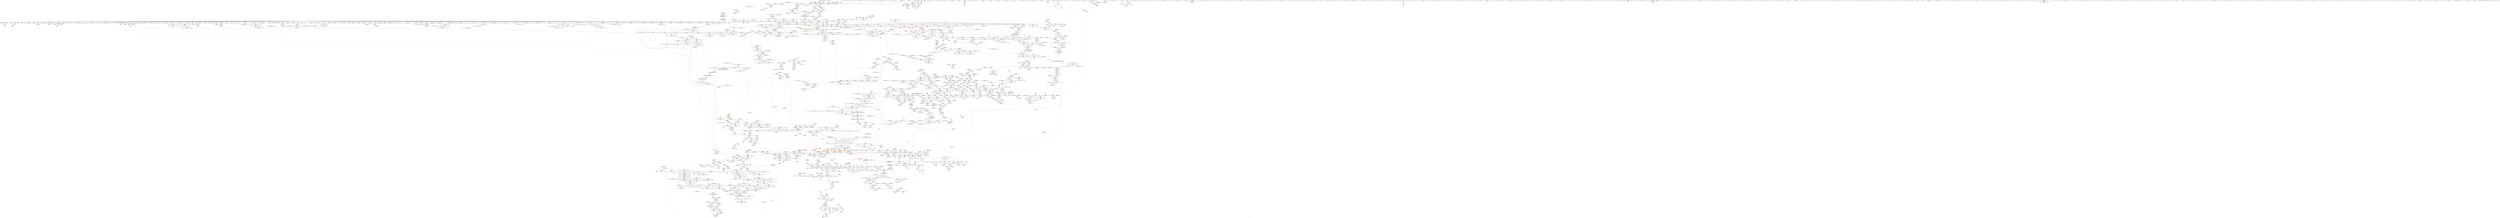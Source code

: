 digraph "SVFG" {
	label="SVFG";

	Node0x5637e07e0d40 [shape=record,color=grey,label="{NodeID: 0\nNullPtr}"];
	Node0x5637e07e0d40 -> Node0x5637e0e89f80[style=solid];
	Node0x5637e07e0d40 -> Node0x5637e0e8a080[style=solid];
	Node0x5637e07e0d40 -> Node0x5637e0e8a150[style=solid];
	Node0x5637e07e0d40 -> Node0x5637e0e8a220[style=solid];
	Node0x5637e07e0d40 -> Node0x5637e0e8a2f0[style=solid];
	Node0x5637e07e0d40 -> Node0x5637e0e8a3c0[style=solid];
	Node0x5637e07e0d40 -> Node0x5637e0e8a490[style=solid];
	Node0x5637e07e0d40 -> Node0x5637e0e8a560[style=solid];
	Node0x5637e07e0d40 -> Node0x5637e0e8a630[style=solid];
	Node0x5637e07e0d40 -> Node0x5637e0e8a700[style=solid];
	Node0x5637e07e0d40 -> Node0x5637e0e8a7d0[style=solid];
	Node0x5637e07e0d40 -> Node0x5637e0e8a8a0[style=solid];
	Node0x5637e07e0d40 -> Node0x5637e0e8a970[style=solid];
	Node0x5637e07e0d40 -> Node0x5637e0e8aa40[style=solid];
	Node0x5637e07e0d40 -> Node0x5637e0e8ab10[style=solid];
	Node0x5637e07e0d40 -> Node0x5637e0e8abe0[style=solid];
	Node0x5637e07e0d40 -> Node0x5637e0e8acb0[style=solid];
	Node0x5637e07e0d40 -> Node0x5637e0e8ad80[style=solid];
	Node0x5637e07e0d40 -> Node0x5637e0e8ae50[style=solid];
	Node0x5637e07e0d40 -> Node0x5637e0e8af20[style=solid];
	Node0x5637e07e0d40 -> Node0x5637e0e8aff0[style=solid];
	Node0x5637e07e0d40 -> Node0x5637e0e8b0c0[style=solid];
	Node0x5637e07e0d40 -> Node0x5637e0e8b190[style=solid];
	Node0x5637e07e0d40 -> Node0x5637e0e8b260[style=solid];
	Node0x5637e07e0d40 -> Node0x5637e0e8b330[style=solid];
	Node0x5637e07e0d40 -> Node0x5637e0e8b400[style=solid];
	Node0x5637e07e0d40 -> Node0x5637e0e8b4d0[style=solid];
	Node0x5637e07e0d40 -> Node0x5637e0e8b5a0[style=solid];
	Node0x5637e07e0d40 -> Node0x5637e0e8b670[style=solid];
	Node0x5637e07e0d40 -> Node0x5637e0e8b740[style=solid];
	Node0x5637e07e0d40 -> Node0x5637e0e8b810[style=solid];
	Node0x5637e07e0d40 -> Node0x5637e0e8b8e0[style=solid];
	Node0x5637e07e0d40 -> Node0x5637e0e8b9b0[style=solid];
	Node0x5637e07e0d40 -> Node0x5637e0e8ba80[style=solid];
	Node0x5637e07e0d40 -> Node0x5637e0e8bb50[style=solid];
	Node0x5637e07e0d40 -> Node0x5637e0e8bc20[style=solid];
	Node0x5637e07e0d40 -> Node0x5637e0e8bcf0[style=solid];
	Node0x5637e07e0d40 -> Node0x5637e0e8bdc0[style=solid];
	Node0x5637e07e0d40 -> Node0x5637e0e8be90[style=solid];
	Node0x5637e07e0d40 -> Node0x5637e0e8bf60[style=solid];
	Node0x5637e07e0d40 -> Node0x5637e0e8c030[style=solid];
	Node0x5637e07e0d40 -> Node0x5637e0e8c100[style=solid];
	Node0x5637e07e0d40 -> Node0x5637e0e8c1d0[style=solid];
	Node0x5637e07e0d40 -> Node0x5637e0e8c2a0[style=solid];
	Node0x5637e07e0d40 -> Node0x5637e0e8c370[style=solid];
	Node0x5637e07e0d40 -> Node0x5637e0e8c440[style=solid];
	Node0x5637e07e0d40 -> Node0x5637e0e8c510[style=solid];
	Node0x5637e07e0d40 -> Node0x5637e0e8c5e0[style=solid];
	Node0x5637e07e0d40 -> Node0x5637e0e8c6b0[style=solid];
	Node0x5637e07e0d40 -> Node0x5637e0e8c780[style=solid];
	Node0x5637e07e0d40 -> Node0x5637e0e8c850[style=solid];
	Node0x5637e07e0d40 -> Node0x5637e0e8c920[style=solid];
	Node0x5637e07e0d40 -> Node0x5637e0e8c9f0[style=solid];
	Node0x5637e07e0d40 -> Node0x5637e0e8cac0[style=solid];
	Node0x5637e07e0d40 -> Node0x5637e0e8cb90[style=solid];
	Node0x5637e07e0d40 -> Node0x5637e0e8cc60[style=solid];
	Node0x5637e07e0d40 -> Node0x5637e0e8cd30[style=solid];
	Node0x5637e07e0d40 -> Node0x5637e0e8ce00[style=solid];
	Node0x5637e07e0d40 -> Node0x5637e0e8ced0[style=solid];
	Node0x5637e07e0d40 -> Node0x5637e0e8cfa0[style=solid];
	Node0x5637e07e0d40 -> Node0x5637e0e8d070[style=solid];
	Node0x5637e07e0d40 -> Node0x5637e0e8d140[style=solid];
	Node0x5637e07e0d40 -> Node0x5637e0e9d820[style=solid];
	Node0x5637e07e0d40 -> Node0x5637e0e9d8b0[style=solid];
	Node0x5637e07e0d40 -> Node0x5637e0e9d980[style=solid];
	Node0x5637e07e0d40 -> Node0x5637e0e9da50[style=solid];
	Node0x5637e07e0d40 -> Node0x5637e0e9db20[style=solid];
	Node0x5637e07e0d40 -> Node0x5637e0e9dbf0[style=solid];
	Node0x5637e07e0d40 -> Node0x5637e0e9dcc0[style=solid];
	Node0x5637e07e0d40 -> Node0x5637e0e9dd90[style=solid];
	Node0x5637e07e0d40 -> Node0x5637e0e9de60[style=solid];
	Node0x5637e07e0d40 -> Node0x5637e0e9df30[style=solid];
	Node0x5637e07e0d40 -> Node0x5637e0e9e000[style=solid];
	Node0x5637e07e0d40 -> Node0x5637e0e9e0d0[style=solid];
	Node0x5637e07e0d40 -> Node0x5637e0e9e1a0[style=solid];
	Node0x5637e07e0d40 -> Node0x5637e0e9e270[style=solid];
	Node0x5637e07e0d40 -> Node0x5637e0e9e340[style=solid];
	Node0x5637e07e0d40 -> Node0x5637e0ecbc00[style=solid];
	Node0x5637e07e0d40 -> Node0x5637e0ecfc60[style=solid];
	Node0x5637e07e0d40 -> Node0x5637e0ecfd30[style=solid];
	Node0x5637e07e0d40 -> Node0x5637e0ecfe00[style=solid];
	Node0x5637e07e0d40 -> Node0x5637e0ed2020[style=solid];
	Node0x5637e07e0d40 -> Node0x5637e0ed7bf0[style=solid];
	Node0x5637e07e0d40 -> Node0x5637e0ed7cc0[style=solid];
	Node0x5637e07e0d40 -> Node0x5637e0ed7d90[style=solid];
	Node0x5637e07e0d40 -> Node0x5637e051f9d0[style=solid];
	Node0x5637e07e0d40 -> Node0x5637e0eb53e0[style=solid];
	Node0x5637e07e0d40 -> Node0x5637e0eb6160[style=solid];
	Node0x5637e07e0d40:s64 -> Node0x5637e107bdb0[style=solid,color=red];
	Node0x5637e0e8c370 [shape=record,color=black,label="{NodeID: 443\n1221\<--3\n\<--dummyVal\n_ZNSt6vectorISt4pairIiiESaIS1_EE17_M_realloc_insertIJS1_EEEvN9__gnu_cxx17__normal_iteratorIPS1_S3_EEDpOT_\n}"];
	Node0x5637e0e8c370 -> Node0x5637e0ed25d0[style=solid];
	Node0x5637e0e9b7e0 [shape=record,color=red,label="{NodeID: 886\n108\<--107\n\<--second\n_Z6areaToSt6vectorISt4pairIiiESaIS1_EEe\n}"];
	Node0x5637e0e9b7e0 -> Node0x5637e0e9e9f0[style=solid];
	Node0x5637e1074440 [shape=record,color=black,label="{NodeID: 3543\n748 = PHI(355, )\n1st arg _ZNSt4pairIiiEC2IRiS2_Lb1EEEOT_OT0_ }"];
	Node0x5637e1074440 -> Node0x5637e0ecf780[style=solid];
	Node0x5637e0ed1a70 [shape=record,color=blue,label="{NodeID: 1329\n1111\<--1106\nthis.addr\<--this\n_ZNSt6vectorISt4pairIiiESaIS1_EE17_M_realloc_insertIJS1_EEEvN9__gnu_cxx17__normal_iteratorIPS1_S3_EEDpOT_\n}"];
	Node0x5637e0ed1a70 -> Node0x5637e0ec0f60[style=dashed];
	Node0x5637e0e84990 [shape=record,color=green,label="{NodeID: 222\n1463\<--1464\n__first.addr\<--__first.addr_field_insensitive\n_ZSt34__uninitialized_move_if_noexcept_aIPSt4pairIiiES2_SaIS1_EET0_T_S5_S4_RT1_\n}"];
	Node0x5637e0e84990 -> Node0x5637e0ec3a70[style=solid];
	Node0x5637e0e84990 -> Node0x5637e0ed3610[style=solid];
	Node0x5637e0ea7dd0 [shape=record,color=purple,label="{NodeID: 665\n2584\<--20\nllvm.global_ctors_0\<--llvm.global_ctors\nGlob }"];
	Node0x5637e0ea7dd0 -> Node0x5637e0ecba00[style=solid];
	Node0x5637e0fcb500 [shape=record,color=yellow,style=double,label="{NodeID: 3322\n136V_2 = CSCHI(MR_136V_1)\npts\{4350000 4350001 \}\nCS[]|{<s0>42|<s1>42|<s2>43|<s3>43|<s4>51|<s5>51}}"];
	Node0x5637e0fcb500:s0 -> Node0x5637e0f9d2d0[style=dashed,color=red];
	Node0x5637e0fcb500:s1 -> Node0x5637e0f9d440[style=dashed,color=red];
	Node0x5637e0fcb500:s2 -> Node0x5637e0faa300[style=dashed,color=red];
	Node0x5637e0fcb500:s3 -> Node0x5637e0faa560[style=dashed,color=red];
	Node0x5637e0fcb500:s4 -> Node0x5637e0faa300[style=dashed,color=red];
	Node0x5637e0fcb500:s5 -> Node0x5637e0faa560[style=dashed,color=red];
	Node0x5637e0f0b4c0 [shape=record,color=grey,label="{NodeID: 2215\n1266 = Binary(1264, 1265, )\n}"];
	Node0x5637e0f0b4c0 -> Node0x5637e0f0b340[style=solid];
	Node0x5637e0ec6650 [shape=record,color=red,label="{NodeID: 1108\n1898\<--1892\n\<--__x.addr\n_ZSteqIPSt4pairIiiEEbRKSt13move_iteratorIT_ES7_\n|{<s0>171}}"];
	Node0x5637e0ec6650:s0 -> Node0x5637e0f2e660[style=solid,color=red];
	Node0x5637e07e0dd0 [shape=record,color=green,label="{NodeID: 1\n7\<--1\n__dso_handle\<--dummyObj\nGlob }"];
	Node0x5637e0e8c440 [shape=record,color=black,label="{NodeID: 444\n1289\<--3\nlpad.val\<--dummyVal\n_ZNSt6vectorISt4pairIiiESaIS1_EE17_M_realloc_insertIJS1_EEEvN9__gnu_cxx17__normal_iteratorIPS1_S3_EEDpOT_\n}"];
	Node0x5637e0e9b8b0 [shape=record,color=red,label="{NodeID: 887\n116\<--115\n\<--first15\n_Z6areaToSt6vectorISt4pairIiiESaIS1_EEe\n}"];
	Node0x5637e0e9b8b0 -> Node0x5637e0e9eb90[style=solid];
	Node0x5637e1074550 [shape=record,color=black,label="{NodeID: 3544\n749 = PHI(359, )\n2nd arg _ZNSt4pairIiiEC2IRiS2_Lb1EEEOT_OT0_ }"];
	Node0x5637e1074550 -> Node0x5637e0ecf850[style=solid];
	Node0x5637e0f9a3e0 [shape=record,color=yellow,style=double,label="{NodeID: 2437\n359V_1 = ENCHI(MR_359V_0)\npts\{24180000 \}\nFun[_ZNK9__gnu_cxx17__normal_iteratorIPKSt4pairIiiESt6vectorIS2_SaIS2_EEEdeEv]}"];
	Node0x5637e0f9a3e0 -> Node0x5637e0eca820[style=dashed];
	Node0x5637e0ed1b40 [shape=record,color=blue,label="{NodeID: 1330\n1113\<--1108\n__args.addr\<--__args\n_ZNSt6vectorISt4pairIiiESaIS1_EE17_M_realloc_insertIJS1_EEEvN9__gnu_cxx17__normal_iteratorIPS1_S3_EEDpOT_\n}"];
	Node0x5637e0ed1b40 -> Node0x5637e0ec1030[style=dashed];
	Node0x5637e0e84a60 [shape=record,color=green,label="{NodeID: 223\n1465\<--1466\n__last.addr\<--__last.addr_field_insensitive\n_ZSt34__uninitialized_move_if_noexcept_aIPSt4pairIiiES2_SaIS1_EET0_T_S5_S4_RT1_\n}"];
	Node0x5637e0e84a60 -> Node0x5637e0ec3b40[style=solid];
	Node0x5637e0e84a60 -> Node0x5637e0ed36e0[style=solid];
	Node0x5637e0ea7ed0 [shape=record,color=purple,label="{NodeID: 666\n2585\<--20\nllvm.global_ctors_1\<--llvm.global_ctors\nGlob }"];
	Node0x5637e0ea7ed0 -> Node0x5637e0ecbb00[style=solid];
	Node0x5637e0fcb5e0 [shape=record,color=yellow,style=double,label="{NodeID: 3323\n18V_8 = CSCHI(MR_18V_7)\npts\{1648 \}\nCS[]|{<s0>46|<s1>47}}"];
	Node0x5637e0fcb5e0:s0 -> Node0x5637e0f9d1f0[style=dashed,color=red];
	Node0x5637e0fcb5e0:s1 -> Node0x5637e0fa7890[style=dashed,color=red];
	Node0x5637e0f0b640 [shape=record,color=grey,label="{NodeID: 2216\n1417 = Binary(1416, 207, )\n}"];
	Node0x5637e0f0b640 -> Node0x5637e0ea3650[style=solid];
	Node0x5637e0ec6720 [shape=record,color=red,label="{NodeID: 1109\n1902\<--1894\n\<--__y.addr\n_ZSteqIPSt4pairIiiEEbRKSt13move_iteratorIT_ES7_\n|{<s0>172}}"];
	Node0x5637e0ec6720:s0 -> Node0x5637e0f2e660[style=solid,color=red];
	Node0x5637e0e561b0 [shape=record,color=green,label="{NodeID: 2\n8\<--1\n.str\<--dummyObj\nGlob }"];
	Node0x5637e0fa8550 [shape=record,color=yellow,style=double,label="{NodeID: 2659\n73V_1 = ENCHI(MR_73V_0)\npts\{238 240 \}\nFun[_ZSt9make_pairIRiS0_ESt4pairINSt17__decay_and_stripIT_E6__typeENS2_IT0_E6__typeEEOS3_OS6_]|{<s0>24}}"];
	Node0x5637e0fa8550:s0 -> Node0x5637e0fa2540[style=dashed,color=red];
	Node0x5637e0e8c510 [shape=record,color=black,label="{NodeID: 445\n1290\<--3\nlpad.val43\<--dummyVal\n_ZNSt6vectorISt4pairIiiESaIS1_EE17_M_realloc_insertIJS1_EEEvN9__gnu_cxx17__normal_iteratorIPS1_S3_EEDpOT_\n}"];
	Node0x5637e0e9b980 [shape=record,color=red,label="{NodeID: 888\n129\<--128\n\<--second22\n_Z6areaToSt6vectorISt4pairIiiESaIS1_EEe\n}"];
	Node0x5637e0e9b980 -> Node0x5637e0e9ed30[style=solid];
	Node0x5637e1074660 [shape=record,color=black,label="{NodeID: 3545\n1565 = PHI(1532, )\n0th arg _ZNSt16allocator_traitsISaISt4pairIiiEEE8max_sizeERKS2_ }"];
	Node0x5637e1074660 -> Node0x5637e0ed4170[style=solid];
	Node0x5637e0ed1c10 [shape=record,color=blue,label="{NodeID: 1331\n1115\<--1135\n__len\<--call\n_ZNSt6vectorISt4pairIiiESaIS1_EE17_M_realloc_insertIJS1_EEEvN9__gnu_cxx17__normal_iteratorIPS1_S3_EEDpOT_\n}"];
	Node0x5637e0ed1c10 -> Node0x5637e0ec1100[style=dashed];
	Node0x5637e0ed1c10 -> Node0x5637e0ec11d0[style=dashed];
	Node0x5637e0ed1c10 -> Node0x5637e0ec12a0[style=dashed];
	Node0x5637e0e84b30 [shape=record,color=green,label="{NodeID: 224\n1467\<--1468\n__result.addr\<--__result.addr_field_insensitive\n_ZSt34__uninitialized_move_if_noexcept_aIPSt4pairIiiES2_SaIS1_EET0_T_S5_S4_RT1_\n}"];
	Node0x5637e0e84b30 -> Node0x5637e0ec3c10[style=solid];
	Node0x5637e0e84b30 -> Node0x5637e0ed37b0[style=solid];
	Node0x5637e0ea7fd0 [shape=record,color=purple,label="{NodeID: 667\n2586\<--20\nllvm.global_ctors_2\<--llvm.global_ctors\nGlob }"];
	Node0x5637e0ea7fd0 -> Node0x5637e0ecbc00[style=solid];
	Node0x5637e0fcb740 [shape=record,color=yellow,style=double,label="{NodeID: 3324\n126V_4 = CSCHI(MR_126V_3)\npts\{4510002 \}\nCS[]|{|<s1>50|<s2>54}}"];
	Node0x5637e0fcb740 -> Node0x5637e0f6efb0[style=dashed];
	Node0x5637e0fcb740:s1 -> Node0x5637e0faa7c0[style=dashed,color=red];
	Node0x5637e0fcb740:s2 -> Node0x5637e0faa7c0[style=dashed,color=red];
	Node0x5637e0f0b7c0 [shape=record,color=grey,label="{NodeID: 2217\n1416 = Binary(1414, 1415, )\n}"];
	Node0x5637e0f0b7c0 -> Node0x5637e0f0b640[style=solid];
	Node0x5637e0ec67f0 [shape=record,color=red,label="{NodeID: 1110\n1911\<--1908\nthis1\<--this.addr\n_ZNKSt13move_iteratorIPSt4pairIiiEE4baseEv\n}"];
	Node0x5637e0ec67f0 -> Node0x5637e0e96b80[style=solid];
	Node0x5637e0e56240 [shape=record,color=green,label="{NodeID: 3\n10\<--1\n.str.1\<--dummyObj\nGlob }"];
	Node0x5637e0fa8630 [shape=record,color=yellow,style=double,label="{NodeID: 2660\n75V_1 = ENCHI(MR_75V_0)\npts\{3470000 3470001 \}\nFun[_ZSt9make_pairIRiS0_ESt4pairINSt17__decay_and_stripIT_E6__typeENS2_IT0_E6__typeEEOS3_OS6_]|{<s0>24|<s1>24}}"];
	Node0x5637e0fa8630:s0 -> Node0x5637e0ecf920[style=dashed,color=red];
	Node0x5637e0fa8630:s1 -> Node0x5637e0ecf9f0[style=dashed,color=red];
	Node0x5637e0e8c5e0 [shape=record,color=black,label="{NodeID: 446\n1292\<--3\n\<--dummyVal\n_ZNSt6vectorISt4pairIiiESaIS1_EE17_M_realloc_insertIJS1_EEEvN9__gnu_cxx17__normal_iteratorIPS1_S3_EEDpOT_\n}"];
	Node0x5637e0e9ba50 [shape=record,color=red,label="{NodeID: 889\n142\<--141\n\<--first28\n_Z6areaToSt6vectorISt4pairIiiESaIS1_EEe\n}"];
	Node0x5637e0e9ba50 -> Node0x5637e0e9eed0[style=solid];
	Node0x5637e1074770 [shape=record,color=black,label="{NodeID: 3546\n2260 = PHI(676, )\n0th arg _ZSt22__uninitialized_copy_aIN9__gnu_cxx17__normal_iteratorIPKSt4pairIiiESt6vectorIS3_SaIS3_EEEEPS3_S3_ET0_T_SC_SB_RSaIT1_E }"];
	Node0x5637e1074770 -> Node0x5637e0ed8a90[style=solid];
	Node0x5637e0ed1ce0 [shape=record,color=blue,label="{NodeID: 1332\n1143\<--1140\ncoerce.dive3\<--call2\n_ZNSt6vectorISt4pairIiiESaIS1_EE17_M_realloc_insertIJS1_EEEvN9__gnu_cxx17__normal_iteratorIPS1_S3_EEDpOT_\n|{|<s2>102}}"];
	Node0x5637e0ed1ce0 -> Node0x5637e0ec22e0[style=dashed];
	Node0x5637e0ed1ce0 -> Node0x5637e0ec23b0[style=dashed];
	Node0x5637e0ed1ce0:s2 -> Node0x5637e0fabd40[style=dashed,color=red];
	Node0x5637e0e84c00 [shape=record,color=green,label="{NodeID: 225\n1469\<--1470\n__alloc.addr\<--__alloc.addr_field_insensitive\n_ZSt34__uninitialized_move_if_noexcept_aIPSt4pairIiiES2_SaIS1_EET0_T_S5_S4_RT1_\n}"];
	Node0x5637e0e84c00 -> Node0x5637e0ec3ce0[style=solid];
	Node0x5637e0e84c00 -> Node0x5637e0ed3880[style=solid];
	Node0x5637e0ea80d0 [shape=record,color=purple,label="{NodeID: 668\n88\<--85\nfirst\<--call2\n_Z6areaToSt6vectorISt4pairIiiESaIS1_EEe\n}"];
	Node0x5637e0ea80d0 -> Node0x5637e0e9b640[style=solid];
	Node0x5637e0fcb820 [shape=record,color=yellow,style=double,label="{NodeID: 3325\n138V_4 = CSCHI(MR_138V_3)\npts\{4510000 4510001 \}\nCS[]|{|<s1>46|<s2>46|<s3>50|<s4>50|<s5>54|<s6>54}}"];
	Node0x5637e0fcb820 -> Node0x5637e0f6f9b0[style=dashed];
	Node0x5637e0fcb820:s1 -> Node0x5637e0f9d2d0[style=dashed,color=red];
	Node0x5637e0fcb820:s2 -> Node0x5637e0f9d440[style=dashed,color=red];
	Node0x5637e0fcb820:s3 -> Node0x5637e0faa300[style=dashed,color=red];
	Node0x5637e0fcb820:s4 -> Node0x5637e0faa560[style=dashed,color=red];
	Node0x5637e0fcb820:s5 -> Node0x5637e0faa300[style=dashed,color=red];
	Node0x5637e0fcb820:s6 -> Node0x5637e0faa560[style=dashed,color=red];
	Node0x5637e0f0b940 [shape=record,color=grey,label="{NodeID: 2218\n75 = Binary(74, 76, )\n}"];
	Node0x5637e0f0b940 -> Node0x5637e0f0f0c0[style=solid];
	Node0x5637e0ec68c0 [shape=record,color=red,label="{NodeID: 1111\n1913\<--1912\n\<--_M_current\n_ZNKSt13move_iteratorIPSt4pairIiiEE4baseEv\n}"];
	Node0x5637e0ec68c0 -> Node0x5637e0ea57a0[style=solid];
	Node0x5637e0e564f0 [shape=record,color=green,label="{NodeID: 4\n12\<--1\n.str.2\<--dummyObj\nGlob }"];
	Node0x5637e0fa8710 [shape=record,color=yellow,style=double,label="{NodeID: 2661\n18V_1 = ENCHI(MR_18V_0)\npts\{1648 \}\nFun[_ZSt18uninitialized_copyIN9__gnu_cxx17__normal_iteratorIPKSt4pairIiiESt6vectorIS3_SaIS3_EEEEPS3_ET0_T_SC_SB_]|{<s0>212}}"];
	Node0x5637e0fa8710:s0 -> Node0x5637e0f93610[style=dashed,color=red];
	Node0x5637e0e8c6b0 [shape=record,color=black,label="{NodeID: 447\n1293\<--3\n\<--dummyVal\n_ZNSt6vectorISt4pairIiiESaIS1_EE17_M_realloc_insertIJS1_EEEvN9__gnu_cxx17__normal_iteratorIPS1_S3_EEDpOT_\n|{<s0>122}}"];
	Node0x5637e0e8c6b0:s0 -> Node0x5637e1070390[style=solid,color=red];
	Node0x5637e0e9bb20 [shape=record,color=red,label="{NodeID: 890\n155\<--154\n\<--first35\n_Z6areaToSt6vectorISt4pairIiiESaIS1_EEe\n}"];
	Node0x5637e0e9bb20 -> Node0x5637e0e9f070[style=solid];
	Node0x5637e1074880 [shape=record,color=black,label="{NodeID: 3547\n2261 = PHI(678, )\n1st arg _ZSt22__uninitialized_copy_aIN9__gnu_cxx17__normal_iteratorIPKSt4pairIiiESt6vectorIS3_SaIS3_EEEEPS3_S3_ET0_T_SC_SB_RSaIT1_E }"];
	Node0x5637e1074880 -> Node0x5637e0ed8b60[style=solid];
	Node0x5637e0f9a6b0 [shape=record,color=yellow,style=double,label="{NodeID: 2440\n325V_1 = ENCHI(MR_325V_0)\npts\{23210000 \}\nFun[_ZNKSt6vectorISt4pairIiiESaIS1_EE3endEv]|{<s0>207}}"];
	Node0x5637e0f9a6b0:s0 -> Node0x5637e0edae50[style=dashed,color=red];
	Node0x5637e0ed1db0 [shape=record,color=blue,label="{NodeID: 1333\n1117\<--1145\n__elems_before\<--call4\n_ZNSt6vectorISt4pairIiiESaIS1_EE17_M_realloc_insertIJS1_EEEvN9__gnu_cxx17__normal_iteratorIPS1_S3_EEDpOT_\n}"];
	Node0x5637e0ed1db0 -> Node0x5637e0ec1370[style=dashed];
	Node0x5637e0ed1db0 -> Node0x5637e0ec1440[style=dashed];
	Node0x5637e0e84cd0 [shape=record,color=green,label="{NodeID: 226\n1471\<--1472\nagg.tmp\<--agg.tmp_field_insensitive\n_ZSt34__uninitialized_move_if_noexcept_aIPSt4pairIiiES2_SaIS1_EET0_T_S5_S4_RT1_\n}"];
	Node0x5637e0e84cd0 -> Node0x5637e0eac9f0[style=solid];
	Node0x5637e0e84cd0 -> Node0x5637e0eacac0[style=solid];
	Node0x5637e0ea81a0 [shape=record,color=purple,label="{NodeID: 669\n100\<--99\nfirst7\<--call6\n_Z6areaToSt6vectorISt4pairIiiESaIS1_EEe\n}"];
	Node0x5637e0ea81a0 -> Node0x5637e0e9b710[style=solid];
	Node0x5637e0fcb900 [shape=record,color=yellow,style=double,label="{NodeID: 3326\n18V_9 = CSCHI(MR_18V_8)\npts\{1648 \}\nCS[]|{|<s1>48}}"];
	Node0x5637e0fcb900 -> Node0x5637e0f6eab0[style=dashed];
	Node0x5637e0fcb900:s1 -> Node0x5637e0f9d1f0[style=dashed,color=red];
	Node0x5637e0f0bac0 [shape=record,color=grey,label="{NodeID: 2219\n517 = Binary(513, 516, )\n}"];
	Node0x5637e0f0bac0 -> Node0x5637e0ecdd80[style=solid];
	Node0x5637e0ec6990 [shape=record,color=red,label="{NodeID: 1112\n1924\<--1918\nthis1\<--this.addr\n_ZNSt13move_iteratorIPSt4pairIiiEEC2ES2_\n}"];
	Node0x5637e0ec6990 -> Node0x5637e0e96c50[style=solid];
	Node0x5637e0e56580 [shape=record,color=green,label="{NodeID: 5\n14\<--1\n.str.3\<--dummyObj\nGlob }"];
	Node0x5637e0e8c780 [shape=record,color=black,label="{NodeID: 448\n1791\<--3\n\<--dummyVal\n_ZNSt20__uninitialized_copyILb0EE13__uninit_copyISt13move_iteratorIPSt4pairIiiEES5_EET0_T_S8_S7_\n}"];
	Node0x5637e0e9bbf0 [shape=record,color=red,label="{NodeID: 891\n163\<--162\n\<--second40\n_Z6areaToSt6vectorISt4pairIiiESaIS1_EEe\n}"];
	Node0x5637e0e9bbf0 -> Node0x5637e0e9f210[style=solid];
	Node0x5637e1074990 [shape=record,color=black,label="{NodeID: 3548\n2262 = PHI(672, )\n2nd arg _ZSt22__uninitialized_copy_aIN9__gnu_cxx17__normal_iteratorIPKSt4pairIiiESt6vectorIS3_SaIS3_EEEEPS3_S3_ET0_T_SC_SB_RSaIT1_E }"];
	Node0x5637e1074990 -> Node0x5637e0ed8c30[style=solid];
	Node0x5637e0f9a790 [shape=record,color=yellow,style=double,label="{NodeID: 2441\n168V_1 = ENCHI(MR_168V_0)\npts\{4190001 4210001 \}\nFun[_ZNKSt6vectorISt4pairIiiESaIS1_EE3endEv]}"];
	Node0x5637e0f9a790 -> Node0x5637e0ec9230[style=dashed];
	Node0x5637e0ed1e80 [shape=record,color=blue,label="{NodeID: 1334\n1121\<--1151\n__new_start\<--call5\n_ZNSt6vectorISt4pairIiiESaIS1_EE17_M_realloc_insertIJS1_EEEvN9__gnu_cxx17__normal_iteratorIPS1_S3_EEDpOT_\n}"];
	Node0x5637e0ed1e80 -> Node0x5637e0ec1510[style=dashed];
	Node0x5637e0ed1e80 -> Node0x5637e0ec15e0[style=dashed];
	Node0x5637e0ed1e80 -> Node0x5637e0ec16b0[style=dashed];
	Node0x5637e0ed1e80 -> Node0x5637e0ec1780[style=dashed];
	Node0x5637e0ed1e80 -> Node0x5637e0ec1850[style=dashed];
	Node0x5637e0ed1e80 -> Node0x5637e0ec1920[style=dashed];
	Node0x5637e0ed1e80 -> Node0x5637e0ec19f0[style=dashed];
	Node0x5637e0ed1e80 -> Node0x5637e0ec1ac0[style=dashed];
	Node0x5637e0e84da0 [shape=record,color=green,label="{NodeID: 227\n1473\<--1474\nagg.tmp1\<--agg.tmp1_field_insensitive\n_ZSt34__uninitialized_move_if_noexcept_aIPSt4pairIiiES2_SaIS1_EET0_T_S5_S4_RT1_\n}"];
	Node0x5637e0e84da0 -> Node0x5637e0eacb90[style=solid];
	Node0x5637e0e84da0 -> Node0x5637e0eacc60[style=solid];
	Node0x5637e0ea8270 [shape=record,color=purple,label="{NodeID: 670\n107\<--106\nsecond\<--call10\n_Z6areaToSt6vectorISt4pairIiiESaIS1_EEe\n}"];
	Node0x5637e0ea8270 -> Node0x5637e0e9b7e0[style=solid];
	Node0x5637e0fcba60 [shape=record,color=yellow,style=double,label="{NodeID: 3327\n128V_4 = CSCHI(MR_128V_3)\npts\{4530002 \}\nCS[]|{|<s1>49|<s2>53}}"];
	Node0x5637e0fcba60 -> Node0x5637e0f6f4b0[style=dashed];
	Node0x5637e0fcba60:s1 -> Node0x5637e0faa7c0[style=dashed,color=red];
	Node0x5637e0fcba60:s2 -> Node0x5637e0faa7c0[style=dashed,color=red];
	Node0x5637e0f0bc40 [shape=record,color=grey,label="{NodeID: 2220\n112 = Binary(111, 76, )\n}"];
	Node0x5637e0f0bc40 -> Node0x5637e0e9eac0[style=solid];
	Node0x5637e0ec6a60 [shape=record,color=red,label="{NodeID: 1113\n1926\<--1920\n\<--__i.addr\n_ZNSt13move_iteratorIPSt4pairIiiEEC2ES2_\n}"];
	Node0x5637e0ec6a60 -> Node0x5637e0ed6870[style=solid];
	Node0x5637e0e56610 [shape=record,color=green,label="{NodeID: 6\n16\<--1\n.str.4\<--dummyObj\nGlob }"];
	Node0x5637e0e8c850 [shape=record,color=black,label="{NodeID: 449\n1792\<--3\n\<--dummyVal\n_ZNSt20__uninitialized_copyILb0EE13__uninit_copyISt13move_iteratorIPSt4pairIiiEES5_EET0_T_S8_S7_\n}"];
	Node0x5637e0e8c850 -> Node0x5637e0ed5900[style=solid];
	Node0x5637e0e9bcc0 [shape=record,color=red,label="{NodeID: 892\n194\<--191\nthis1\<--this.addr\n_ZNKSt6vectorISt4pairIiiESaIS1_EE4sizeEv\n}"];
	Node0x5637e0e9bcc0 -> Node0x5637e0e9f3b0[style=solid];
	Node0x5637e0e9bcc0 -> Node0x5637e0e9f480[style=solid];
	Node0x5637e1074aa0 [shape=record,color=black,label="{NodeID: 3549\n2263 = PHI(674, )\n3rd arg _ZSt22__uninitialized_copy_aIN9__gnu_cxx17__normal_iteratorIPKSt4pairIiiESt6vectorIS3_SaIS3_EEEEPS3_S3_ET0_T_SC_SB_RSaIT1_E }"];
	Node0x5637e1074aa0 -> Node0x5637e0ed8d00[style=solid];
	Node0x5637e0ed1f50 [shape=record,color=blue,label="{NodeID: 1335\n1123\<--1155\n__new_finish\<--\n_ZNSt6vectorISt4pairIiiESaIS1_EE17_M_realloc_insertIJS1_EEEvN9__gnu_cxx17__normal_iteratorIPS1_S3_EEDpOT_\n}"];
	Node0x5637e0ed1f50 -> Node0x5637e0ec1d30[style=dashed];
	Node0x5637e0ed1f50 -> Node0x5637e0ec1e00[style=dashed];
	Node0x5637e0ed1f50 -> Node0x5637e0ed2020[style=dashed];
	Node0x5637e0e8d250 [shape=record,color=green,label="{NodeID: 228\n1481\<--1482\n_ZSt32__make_move_if_noexcept_iteratorISt4pairIiiESt13move_iteratorIPS1_EET0_PT_\<--_ZSt32__make_move_if_noexcept_iteratorISt4pairIiiESt13move_iteratorIPS1_EET0_PT__field_insensitive\n}"];
	Node0x5637e0ea8340 [shape=record,color=purple,label="{NodeID: 671\n115\<--114\nfirst15\<--call14\n_Z6areaToSt6vectorISt4pairIiiESaIS1_EEe\n}"];
	Node0x5637e0ea8340 -> Node0x5637e0e9b8b0[style=solid];
	Node0x5637e0fcbb40 [shape=record,color=yellow,style=double,label="{NodeID: 3328\n140V_4 = CSCHI(MR_140V_3)\npts\{4530000 4530001 \}\nCS[]|{|<s1>48|<s2>48|<s3>49|<s4>49|<s5>53|<s6>53}}"];
	Node0x5637e0fcbb40 -> Node0x5637e0f6feb0[style=dashed];
	Node0x5637e0fcbb40:s1 -> Node0x5637e0f9d2d0[style=dashed,color=red];
	Node0x5637e0fcbb40:s2 -> Node0x5637e0f9d440[style=dashed,color=red];
	Node0x5637e0fcbb40:s3 -> Node0x5637e0faa300[style=dashed,color=red];
	Node0x5637e0fcbb40:s4 -> Node0x5637e0faa560[style=dashed,color=red];
	Node0x5637e0fcbb40:s5 -> Node0x5637e0faa300[style=dashed,color=red];
	Node0x5637e0fcbb40:s6 -> Node0x5637e0faa560[style=dashed,color=red];
	Node0x5637e0f0bdc0 [shape=record,color=grey,label="{NodeID: 2221\n125 = Binary(124, 76, )\n}"];
	Node0x5637e0f0bdc0 -> Node0x5637e0e9ec60[style=solid];
	Node0x5637e0ec6b30 [shape=record,color=red,label="{NodeID: 1114\n1938\<--1932\nthis1\<--this.addr\n_ZN9__gnu_cxx13new_allocatorISt4pairIiiEE7destroyIS2_EEvPT_\n}"];
	Node0x5637e0e566a0 [shape=record,color=green,label="{NodeID: 7\n18\<--1\n.str.5\<--dummyObj\nGlob }"];
	Node0x5637e0e8c920 [shape=record,color=black,label="{NodeID: 450\n1794\<--3\n\<--dummyVal\n_ZNSt20__uninitialized_copyILb0EE13__uninit_copyISt13move_iteratorIPSt4pairIiiEES5_EET0_T_S8_S7_\n}"];
	Node0x5637e0e8c920 -> Node0x5637e0ed59d0[style=solid];
	Node0x5637e0e9bd90 [shape=record,color=red,label="{NodeID: 893\n198\<--197\n\<--_M_finish\n_ZNKSt6vectorISt4pairIiiESaIS1_EE4sizeEv\n}"];
	Node0x5637e0e9bd90 -> Node0x5637e0e9f550[style=solid];
	Node0x5637e1074bb0 [shape=record,color=black,label="{NodeID: 3550\n2133 = PHI(2126, 2239, )\n0th arg _ZNSt12_Vector_baseISt4pairIiiESaIS1_EE12_Vector_implC2ERKS2_ }"];
	Node0x5637e1074bb0 -> Node0x5637e0ed7a50[style=solid];
	Node0x5637e0f9a9b0 [shape=record,color=yellow,style=double,label="{NodeID: 2443\n570V_1 = ENCHI(MR_570V_0)\npts\{17500000 \}\nFun[_ZNKSt13move_iteratorIPSt4pairIiiEEdeEv]}"];
	Node0x5637e0f9a9b0 -> Node0x5637e0ec63e0[style=dashed];
	Node0x5637e0ed2020 [shape=record,color=blue, style = dotted,label="{NodeID: 1336\n1123\<--3\n__new_finish\<--dummyVal\n_ZNSt6vectorISt4pairIiiESaIS1_EE17_M_realloc_insertIJS1_EEEvN9__gnu_cxx17__normal_iteratorIPS1_S3_EEDpOT_\n}"];
	Node0x5637e0ed2020 -> Node0x5637e0ec1d30[style=dashed];
	Node0x5637e0ed2020 -> Node0x5637e0ec1e00[style=dashed];
	Node0x5637e0ed2020 -> Node0x5637e0ed20f0[style=dashed];
	Node0x5637e0e8d350 [shape=record,color=green,label="{NodeID: 229\n1496\<--1497\n_ZSt22__uninitialized_copy_aISt13move_iteratorIPSt4pairIiiEES3_S2_ET0_T_S6_S5_RSaIT1_E\<--_ZSt22__uninitialized_copy_aISt13move_iteratorIPSt4pairIiiEES3_S2_ET0_T_S6_S5_RSaIT1_E_field_insensitive\n}"];
	Node0x5637e0ea8410 [shape=record,color=purple,label="{NodeID: 672\n128\<--127\nsecond22\<--call21\n_Z6areaToSt6vectorISt4pairIiiESaIS1_EEe\n}"];
	Node0x5637e0ea8410 -> Node0x5637e0e9b980[style=solid];
	Node0x5637e0fcbc50 [shape=record,color=yellow,style=double,label="{NodeID: 3329\n20V_2 = CSCHI(MR_20V_1)\npts\{4330000 4350000 4510000 4530000 \}\nCS[]|{|<s1>39|<s2>41|<s3>45|<s4>47|<s5>72}}"];
	Node0x5637e0fcbc50 -> Node0x5637e0ebe520[style=dashed];
	Node0x5637e0fcbc50:s1 -> Node0x5637e0fcb1e0[style=dashed,color=blue];
	Node0x5637e0fcbc50:s2 -> Node0x5637e0fcb500[style=dashed,color=blue];
	Node0x5637e0fcbc50:s3 -> Node0x5637e0fcb820[style=dashed,color=blue];
	Node0x5637e0fcbc50:s4 -> Node0x5637e0fcbb40[style=dashed,color=blue];
	Node0x5637e0fcbc50:s5 -> Node0x5637e0f9e200[style=dashed,color=red];
	Node0x5637e0f0bf40 [shape=record,color=grey,label="{NodeID: 2222\n478 = Binary(473, 477, )\n}"];
	Node0x5637e0f0bf40 -> Node0x5637e0ecd7d0[style=solid];
	Node0x5637e0ec6c00 [shape=record,color=red,label="{NodeID: 1115\n1939\<--1934\n\<--__p.addr\n_ZN9__gnu_cxx13new_allocatorISt4pairIiiEE7destroyIS2_EEvPT_\n}"];
	Node0x5637e0e56ee0 [shape=record,color=green,label="{NodeID: 8\n21\<--1\n\<--dummyObj\nCan only get source location for instruction, argument, global var or function.}"];
	Node0x5637e0e8c9f0 [shape=record,color=black,label="{NodeID: 451\n1805\<--3\n\<--dummyVal\n_ZNSt20__uninitialized_copyILb0EE13__uninit_copyISt13move_iteratorIPSt4pairIiiEES5_EET0_T_S8_S7_\n}"];
	Node0x5637e0e9be60 [shape=record,color=red,label="{NodeID: 894\n202\<--201\n\<--_M_start\n_ZNKSt6vectorISt4pairIiiESaIS1_EE4sizeEv\n}"];
	Node0x5637e0e9be60 -> Node0x5637e0e9f620[style=solid];
	Node0x5637e1074d00 [shape=record,color=black,label="{NodeID: 3551\n2134 = PHI(2127, 2240, )\n1st arg _ZNSt12_Vector_baseISt4pairIiiESaIS1_EE12_Vector_implC2ERKS2_ }"];
	Node0x5637e1074d00 -> Node0x5637e0ed7b20[style=solid];
	Node0x5637e0ed20f0 [shape=record,color=blue,label="{NodeID: 1337\n1123\<--1178\n__new_finish\<--call11\n_ZNSt6vectorISt4pairIiiESaIS1_EE17_M_realloc_insertIJS1_EEEvN9__gnu_cxx17__normal_iteratorIPS1_S3_EEDpOT_\n}"];
	Node0x5637e0ed20f0 -> Node0x5637e0ec1b90[style=dashed];
	Node0x5637e0ed20f0 -> Node0x5637e0ed21c0[style=dashed];
	Node0x5637e0e8d450 [shape=record,color=green,label="{NodeID: 230\n1501\<--1502\nthis.addr\<--this.addr_field_insensitive\n_ZNK9__gnu_cxx17__normal_iteratorIPSt4pairIiiESt6vectorIS2_SaIS2_EEE4baseEv\n}"];
	Node0x5637e0e8d450 -> Node0x5637e0ec3f50[style=solid];
	Node0x5637e0e8d450 -> Node0x5637e0ed3af0[style=solid];
	Node0x5637e0ea84e0 [shape=record,color=purple,label="{NodeID: 673\n141\<--140\nfirst28\<--call27\n_Z6areaToSt6vectorISt4pairIiiESaIS1_EEe\n}"];
	Node0x5637e0ea84e0 -> Node0x5637e0e9ba50[style=solid];
	Node0x5637e0f0c0c0 [shape=record,color=grey,label="{NodeID: 2223\n205 = Binary(203, 204, )\n}"];
	Node0x5637e0f0c0c0 -> Node0x5637e0f0c240[style=solid];
	Node0x5637e0ec6cd0 [shape=record,color=red,label="{NodeID: 1116\n1960\<--1946\nthis1\<--this.addr\n_ZNSt6vectorISt4pairIiiESaIS1_EE14_M_move_assignEOS3_St17integral_constantIbLb1EE\n}"];
	Node0x5637e0ec6cd0 -> Node0x5637e0ea5940[style=solid];
	Node0x5637e0ec6cd0 -> Node0x5637e0ea5a10[style=solid];
	Node0x5637e0ec6cd0 -> Node0x5637e0ea5ae0[style=solid];
	Node0x5637e0ec6cd0 -> Node0x5637e0ea5bb0[style=solid];
	Node0x5637e0e56f70 [shape=record,color=green,label="{NodeID: 9\n70\<--1\n\<--dummyObj\nCan only get source location for instruction, argument, global var or function.}"];
	Node0x5637e0e8cac0 [shape=record,color=black,label="{NodeID: 452\n1806\<--3\n\<--dummyVal\n_ZNSt20__uninitialized_copyILb0EE13__uninit_copyISt13move_iteratorIPSt4pairIiiEES5_EET0_T_S8_S7_\n}"];
	Node0x5637e0e8cac0 -> Node0x5637e0ed5aa0[style=solid];
	Node0x5637e0e9bf30 [shape=record,color=red,label="{NodeID: 895\n218\<--212\nthis1\<--this.addr\n_ZNSt6vectorISt4pairIiiESaIS1_EEixEm\n}"];
	Node0x5637e0e9bf30 -> Node0x5637e0e9f7c0[style=solid];
	Node0x5637e1074e50 [shape=record,color=black,label="{NodeID: 3552\n1695 = PHI(1479, 1485, )\n0th arg _ZSt32__make_move_if_noexcept_iteratorISt4pairIiiESt13move_iteratorIPS1_EET0_PT_ }"];
	Node0x5637e1074e50 -> Node0x5637e0ed4f40[style=solid];
	Node0x5637e0ed21c0 [shape=record,color=blue,label="{NodeID: 1338\n1123\<--1183\n__new_finish\<--incdec.ptr\n_ZNSt6vectorISt4pairIiiESaIS1_EE17_M_realloc_insertIJS1_EEEvN9__gnu_cxx17__normal_iteratorIPS1_S3_EEDpOT_\n}"];
	Node0x5637e0ed21c0 -> Node0x5637e0ec1c60[style=dashed];
	Node0x5637e0ed21c0 -> Node0x5637e0ec1d30[style=dashed];
	Node0x5637e0ed21c0 -> Node0x5637e0ec1e00[style=dashed];
	Node0x5637e0ed21c0 -> Node0x5637e0ed2290[style=dashed];
	Node0x5637e0e8d520 [shape=record,color=green,label="{NodeID: 231\n1510\<--1511\n__a.addr\<--__a.addr_field_insensitive\n_ZNSt16allocator_traitsISaISt4pairIiiEEE7destroyIS1_EEvRS2_PT_\n}"];
	Node0x5637e0e8d520 -> Node0x5637e0ec4020[style=solid];
	Node0x5637e0e8d520 -> Node0x5637e0ed3bc0[style=solid];
	Node0x5637e0ea85b0 [shape=record,color=purple,label="{NodeID: 674\n154\<--153\nfirst35\<--call34\n_Z6areaToSt6vectorISt4pairIiiESaIS1_EEe\n}"];
	Node0x5637e0ea85b0 -> Node0x5637e0e9bb20[style=solid];
	Node0x5637e0fcbfb0 [shape=record,color=yellow,style=double,label="{NodeID: 3331\n172V_2 = CSCHI(MR_172V_1)\npts\{4330002 4350002 4510002 4530002 \}\nCS[]|{<s0>39|<s1>41|<s2>45|<s3>47|<s4>72}}"];
	Node0x5637e0fcbfb0:s0 -> Node0x5637e0fcb100[style=dashed,color=blue];
	Node0x5637e0fcbfb0:s1 -> Node0x5637e0fcb420[style=dashed,color=blue];
	Node0x5637e0fcbfb0:s2 -> Node0x5637e0fcb740[style=dashed,color=blue];
	Node0x5637e0fcbfb0:s3 -> Node0x5637e0fcba60[style=dashed,color=blue];
	Node0x5637e0fcbfb0:s4 -> Node0x5637e0f9e460[style=dashed,color=red];
	Node0x5637e0f0c240 [shape=record,color=grey,label="{NodeID: 2224\n206 = Binary(205, 207, )\n}"];
	Node0x5637e0f0c240 -> Node0x5637e0e9f6f0[style=solid];
	Node0x5637e0ec6da0 [shape=record,color=red,label="{NodeID: 1117\n1978\<--1948\n\<--__x.addr\n_ZNSt6vectorISt4pairIiiESaIS1_EE14_M_move_assignEOS3_St17integral_constantIbLb1EE\n}"];
	Node0x5637e0ec6da0 -> Node0x5637e0ea5c80[style=solid];
	Node0x5637e0e57030 [shape=record,color=green,label="{NodeID: 10\n72\<--1\n\<--dummyObj\nCan only get source location for instruction, argument, global var or function.}"];
	Node0x5637e0e8cb90 [shape=record,color=black,label="{NodeID: 453\n1808\<--3\n\<--dummyVal\n_ZNSt20__uninitialized_copyILb0EE13__uninit_copyISt13move_iteratorIPSt4pairIiiEES5_EET0_T_S8_S7_\n}"];
	Node0x5637e0e8cb90 -> Node0x5637e0ed5b70[style=solid];
	Node0x5637e0e9c000 [shape=record,color=red,label="{NodeID: 896\n223\<--214\n\<--__n.addr\n_ZNSt6vectorISt4pairIiiESaIS1_EEixEm\n}"];
	Node0x5637e1074fa0 [shape=record,color=black,label="{NodeID: 3553\n2566 = PHI(2299, 2320, )\n0th arg _ZN9__gnu_cxx17__normal_iteratorIPKSt4pairIiiESt6vectorIS2_SaIS2_EEEC2ERKS4_ }"];
	Node0x5637e1074fa0 -> Node0x5637e0edacb0[style=solid];
	Node0x5637e0ed2290 [shape=record,color=blue,label="{NodeID: 1339\n1123\<--1194\n__new_finish\<--call16\n_ZNSt6vectorISt4pairIiiESaIS1_EE17_M_realloc_insertIJS1_EEEvN9__gnu_cxx17__normal_iteratorIPS1_S3_EEDpOT_\n}"];
	Node0x5637e0ed2290 -> Node0x5637e0ec1ed0[style=dashed];
	Node0x5637e0e8d5f0 [shape=record,color=green,label="{NodeID: 232\n1512\<--1513\n__p.addr\<--__p.addr_field_insensitive\n_ZNSt16allocator_traitsISaISt4pairIiiEEE7destroyIS1_EEvRS2_PT_\n}"];
	Node0x5637e0e8d5f0 -> Node0x5637e0ec40f0[style=solid];
	Node0x5637e0e8d5f0 -> Node0x5637e0ed3c90[style=solid];
	Node0x5637e0ea8680 [shape=record,color=purple,label="{NodeID: 675\n162\<--161\nsecond40\<--call39\n_Z6areaToSt6vectorISt4pairIiiESaIS1_EEe\n}"];
	Node0x5637e0ea8680 -> Node0x5637e0e9bbf0[style=solid];
	Node0x5637e0fcc120 [shape=record,color=yellow,style=double,label="{NodeID: 3332\n58V_2 = CSCHI(MR_58V_1)\npts\{4190000 4190001 4190002 4210000 4210001 4210002 4230000 4230001 4230002 4290000 4290001 4290002 \}\nCS[]|{<s0>34|<s1>34|<s2>34|<s3>37|<s4>37|<s5>37}}"];
	Node0x5637e0fcc120:s0 -> Node0x5637e0fca720[style=dashed,color=blue];
	Node0x5637e0fcc120:s1 -> Node0x5637e0fca880[style=dashed,color=blue];
	Node0x5637e0fcc120:s2 -> Node0x5637e0fca960[style=dashed,color=blue];
	Node0x5637e0fcc120:s3 -> Node0x5637e0fcac80[style=dashed,color=blue];
	Node0x5637e0fcc120:s4 -> Node0x5637e0fcade0[style=dashed,color=blue];
	Node0x5637e0fcc120:s5 -> Node0x5637e0fcaec0[style=dashed,color=blue];
	Node0x5637e0f0c3c0 [shape=record,color=grey,label="{NodeID: 2225\n277 = Binary(276, 76, )\n}"];
	Node0x5637e0f0c3c0 -> Node0x5637e0ecce10[style=solid];
	Node0x5637e0ec6e70 [shape=record,color=red,label="{NodeID: 1118\n1984\<--1948\n\<--__x.addr\n_ZNSt6vectorISt4pairIiiESaIS1_EE14_M_move_assignEOS3_St17integral_constantIbLb1EE\n}"];
	Node0x5637e0ec6e70 -> Node0x5637e0ea5d50[style=solid];
	Node0x5637e0e57130 [shape=record,color=green,label="{NodeID: 11\n76\<--1\n\<--dummyObj\nCan only get source location for instruction, argument, global var or function.}"];
	Node0x5637e0e8cc60 [shape=record,color=black,label="{NodeID: 454\n1818\<--3\nlpad.val\<--dummyVal\n_ZNSt20__uninitialized_copyILb0EE13__uninit_copyISt13move_iteratorIPSt4pairIiiEES5_EET0_T_S8_S7_\n}"];
	Node0x5637e0e9c0d0 [shape=record,color=red,label="{NodeID: 897\n222\<--221\n\<--_M_start\n_ZNSt6vectorISt4pairIiiESaIS1_EEixEm\n}"];
	Node0x5637e0e9c0d0 -> Node0x5637e0e99d10[style=solid];
	Node0x5637e10750f0 [shape=record,color=black,label="{NodeID: 3554\n2567 = PHI(2303, 2324, )\n1st arg _ZN9__gnu_cxx17__normal_iteratorIPKSt4pairIiiESt6vectorIS2_SaIS2_EEEC2ERKS4_ }"];
	Node0x5637e10750f0 -> Node0x5637e0edad80[style=solid];
	Node0x5637e0ed2360 [shape=record,color=blue,label="{NodeID: 1340\n1125\<--1198\nexn.slot\<--\n_ZNSt6vectorISt4pairIiiESaIS1_EE17_M_realloc_insertIJS1_EEEvN9__gnu_cxx17__normal_iteratorIPS1_S3_EEDpOT_\n}"];
	Node0x5637e0ed2360 -> Node0x5637e0ec1fa0[style=dashed];
	Node0x5637e0ed2360 -> Node0x5637e0ed2500[style=dashed];
	Node0x5637e0e8d6c0 [shape=record,color=green,label="{NodeID: 233\n1520\<--1521\n_ZN9__gnu_cxx13new_allocatorISt4pairIiiEE7destroyIS2_EEvPT_\<--_ZN9__gnu_cxx13new_allocatorISt4pairIiiEE7destroyIS2_EEvPT__field_insensitive\n}"];
	Node0x5637e0ea8750 [shape=record,color=purple,label="{NodeID: 676\n196\<--195\n_M_impl\<--\n_ZNKSt6vectorISt4pairIiiESaIS1_EE4sizeEv\n}"];
	Node0x5637e0fcc310 [shape=record,color=yellow,style=double,label="{NodeID: 3333\n18V_2 = CSCHI(MR_18V_1)\npts\{1648 \}\nCS[]|{<s0>39|<s1>41|<s2>45|<s3>47}}"];
	Node0x5637e0fcc310:s0 -> Node0x5637e0fcafa0[style=dashed,color=blue];
	Node0x5637e0fcc310:s1 -> Node0x5637e0fcb2c0[style=dashed,color=blue];
	Node0x5637e0fcc310:s2 -> Node0x5637e0fcb5e0[style=dashed,color=blue];
	Node0x5637e0fcc310:s3 -> Node0x5637e0fcb900[style=dashed,color=blue];
	Node0x5637e0f0c540 [shape=record,color=grey,label="{NodeID: 2226\n1646 = Binary(1645, 207, )\n}"];
	Node0x5637e0ec6f40 [shape=record,color=red,label="{NodeID: 1119\n1999\<--1954\nexn\<--exn.slot\n_ZNSt6vectorISt4pairIiiESaIS1_EE14_M_move_assignEOS3_St17integral_constantIbLb1EE\n|{<s0>183}}"];
	Node0x5637e0ec6f40:s0 -> Node0x5637e1070390[style=solid,color=red];
	Node0x5637e0e57230 [shape=record,color=green,label="{NodeID: 12\n175\<--1\n\<--dummyObj\nCan only get source location for instruction, argument, global var or function.}"];
	Node0x5637e0e8cd30 [shape=record,color=black,label="{NodeID: 455\n1819\<--3\nlpad.val12\<--dummyVal\n_ZNSt20__uninitialized_copyILb0EE13__uninit_copyISt13move_iteratorIPSt4pairIiiEES5_EET0_T_S8_S7_\n}"];
	Node0x5637e0e9c1a0 [shape=record,color=red,label="{NodeID: 898\n256\<--231\n\<--n.addr\n_Z12readPolylinei\n}"];
	Node0x5637e0e9c1a0 -> Node0x5637e0eb5ce0[style=solid];
	Node0x5637e1075240 [shape=record,color=black,label="{NodeID: 3555\n1500 = PHI(1109, 1109, 1408, 1411, )\n0th arg _ZNK9__gnu_cxx17__normal_iteratorIPSt4pairIiiESt6vectorIS2_SaIS2_EEE4baseEv }"];
	Node0x5637e1075240 -> Node0x5637e0ed3af0[style=solid];
	Node0x5637e0ed2430 [shape=record,color=blue,label="{NodeID: 1341\n1127\<--1200\nehselector.slot\<--\n_ZNSt6vectorISt4pairIiiESaIS1_EE17_M_realloc_insertIJS1_EEEvN9__gnu_cxx17__normal_iteratorIPS1_S3_EEDpOT_\n}"];
	Node0x5637e0ed2430 -> Node0x5637e0ed25d0[style=dashed];
	Node0x5637e0e8d7c0 [shape=record,color=green,label="{NodeID: 234\n1527\<--1528\nthis.addr\<--this.addr_field_insensitive\n_ZNKSt6vectorISt4pairIiiESaIS1_EE8max_sizeEv\n}"];
	Node0x5637e0e8d7c0 -> Node0x5637e0ec41c0[style=solid];
	Node0x5637e0e8d7c0 -> Node0x5637e0ed3d60[style=solid];
	Node0x5637e0ea8820 [shape=record,color=purple,label="{NodeID: 677\n197\<--195\n_M_finish\<--\n_ZNKSt6vectorISt4pairIiiESaIS1_EE4sizeEv\n}"];
	Node0x5637e0ea8820 -> Node0x5637e0e9bd90[style=solid];
	Node0x5637e0fcc470 [shape=record,color=yellow,style=double,label="{NodeID: 3334\n18V_2 = CSCHI(MR_18V_1)\npts\{1648 \}\nCS[]|{<s0>141}}"];
	Node0x5637e0fcc470:s0 -> Node0x5637e0fcd8b0[style=dashed,color=blue];
	Node0x5637e0f0c6c0 [shape=record,color=grey,label="{NodeID: 2227\n509 = Binary(508, 175, )\n}"];
	Node0x5637e0f0c6c0 -> Node0x5637e0ecdcb0[style=solid];
	Node0x5637e0ec7010 [shape=record,color=red,label="{NodeID: 1120\n2007\<--2004\n\<--__t.addr\n_ZSt4moveIRSt6vectorISt4pairIiiESaIS2_EEEONSt16remove_referenceIT_E4typeEOS7_\n}"];
	Node0x5637e0ec7010 -> Node0x5637e0ea5e20[style=solid];
	Node0x5637e0e57330 [shape=record,color=green,label="{NodeID: 13\n207\<--1\n\<--dummyObj\nCan only get source location for instruction, argument, global var or function.}"];
	Node0x5637e0e8ce00 [shape=record,color=black,label="{NodeID: 456\n1821\<--3\n\<--dummyVal\n_ZNSt20__uninitialized_copyILb0EE13__uninit_copyISt13move_iteratorIPSt4pairIiiEES5_EET0_T_S8_S7_\n}"];
	Node0x5637e0e9c270 [shape=record,color=red,label="{NodeID: 899\n291\<--233\nnrvo.val\<--nrvo\n_Z12readPolylinei\n}"];
	Node0x5637e1075470 [shape=record,color=black,label="{NodeID: 3556\n2010 = PHI(1952, )\n0th arg _ZNKSt12_Vector_baseISt4pairIiiESaIS1_EE13get_allocatorEv |{<s0>185}}"];
	Node0x5637e1075470:s0 -> Node0x5637e0526770[style=solid,color=red];
	Node0x5637e0ed2500 [shape=record,color=blue,label="{NodeID: 1342\n1125\<--1219\nexn.slot\<--\n_ZNSt6vectorISt4pairIiiESaIS1_EE17_M_realloc_insertIJS1_EEEvN9__gnu_cxx17__normal_iteratorIPS1_S3_EEDpOT_\n}"];
	Node0x5637e0ed2500 -> Node0x5637e0ec2070[style=dashed];
	Node0x5637e0e8d890 [shape=record,color=green,label="{NodeID: 235\n1534\<--1535\n_ZNSt16allocator_traitsISaISt4pairIiiEEE8max_sizeERKS2_\<--_ZNSt16allocator_traitsISaISt4pairIiiEEE8max_sizeERKS2__field_insensitive\n}"];
	Node0x5637e0ea88f0 [shape=record,color=purple,label="{NodeID: 678\n200\<--199\n_M_impl2\<--\n_ZNKSt6vectorISt4pairIiiESaIS1_EE4sizeEv\n}"];
	Node0x5637e0fcc5d0 [shape=record,color=yellow,style=double,label="{NodeID: 3335\n58V_2 = CSCHI(MR_58V_1)\npts\{4190000 4190001 4190002 4210000 4210001 4210002 4230000 4230001 4230002 4290000 4290001 4290002 \}\nCS[]|{<s0>18}}"];
	Node0x5637e0fcc5d0:s0 -> Node0x5637e0fc9b50[style=dashed,color=blue];
	Node0x5637e0f0c840 [shape=record,color=grey,label="{NodeID: 2228\n508 = Binary(506, 507, )\n}"];
	Node0x5637e0f0c840 -> Node0x5637e0f0c6c0[style=solid];
	Node0x5637e0ec70e0 [shape=record,color=red,label="{NodeID: 1121\n2015\<--2012\nthis1\<--this.addr\n_ZNKSt12_Vector_baseISt4pairIiiESaIS1_EE13get_allocatorEv\n|{<s0>184}}"];
	Node0x5637e0ec70e0:s0 -> Node0x5637e1072e40[style=solid,color=red];
	Node0x5637e0e57430 [shape=record,color=green,label="{NodeID: 14\n249\<--1\n\<--dummyObj\nCan only get source location for instruction, argument, global var or function.}"];
	Node0x5637e0e8ced0 [shape=record,color=black,label="{NodeID: 457\n1822\<--3\n\<--dummyVal\n_ZNSt20__uninitialized_copyILb0EE13__uninit_copyISt13move_iteratorIPSt4pairIiiEES5_EET0_T_S8_S7_\n|{<s0>167}}"];
	Node0x5637e0e8ced0:s0 -> Node0x5637e1070390[style=solid,color=red];
	Node0x5637e0e9c340 [shape=record,color=red,label="{NodeID: 900\n255\<--235\n\<--i\n_Z12readPolylinei\n}"];
	Node0x5637e0e9c340 -> Node0x5637e0eb5ce0[style=solid];
	Node0x5637e1075580 [shape=record,color=black,label="{NodeID: 3557\n2011 = PHI(1961, )\n1st arg _ZNKSt12_Vector_baseISt4pairIiiESaIS1_EE13get_allocatorEv }"];
	Node0x5637e1075580 -> Node0x5637e0ed6ef0[style=solid];
	Node0x5637e0ed25d0 [shape=record,color=blue,label="{NodeID: 1343\n1127\<--1221\nehselector.slot\<--\n_ZNSt6vectorISt4pairIiiESaIS1_EE17_M_realloc_insertIJS1_EEEvN9__gnu_cxx17__normal_iteratorIPS1_S3_EEDpOT_\n}"];
	Node0x5637e0ed25d0 -> Node0x5637e0ec2140[style=dashed];
	Node0x5637e0e8d990 [shape=record,color=green,label="{NodeID: 236\n1542\<--1543\nretval\<--retval_field_insensitive\n_ZSt3maxImERKT_S2_S2_\n}"];
	Node0x5637e0e8d990 -> Node0x5637e0ec4290[style=solid];
	Node0x5637e0e8d990 -> Node0x5637e0ed3fd0[style=solid];
	Node0x5637e0e8d990 -> Node0x5637e0ed40a0[style=solid];
	Node0x5637e0ea89c0 [shape=record,color=purple,label="{NodeID: 679\n201\<--199\n_M_start\<--\n_ZNKSt6vectorISt4pairIiiESaIS1_EE4sizeEv\n}"];
	Node0x5637e0ea89c0 -> Node0x5637e0e9be60[style=solid];
	Node0x5637e0f0c9c0 [shape=record,color=grey,label="{NodeID: 2229\n1383 = Binary(1376, 1382, )\n}"];
	Node0x5637e0f0c9c0 -> Node0x5637e0ed3130[style=solid];
	Node0x5637e0ec71b0 [shape=record,color=red,label="{NodeID: 1122\n2030\<--2024\nthis1\<--this.addr\n_ZNSt6vectorISt4pairIiiESaIS1_EEC2ERKS2_\n}"];
	Node0x5637e0ec71b0 -> Node0x5637e0ea5ef0[style=solid];
	Node0x5637e0e57530 [shape=record,color=green,label="{NodeID: 15\n265\<--1\n\<--dummyObj\nCan only get source location for instruction, argument, global var or function.}"];
	Node0x5637e0e8cfa0 [shape=record,color=black,label="{NodeID: 458\n1992\<--3\n\<--dummyVal\n_ZNSt6vectorISt4pairIiiESaIS1_EE14_M_move_assignEOS3_St17integral_constantIbLb1EE\n}"];
	Node0x5637e0e9c410 [shape=record,color=red,label="{NodeID: 901\n276\<--235\n\<--i\n_Z12readPolylinei\n}"];
	Node0x5637e0e9c410 -> Node0x5637e0f0c3c0[style=solid];
	Node0x5637e1075690 [shape=record,color=black,label="{NodeID: 3558\n1316 = PHI(1090, )\n0th arg _ZN9__gnu_cxx13new_allocatorISt4pairIiiEE9constructIS2_JS2_EEEvPT_DpOT0_ }"];
	Node0x5637e1075690 -> Node0x5637e0ed29e0[style=solid];
	Node0x5637e0ed26a0 [shape=record,color=blue,label="{NodeID: 1344\n1272\<--1269\n_M_start36\<--\n_ZNSt6vectorISt4pairIiiESaIS1_EE17_M_realloc_insertIJS1_EEEvN9__gnu_cxx17__normal_iteratorIPS1_S3_EEDpOT_\n|{<s0>97}}"];
	Node0x5637e0ed26a0:s0 -> Node0x5637e0f94f10[style=dashed,color=blue];
	Node0x5637e0e8da60 [shape=record,color=green,label="{NodeID: 237\n1544\<--1545\n__a.addr\<--__a.addr_field_insensitive\n_ZSt3maxImERKT_S2_S2_\n}"];
	Node0x5637e0e8da60 -> Node0x5637e0ec4360[style=solid];
	Node0x5637e0e8da60 -> Node0x5637e0ec4430[style=solid];
	Node0x5637e0e8da60 -> Node0x5637e0ed3e30[style=solid];
	Node0x5637e0ea8a90 [shape=record,color=purple,label="{NodeID: 680\n220\<--219\n_M_impl\<--\n_ZNSt6vectorISt4pairIiiESaIS1_EEixEm\n}"];
	Node0x5637e0f0cb40 [shape=record,color=grey,label="{NodeID: 2230\n494 = Binary(491, 493, )\n}"];
	Node0x5637e0f0cb40 -> Node0x5637e0ecd970[style=solid];
	Node0x5637e0ec7280 [shape=record,color=red,label="{NodeID: 1123\n2032\<--2026\n\<--__a.addr\n_ZNSt6vectorISt4pairIiiESaIS1_EEC2ERKS2_\n|{<s0>186}}"];
	Node0x5637e0ec7280:s0 -> Node0x5637e1071ff0[style=solid,color=red];
	Node0x5637e0e57630 [shape=record,color=green,label="{NodeID: 16\n290\<--1\n\<--dummyObj\nCan only get source location for instruction, argument, global var or function.}"];
	Node0x5637e0e8d070 [shape=record,color=black,label="{NodeID: 459\n1993\<--3\n\<--dummyVal\n_ZNSt6vectorISt4pairIiiESaIS1_EE14_M_move_assignEOS3_St17integral_constantIbLb1EE\n}"];
	Node0x5637e0e8d070 -> Node0x5637e0ed6c80[style=solid];
	Node0x5637e0e9c4e0 [shape=record,color=red,label="{NodeID: 902\n263\<--239\n\<--y\n_Z12readPolylinei\n}"];
	Node0x5637e0e9c4e0 -> Node0x5637e0f0e040[style=solid];
	Node0x5637e10757a0 [shape=record,color=black,label="{NodeID: 3559\n1317 = PHI(1091, )\n1st arg _ZN9__gnu_cxx13new_allocatorISt4pairIiiEE9constructIS2_JS2_EEEvPT_DpOT0_ }"];
	Node0x5637e10757a0 -> Node0x5637e0ed2ab0[style=solid];
	Node0x5637e0ed2770 [shape=record,color=blue,label="{NodeID: 1345\n1277\<--1274\n_M_finish38\<--\n_ZNSt6vectorISt4pairIiiESaIS1_EE17_M_realloc_insertIJS1_EEEvN9__gnu_cxx17__normal_iteratorIPS1_S3_EEDpOT_\n|{<s0>97}}"];
	Node0x5637e0ed2770:s0 -> Node0x5637e0f95440[style=dashed,color=blue];
	Node0x5637e0e8db30 [shape=record,color=green,label="{NodeID: 238\n1546\<--1547\n__b.addr\<--__b.addr_field_insensitive\n_ZSt3maxImERKT_S2_S2_\n}"];
	Node0x5637e0e8db30 -> Node0x5637e0ec4500[style=solid];
	Node0x5637e0e8db30 -> Node0x5637e0ec45d0[style=solid];
	Node0x5637e0e8db30 -> Node0x5637e0ed3f00[style=solid];
	Node0x5637e0ea8b60 [shape=record,color=purple,label="{NodeID: 681\n221\<--219\n_M_start\<--\n_ZNSt6vectorISt4pairIiiESaIS1_EEixEm\n}"];
	Node0x5637e0ea8b60 -> Node0x5637e0e9c0d0[style=solid];
	Node0x5637e0f0ccc0 [shape=record,color=grey,label="{NodeID: 2231\n491 = Binary(488, 490, )\n}"];
	Node0x5637e0f0ccc0 -> Node0x5637e0f0cb40[style=solid];
	Node0x5637e0ec7350 [shape=record,color=red,label="{NodeID: 1124\n2042\<--2039\nthis1\<--this.addr\n_ZNSaISt4pairIiiEED2Ev\n}"];
	Node0x5637e0ec7350 -> Node0x5637e0ea5fc0[style=solid];
	Node0x5637e0e57730 [shape=record,color=green,label="{NodeID: 17\n504\<--1\n\<--dummyObj\nCan only get source location for instruction, argument, global var or function.}"];
	Node0x5637e0e8d140 [shape=record,color=black,label="{NodeID: 460\n1995\<--3\n\<--dummyVal\n_ZNSt6vectorISt4pairIiiESaIS1_EE14_M_move_assignEOS3_St17integral_constantIbLb1EE\n}"];
	Node0x5637e0e8d140 -> Node0x5637e0ed6d50[style=solid];
	Node0x5637e0e9c5b0 [shape=record,color=red,label="{NodeID: 903\n296\<--241\nexn\<--exn.slot\n_Z12readPolylinei\n}"];
	Node0x5637e10758b0 [shape=record,color=black,label="{NodeID: 3560\n1318 = PHI(1093, )\n2nd arg _ZN9__gnu_cxx13new_allocatorISt4pairIiiEE9constructIS2_JS2_EEEvPT_DpOT0_ }"];
	Node0x5637e10758b0 -> Node0x5637e0ed2b80[style=solid];
	Node0x5637e0ed2840 [shape=record,color=blue,label="{NodeID: 1346\n1284\<--1281\n_M_end_of_storage41\<--add.ptr39\n_ZNSt6vectorISt4pairIiiESaIS1_EE17_M_realloc_insertIJS1_EEEvN9__gnu_cxx17__normal_iteratorIPS1_S3_EEDpOT_\n|{<s0>97}}"];
	Node0x5637e0ed2840:s0 -> Node0x5637e0f95970[style=dashed,color=blue];
	Node0x5637e0e8dc00 [shape=record,color=green,label="{NodeID: 239\n1566\<--1567\n__a.addr\<--__a.addr_field_insensitive\n_ZNSt16allocator_traitsISaISt4pairIiiEEE8max_sizeERKS2_\n}"];
	Node0x5637e0e8dc00 -> Node0x5637e0ec4840[style=solid];
	Node0x5637e0e8dc00 -> Node0x5637e0ed4170[style=solid];
	Node0x5637e0ea8c30 [shape=record,color=purple,label="{NodeID: 682\n377\<--376\n_M_impl\<--\n_ZNSt6vectorISt4pairIiiESaIS1_EED2Ev\n}"];
	Node0x5637e0f0ce40 [shape=record,color=grey,label="{NodeID: 2232\n181 = Binary(180, 76, )\n}"];
	Node0x5637e0f0ce40 -> Node0x5637e0ecc5f0[style=solid];
	Node0x5637e0ec7420 [shape=record,color=red,label="{NodeID: 1125\n2055\<--2049\nthis1\<--this.addr\n_ZNSt12_Vector_baseISt4pairIiiESaIS1_EE12_Vector_impl12_M_swap_dataERS4_\n}"];
	Node0x5637e0ec7420 -> Node0x5637e0e97060[style=solid];
	Node0x5637e0ec7420 -> Node0x5637e0e97130[style=solid];
	Node0x5637e0ec7420 -> Node0x5637e0e97200[style=solid];
	Node0x5637e0e57830 [shape=record,color=green,label="{NodeID: 18\n611\<--1\n\<--dummyObj\nCan only get source location for instruction, argument, global var or function.}"];
	Node0x5637e0e9d820 [shape=record,color=black,label="{NodeID: 461\n2247\<--3\n\<--dummyVal\n_ZNSt12_Vector_baseISt4pairIiiESaIS1_EEC2EmRKS2_\n}"];
	Node0x5637e0e9c680 [shape=record,color=red,label="{NodeID: 904\n297\<--243\nsel\<--ehselector.slot\n_Z12readPolylinei\n}"];
	Node0x5637e10759c0 [shape=record,color=black,label="{NodeID: 3561\n740 = PHI(354, 358, 762, 767, )\n0th arg _ZSt7forwardIRiEOT_RNSt16remove_referenceIS1_E4typeE }"];
	Node0x5637e10759c0 -> Node0x5637e0ecf5e0[style=solid];
	Node0x5637e0f9b3e0 [shape=record,color=yellow,style=double,label="{NodeID: 2454\n441V_1 = ENCHI(MR_441V_0)\npts\{1126 \}\nFun[_ZNSt6vectorISt4pairIiiESaIS1_EE17_M_realloc_insertIJS1_EEEvN9__gnu_cxx17__normal_iteratorIPS1_S3_EEDpOT_]}"];
	Node0x5637e0f9b3e0 -> Node0x5637e0ed2360[style=dashed];
	Node0x5637e0ed2910 [shape=record,color=blue,label="{NodeID: 1347\n1302\<--1299\nthis.addr\<--this\n_ZNSt6vectorISt4pairIiiESaIS1_EE3endEv\n}"];
	Node0x5637e0ed2910 -> Node0x5637e0ec2960[style=dashed];
	Node0x5637e0e8dcd0 [shape=record,color=green,label="{NodeID: 240\n1572\<--1573\n_ZNK9__gnu_cxx13new_allocatorISt4pairIiiEE8max_sizeEv\<--_ZNK9__gnu_cxx13new_allocatorISt4pairIiiEE8max_sizeEv_field_insensitive\n}"];
	Node0x5637e0ea8d00 [shape=record,color=purple,label="{NodeID: 683\n378\<--376\n_M_start\<--\n_ZNSt6vectorISt4pairIiiESaIS1_EED2Ev\n}"];
	Node0x5637e0ea8d00 -> Node0x5637e0e9cdd0[style=solid];
	Node0x5637e0f0cfc0 [shape=record,color=grey,label="{NodeID: 2233\n177 = Binary(176, 174, )\n}"];
	Node0x5637e0f0cfc0 -> Node0x5637e0ecc520[style=solid];
	Node0x5637e0ec74f0 [shape=record,color=red,label="{NodeID: 1126\n2057\<--2051\n\<--__x.addr\n_ZNSt12_Vector_baseISt4pairIiiESaIS1_EE12_Vector_impl12_M_swap_dataERS4_\n}"];
	Node0x5637e0ec74f0 -> Node0x5637e0e972d0[style=solid];
	Node0x5637e0e57930 [shape=record,color=green,label="{NodeID: 19\n1136\<--1\n\<--dummyObj\nCan only get source location for instruction, argument, global var or function.|{<s0>100}}"];
	Node0x5637e0e57930:s0 -> Node0x5637e1078140[style=solid,color=red];
	Node0x5637e0fa94f0 [shape=record,color=yellow,style=double,label="{NodeID: 2676\n458V_1 = ENCHI(MR_458V_0)\npts\{4230000 4230001 4290000 4290001 \}\nFun[_ZNKSt6vectorISt4pairIiiESaIS1_EE12_M_check_lenEmPKc]|{<s0>127|<s1>127|<s2>129|<s3>129|<s4>130|<s5>130|<s6>132|<s7>132}}"];
	Node0x5637e0fa94f0:s0 -> Node0x5637e0fac260[style=dashed,color=red];
	Node0x5637e0fa94f0:s1 -> Node0x5637e0fac5a0[style=dashed,color=red];
	Node0x5637e0fa94f0:s2 -> Node0x5637e0fac260[style=dashed,color=red];
	Node0x5637e0fa94f0:s3 -> Node0x5637e0fac5a0[style=dashed,color=red];
	Node0x5637e0fa94f0:s4 -> Node0x5637e0fac260[style=dashed,color=red];
	Node0x5637e0fa94f0:s5 -> Node0x5637e0fac5a0[style=dashed,color=red];
	Node0x5637e0fa94f0:s6 -> Node0x5637e0fac260[style=dashed,color=red];
	Node0x5637e0fa94f0:s7 -> Node0x5637e0fac5a0[style=dashed,color=red];
	Node0x5637e0e9d8b0 [shape=record,color=black,label="{NodeID: 462\n2248\<--3\n\<--dummyVal\n_ZNSt12_Vector_baseISt4pairIiiESaIS1_EEC2EmRKS2_\n}"];
	Node0x5637e0e9d8b0 -> Node0x5637e0ed88f0[style=solid];
	Node0x5637e0e9c750 [shape=record,color=red,label="{NodeID: 905\n306\<--303\nthis1\<--this.addr\n_ZNSt6vectorISt4pairIiiESaIS1_EEC2Ev\n}"];
	Node0x5637e0e9c750 -> Node0x5637e0e9fa30[style=solid];
	Node0x5637e1075cb0 [shape=record,color=black,label="{NodeID: 3562\n831 = PHI(379, 1226, 1243, )\n0th arg _ZSt8_DestroyIPSt4pairIiiES1_EvT_S3_RSaIT0_E }"];
	Node0x5637e1075cb0 -> Node0x5637e0ed0070[style=solid];
	Node0x5637e0f9b4c0 [shape=record,color=yellow,style=double,label="{NodeID: 2455\n443V_1 = ENCHI(MR_443V_0)\npts\{1128 \}\nFun[_ZNSt6vectorISt4pairIiiESaIS1_EE17_M_realloc_insertIJS1_EEEvN9__gnu_cxx17__normal_iteratorIPS1_S3_EEDpOT_]}"];
	Node0x5637e0f9b4c0 -> Node0x5637e0ed2430[style=dashed];
	Node0x5637e0ed29e0 [shape=record,color=blue,label="{NodeID: 1348\n1319\<--1316\nthis.addr\<--this\n_ZN9__gnu_cxx13new_allocatorISt4pairIiiEE9constructIS2_JS2_EEEvPT_DpOT0_\n}"];
	Node0x5637e0ed29e0 -> Node0x5637e0ec2b00[style=dashed];
	Node0x5637e0e8ddd0 [shape=record,color=green,label="{NodeID: 241\n1577\<--1578\nthis.addr\<--this.addr_field_insensitive\n_ZNKSt12_Vector_baseISt4pairIiiESaIS1_EE19_M_get_Tp_allocatorEv\n}"];
	Node0x5637e0e8ddd0 -> Node0x5637e0ec4910[style=solid];
	Node0x5637e0e8ddd0 -> Node0x5637e0ed4240[style=solid];
	Node0x5637e0ea8dd0 [shape=record,color=purple,label="{NodeID: 684\n381\<--380\n_M_impl2\<--\n_ZNSt6vectorISt4pairIiiESaIS1_EED2Ev\n}"];
	Node0x5637e0fccdb0 [shape=record,color=yellow,style=double,label="{NodeID: 3341\n18V_2 = CSCHI(MR_18V_1)\npts\{1648 \}\nCS[]|{<s0>108}}"];
	Node0x5637e0fccdb0:s0 -> Node0x5637e0fa0340[style=dashed,color=red];
	Node0x5637e0f0d140 [shape=record,color=grey,label="{NodeID: 2234\n169 = Binary(167, 168, )\n}"];
	Node0x5637e0f0d140 -> Node0x5637e0f0d5c0[style=solid];
	Node0x5637e0ec75c0 [shape=record,color=red,label="{NodeID: 1127\n2063\<--2051\n\<--__x.addr\n_ZNSt12_Vector_baseISt4pairIiiESaIS1_EE12_Vector_impl12_M_swap_dataERS4_\n}"];
	Node0x5637e0ec75c0 -> Node0x5637e0e973a0[style=solid];
	Node0x5637e0e57a30 [shape=record,color=green,label="{NodeID: 20\n1446\<--1\n\<--dummyObj\nCan only get source location for instruction, argument, global var or function.}"];
	Node0x5637e0e9d980 [shape=record,color=black,label="{NodeID: 463\n2250\<--3\n\<--dummyVal\n_ZNSt12_Vector_baseISt4pairIiiESaIS1_EEC2EmRKS2_\n}"];
	Node0x5637e0e9d980 -> Node0x5637e0ed89c0[style=solid];
	Node0x5637e0e9c820 [shape=record,color=red,label="{NodeID: 906\n334\<--328\nthis1\<--this.addr\n_ZNSt6vectorISt4pairIiiESaIS1_EE9push_backEOS1_\n|{<s0>21}}"];
	Node0x5637e0e9c820:s0 -> Node0x5637e107afe0[style=solid,color=red];
	Node0x5637e1075e40 [shape=record,color=black,label="{NodeID: 3563\n832 = PHI(383, 1227, 1247, )\n1st arg _ZSt8_DestroyIPSt4pairIiiES1_EvT_S3_RSaIT0_E }"];
	Node0x5637e1075e40 -> Node0x5637e0ed0140[style=solid];
	Node0x5637e0f9b5a0 [shape=record,color=yellow,style=double,label="{NodeID: 2456\n18V_1 = ENCHI(MR_18V_0)\npts\{1648 \}\nFun[_ZNSt6vectorISt4pairIiiESaIS1_EE17_M_realloc_insertIJS1_EEEvN9__gnu_cxx17__normal_iteratorIPS1_S3_EEDpOT_]|{<s0>105}}"];
	Node0x5637e0f9b5a0:s0 -> Node0x5637e0f86cc0[style=dashed,color=red];
	Node0x5637e0ed2ab0 [shape=record,color=blue,label="{NodeID: 1349\n1321\<--1317\n__p.addr\<--__p\n_ZN9__gnu_cxx13new_allocatorISt4pairIiiEE9constructIS2_JS2_EEEvPT_DpOT0_\n}"];
	Node0x5637e0ed2ab0 -> Node0x5637e0ec2bd0[style=dashed];
	Node0x5637e0e8dea0 [shape=record,color=green,label="{NodeID: 242\n1586\<--1587\nthis.addr\<--this.addr_field_insensitive\n_ZNK9__gnu_cxx13new_allocatorISt4pairIiiEE8max_sizeEv\n}"];
	Node0x5637e0e8dea0 -> Node0x5637e0ec49e0[style=solid];
	Node0x5637e0e8dea0 -> Node0x5637e0ed4310[style=solid];
	Node0x5637e0ea8ea0 [shape=record,color=purple,label="{NodeID: 685\n382\<--380\n_M_finish\<--\n_ZNSt6vectorISt4pairIiiESaIS1_EED2Ev\n}"];
	Node0x5637e0ea8ea0 -> Node0x5637e0e9cea0[style=solid];
	Node0x5637e0fccf10 [shape=record,color=yellow,style=double,label="{NodeID: 3342\n18V_2 = CSCHI(MR_18V_1)\npts\{1648 \}\nCS[]|{<s0>94|<s1>105}}"];
	Node0x5637e0fccf10:s0 -> Node0x5637e0f94510[style=dashed,color=blue];
	Node0x5637e0fccf10:s1 -> Node0x5637e0fccdb0[style=dashed,color=blue];
	Node0x5637e0f0d2c0 [shape=record,color=grey,label="{NodeID: 2235\n174 = Binary(173, 175, )\n}"];
	Node0x5637e0f0d2c0 -> Node0x5637e0f0cfc0[style=solid];
	Node0x5637e0ec7690 [shape=record,color=red,label="{NodeID: 1128\n2067\<--2051\n\<--__x.addr\n_ZNSt12_Vector_baseISt4pairIiiESaIS1_EE12_Vector_impl12_M_swap_dataERS4_\n}"];
	Node0x5637e0ec7690 -> Node0x5637e0e97470[style=solid];
	Node0x5637e0e57b30 [shape=record,color=green,label="{NodeID: 21\n1591\<--1\n\<--dummyObj\nCan only get source location for instruction, argument, global var or function.}"];
	Node0x5637e0e9da50 [shape=record,color=black,label="{NodeID: 464\n2256\<--3\nlpad.val\<--dummyVal\n_ZNSt12_Vector_baseISt4pairIiiESaIS1_EEC2EmRKS2_\n}"];
	Node0x5637e0e9c8f0 [shape=record,color=red,label="{NodeID: 907\n335\<--330\n\<--__x.addr\n_ZNSt6vectorISt4pairIiiESaIS1_EE9push_backEOS1_\n|{<s0>20}}"];
	Node0x5637e0e9c8f0:s0 -> Node0x5637e107a410[style=solid,color=red];
	Node0x5637e1075fd0 [shape=record,color=black,label="{NodeID: 3564\n833 = PHI(385, 1229, 1249, )\n2nd arg _ZSt8_DestroyIPSt4pairIiiES1_EvT_S3_RSaIT0_E }"];
	Node0x5637e1075fd0 -> Node0x5637e0ed0210[style=solid];
	Node0x5637e0ed2b80 [shape=record,color=blue,label="{NodeID: 1350\n1323\<--1318\n__args.addr\<--__args\n_ZN9__gnu_cxx13new_allocatorISt4pairIiiEE9constructIS2_JS2_EEEvPT_DpOT0_\n}"];
	Node0x5637e0ed2b80 -> Node0x5637e0ec2ca0[style=dashed];
	Node0x5637e0e8df70 [shape=record,color=green,label="{NodeID: 243\n1595\<--1596\nthis.addr\<--this.addr_field_insensitive\n_ZN9__gnu_cxx17__normal_iteratorIPSt4pairIiiESt6vectorIS2_SaIS2_EEEC2ERKS3_\n}"];
	Node0x5637e0e8df70 -> Node0x5637e0ec4ab0[style=solid];
	Node0x5637e0e8df70 -> Node0x5637e0ed43e0[style=solid];
	Node0x5637e0ea8f70 [shape=record,color=purple,label="{NodeID: 686\n661\<--633\ncoerce.dive\<--agg.tmp\n_ZNSt6vectorISt4pairIiiESaIS1_EEC2ERKS3_\n}"];
	Node0x5637e0ea8f70 -> Node0x5637e0ecedc0[style=solid];
	Node0x5637e0fcd070 [shape=record,color=yellow,style=double,label="{NodeID: 3343\n18V_3 = CSCHI(MR_18V_2)\npts\{1648 \}\nCS[]|{<s0>111}}"];
	Node0x5637e0fcd070:s0 -> Node0x5637e0fa0340[style=dashed,color=red];
	Node0x5637e0f0d440 [shape=record,color=grey,label="{NodeID: 2236\n172 = Binary(170, 171, )\n}"];
	Node0x5637e0f0d440 -> Node0x5637e0f0d5c0[style=solid];
	Node0x5637e0ec7760 [shape=record,color=red,label="{NodeID: 1129\n2082\<--2074\n\<--__one.addr\n_ZSt15__alloc_on_moveISaISt4pairIiiEEEvRT_S4_\n|{<s0>191}}"];
	Node0x5637e0ec7760:s0 -> Node0x5637e107b800[style=solid,color=red];
	Node0x5637e0e57c30 [shape=record,color=green,label="{NodeID: 22\n4\<--6\n_ZStL8__ioinit\<--_ZStL8__ioinit_field_insensitive\nGlob }"];
	Node0x5637e0e57c30 -> Node0x5637e0ea7820[style=solid];
	Node0x5637e0e9db20 [shape=record,color=black,label="{NodeID: 465\n2257\<--3\nlpad.val2\<--dummyVal\n_ZNSt12_Vector_baseISt4pairIiiESaIS1_EEC2EmRKS2_\n}"];
	Node0x5637e0e9c9c0 [shape=record,color=red,label="{NodeID: 908\n354\<--348\n\<--__x.addr\n_ZSt9make_pairIRiS0_ESt4pairINSt17__decay_and_stripIT_E6__typeENS2_IT0_E6__typeEEOS3_OS6_\n|{<s0>22}}"];
	Node0x5637e0e9c9c0:s0 -> Node0x5637e10759c0[style=solid,color=red];
	Node0x5637e1076160 [shape=record,color=black,label="{NodeID: 3565\n1828 = PHI(1749, )\n0th arg _ZStneIPSt4pairIiiEEbRKSt13move_iteratorIT_ES7_ }"];
	Node0x5637e1076160 -> Node0x5637e0ed5c40[style=solid];
	Node0x5637e0ed2c50 [shape=record,color=blue, style = dotted,label="{NodeID: 1351\n2587\<--2589\noffset_0\<--dummyVal\n_ZN9__gnu_cxx13new_allocatorISt4pairIiiEE9constructIS2_JS2_EEEvPT_DpOT0_\n}"];
	Node0x5637e0ed2c50 -> Node0x5637e0ecaf70[style=dashed];
	Node0x5637e0ed2c50 -> Node0x5637e0ed2d20[style=dashed];
	Node0x5637e0e8e040 [shape=record,color=green,label="{NodeID: 244\n1597\<--1598\n__i.addr\<--__i.addr_field_insensitive\n_ZN9__gnu_cxx17__normal_iteratorIPSt4pairIiiESt6vectorIS2_SaIS2_EEEC2ERKS3_\n}"];
	Node0x5637e0e8e040 -> Node0x5637e0ec4b80[style=solid];
	Node0x5637e0e8e040 -> Node0x5637e0ed44b0[style=solid];
	Node0x5637e0ea9040 [shape=record,color=purple,label="{NodeID: 687\n675\<--633\ncoerce.dive8\<--agg.tmp\n_ZNSt6vectorISt4pairIiiESaIS1_EEC2ERKS3_\n}"];
	Node0x5637e0ea9040 -> Node0x5637e0ebe5f0[style=solid];
	Node0x5637e0fcd1d0 [shape=record,color=yellow,style=double,label="{NodeID: 3344\n18V_4 = CSCHI(MR_18V_3)\npts\{1648 \}\nCS[]|{<s0>97}}"];
	Node0x5637e0fcd1d0:s0 -> Node0x5637e0f94510[style=dashed,color=blue];
	Node0x5637e0f0d5c0 [shape=record,color=grey,label="{NodeID: 2237\n173 = Binary(169, 172, )\n}"];
	Node0x5637e0f0d5c0 -> Node0x5637e0f0d2c0[style=solid];
	Node0x5637e0ec7830 [shape=record,color=red,label="{NodeID: 1130\n2083\<--2076\n\<--__two.addr\n_ZSt15__alloc_on_moveISaISt4pairIiiEEEvRT_S4_\n|{<s0>191}}"];
	Node0x5637e0ec7830:s0 -> Node0x5637e107b8d0[style=solid,color=red];
	Node0x5637e0e57d30 [shape=record,color=green,label="{NodeID: 23\n20\<--24\nllvm.global_ctors\<--llvm.global_ctors_field_insensitive\nGlob }"];
	Node0x5637e0e57d30 -> Node0x5637e0ea7dd0[style=solid];
	Node0x5637e0e57d30 -> Node0x5637e0ea7ed0[style=solid];
	Node0x5637e0e57d30 -> Node0x5637e0ea7fd0[style=solid];
	Node0x5637e0fa98d0 [shape=record,color=yellow,style=double,label="{NodeID: 2680\n566V_1 = ENCHI(MR_566V_0)\npts\{1758 \}\nFun[_ZNSt20__uninitialized_copyILb0EE13__uninit_copyISt13move_iteratorIPSt4pairIiiEES5_EET0_T_S8_S7_]}"];
	Node0x5637e0fa98d0 -> Node0x5637e0ed5900[style=dashed];
	Node0x5637e0e9dbf0 [shape=record,color=black,label="{NodeID: 466\n2457\<--3\n\<--dummyVal\n_ZNSt20__uninitialized_copyILb0EE13__uninit_copyIN9__gnu_cxx17__normal_iteratorIPKSt4pairIiiESt6vectorIS5_SaIS5_EEEEPS5_EET0_T_SE_SD_\n}"];
	Node0x5637e0e9ca90 [shape=record,color=red,label="{NodeID: 909\n358\<--350\n\<--__y.addr\n_ZSt9make_pairIRiS0_ESt4pairINSt17__decay_and_stripIT_E6__typeENS2_IT0_E6__typeEEOS3_OS6_\n|{<s0>23}}"];
	Node0x5637e0e9ca90:s0 -> Node0x5637e10759c0[style=solid,color=red];
	Node0x5637e1076270 [shape=record,color=black,label="{NodeID: 3566\n1829 = PHI(1751, )\n1st arg _ZStneIPSt4pairIiiEEbRKSt13move_iteratorIT_ES7_ }"];
	Node0x5637e1076270 -> Node0x5637e0ed5d10[style=solid];
	Node0x5637e0f9b840 [shape=record,color=yellow,style=double,label="{NodeID: 2459\n52V_1 = ENCHI(MR_52V_0)\npts\{2460000 2460001 \}\nFun[_ZNSt6vectorISt4pairIiiESaIS1_EE17_M_realloc_insertIJS1_EEEvN9__gnu_cxx17__normal_iteratorIPS1_S3_EEDpOT_]|{<s0>105}}"];
	Node0x5637e0f9b840:s0 -> Node0x5637e0f86da0[style=dashed,color=red];
	Node0x5637e0ed2d20 [shape=record,color=blue, style = dotted,label="{NodeID: 1352\n2590\<--2592\noffset_1\<--dummyVal\n_ZN9__gnu_cxx13new_allocatorISt4pairIiiEE9constructIS2_JS2_EEEvPT_DpOT0_\n|{<s0>99}}"];
	Node0x5637e0ed2d20:s0 -> Node0x5637e0fccf10[style=dashed,color=blue];
	Node0x5637e0e8e110 [shape=record,color=green,label="{NodeID: 245\n1610\<--1611\n__a.addr\<--__a.addr_field_insensitive\n_ZNSt16allocator_traitsISaISt4pairIiiEEE8allocateERS2_m\n}"];
	Node0x5637e0e8e110 -> Node0x5637e0ec4d20[style=solid];
	Node0x5637e0e8e110 -> Node0x5637e0ed4650[style=solid];
	Node0x5637e0ea9110 [shape=record,color=purple,label="{NodeID: 688\n667\<--635\ncoerce.dive6\<--agg.tmp4\n_ZNSt6vectorISt4pairIiiESaIS1_EEC2ERKS3_\n}"];
	Node0x5637e0ea9110 -> Node0x5637e0ecee90[style=solid];
	Node0x5637e0fcd330 [shape=record,color=yellow,style=double,label="{NodeID: 3345\n18V_2 = CSCHI(MR_18V_1)\npts\{1648 \}\nCS[]|{<s0>70}}"];
	Node0x5637e0fcd330:s0 -> Node0x5637e0fcc310[style=dashed,color=blue];
	Node0x5637e0f0d740 [shape=record,color=grey,label="{NodeID: 2238\n582 = Binary(581, 76, )\n}"];
	Node0x5637e0f0d740 -> Node0x5637e0ece8e0[style=solid];
	Node0x5637e0ec7900 [shape=record,color=red,label="{NodeID: 1131\n2097\<--2091\nthis1\<--this.addr\n_ZNSaISt4pairIiiEEC2ERKS1_\n}"];
	Node0x5637e0ec7900 -> Node0x5637e0ea6090[style=solid];
	Node0x5637e0e7df40 [shape=record,color=green,label="{NodeID: 24\n25\<--26\n__cxx_global_var_init\<--__cxx_global_var_init_field_insensitive\n}"];
	Node0x5637e0fa99b0 [shape=record,color=yellow,style=double,label="{NodeID: 2681\n568V_1 = ENCHI(MR_568V_0)\npts\{1760 \}\nFun[_ZNSt20__uninitialized_copyILb0EE13__uninit_copyISt13move_iteratorIPSt4pairIiiEES5_EET0_T_S8_S7_]}"];
	Node0x5637e0fa99b0 -> Node0x5637e0ed59d0[style=dashed];
	Node0x5637e0e9dcc0 [shape=record,color=black,label="{NodeID: 467\n2458\<--3\n\<--dummyVal\n_ZNSt20__uninitialized_copyILb0EE13__uninit_copyIN9__gnu_cxx17__normal_iteratorIPKSt4pairIiiESt6vectorIS5_SaIS5_EEEEPS5_EET0_T_SE_SD_\n}"];
	Node0x5637e0e9dcc0 -> Node0x5637e0eda080[style=solid];
	Node0x5637e0e9cb60 [shape=record,color=red,label="{NodeID: 910\n364\<--363\n\<--\n_ZSt9make_pairIRiS0_ESt4pairINSt17__decay_and_stripIT_E6__typeENS2_IT0_E6__typeEEOS3_OS6_\n}"];
	Node0x5637e0e9cb60 -> Node0x5637e0e9fbd0[style=solid];
	Node0x5637e1076380 [shape=record,color=black,label="{NodeID: 3567\n2153 = PHI(2056, 2062, 2066, )\n0th arg _ZSt4swapIPSt4pairIiiEENSt9enable_ifIXsr6__and_ISt6__not_ISt15__is_tuple_likeIT_EESt21is_move_constructibleIS6_ESt18is_move_assignableIS6_EEE5valueEvE4typeERS6_SF_ }"];
	Node0x5637e1076380 -> Node0x5637e0ed7e60[style=solid];
	Node0x5637e0f9b920 [shape=record,color=yellow,style=double,label="{NodeID: 2460\n377V_1 = ENCHI(MR_377V_0)\npts\{4230000 4290000 \}\nFun[_ZNSt6vectorISt4pairIiiESaIS1_EE17_M_realloc_insertIJS1_EEEvN9__gnu_cxx17__normal_iteratorIPS1_S3_EEDpOT_]|{|<s5>100|<s6>101}}"];
	Node0x5637e0f9b920 -> Node0x5637e0ec2210[style=dashed];
	Node0x5637e0f9b920 -> Node0x5637e0ec2550[style=dashed];
	Node0x5637e0f9b920 -> Node0x5637e0ec26f0[style=dashed];
	Node0x5637e0f9b920 -> Node0x5637e0ec2890[style=dashed];
	Node0x5637e0f9b920 -> Node0x5637e0ed26a0[style=dashed];
	Node0x5637e0f9b920:s5 -> Node0x5637e0fa94f0[style=dashed,color=red];
	Node0x5637e0f9b920:s6 -> Node0x5637e0f99480[style=dashed,color=red];
	Node0x5637e0ed2df0 [shape=record,color=blue,label="{NodeID: 1353\n1349\<--1346\nthis.addr\<--this\n_ZNKSt6vectorISt4pairIiiESaIS1_EE12_M_check_lenEmPKc\n}"];
	Node0x5637e0ed2df0 -> Node0x5637e0ec2d70[style=dashed];
	Node0x5637e0e8e1e0 [shape=record,color=green,label="{NodeID: 246\n1612\<--1613\n__n.addr\<--__n.addr_field_insensitive\n_ZNSt16allocator_traitsISaISt4pairIiiEEE8allocateERS2_m\n}"];
	Node0x5637e0e8e1e0 -> Node0x5637e0ec4df0[style=solid];
	Node0x5637e0e8e1e0 -> Node0x5637e0ed4720[style=solid];
	Node0x5637e0ea91e0 [shape=record,color=purple,label="{NodeID: 689\n677\<--635\ncoerce.dive9\<--agg.tmp4\n_ZNSt6vectorISt4pairIiiESaIS1_EEC2ERKS3_\n}"];
	Node0x5637e0ea91e0 -> Node0x5637e0ebe6c0[style=solid];
	Node0x5637e0fcd490 [shape=record,color=yellow,style=double,label="{NodeID: 3346\n318V_2 = CSCHI(MR_318V_1)\npts\{23000000 \}\nCS[]}"];
	Node0x5637e0fcd490 -> Node0x5637e0ec9090[style=dashed];
	Node0x5637e0f0d8c0 [shape=record,color=grey,label="{NodeID: 2239\n569 = Binary(568, 76, )\n}"];
	Node0x5637e0f0d8c0 -> Node0x5637e0ece810[style=solid];
	Node0x5637e0ec79d0 [shape=record,color=red,label="{NodeID: 1132\n2099\<--2093\n\<--__a.addr\n_ZNSaISt4pairIiiEEC2ERKS1_\n}"];
	Node0x5637e0ec79d0 -> Node0x5637e0ea6160[style=solid];
	Node0x5637e0e7e040 [shape=record,color=green,label="{NodeID: 25\n29\<--30\n_ZNSt8ios_base4InitC1Ev\<--_ZNSt8ios_base4InitC1Ev_field_insensitive\n}"];
	Node0x5637e0e9dd90 [shape=record,color=black,label="{NodeID: 468\n2460\<--3\n\<--dummyVal\n_ZNSt20__uninitialized_copyILb0EE13__uninit_copyIN9__gnu_cxx17__normal_iteratorIPKSt4pairIiiESt6vectorIS5_SaIS5_EEEEPS5_EET0_T_SE_SD_\n}"];
	Node0x5637e0e9dd90 -> Node0x5637e0eda150[style=solid];
	Node0x5637e0e9cc30 [shape=record,color=red,label="{NodeID: 911\n375\<--368\nthis1\<--this.addr\n_ZNSt6vectorISt4pairIiiESaIS1_EED2Ev\n}"];
	Node0x5637e0e9cc30 -> Node0x5637e0e9fca0[style=solid];
	Node0x5637e0e9cc30 -> Node0x5637e0e9fd70[style=solid];
	Node0x5637e0e9cc30 -> Node0x5637e0e9fe40[style=solid];
	Node0x5637e0e9cc30 -> Node0x5637e0e9ff10[style=solid];
	Node0x5637e0e9cc30 -> Node0x5637e0e9ffe0[style=solid];
	Node0x5637e10765a0 [shape=record,color=black,label="{NodeID: 3568\n2154 = PHI(2058, 2064, 2068, )\n1st arg _ZSt4swapIPSt4pairIiiEENSt9enable_ifIXsr6__and_ISt6__not_ISt15__is_tuple_likeIT_EESt21is_move_constructibleIS6_ESt18is_move_assignableIS6_EEE5valueEvE4typeERS6_SF_ }"];
	Node0x5637e10765a0 -> Node0x5637e0ed7f30[style=solid];
	Node0x5637e0f9ba30 [shape=record,color=yellow,style=double,label="{NodeID: 2461\n379V_1 = ENCHI(MR_379V_0)\npts\{4230001 4290001 \}\nFun[_ZNSt6vectorISt4pairIiiESaIS1_EE17_M_realloc_insertIJS1_EEEvN9__gnu_cxx17__normal_iteratorIPS1_S3_EEDpOT_]|{|<s3>100|<s4>101}}"];
	Node0x5637e0f9ba30 -> Node0x5637e0ec2480[style=dashed];
	Node0x5637e0f9ba30 -> Node0x5637e0ec2620[style=dashed];
	Node0x5637e0f9ba30 -> Node0x5637e0ed2770[style=dashed];
	Node0x5637e0f9ba30:s3 -> Node0x5637e0fa94f0[style=dashed,color=red];
	Node0x5637e0f9ba30:s4 -> Node0x5637e0f99480[style=dashed,color=red];
	Node0x5637e0ed2ec0 [shape=record,color=blue,label="{NodeID: 1354\n1351\<--1347\n__n.addr\<--__n\n_ZNKSt6vectorISt4pairIiiESaIS1_EE12_M_check_lenEmPKc\n|{|<s2>131}}"];
	Node0x5637e0ed2ec0 -> Node0x5637e0ec2e40[style=dashed];
	Node0x5637e0ed2ec0 -> Node0x5637e0ec3250[style=dashed];
	Node0x5637e0ed2ec0:s2 -> Node0x5637e0faaa20[style=dashed,color=red];
	Node0x5637e0e8e2b0 [shape=record,color=green,label="{NodeID: 247\n1620\<--1621\n_ZN9__gnu_cxx13new_allocatorISt4pairIiiEE8allocateEmPKv\<--_ZN9__gnu_cxx13new_allocatorISt4pairIiiEE8allocateEmPKv_field_insensitive\n}"];
	Node0x5637e0ea92b0 [shape=record,color=purple,label="{NodeID: 690\n670\<--669\n_M_impl\<--\n_ZNSt6vectorISt4pairIiiESaIS1_EEC2ERKS3_\n}"];
	Node0x5637e0fcd5f0 [shape=record,color=yellow,style=double,label="{NodeID: 3347\n325V_2 = CSCHI(MR_325V_1)\npts\{23210000 \}\nCS[]}"];
	Node0x5637e0fcd5f0 -> Node0x5637e0ec9300[style=dashed];
	Node0x5637e0f0da40 [shape=record,color=grey,label="{NodeID: 2240\n574 = Binary(572, 573, )\n}"];
	Node0x5637e0f0da40 -> Node0x5637e0f0dbc0[style=solid];
	Node0x5637e0ec7aa0 [shape=record,color=red,label="{NodeID: 1133\n2114\<--2108\nthis1\<--this.addr\n_ZN9__gnu_cxx13new_allocatorISt4pairIiiEEC2ERKS3_\n}"];
	Node0x5637e0e7e140 [shape=record,color=green,label="{NodeID: 26\n35\<--36\n__cxa_atexit\<--__cxa_atexit_field_insensitive\n}"];
	Node0x5637e0e9de60 [shape=record,color=black,label="{NodeID: 469\n2471\<--3\n\<--dummyVal\n_ZNSt20__uninitialized_copyILb0EE13__uninit_copyIN9__gnu_cxx17__normal_iteratorIPKSt4pairIiiESt6vectorIS5_SaIS5_EEEEPS5_EET0_T_SE_SD_\n}"];
	Node0x5637e0e9cd00 [shape=record,color=red,label="{NodeID: 912\n404\<--370\nexn\<--exn.slot\n_ZNSt6vectorISt4pairIiiESaIS1_EED2Ev\n|{<s0>29}}"];
	Node0x5637e0e9cd00:s0 -> Node0x5637e1070390[style=solid,color=red];
	Node0x5637e1076760 [shape=record,color=black,label="{NodeID: 3569\n229 = PHI(422, 428, )\n0th arg _Z12readPolylinei |{<s0>12|<s1>15|<s2>16|<s3>17}}"];
	Node0x5637e1076760:s0 -> Node0x5637e106f5d0[style=solid,color=red];
	Node0x5637e1076760:s1 -> Node0x5637e0f225c0[style=solid,color=red];
	Node0x5637e1076760:s2 -> Node0x5637e1078c80[style=solid,color=red];
	Node0x5637e1076760:s3 -> Node0x5637e1078c80[style=solid,color=red];
	Node0x5637e0ed2f90 [shape=record,color=blue,label="{NodeID: 1355\n1353\<--1348\n__s.addr\<--__s\n_ZNKSt6vectorISt4pairIiiESaIS1_EE12_M_check_lenEmPKc\n}"];
	Node0x5637e0ed2f90 -> Node0x5637e0ec2f10[style=dashed];
	Node0x5637e0e8e3b0 [shape=record,color=green,label="{NodeID: 248\n1627\<--1628\nthis.addr\<--this.addr_field_insensitive\n_ZN9__gnu_cxx13new_allocatorISt4pairIiiEE8allocateEmPKv\n}"];
	Node0x5637e0e8e3b0 -> Node0x5637e0ec4ec0[style=solid];
	Node0x5637e0e8e3b0 -> Node0x5637e0ed47f0[style=solid];
	Node0x5637e0ea9380 [shape=record,color=purple,label="{NodeID: 691\n671\<--669\n_M_start\<--\n_ZNSt6vectorISt4pairIiiESaIS1_EEC2ERKS3_\n}"];
	Node0x5637e0ea9380 -> Node0x5637e0ebe520[style=solid];
	Node0x5637e0fcd750 [shape=record,color=yellow,style=double,label="{NodeID: 3348\n488V_2 = CSCHI(MR_488V_1)\npts\{14220000 \}\nCS[]}"];
	Node0x5637e0fcd750 -> Node0x5637e0ec3730[style=dashed];
	Node0x5637e0f0dbc0 [shape=record,color=grey,label="{NodeID: 2241\n575 = Binary(574, 175, )\n}"];
	Node0x5637e0ec7b70 [shape=record,color=red,label="{NodeID: 1134\n2125\<--2119\nthis1\<--this.addr\n_ZNSt12_Vector_baseISt4pairIiiESaIS1_EEC2ERKS2_\n}"];
	Node0x5637e0ec7b70 -> Node0x5637e0e97540[style=solid];
	Node0x5637e0e7e240 [shape=record,color=green,label="{NodeID: 27\n34\<--40\n_ZNSt8ios_base4InitD1Ev\<--_ZNSt8ios_base4InitD1Ev_field_insensitive\n}"];
	Node0x5637e0e7e240 -> Node0x5637e0e9e410[style=solid];
	Node0x5637e0e9df30 [shape=record,color=black,label="{NodeID: 470\n2472\<--3\n\<--dummyVal\n_ZNSt20__uninitialized_copyILb0EE13__uninit_copyIN9__gnu_cxx17__normal_iteratorIPKSt4pairIiiESt6vectorIS5_SaIS5_EEEEPS5_EET0_T_SE_SD_\n}"];
	Node0x5637e0e9df30 -> Node0x5637e0eda220[style=solid];
	Node0x5637e0e9cdd0 [shape=record,color=red,label="{NodeID: 913\n379\<--378\n\<--_M_start\n_ZNSt6vectorISt4pairIiiESaIS1_EED2Ev\n|{<s0>26}}"];
	Node0x5637e0e9cdd0:s0 -> Node0x5637e1075cb0[style=solid,color=red];
	Node0x5637e1076a90 [shape=record,color=black,label="{NodeID: 3570\n230 = PHI(458, 464, )\n1st arg _Z12readPolylinei }"];
	Node0x5637e1076a90 -> Node0x5637e0ecca00[style=solid];
	Node0x5637e0ed3060 [shape=record,color=blue,label="{NodeID: 1356\n1357\<--1377\nref.tmp\<--call4\n_ZNKSt6vectorISt4pairIiiESaIS1_EE12_M_check_lenEmPKc\n|{|<s1>131}}"];
	Node0x5637e0ed3060 -> Node0x5637e0ec3250[style=dashed];
	Node0x5637e0ed3060:s1 -> Node0x5637e0faab30[style=dashed,color=red];
	Node0x5637e0e8e480 [shape=record,color=green,label="{NodeID: 249\n1629\<--1630\n__n.addr\<--__n.addr_field_insensitive\n_ZN9__gnu_cxx13new_allocatorISt4pairIiiEE8allocateEmPKv\n}"];
	Node0x5637e0e8e480 -> Node0x5637e0ec4f90[style=solid];
	Node0x5637e0e8e480 -> Node0x5637e0ec5060[style=solid];
	Node0x5637e0e8e480 -> Node0x5637e0ed48c0[style=solid];
	Node0x5637e0ea9450 [shape=record,color=purple,label="{NodeID: 692\n683\<--682\n_M_impl13\<--\n_ZNSt6vectorISt4pairIiiESaIS1_EEC2ERKS3_\n}"];
	Node0x5637e0fcd8b0 [shape=record,color=yellow,style=double,label="{NodeID: 3349\n18V_2 = CSCHI(MR_18V_1)\npts\{1648 \}\nCS[]|{<s0>108|<s1>111}}"];
	Node0x5637e0fcd8b0:s0 -> Node0x5637e0fcd070[style=dashed,color=blue];
	Node0x5637e0fcd8b0:s1 -> Node0x5637e0fcd1d0[style=dashed,color=blue];
	Node0x5637e0f0dd40 [shape=record,color=grey,label="{NodeID: 2242\n159 = Binary(158, 76, )\n}"];
	Node0x5637e0f0dd40 -> Node0x5637e0e9f140[style=solid];
	Node0x5637e0ec7c40 [shape=record,color=red,label="{NodeID: 1135\n2127\<--2121\n\<--__a.addr\n_ZNSt12_Vector_baseISt4pairIiiESaIS1_EEC2ERKS2_\n|{<s0>193}}"];
	Node0x5637e0ec7c40:s0 -> Node0x5637e1074d00[style=solid,color=red];
	Node0x5637e0e7e340 [shape=record,color=green,label="{NodeID: 28\n47\<--48\n_Z6areaToSt6vectorISt4pairIiiESaIS1_EEe\<--_Z6areaToSt6vectorISt4pairIiiESaIS1_EEe_field_insensitive\n}"];
	Node0x5637e0e9e000 [shape=record,color=black,label="{NodeID: 471\n2474\<--3\n\<--dummyVal\n_ZNSt20__uninitialized_copyILb0EE13__uninit_copyIN9__gnu_cxx17__normal_iteratorIPKSt4pairIiiESt6vectorIS5_SaIS5_EEEEPS5_EET0_T_SE_SD_\n}"];
	Node0x5637e0e9e000 -> Node0x5637e0eda2f0[style=solid];
	Node0x5637e0e9cea0 [shape=record,color=red,label="{NodeID: 914\n383\<--382\n\<--_M_finish\n_ZNSt6vectorISt4pairIiiESaIS1_EED2Ev\n|{<s0>26}}"];
	Node0x5637e0e9cea0:s0 -> Node0x5637e1075e40[style=solid,color=red];
	Node0x5637e1076be0 [shape=record,color=black,label="{NodeID: 3571\n1508 = PHI(1210, )\n0th arg _ZNSt16allocator_traitsISaISt4pairIiiEEE7destroyIS1_EEvRS2_PT_ }"];
	Node0x5637e1076be0 -> Node0x5637e0ed3bc0[style=solid];
	Node0x5637e0ed3130 [shape=record,color=blue,label="{NodeID: 1357\n1355\<--1383\n__len\<--add\n_ZNKSt6vectorISt4pairIiiESaIS1_EE12_M_check_lenEmPKc\n}"];
	Node0x5637e0ed3130 -> Node0x5637e0ec2fe0[style=dashed];
	Node0x5637e0ed3130 -> Node0x5637e0ec30b0[style=dashed];
	Node0x5637e0ed3130 -> Node0x5637e0ec3180[style=dashed];
	Node0x5637e0e8e550 [shape=record,color=green,label="{NodeID: 250\n1631\<--1632\n.addr\<--.addr_field_insensitive\n_ZN9__gnu_cxx13new_allocatorISt4pairIiiEE8allocateEmPKv\n}"];
	Node0x5637e0e8e550 -> Node0x5637e0ed4990[style=solid];
	Node0x5637e0ea9520 [shape=record,color=purple,label="{NodeID: 693\n684\<--682\n_M_finish\<--\n_ZNSt6vectorISt4pairIiiESaIS1_EEC2ERKS3_\n}"];
	Node0x5637e0ea9520 -> Node0x5637e0ecef60[style=solid];
	Node0x5637e0fcda10 [shape=record,color=yellow,style=double,label="{NodeID: 3350\n546V_2 = CSCHI(MR_546V_1)\npts\{16970000 \}\nCS[]}"];
	Node0x5637e0fcda10 -> Node0x5637e0ec5470[style=dashed];
	Node0x5637e0f0dec0 [shape=record,color=grey,label="{NodeID: 2243\n132 = Binary(130, 131, )\n}"];
	Node0x5637e0f0dec0 -> Node0x5637e0f0e940[style=solid];
	Node0x5637e0ec7d10 [shape=record,color=red,label="{NodeID: 1136\n2141\<--2135\nthis1\<--this.addr\n_ZNSt12_Vector_baseISt4pairIiiESaIS1_EE12_Vector_implC2ERKS2_\n}"];
	Node0x5637e0ec7d10 -> Node0x5637e0ea6230[style=solid];
	Node0x5637e0ec7d10 -> Node0x5637e0e97610[style=solid];
	Node0x5637e0ec7d10 -> Node0x5637e0e976e0[style=solid];
	Node0x5637e0ec7d10 -> Node0x5637e0e977b0[style=solid];
	Node0x5637e0e7e440 [shape=record,color=green,label="{NodeID: 29\n52\<--53\nretval\<--retval_field_insensitive\n_Z6areaToSt6vectorISt4pairIiiESaIS1_EEe\n}"];
	Node0x5637e0e7e440 -> Node0x5637e0e9a120[style=solid];
	Node0x5637e0e7e440 -> Node0x5637e0ecbf70[style=solid];
	Node0x5637e0e7e440 -> Node0x5637e0ecc6c0[style=solid];
	Node0x5637e0e9e0d0 [shape=record,color=black,label="{NodeID: 472\n2482\<--3\nlpad.val\<--dummyVal\n_ZNSt20__uninitialized_copyILb0EE13__uninit_copyIN9__gnu_cxx17__normal_iteratorIPKSt4pairIiiESt6vectorIS5_SaIS5_EEEEPS5_EET0_T_SE_SD_\n}"];
	Node0x5637e0e9cf70 [shape=record,color=red,label="{NodeID: 915\n471\<--410\n\<--width\n_Z3algv\n}"];
	Node0x5637e0e9cf70 -> Node0x5637e0ea00b0[style=solid];
	Node0x5637e1076cf0 [shape=record,color=black,label="{NodeID: 3572\n1509 = PHI(1213, )\n1st arg _ZNSt16allocator_traitsISaISt4pairIiiEEE7destroyIS1_EEvRS2_PT_ }"];
	Node0x5637e1076cf0 -> Node0x5637e0ed3c90[style=solid];
	Node0x5637e0ed3200 [shape=record,color=blue,label="{NodeID: 1358\n1402\<--1400\n__lhs.addr\<--__lhs\n_ZN9__gnu_cxxmiIPSt4pairIiiESt6vectorIS2_SaIS2_EEEENS_17__normal_iteratorIT_T0_E15difference_typeERKSA_SD_\n}"];
	Node0x5637e0ed3200 -> Node0x5637e0ec3320[style=dashed];
	Node0x5637e0e8e620 [shape=record,color=green,label="{NodeID: 251\n1642\<--1643\n_ZSt17__throw_bad_allocv\<--_ZSt17__throw_bad_allocv_field_insensitive\n}"];
	Node0x5637e0ea95f0 [shape=record,color=purple,label="{NodeID: 694\n761\<--759\nfirst\<--this1\n_ZNSt4pairIiiEC2IRiS2_Lb1EEEOT_OT0_\n}"];
	Node0x5637e0ea95f0 -> Node0x5637e0ecf920[style=solid];
	Node0x5637e0fcdb70 [shape=record,color=yellow,style=double,label="{NodeID: 3351\n18V_2 = CSCHI(MR_18V_1)\npts\{1648 \}\nCS[]|{<s0>152}}"];
	Node0x5637e0fcdb70:s0 -> Node0x5637e0fcc470[style=dashed,color=blue];
	Node0x5637e0f0e040 [shape=record,color=grey,label="{NodeID: 2244\n264 = Binary(263, 265, )\n}"];
	Node0x5637e0f0e040 -> Node0x5637e0eccc70[style=solid];
	Node0x5637e0ec7de0 [shape=record,color=red,label="{NodeID: 1137\n2143\<--2137\n\<--__a.addr\n_ZNSt12_Vector_baseISt4pairIiiESaIS1_EE12_Vector_implC2ERKS2_\n|{<s0>194}}"];
	Node0x5637e0ec7de0:s0 -> Node0x5637e106b780[style=solid,color=red];
	Node0x5637e0e7e510 [shape=record,color=green,label="{NodeID: 30\n54\<--55\nxr.addr\<--xr.addr_field_insensitive\n_Z6areaToSt6vectorISt4pairIiiESaIS1_EEe\n}"];
	Node0x5637e0e7e510 -> Node0x5637e0e9a1f0[style=solid];
	Node0x5637e0e7e510 -> Node0x5637e0e9a2c0[style=solid];
	Node0x5637e0e7e510 -> Node0x5637e0e9a390[style=solid];
	Node0x5637e0e7e510 -> Node0x5637e0ecbd00[style=solid];
	Node0x5637e0e9e1a0 [shape=record,color=black,label="{NodeID: 473\n2483\<--3\nlpad.val9\<--dummyVal\n_ZNSt20__uninitialized_copyILb0EE13__uninit_copyIN9__gnu_cxx17__normal_iteratorIPKSt4pairIiiESt6vectorIS5_SaIS5_EEEEPS5_EET0_T_SE_SD_\n}"];
	Node0x5637e0e9d040 [shape=record,color=red,label="{NodeID: 916\n475\<--410\n\<--width\n_Z3algv\n}"];
	Node0x5637e0e9d040 -> Node0x5637e0ea0180[style=solid];
	Node0x5637e1076e00 [shape=record,color=black,label="{NodeID: 3573\n2414 = PHI(2406, )\n0th arg _ZNSt20__uninitialized_copyILb0EE13__uninit_copyIN9__gnu_cxx17__normal_iteratorIPKSt4pairIiiESt6vectorIS5_SaIS5_EEEEPS5_EET0_T_SE_SD_ }"];
	Node0x5637e1076e00 -> Node0x5637e0ed9c70[style=solid];
	Node0x5637e0ed32d0 [shape=record,color=blue,label="{NodeID: 1359\n1404\<--1401\n__rhs.addr\<--__rhs\n_ZN9__gnu_cxxmiIPSt4pairIiiESt6vectorIS2_SaIS2_EEEENS_17__normal_iteratorIT_T0_E15difference_typeERKSA_SD_\n}"];
	Node0x5637e0ed32d0 -> Node0x5637e0ec33f0[style=dashed];
	Node0x5637e0e8e720 [shape=record,color=green,label="{NodeID: 252\n1647\<--1648\ncall2\<--call2_field_insensitive\n_ZN9__gnu_cxx13new_allocatorISt4pairIiiEE8allocateEmPKv\n}"];
	Node0x5637e0e8e720 -> Node0x5637e0ea44f0[style=solid];
	Node0x5637e0ea96c0 [shape=record,color=purple,label="{NodeID: 695\n766\<--759\nsecond\<--this1\n_ZNSt4pairIiiEC2IRiS2_Lb1EEEOT_OT0_\n}"];
	Node0x5637e0ea96c0 -> Node0x5637e0ecf9f0[style=solid];
	Node0x5637e0f0e1c0 [shape=record,color=grey,label="{NodeID: 2245\n734 = Binary(733, 76, )\n}"];
	Node0x5637e0f0e1c0 -> Node0x5637e0ecf510[style=solid];
	Node0x5637e0ec7eb0 [shape=record,color=red,label="{NodeID: 1138\n2163\<--2155\n\<--__a.addr\n_ZSt4swapIPSt4pairIiiEENSt9enable_ifIXsr6__and_ISt6__not_ISt15__is_tuple_likeIT_EESt21is_move_constructibleIS6_ESt18is_move_assignableIS6_EEE5valueEvE4typeERS6_SF_\n|{<s0>195}}"];
	Node0x5637e0ec7eb0:s0 -> Node0x5637e106f330[style=solid,color=red];
	Node0x5637e0e7e5e0 [shape=record,color=green,label="{NodeID: 31\n56\<--57\nresult\<--result_field_insensitive\n_Z6areaToSt6vectorISt4pairIiiESaIS1_EEe\n}"];
	Node0x5637e0e7e5e0 -> Node0x5637e0e9a460[style=solid];
	Node0x5637e0e7e5e0 -> Node0x5637e0e9a530[style=solid];
	Node0x5637e0e7e5e0 -> Node0x5637e0e9a600[style=solid];
	Node0x5637e0e7e5e0 -> Node0x5637e0ecbdd0[style=solid];
	Node0x5637e0e7e5e0 -> Node0x5637e0ecc520[style=solid];
	Node0x5637e0e9e270 [shape=record,color=black,label="{NodeID: 474\n2485\<--3\n\<--dummyVal\n_ZNSt20__uninitialized_copyILb0EE13__uninit_copyIN9__gnu_cxx17__normal_iteratorIPKSt4pairIiiESt6vectorIS5_SaIS5_EEEEPS5_EET0_T_SE_SD_\n}"];
	Node0x5637e0e9d110 [shape=record,color=red,label="{NodeID: 917\n497\<--410\n\<--width\n_Z3algv\n}"];
	Node0x5637e0e9d110 -> Node0x5637e0ea03f0[style=solid];
	Node0x5637e1076f10 [shape=record,color=black,label="{NodeID: 3574\n2415 = PHI(2408, )\n1st arg _ZNSt20__uninitialized_copyILb0EE13__uninit_copyIN9__gnu_cxx17__normal_iteratorIPKSt4pairIiiESt6vectorIS5_SaIS5_EEEEPS5_EET0_T_SE_SD_ }"];
	Node0x5637e1076f10 -> Node0x5637e0ed9d40[style=solid];
	Node0x5637e0ed33a0 [shape=record,color=blue,label="{NodeID: 1360\n1423\<--1420\nthis.addr\<--this\n_ZNSt6vectorISt4pairIiiESaIS1_EE5beginEv\n}"];
	Node0x5637e0ed33a0 -> Node0x5637e0ec3660[style=dashed];
	Node0x5637e0e8e7f0 [shape=record,color=green,label="{NodeID: 253\n1649\<--1650\n_Znwm\<--_Znwm_field_insensitive\n}"];
	Node0x5637e0ea9790 [shape=record,color=purple,label="{NodeID: 696\n778\<--777\n_M_impl\<--this1\n_ZNSt12_Vector_baseISt4pairIiiESaIS1_EEC2Ev\n|{<s0>78}}"];
	Node0x5637e0ea9790:s0 -> Node0x5637e107b180[style=solid,color=red];
	Node0x5637e0f0e340 [shape=record,color=grey,label="{NodeID: 2246\n151 = Binary(150, 76, )\n}"];
	Node0x5637e0f0e340 -> Node0x5637e0e9efa0[style=solid];
	Node0x5637e0ec7f80 [shape=record,color=red,label="{NodeID: 1139\n2172\<--2155\n\<--__a.addr\n_ZSt4swapIPSt4pairIiiEENSt9enable_ifIXsr6__and_ISt6__not_ISt15__is_tuple_likeIT_EESt21is_move_constructibleIS6_ESt18is_move_assignableIS6_EEE5valueEvE4typeERS6_SF_\n}"];
	Node0x5637e0ec7f80 -> Node0x5637e0ed80d0[style=solid];
	Node0x5637e0e7e6b0 [shape=record,color=green,label="{NodeID: 32\n58\<--59\ni\<--i_field_insensitive\n_Z6areaToSt6vectorISt4pairIiiESaIS1_EEe\n}"];
	Node0x5637e0e7e6b0 -> Node0x5637e0e9a6d0[style=solid];
	Node0x5637e0e7e6b0 -> Node0x5637e0e9a7a0[style=solid];
	Node0x5637e0e7e6b0 -> Node0x5637e0e9a870[style=solid];
	Node0x5637e0e7e6b0 -> Node0x5637e0e9a940[style=solid];
	Node0x5637e0e7e6b0 -> Node0x5637e0e9aa10[style=solid];
	Node0x5637e0e7e6b0 -> Node0x5637e0e9aae0[style=solid];
	Node0x5637e0e7e6b0 -> Node0x5637e0e9abb0[style=solid];
	Node0x5637e0e7e6b0 -> Node0x5637e0e9ac80[style=solid];
	Node0x5637e0e7e6b0 -> Node0x5637e0e9ad50[style=solid];
	Node0x5637e0e7e6b0 -> Node0x5637e0e9ae20[style=solid];
	Node0x5637e0e7e6b0 -> Node0x5637e0ecbea0[style=solid];
	Node0x5637e0e7e6b0 -> Node0x5637e0ecc5f0[style=solid];
	Node0x5637e0faa140 [shape=record,color=yellow,style=double,label="{NodeID: 2689\n79V_1 = ENCHI(MR_79V_0)\npts\{371 \}\nFun[_ZNSt6vectorISt4pairIiiESaIS1_EED2Ev]}"];
	Node0x5637e0faa140 -> Node0x5637e0ecd630[style=dashed];
	Node0x5637e0e9e340 [shape=record,color=black,label="{NodeID: 475\n2486\<--3\n\<--dummyVal\n_ZNSt20__uninitialized_copyILb0EE13__uninit_copyIN9__gnu_cxx17__normal_iteratorIPKSt4pairIiiESt6vectorIS5_SaIS5_EEEEPS5_EET0_T_SE_SD_\n|{<s0>223}}"];
	Node0x5637e0e9e340:s0 -> Node0x5637e1070390[style=solid,color=red];
	Node0x5637e0e9d1e0 [shape=record,color=red,label="{NodeID: 918\n464\<--412\n\<--nUpper\n_Z3algv\n|{<s0>36}}"];
	Node0x5637e0e9d1e0:s0 -> Node0x5637e1076a90[style=solid,color=red];
	Node0x5637e1077020 [shape=record,color=black,label="{NodeID: 3575\n2416 = PHI(2404, )\n2nd arg _ZNSt20__uninitialized_copyILb0EE13__uninit_copyIN9__gnu_cxx17__normal_iteratorIPKSt4pairIiiESt6vectorIS5_SaIS5_EEEEPS5_EET0_T_SE_SD_ }"];
	Node0x5637e1077020 -> Node0x5637e0ed9e10[style=solid];
	Node0x5637e0f9c110 [shape=record,color=yellow,style=double,label="{NodeID: 2468\n395V_1 = ENCHI(MR_395V_0)\npts\{19510000 19510001 19510002 \}\nFun[_ZNSt6vectorISt4pairIiiESaIS1_EEC2ERKS2_]|{<s0>186}}"];
	Node0x5637e0f9c110:s0 -> Node0x5637e0f9de50[style=dashed,color=red];
	Node0x5637e0ed3470 [shape=record,color=blue,label="{NodeID: 1361\n1437\<--1435\nthis.addr\<--this\n_ZNSt12_Vector_baseISt4pairIiiESaIS1_EE11_M_allocateEm\n}"];
	Node0x5637e0ed3470 -> Node0x5637e0ec3800[style=dashed];
	Node0x5637e0e8e8f0 [shape=record,color=green,label="{NodeID: 254\n1661\<--1662\n__first\<--__first_field_insensitive\n_ZSt22__uninitialized_copy_aISt13move_iteratorIPSt4pairIiiEES3_S2_ET0_T_S6_S5_RSaIT1_E\n}"];
	Node0x5637e0e8e8f0 -> Node0x5637e0ea4690[style=solid];
	Node0x5637e0e8e8f0 -> Node0x5637e0eacfa0[style=solid];
	Node0x5637e0ea9860 [shape=record,color=purple,label="{NodeID: 697\n805\<--800\n_M_start\<--this1\n_ZNSt12_Vector_baseISt4pairIiiESaIS1_EE12_Vector_implC2Ev\n}"];
	Node0x5637e0ea9860 -> Node0x5637e0ecfc60[style=solid];
	Node0x5637e0fcdf90 [shape=record,color=yellow,style=double,label="{NodeID: 3354\n395V_2 = CSCHI(MR_395V_1)\npts\{19510000 19510001 19510002 \}\nCS[]|{<s0>176}}"];
	Node0x5637e0fcdf90:s0 -> Node0x5637e0f873d0[style=dashed,color=red];
	Node0x5637e0f0e4c0 [shape=record,color=grey,label="{NodeID: 2247\n147 = Binary(123, 146, )\n}"];
	Node0x5637e0f0e4c0 -> Node0x5637e0ecc2b0[style=solid];
	Node0x5637e0ec8050 [shape=record,color=red,label="{NodeID: 1140\n2169\<--2157\n\<--__b.addr\n_ZSt4swapIPSt4pairIiiEENSt9enable_ifIXsr6__and_ISt6__not_ISt15__is_tuple_likeIT_EESt21is_move_constructibleIS6_ESt18is_move_assignableIS6_EEE5valueEvE4typeERS6_SF_\n|{<s0>196}}"];
	Node0x5637e0ec8050:s0 -> Node0x5637e106f330[style=solid,color=red];
	Node0x5637e0e7e780 [shape=record,color=green,label="{NodeID: 33\n60\<--61\ncxl\<--cxl_field_insensitive\n_Z6areaToSt6vectorISt4pairIiiESaIS1_EEe\n}"];
	Node0x5637e0e7e780 -> Node0x5637e0e9aef0[style=solid];
	Node0x5637e0e7e780 -> Node0x5637e0e9afc0[style=solid];
	Node0x5637e0e7e780 -> Node0x5637e0e9b090[style=solid];
	Node0x5637e0e7e780 -> Node0x5637e0ecc040[style=solid];
	Node0x5637e0faa220 [shape=record,color=yellow,style=double,label="{NodeID: 2690\n81V_1 = ENCHI(MR_81V_0)\npts\{373 \}\nFun[_ZNSt6vectorISt4pairIiiESaIS1_EED2Ev]}"];
	Node0x5637e0faa220 -> Node0x5637e0ecd700[style=dashed];
	Node0x5637e0e9e410 [shape=record,color=black,label="{NodeID: 476\n33\<--34\n\<--_ZNSt8ios_base4InitD1Ev\nCan only get source location for instruction, argument, global var or function.}"];
	Node0x5637e0e9d2b0 [shape=record,color=red,label="{NodeID: 919\n458\<--414\n\<--nLower\n_Z3algv\n|{<s0>33}}"];
	Node0x5637e0e9d2b0:s0 -> Node0x5637e1076a90[style=solid,color=red];
	Node0x5637e1077130 [shape=record,color=black,label="{NodeID: 3576\n2223 = PHI(642, )\n1st arg _ZNSt12_Vector_baseISt4pairIiiESaIS1_EEC2EmRKS2_ }"];
	Node0x5637e1077130 -> Node0x5637e0ed8750[style=solid];
	Node0x5637e0ed3540 [shape=record,color=blue,label="{NodeID: 1362\n1439\<--1436\n__n.addr\<--__n\n_ZNSt12_Vector_baseISt4pairIiiESaIS1_EE11_M_allocateEm\n}"];
	Node0x5637e0ed3540 -> Node0x5637e0ec38d0[style=dashed];
	Node0x5637e0ed3540 -> Node0x5637e0ec39a0[style=dashed];
	Node0x5637e0e8e9c0 [shape=record,color=green,label="{NodeID: 255\n1663\<--1664\n__last\<--__last_field_insensitive\n_ZSt22__uninitialized_copy_aISt13move_iteratorIPSt4pairIiiEES3_S2_ET0_T_S6_S5_RSaIT1_E\n}"];
	Node0x5637e0e8e9c0 -> Node0x5637e0ea4760[style=solid];
	Node0x5637e0e8e9c0 -> Node0x5637e0ead070[style=solid];
	Node0x5637e0ea9930 [shape=record,color=purple,label="{NodeID: 698\n807\<--800\n_M_finish\<--this1\n_ZNSt12_Vector_baseISt4pairIiiESaIS1_EE12_Vector_implC2Ev\n}"];
	Node0x5637e0ea9930 -> Node0x5637e0ecfd30[style=solid];
	Node0x5637e0fce0f0 [shape=record,color=yellow,style=double,label="{NodeID: 3355\n395V_3 = CSCHI(MR_395V_2)\npts\{19510000 19510001 19510002 \}\nCS[]|{<s0>181|<s1>181|<s2>181|<s3>182|<s4>182|<s5>182}}"];
	Node0x5637e0fce0f0:s0 -> Node0x5637e0faa300[style=dashed,color=red];
	Node0x5637e0fce0f0:s1 -> Node0x5637e0faa560[style=dashed,color=red];
	Node0x5637e0fce0f0:s2 -> Node0x5637e0faa7c0[style=dashed,color=red];
	Node0x5637e0fce0f0:s3 -> Node0x5637e0faa300[style=dashed,color=red];
	Node0x5637e0fce0f0:s4 -> Node0x5637e0faa560[style=dashed,color=red];
	Node0x5637e0fce0f0:s5 -> Node0x5637e0faa7c0[style=dashed,color=red];
	Node0x5637e0f0e640 [shape=record,color=grey,label="{NodeID: 2248\n145 = Binary(143, 144, )\n}"];
	Node0x5637e0f0e640 -> Node0x5637e0f0e7c0[style=solid];
	Node0x5637e0ec8120 [shape=record,color=red,label="{NodeID: 1141\n2176\<--2157\n\<--__b.addr\n_ZSt4swapIPSt4pairIiiEENSt9enable_ifIXsr6__and_ISt6__not_ISt15__is_tuple_likeIT_EESt21is_move_constructibleIS6_ESt18is_move_assignableIS6_EEE5valueEvE4typeERS6_SF_\n}"];
	Node0x5637e0ec8120 -> Node0x5637e0ed81a0[style=solid];
	Node0x5637e0e7e850 [shape=record,color=green,label="{NodeID: 34\n62\<--63\ncyl\<--cyl_field_insensitive\n_Z6areaToSt6vectorISt4pairIiiESaIS1_EEe\n}"];
	Node0x5637e0e7e850 -> Node0x5637e0e9b160[style=solid];
	Node0x5637e0e7e850 -> Node0x5637e0e9b230[style=solid];
	Node0x5637e0e7e850 -> Node0x5637e0e9b300[style=solid];
	Node0x5637e0e7e850 -> Node0x5637e0ecc110[style=solid];
	Node0x5637e0faa300 [shape=record,color=yellow,style=double,label="{NodeID: 2691\n83V_1 = ENCHI(MR_83V_0)\npts\{4190000 4210000 4230000 4290000 4330000 4350000 4510000 4530000 19510000 \}\nFun[_ZNSt6vectorISt4pairIiiESaIS1_EED2Ev]|{|<s1>27|<s2>28}}"];
	Node0x5637e0faa300 -> Node0x5637e0e9cdd0[style=dashed];
	Node0x5637e0faa300:s1 -> Node0x5637e0f9e200[style=dashed,color=red];
	Node0x5637e0faa300:s2 -> Node0x5637e0f9e200[style=dashed,color=red];
	Node0x5637e0e9e510 [shape=record,color=black,label="{NodeID: 477\n80\<--77\nconv\<--call\n_Z6areaToSt6vectorISt4pairIiiESaIS1_EEe\n}"];
	Node0x5637e0e9e510 -> Node0x5637e0f0f0c0[style=solid];
	Node0x5637e0e9d380 [shape=record,color=red,label="{NodeID: 920\n485\<--416\n\<--g\n_Z3algv\n}"];
	Node0x5637e0e9d380 -> Node0x5637e0eb56e0[style=solid];
	Node0x5637e1077240 [shape=record,color=black,label="{NodeID: 3577\n2224 = PHI(627, )\n2nd arg _ZNSt12_Vector_baseISt4pairIiiESaIS1_EEC2EmRKS2_ }"];
	Node0x5637e1077240 -> Node0x5637e0ed8820[style=solid];
	Node0x5637e0ed3610 [shape=record,color=blue,label="{NodeID: 1363\n1463\<--1459\n__first.addr\<--__first\n_ZSt34__uninitialized_move_if_noexcept_aIPSt4pairIiiES2_SaIS1_EET0_T_S5_S4_RT1_\n}"];
	Node0x5637e0ed3610 -> Node0x5637e0ec3a70[style=dashed];
	Node0x5637e0e8ea90 [shape=record,color=green,label="{NodeID: 256\n1665\<--1666\n__result.addr\<--__result.addr_field_insensitive\n_ZSt22__uninitialized_copy_aISt13move_iteratorIPSt4pairIiiEES3_S2_ET0_T_S6_S5_RSaIT1_E\n}"];
	Node0x5637e0e8ea90 -> Node0x5637e0ec5130[style=solid];
	Node0x5637e0e8ea90 -> Node0x5637e0ed4c00[style=solid];
	Node0x5637e0ea9a00 [shape=record,color=purple,label="{NodeID: 699\n809\<--800\n_M_end_of_storage\<--this1\n_ZNSt12_Vector_baseISt4pairIiiESaIS1_EE12_Vector_implC2Ev\n}"];
	Node0x5637e0ea9a00 -> Node0x5637e0ecfe00[style=solid];
	Node0x5637e0fce250 [shape=record,color=yellow,style=double,label="{NodeID: 3356\n413V_2 = CSCHI(MR_413V_1)\npts\{4190000 4190001 4190002 4210000 4210001 4210002 \}\nCS[]|{<s0>177}}"];
	Node0x5637e0fce250:s0 -> Node0x5637e0f873d0[style=dashed,color=red];
	Node0x5637e0f0e7c0 [shape=record,color=grey,label="{NodeID: 2249\n146 = Binary(136, 145, )\n}"];
	Node0x5637e0f0e7c0 -> Node0x5637e0f0e4c0[style=solid];
	Node0x5637e0ec81f0 [shape=record,color=red,label="{NodeID: 1142\n2167\<--2164\n\<--call\n_ZSt4swapIPSt4pairIiiEENSt9enable_ifIXsr6__and_ISt6__not_ISt15__is_tuple_likeIT_EESt21is_move_constructibleIS6_ESt18is_move_assignableIS6_EEE5valueEvE4typeERS6_SF_\n}"];
	Node0x5637e0ec81f0 -> Node0x5637e0ed8000[style=solid];
	Node0x5637e0e7e920 [shape=record,color=green,label="{NodeID: 35\n64\<--65\ncxr\<--cxr_field_insensitive\n_Z6areaToSt6vectorISt4pairIiiESaIS1_EEe\n}"];
	Node0x5637e0e7e920 -> Node0x5637e0e9b3d0[style=solid];
	Node0x5637e0e7e920 -> Node0x5637e0e9b4a0[style=solid];
	Node0x5637e0e7e920 -> Node0x5637e0ecc1e0[style=solid];
	Node0x5637e0e7e920 -> Node0x5637e0ecc380[style=solid];
	Node0x5637e0faa560 [shape=record,color=yellow,style=double,label="{NodeID: 2692\n85V_1 = ENCHI(MR_85V_0)\npts\{4190001 4210001 4230001 4290001 4330001 4350001 4510001 4530001 19510001 \}\nFun[_ZNSt6vectorISt4pairIiiESaIS1_EED2Ev]}"];
	Node0x5637e0faa560 -> Node0x5637e0e9cea0[style=dashed];
	Node0x5637e0e9e5e0 [shape=record,color=black,label="{NodeID: 478\n84\<--83\nconv1\<--\n_Z6areaToSt6vectorISt4pairIiiESaIS1_EEe\n|{<s0>4}}"];
	Node0x5637e0e9e5e0:s0 -> Node0x5637e107b590[style=solid,color=red];
	Node0x5637e0e9d450 [shape=record,color=red,label="{NodeID: 921\n492\<--416\n\<--g\n_Z3algv\n}"];
	Node0x5637e0e9d450 -> Node0x5637e0ea0320[style=solid];
	Node0x5637e1077350 [shape=record,color=black,label="{NodeID: 3578\n621 = PHI(432, 434, 450, 452, )\n0th arg _ZNSt6vectorISt4pairIiiESaIS1_EEC2ERKS3_ }"];
	Node0x5637e1077350 -> Node0x5637e0ecec20[style=solid];
	Node0x5637e0ed36e0 [shape=record,color=blue,label="{NodeID: 1364\n1465\<--1460\n__last.addr\<--__last\n_ZSt34__uninitialized_move_if_noexcept_aIPSt4pairIiiES2_SaIS1_EET0_T_S5_S4_RT1_\n}"];
	Node0x5637e0ed36e0 -> Node0x5637e0ec3b40[style=dashed];
	Node0x5637e0e8eb60 [shape=record,color=green,label="{NodeID: 257\n1667\<--1668\n.addr\<--.addr_field_insensitive\n_ZSt22__uninitialized_copy_aISt13move_iteratorIPSt4pairIiiEES3_S2_ET0_T_S6_S5_RSaIT1_E\n}"];
	Node0x5637e0e8eb60 -> Node0x5637e0ed4cd0[style=solid];
	Node0x5637e0ea9ad0 [shape=record,color=purple,label="{NodeID: 700\n855\<--854\n_M_impl\<--this1\n_ZNSt12_Vector_baseISt4pairIiiESaIS1_EE19_M_get_Tp_allocatorEv\n}"];
	Node0x5637e0ea9ad0 -> Node0x5637e0ea0e80[style=solid];
	Node0x5637e0fce360 [shape=record,color=yellow,style=double,label="{NodeID: 3357\n413V_3 = CSCHI(MR_413V_2)\npts\{4190000 4190001 4190002 4210000 4210001 4210002 \}\nCS[]|{<s0>61}}"];
	Node0x5637e0fce360:s0 -> Node0x5637e0fcc120[style=dashed,color=blue];
	Node0x5637e0f0e940 [shape=record,color=grey,label="{NodeID: 2250\n136 = Binary(132, 135, )\n}"];
	Node0x5637e0f0e940 -> Node0x5637e0f0e7c0[style=solid];
	Node0x5637e0ec82c0 [shape=record,color=red,label="{NodeID: 1143\n2171\<--2170\n\<--call1\n_ZSt4swapIPSt4pairIiiEENSt9enable_ifIXsr6__and_ISt6__not_ISt15__is_tuple_likeIT_EESt21is_move_constructibleIS6_ESt18is_move_assignableIS6_EEE5valueEvE4typeERS6_SF_\n}"];
	Node0x5637e0ec82c0 -> Node0x5637e0ed80d0[style=solid];
	Node0x5637e0e7e9f0 [shape=record,color=green,label="{NodeID: 36\n66\<--67\ncyr\<--cyr_field_insensitive\n_Z6areaToSt6vectorISt4pairIiiESaIS1_EEe\n}"];
	Node0x5637e0e7e9f0 -> Node0x5637e0e9b570[style=solid];
	Node0x5637e0e7e9f0 -> Node0x5637e0ecc2b0[style=solid];
	Node0x5637e0e7e9f0 -> Node0x5637e0ecc450[style=solid];
	Node0x5637e0faa7c0 [shape=record,color=yellow,style=double,label="{NodeID: 2693\n87V_1 = ENCHI(MR_87V_0)\npts\{4190002 4210002 4230002 4290002 4330002 4350002 4510002 4530002 19510002 \}\nFun[_ZNSt6vectorISt4pairIiiESaIS1_EED2Ev]|{<s0>27|<s1>28}}"];
	Node0x5637e0faa7c0:s0 -> Node0x5637e0f9e460[style=dashed,color=red];
	Node0x5637e0faa7c0:s1 -> Node0x5637e0f9e460[style=dashed,color=red];
	Node0x5637e0e9e6b0 [shape=record,color=black,label="{NodeID: 479\n90\<--89\nconv3\<--\n_Z6areaToSt6vectorISt4pairIiiESaIS1_EEe\n}"];
	Node0x5637e0e9e6b0 -> Node0x5637e0f0f240[style=solid];
	Node0x5637e0e9d520 [shape=record,color=red,label="{NodeID: 922\n591\<--424\nexn\<--exn.slot\n_Z3algv\n}"];
	Node0x5637e10775b0 [shape=record,color=black,label="{NodeID: 3579\n622 = PHI(418, 420, 418, 420, )\n1st arg _ZNSt6vectorISt4pairIiiESaIS1_EEC2ERKS3_ }"];
	Node0x5637e10775b0 -> Node0x5637e0ececf0[style=solid];
	Node0x5637e0ed37b0 [shape=record,color=blue,label="{NodeID: 1365\n1467\<--1461\n__result.addr\<--__result\n_ZSt34__uninitialized_move_if_noexcept_aIPSt4pairIiiES2_SaIS1_EET0_T_S5_S4_RT1_\n}"];
	Node0x5637e0ed37b0 -> Node0x5637e0ec3c10[style=dashed];
	Node0x5637e0e8ec30 [shape=record,color=green,label="{NodeID: 258\n1669\<--1670\nagg.tmp\<--agg.tmp_field_insensitive\n_ZSt22__uninitialized_copy_aISt13move_iteratorIPSt4pairIiiEES3_S2_ET0_T_S6_S5_RSaIT1_E\n}"];
	Node0x5637e0e8ec30 -> Node0x5637e0ea4830[style=solid];
	Node0x5637e0e8ec30 -> Node0x5637e0ead140[style=solid];
	Node0x5637e0ea9ba0 [shape=record,color=purple,label="{NodeID: 701\n868\<--867\n_M_impl\<--this1\n_ZNSt12_Vector_baseISt4pairIiiESaIS1_EED2Ev\n}"];
	Node0x5637e0fce4f0 [shape=record,color=yellow,style=double,label="{NodeID: 3358\n54V_2 = CSCHI(MR_54V_1)\npts\{4230000 4230001 4230002 4290000 4290001 4290002 \}\nCS[]|{<s0>61}}"];
	Node0x5637e0fce4f0:s0 -> Node0x5637e0fcc120[style=dashed,color=blue];
	Node0x5637e0f0eac0 [shape=record,color=grey,label="{NodeID: 2251\n138 = Binary(137, 76, )\n}"];
	Node0x5637e0f0eac0 -> Node0x5637e0e9ee00[style=solid];
	Node0x5637e0ec8390 [shape=record,color=red,label="{NodeID: 1144\n2175\<--2174\n\<--call2\n_ZSt4swapIPSt4pairIiiEENSt9enable_ifIXsr6__and_ISt6__not_ISt15__is_tuple_likeIT_EESt21is_move_constructibleIS6_ESt18is_move_assignableIS6_EEE5valueEvE4typeERS6_SF_\n}"];
	Node0x5637e0ec8390 -> Node0x5637e0ed81a0[style=solid];
	Node0x5637e0e7eac0 [shape=record,color=green,label="{NodeID: 37\n78\<--79\n_ZNKSt6vectorISt4pairIiiESaIS1_EE4sizeEv\<--_ZNKSt6vectorISt4pairIiiESaIS1_EE4sizeEv_field_insensitive\n}"];
	Node0x5637e0faaa20 [shape=record,color=yellow,style=double,label="{NodeID: 2694\n201V_1 = ENCHI(MR_201V_0)\npts\{1352 \}\nFun[_ZSt3maxImERKT_S2_S2_]}"];
	Node0x5637e0faaa20 -> Node0x5637e0ec4770[style=dashed];
	Node0x5637e0e9e780 [shape=record,color=black,label="{NodeID: 480\n98\<--97\nconv5\<--\n_Z6areaToSt6vectorISt4pairIiiESaIS1_EEe\n|{<s0>5}}"];
	Node0x5637e0e9e780:s0 -> Node0x5637e107b590[style=solid,color=red];
	Node0x5637e0e9d5f0 [shape=record,color=red,label="{NodeID: 923\n592\<--426\nsel\<--ehselector.slot\n_Z3algv\n}"];
	Node0x5637e10777b0 [shape=record,color=black,label="{NodeID: 3580\n344 = PHI(237, )\n0th arg _ZSt9make_pairIRiS0_ESt4pairINSt17__decay_and_stripIT_E6__typeENS2_IT0_E6__typeEEOS3_OS6_ }"];
	Node0x5637e10777b0 -> Node0x5637e0ecd3c0[style=solid];
	Node0x5637e0ed3880 [shape=record,color=blue,label="{NodeID: 1366\n1469\<--1462\n__alloc.addr\<--__alloc\n_ZSt34__uninitialized_move_if_noexcept_aIPSt4pairIiiES2_SaIS1_EET0_T_S5_S4_RT1_\n}"];
	Node0x5637e0ed3880 -> Node0x5637e0ec3ce0[style=dashed];
	Node0x5637e0e8ed00 [shape=record,color=green,label="{NodeID: 259\n1671\<--1672\nagg.tmp2\<--agg.tmp2_field_insensitive\n_ZSt22__uninitialized_copy_aISt13move_iteratorIPSt4pairIiiEES3_S2_ET0_T_S6_S5_RSaIT1_E\n}"];
	Node0x5637e0e8ed00 -> Node0x5637e0ea4900[style=solid];
	Node0x5637e0e8ed00 -> Node0x5637e0e95800[style=solid];
	Node0x5637e0ea9c70 [shape=record,color=purple,label="{NodeID: 702\n869\<--867\n_M_start\<--this1\n_ZNSt12_Vector_baseISt4pairIiiESaIS1_EED2Ev\n}"];
	Node0x5637e0ea9c70 -> Node0x5637e0ebf7d0[style=solid];
	Node0x5637e0fce600 [shape=record,color=yellow,style=double,label="{NodeID: 3359\n395V_2 = CSCHI(MR_395V_1)\npts\{19510000 19510001 19510002 \}\nCS[]|{<s0>174}}"];
	Node0x5637e0fce600:s0 -> Node0x5637e0fcdf90[style=dashed,color=blue];
	Node0x5637e0f0ec40 [shape=record,color=grey,label="{NodeID: 2252\n135 = Binary(133, 134, )\n}"];
	Node0x5637e0f0ec40 -> Node0x5637e0f0e940[style=solid];
	Node0x5637e0ec8460 [shape=record,color=red,label="{NodeID: 1145\n2184\<--2181\n\<--__t.addr\n_ZSt4moveIRPSt4pairIiiEEONSt16remove_referenceIT_E4typeEOS5_\n}"];
	Node0x5637e0ec8460 -> Node0x5637e0ea6300[style=solid];
	Node0x5637e0e7ebc0 [shape=record,color=green,label="{NodeID: 38\n86\<--87\n_ZNSt6vectorISt4pairIiiESaIS1_EEixEm\<--_ZNSt6vectorISt4pairIiiESaIS1_EEixEm_field_insensitive\n}"];
	Node0x5637e0faab30 [shape=record,color=yellow,style=double,label="{NodeID: 2695\n203V_1 = ENCHI(MR_203V_0)\npts\{1358 \}\nFun[_ZSt3maxImERKT_S2_S2_]}"];
	Node0x5637e0faab30 -> Node0x5637e0ec46a0[style=dashed];
	Node0x5637e0e9e850 [shape=record,color=black,label="{NodeID: 481\n102\<--101\nconv8\<--\n_Z6areaToSt6vectorISt4pairIiiESaIS1_EEe\n}"];
	Node0x5637e0e9e850 -> Node0x5637e0ecc040[style=solid];
	Node0x5637e0e9d6c0 [shape=record,color=red,label="{NodeID: 924\n488\<--430\n\<--totalArea\n_Z3algv\n}"];
	Node0x5637e0e9d6c0 -> Node0x5637e0f0ccc0[style=solid];
	Node0x5637e10778c0 [shape=record,color=black,label="{NodeID: 3581\n345 = PHI(239, )\n1st arg _ZSt9make_pairIRiS0_ESt4pairINSt17__decay_and_stripIT_E6__typeENS2_IT0_E6__typeEEOS3_OS6_ }"];
	Node0x5637e10778c0 -> Node0x5637e0ecd490[style=solid];
	Node0x5637e0f9c6e0 [shape=record,color=yellow,style=double,label="{NodeID: 2474\n318V_1 = ENCHI(MR_318V_0)\npts\{23000000 \}\nFun[_ZNKSt6vectorISt4pairIiiESaIS1_EE5beginEv]|{<s0>206}}"];
	Node0x5637e0f9c6e0:s0 -> Node0x5637e0edae50[style=dashed,color=red];
	Node0x5637e0ed3950 [shape=record,color=blue,label="{NodeID: 1367\n1483\<--1480\ncoerce.dive\<--call\n_ZSt34__uninitialized_move_if_noexcept_aIPSt4pairIiiES2_SaIS1_EET0_T_S5_S4_RT1_\n}"];
	Node0x5637e0ed3950 -> Node0x5637e0ec3db0[style=dashed];
	Node0x5637e0e8edd0 [shape=record,color=green,label="{NodeID: 260\n1691\<--1692\n_ZSt18uninitialized_copyISt13move_iteratorIPSt4pairIiiEES3_ET0_T_S6_S5_\<--_ZSt18uninitialized_copyISt13move_iteratorIPSt4pairIiiEES3_ET0_T_S6_S5__field_insensitive\n}"];
	Node0x5637e0ea9d40 [shape=record,color=purple,label="{NodeID: 703\n871\<--867\n_M_impl2\<--this1\n_ZNSt12_Vector_baseISt4pairIiiESaIS1_EED2Ev\n}"];
	Node0x5637e0fce760 [shape=record,color=yellow,style=double,label="{NodeID: 3360\n637V_2 = CSCHI(MR_637V_1)\npts\{4190000 4190001 4190002 4210000 4210001 4210002 4230000 4230001 4230002 4290000 4290001 4290002 19510000 19510001 19510002 \}\nCS[]|{<s0>189|<s1>189|<s2>189|<s3>189|<s4>189}}"];
	Node0x5637e0fce760:s0 -> Node0x5637e0ec81f0[style=dashed,color=red];
	Node0x5637e0fce760:s1 -> Node0x5637e0ec82c0[style=dashed,color=red];
	Node0x5637e0fce760:s2 -> Node0x5637e0ec8390[style=dashed,color=red];
	Node0x5637e0fce760:s3 -> Node0x5637e0ed80d0[style=dashed,color=red];
	Node0x5637e0fce760:s4 -> Node0x5637e0ed81a0[style=dashed,color=red];
	Node0x5637e0f0edc0 [shape=record,color=grey,label="{NodeID: 2253\n1369 = cmp(1367, 1368, )\n}"];
	Node0x5637e0ec8530 [shape=record,color=red,label="{NodeID: 1146\n2201\<--2191\n\<--__one.addr\n_ZSt18__do_alloc_on_moveISaISt4pairIiiEEEvRT_S4_St17integral_constantIbLb1EE\n}"];
	Node0x5637e0e7ecc0 [shape=record,color=green,label="{NodeID: 39\n191\<--192\nthis.addr\<--this.addr_field_insensitive\n_ZNKSt6vectorISt4pairIiiESaIS1_EE4sizeEv\n}"];
	Node0x5637e0e7ecc0 -> Node0x5637e0e9bcc0[style=solid];
	Node0x5637e0e7ecc0 -> Node0x5637e0ecc790[style=solid];
	Node0x5637e0e9e920 [shape=record,color=black,label="{NodeID: 482\n105\<--104\nconv9\<--\n_Z6areaToSt6vectorISt4pairIiiESaIS1_EEe\n|{<s0>6}}"];
	Node0x5637e0e9e920:s0 -> Node0x5637e107b590[style=solid,color=red];
	Node0x5637e0e9d790 [shape=record,color=red,label="{NodeID: 925\n484\<--436\n\<--i\n_Z3algv\n}"];
	Node0x5637e0e9d790 -> Node0x5637e0eb56e0[style=solid];
	Node0x5637e10779d0 [shape=record,color=black,label="{NodeID: 3582\n2377 = PHI(2290, )\n0th arg _ZSt18uninitialized_copyIN9__gnu_cxx17__normal_iteratorIPKSt4pairIiiESt6vectorIS3_SaIS3_EEEEPS3_ET0_T_SC_SB_ }"];
	Node0x5637e10779d0 -> Node0x5637e0ed9790[style=solid];
	Node0x5637e0f9c7c0 [shape=record,color=yellow,style=double,label="{NodeID: 2475\n166V_1 = ENCHI(MR_166V_0)\npts\{4190000 4210000 \}\nFun[_ZNKSt6vectorISt4pairIiiESaIS1_EE5beginEv]}"];
	Node0x5637e0f9c7c0 -> Node0x5637e0ec8fc0[style=dashed];
	Node0x5637e0ed3a20 [shape=record,color=blue,label="{NodeID: 1368\n1487\<--1486\ncoerce.dive3\<--call2\n_ZSt34__uninitialized_move_if_noexcept_aIPSt4pairIiiES2_SaIS1_EET0_T_S5_S4_RT1_\n}"];
	Node0x5637e0ed3a20 -> Node0x5637e0ec3e80[style=dashed];
	Node0x5637e0e8eed0 [shape=record,color=green,label="{NodeID: 261\n1696\<--1697\nretval\<--retval_field_insensitive\n_ZSt32__make_move_if_noexcept_iteratorISt4pairIiiESt13move_iteratorIPS1_EET0_PT_\n|{|<s1>153}}"];
	Node0x5637e0e8eed0 -> Node0x5637e0e95c10[style=solid];
	Node0x5637e0e8eed0:s1 -> Node0x5637e106f110[style=solid,color=red];
	Node0x5637e0ea9e10 [shape=record,color=purple,label="{NodeID: 704\n872\<--867\n_M_end_of_storage\<--this1\n_ZNSt12_Vector_baseISt4pairIiiESaIS1_EED2Ev\n}"];
	Node0x5637e0ea9e10 -> Node0x5637e0ebf8a0[style=solid];
	Node0x5637e0fce980 [shape=record,color=yellow,style=double,label="{NodeID: 3361\n637V_3 = CSCHI(MR_637V_2)\npts\{4190000 4190001 4190002 4210000 4210001 4210002 4230000 4230001 4230002 4290000 4290001 4290002 19510000 19510001 19510002 \}\nCS[]|{<s0>190|<s1>190|<s2>190|<s3>190|<s4>190}}"];
	Node0x5637e0fce980:s0 -> Node0x5637e0ec81f0[style=dashed,color=red];
	Node0x5637e0fce980:s1 -> Node0x5637e0ec82c0[style=dashed,color=red];
	Node0x5637e0fce980:s2 -> Node0x5637e0ec8390[style=dashed,color=red];
	Node0x5637e0fce980:s3 -> Node0x5637e0ed80d0[style=dashed,color=red];
	Node0x5637e0fce980:s4 -> Node0x5637e0ed81a0[style=dashed,color=red];
	Node0x5637e0f0ef40 [shape=record,color=grey,label="{NodeID: 2254\n1904 = cmp(1899, 1903, )\n}"];
	Node0x5637e0f0ef40 -> Node0x5637e0ea56d0[style=solid];
	Node0x5637e0ec8600 [shape=record,color=red,label="{NodeID: 1147\n2197\<--2193\n\<--__two.addr\n_ZSt18__do_alloc_on_moveISaISt4pairIiiEEEvRT_S4_St17integral_constantIbLb1EE\n|{<s0>198}}"];
	Node0x5637e0ec8600:s0 -> Node0x5637e107a890[style=solid,color=red];
	Node0x5637e0e7ed90 [shape=record,color=green,label="{NodeID: 40\n212\<--213\nthis.addr\<--this.addr_field_insensitive\n_ZNSt6vectorISt4pairIiiESaIS1_EEixEm\n}"];
	Node0x5637e0e7ed90 -> Node0x5637e0e9bf30[style=solid];
	Node0x5637e0e7ed90 -> Node0x5637e0ecc860[style=solid];
	Node0x5637e0e9e9f0 [shape=record,color=black,label="{NodeID: 483\n109\<--108\nconv11\<--\n_Z6areaToSt6vectorISt4pairIiiESaIS1_EEe\n}"];
	Node0x5637e0e9e9f0 -> Node0x5637e0ecc110[style=solid];
	Node0x5637e0ebd270 [shape=record,color=red,label="{NodeID: 926\n489\<--436\n\<--i\n_Z3algv\n}"];
	Node0x5637e0ebd270 -> Node0x5637e0ea0250[style=solid];
	Node0x5637e1077ae0 [shape=record,color=black,label="{NodeID: 3583\n2378 = PHI(2292, )\n1st arg _ZSt18uninitialized_copyIN9__gnu_cxx17__normal_iteratorIPKSt4pairIiiESt6vectorIS3_SaIS3_EEEEPS3_ET0_T_SC_SB_ }"];
	Node0x5637e1077ae0 -> Node0x5637e0ed9860[style=solid];
	Node0x5637e0ed3af0 [shape=record,color=blue,label="{NodeID: 1369\n1501\<--1500\nthis.addr\<--this\n_ZNK9__gnu_cxx17__normal_iteratorIPSt4pairIiiESt6vectorIS2_SaIS2_EEE4baseEv\n}"];
	Node0x5637e0ed3af0 -> Node0x5637e0ec3f50[style=dashed];
	Node0x5637e0e8efa0 [shape=record,color=green,label="{NodeID: 262\n1698\<--1699\n__i.addr\<--__i.addr_field_insensitive\n_ZSt32__make_move_if_noexcept_iteratorISt4pairIiiESt13move_iteratorIPS1_EET0_PT_\n}"];
	Node0x5637e0e8efa0 -> Node0x5637e0ec53a0[style=solid];
	Node0x5637e0e8efa0 -> Node0x5637e0ed4f40[style=solid];
	Node0x5637e0ea9ee0 [shape=record,color=purple,label="{NodeID: 705\n874\<--867\n_M_impl3\<--this1\n_ZNSt12_Vector_baseISt4pairIiiESaIS1_EED2Ev\n}"];
	Node0x5637e0fceba0 [shape=record,color=yellow,style=double,label="{NodeID: 3362\n637V_4 = CSCHI(MR_637V_3)\npts\{4190000 4190001 4190002 4210000 4210001 4210002 4230000 4230001 4230002 4290000 4290001 4290002 19510000 19510001 19510002 \}\nCS[]|{<s0>176|<s1>176|<s2>177|<s3>177}}"];
	Node0x5637e0fceba0:s0 -> Node0x5637e0fce0f0[style=dashed,color=blue];
	Node0x5637e0fceba0:s1 -> Node0x5637e0fce250[style=dashed,color=blue];
	Node0x5637e0fceba0:s2 -> Node0x5637e0fce360[style=dashed,color=blue];
	Node0x5637e0fceba0:s3 -> Node0x5637e0fce4f0[style=dashed,color=blue];
	Node0x5637e0f0f0c0 [shape=record,color=grey,label="{NodeID: 2255\n81 = cmp(75, 80, )\n}"];
	Node0x5637e0ec86d0 [shape=record,color=red,label="{NodeID: 1148\n2208\<--2205\n\<--__t.addr\n_ZSt4moveIRSaISt4pairIiiEEEONSt16remove_referenceIT_E4typeEOS5_\n}"];
	Node0x5637e0ec86d0 -> Node0x5637e0ea63d0[style=solid];
	Node0x5637e0e7ee60 [shape=record,color=green,label="{NodeID: 41\n214\<--215\n__n.addr\<--__n.addr_field_insensitive\n_ZNSt6vectorISt4pairIiiESaIS1_EEixEm\n}"];
	Node0x5637e0e7ee60 -> Node0x5637e0e9c000[style=solid];
	Node0x5637e0e7ee60 -> Node0x5637e0ecc930[style=solid];
	Node0x5637e0e9eac0 [shape=record,color=black,label="{NodeID: 484\n113\<--112\nconv13\<--add12\n_Z6areaToSt6vectorISt4pairIiiESaIS1_EEe\n|{<s0>7}}"];
	Node0x5637e0e9eac0:s0 -> Node0x5637e107b590[style=solid,color=red];
	Node0x5637e0ebd340 [shape=record,color=red,label="{NodeID: 927\n581\<--436\n\<--i\n_Z3algv\n}"];
	Node0x5637e0ebd340 -> Node0x5637e0f0d740[style=solid];
	Node0x5637e1077bf0 [shape=record,color=black,label="{NodeID: 3584\n2379 = PHI(2288, )\n2nd arg _ZSt18uninitialized_copyIN9__gnu_cxx17__normal_iteratorIPKSt4pairIiiESt6vectorIS3_SaIS3_EEEEPS3_ET0_T_SC_SB_ }"];
	Node0x5637e1077bf0 -> Node0x5637e0ed9930[style=solid];
	Node0x5637e0ed3bc0 [shape=record,color=blue,label="{NodeID: 1370\n1510\<--1508\n__a.addr\<--__a\n_ZNSt16allocator_traitsISaISt4pairIiiEEE7destroyIS1_EEvRS2_PT_\n}"];
	Node0x5637e0ed3bc0 -> Node0x5637e0ec4020[style=dashed];
	Node0x5637e0e8f070 [shape=record,color=green,label="{NodeID: 263\n1703\<--1704\n_ZNSt13move_iteratorIPSt4pairIiiEEC2ES2_\<--_ZNSt13move_iteratorIPSt4pairIiiEEC2ES2__field_insensitive\n}"];
	Node0x5637e0ea9fb0 [shape=record,color=purple,label="{NodeID: 706\n875\<--867\n_M_start4\<--this1\n_ZNSt12_Vector_baseISt4pairIiiESaIS1_EED2Ev\n}"];
	Node0x5637e0ea9fb0 -> Node0x5637e0ebf970[style=solid];
	Node0x5637e0fcedc0 [shape=record,color=yellow,style=double,label="{NodeID: 3363\n395V_2 = CSCHI(MR_395V_1)\npts\{19510000 19510001 19510002 \}\nCS[]|{<s0>186}}"];
	Node0x5637e0fcedc0:s0 -> Node0x5637e0fce600[style=dashed,color=blue];
	Node0x5637e0f0f240 [shape=record,color=grey,label="{NodeID: 2256\n92 = cmp(90, 91, )\n}"];
	Node0x5637e0ec87a0 [shape=record,color=red,label="{NodeID: 1149\n2216\<--2213\n\<--__a.addr\n_ZN9__gnu_cxx14__alloc_traitsISaISt4pairIiiEEE17_S_select_on_copyERKS3_\n|{<s0>199}}"];
	Node0x5637e0ec87a0:s0 -> Node0x5637e107ba70[style=solid,color=red];
	Node0x5637e0e7ef30 [shape=record,color=green,label="{NodeID: 42\n226\<--227\n_Z12readPolylinei\<--_Z12readPolylinei_field_insensitive\n}"];
	Node0x5637e0e9eb90 [shape=record,color=black,label="{NodeID: 485\n117\<--116\nconv16\<--\n_Z6areaToSt6vectorISt4pairIiiESaIS1_EEe\n}"];
	Node0x5637e0e9eb90 -> Node0x5637e0eb5260[style=solid];
	Node0x5637e0ebd410 [shape=record,color=red,label="{NodeID: 928\n522\<--438\n\<--required\n_Z3algv\n}"];
	Node0x5637e0ebd410 -> Node0x5637e0f0f540[style=solid];
	Node0x5637e1077d00 [shape=record,color=black,label="{NodeID: 3585\n824 = PHI(818, )\n0th arg _ZN9__gnu_cxx13new_allocatorISt4pairIiiEEC2Ev }"];
	Node0x5637e1077d00 -> Node0x5637e0ecffa0[style=solid];
	Node0x5637e0ed3c90 [shape=record,color=blue,label="{NodeID: 1371\n1512\<--1509\n__p.addr\<--__p\n_ZNSt16allocator_traitsISaISt4pairIiiEEE7destroyIS1_EEvRS2_PT_\n}"];
	Node0x5637e0ed3c90 -> Node0x5637e0ec40f0[style=dashed];
	Node0x5637e0e8f170 [shape=record,color=green,label="{NodeID: 264\n1712\<--1713\n__first\<--__first_field_insensitive\n_ZSt18uninitialized_copyISt13move_iteratorIPSt4pairIiiEES3_ET0_T_S6_S5_\n}"];
	Node0x5637e0e8f170 -> Node0x5637e0ea4b70[style=solid];
	Node0x5637e0e8f170 -> Node0x5637e0e95ce0[style=solid];
	Node0x5637e0eaa080 [shape=record,color=purple,label="{NodeID: 707\n884\<--867\n_M_impl5\<--this1\n_ZNSt12_Vector_baseISt4pairIiiESaIS1_EED2Ev\n|{<s0>85}}"];
	Node0x5637e0eaa080:s0 -> Node0x5637e107af10[style=solid,color=red];
	Node0x5637e0fcef20 [shape=record,color=yellow,style=double,label="{NodeID: 3364\n299V_2 = CSCHI(MR_299V_1)\npts\{4330000 4330001 4330002 4350000 4350001 4350002 4510000 4510001 4510002 4530000 4530001 4530002 \}\nCS[]|{<s0>201|<s1>201|<s2>201}}"];
	Node0x5637e0fcef20:s0 -> Node0x5637e0ed9520[style=dashed,color=red];
	Node0x5637e0fcef20:s1 -> Node0x5637e0ed95f0[style=dashed,color=red];
	Node0x5637e0fcef20:s2 -> Node0x5637e0ed96c0[style=dashed,color=red];
	Node0x5637e0f0f3c0 [shape=record,color=grey,label="{NodeID: 2257\n1032 = cmp(1027, 1031, )\n}"];
	Node0x5637e0ec8870 [shape=record,color=red,label="{NodeID: 1150\n2238\<--2225\nthis1\<--this.addr\n_ZNSt12_Vector_baseISt4pairIiiESaIS1_EEC2EmRKS2_\n|{|<s1>201}}"];
	Node0x5637e0ec8870 -> Node0x5637e0e97880[style=solid];
	Node0x5637e0ec8870:s1 -> Node0x5637e1079fd0[style=solid,color=red];
	Node0x5637e0e7f030 [shape=record,color=green,label="{NodeID: 43\n231\<--232\nn.addr\<--n.addr_field_insensitive\n_Z12readPolylinei\n}"];
	Node0x5637e0e7f030 -> Node0x5637e0e9c1a0[style=solid];
	Node0x5637e0e7f030 -> Node0x5637e0ecca00[style=solid];
	Node0x5637e0faafc0 [shape=record,color=yellow,style=double,label="{NodeID: 2700\n367V_1 = ENCHI(MR_367V_0)\npts\{24180000 24200000 \}\nFun[_ZN9__gnu_cxxneIPKSt4pairIiiESt6vectorIS2_SaIS2_EEEEbRKNS_17__normal_iteratorIT_T0_EESD_]}"];
	Node0x5637e0faafc0 -> Node0x5637e0eca410[style=dashed];
	Node0x5637e0faafc0 -> Node0x5637e0eca4e0[style=dashed];
	Node0x5637e0e9ec60 [shape=record,color=black,label="{NodeID: 486\n126\<--125\nconv20\<--add19\n_Z6areaToSt6vectorISt4pairIiiESaIS1_EEe\n|{<s0>8}}"];
	Node0x5637e0e9ec60:s0 -> Node0x5637e107b590[style=solid,color=red];
	Node0x5637e0ebd4e0 [shape=record,color=red,label="{NodeID: 929\n506\<--440\n\<--l\n_Z3algv\n}"];
	Node0x5637e0ebd4e0 -> Node0x5637e0f0c840[style=solid];
	Node0x5637e1077e10 [shape=record,color=black,label="{NodeID: 3586\n1930 = PHI(1517, )\n0th arg _ZN9__gnu_cxx13new_allocatorISt4pairIiiEE7destroyIS2_EEvPT_ }"];
	Node0x5637e1077e10 -> Node0x5637e0ed6940[style=solid];
	Node0x5637e0ed3d60 [shape=record,color=blue,label="{NodeID: 1372\n1527\<--1526\nthis.addr\<--this\n_ZNKSt6vectorISt4pairIiiESaIS1_EE8max_sizeEv\n}"];
	Node0x5637e0ed3d60 -> Node0x5637e0ec41c0[style=dashed];
	Node0x5637e0e8f240 [shape=record,color=green,label="{NodeID: 265\n1714\<--1715\n__last\<--__last_field_insensitive\n_ZSt18uninitialized_copyISt13move_iteratorIPSt4pairIiiEES3_ET0_T_S6_S5_\n}"];
	Node0x5637e0e8f240 -> Node0x5637e0ea4c40[style=solid];
	Node0x5637e0e8f240 -> Node0x5637e0e95db0[style=solid];
	Node0x5637e0eaa150 [shape=record,color=purple,label="{NodeID: 708\n894\<--867\n_M_impl6\<--this1\n_ZNSt12_Vector_baseISt4pairIiiESaIS1_EED2Ev\n|{<s0>86}}"];
	Node0x5637e0eaa150:s0 -> Node0x5637e107af10[style=solid,color=red];
	Node0x5637e0fcf110 [shape=record,color=yellow,style=double,label="{NodeID: 3365\n299V_3 = CSCHI(MR_299V_2)\npts\{4330000 4330001 4330002 4350000 4350001 4350002 4510000 4510001 4510002 4530000 4530001 4530002 \}\nCS[]|{<s0>65|<s1>65|<s2>65}}"];
	Node0x5637e0fcf110:s0 -> Node0x5637e0ecef60[style=dashed,color=blue];
	Node0x5637e0fcf110:s1 -> Node0x5637e0fcbc50[style=dashed,color=blue];
	Node0x5637e0fcf110:s2 -> Node0x5637e0fcbfb0[style=dashed,color=blue];
	Node0x5637e0f0f540 [shape=record,color=grey,label="{NodeID: 2258\n523 = cmp(521, 522, )\n}"];
	Node0x5637e0ec8940 [shape=record,color=red,label="{NodeID: 1151\n2242\<--2227\n\<--__n.addr\n_ZNSt12_Vector_baseISt4pairIiiESaIS1_EEC2EmRKS2_\n|{<s0>201}}"];
	Node0x5637e0ec8940:s0 -> Node0x5637e107a0e0[style=solid,color=red];
	Node0x5637e0e7f100 [shape=record,color=green,label="{NodeID: 44\n233\<--234\nnrvo\<--nrvo_field_insensitive\n_Z12readPolylinei\n}"];
	Node0x5637e0e7f100 -> Node0x5637e0e9c270[style=solid];
	Node0x5637e0e7f100 -> Node0x5637e0eccad0[style=solid];
	Node0x5637e0e7f100 -> Node0x5637e0ecd080[style=solid];
	Node0x5637e0e9ed30 [shape=record,color=black,label="{NodeID: 487\n130\<--129\nconv23\<--\n_Z6areaToSt6vectorISt4pairIiiESaIS1_EEe\n}"];
	Node0x5637e0e9ed30 -> Node0x5637e0f0dec0[style=solid];
	Node0x5637e0ebd5b0 [shape=record,color=red,label="{NodeID: 930\n572\<--440\n\<--l\n_Z3algv\n}"];
	Node0x5637e0ebd5b0 -> Node0x5637e0f0da40[style=solid];
	Node0x5637e1077f20 [shape=record,color=black,label="{NodeID: 3587\n1931 = PHI(1518, )\n1st arg _ZN9__gnu_cxx13new_allocatorISt4pairIiiEE7destroyIS2_EEvPT_ }"];
	Node0x5637e1077f20 -> Node0x5637e0ed6a10[style=solid];
	Node0x5637e0ed3e30 [shape=record,color=blue,label="{NodeID: 1373\n1544\<--1540\n__a.addr\<--__a\n_ZSt3maxImERKT_S2_S2_\n}"];
	Node0x5637e0ed3e30 -> Node0x5637e0ec4360[style=dashed];
	Node0x5637e0ed3e30 -> Node0x5637e0ec4430[style=dashed];
	Node0x5637e0e8f310 [shape=record,color=green,label="{NodeID: 266\n1716\<--1717\n__result.addr\<--__result.addr_field_insensitive\n_ZSt18uninitialized_copyISt13move_iteratorIPSt4pairIiiEES3_ET0_T_S6_S5_\n}"];
	Node0x5637e0e8f310 -> Node0x5637e0ec5540[style=solid];
	Node0x5637e0e8f310 -> Node0x5637e0ed51b0[style=solid];
	Node0x5637e0eaa220 [shape=record,color=purple,label="{NodeID: 709\n942\<--938\n_M_impl\<--this1\n_ZNSt12_Vector_baseISt4pairIiiESaIS1_EE13_M_deallocateEPS1_m\n}"];
	Node0x5637e0eaa220 -> Node0x5637e0ea11c0[style=solid];
	Node0x5637e0fcf300 [shape=record,color=yellow,style=double,label="{NodeID: 3366\n18V_2 = CSCHI(MR_18V_1)\npts\{1648 \}\nCS[]|{<s0>205}}"];
	Node0x5637e0fcf300:s0 -> Node0x5637e0fcd330[style=dashed,color=blue];
	Node0x5637e0f0f6c0 [shape=record,color=grey,label="{NodeID: 2259\n1445 = cmp(1444, 1446, )\n}"];
	Node0x5637e0ec8a10 [shape=record,color=red,label="{NodeID: 1152\n2240\<--2229\n\<--__a.addr\n_ZNSt12_Vector_baseISt4pairIiiESaIS1_EEC2EmRKS2_\n|{<s0>200}}"];
	Node0x5637e0ec8a10:s0 -> Node0x5637e1074d00[style=solid,color=red];
	Node0x5637e0e7f1d0 [shape=record,color=green,label="{NodeID: 45\n235\<--236\ni\<--i_field_insensitive\n_Z12readPolylinei\n}"];
	Node0x5637e0e7f1d0 -> Node0x5637e0e9c340[style=solid];
	Node0x5637e0e7f1d0 -> Node0x5637e0e9c410[style=solid];
	Node0x5637e0e7f1d0 -> Node0x5637e0eccba0[style=solid];
	Node0x5637e0e7f1d0 -> Node0x5637e0ecce10[style=solid];
	Node0x5637e0e9ee00 [shape=record,color=black,label="{NodeID: 488\n139\<--138\nconv26\<--add25\n_Z6areaToSt6vectorISt4pairIiiESaIS1_EEe\n|{<s0>9}}"];
	Node0x5637e0e9ee00:s0 -> Node0x5637e107b590[style=solid,color=red];
	Node0x5637e0ebd680 [shape=record,color=red,label="{NodeID: 931\n507\<--442\n\<--r\n_Z3algv\n}"];
	Node0x5637e0ebd680 -> Node0x5637e0f0c840[style=solid];
	Node0x5637e1078030 [shape=record,color=black,label="{NodeID: 3588\n1346 = PHI(1133, )\n0th arg _ZNKSt6vectorISt4pairIiiESaIS1_EE12_M_check_lenEmPKc }"];
	Node0x5637e1078030 -> Node0x5637e0ed2df0[style=solid];
	Node0x5637e0ed3f00 [shape=record,color=blue,label="{NodeID: 1374\n1546\<--1541\n__b.addr\<--__b\n_ZSt3maxImERKT_S2_S2_\n}"];
	Node0x5637e0ed3f00 -> Node0x5637e0ec4500[style=dashed];
	Node0x5637e0ed3f00 -> Node0x5637e0ec45d0[style=dashed];
	Node0x5637e0e8f3e0 [shape=record,color=green,label="{NodeID: 267\n1718\<--1719\n__assignable\<--__assignable_field_insensitive\n_ZSt18uninitialized_copyISt13move_iteratorIPSt4pairIiiEES3_ET0_T_S6_S5_\n}"];
	Node0x5637e0e8f3e0 -> Node0x5637e0ed5280[style=solid];
	Node0x5637e0eaa2f0 [shape=record,color=purple,label="{NodeID: 710\n1058\<--1019\ncoerce.dive\<--agg.tmp\n_ZNSt6vectorISt4pairIiiESaIS1_EE12emplace_backIJS1_EEEvDpOT_\n}"];
	Node0x5637e0eaa2f0 -> Node0x5637e0ed14c0[style=solid];
	Node0x5637e0eb5260 [shape=record,color=grey,label="{NodeID: 2260\n119 = cmp(117, 118, )\n}"];
	Node0x5637e0ec8ae0 [shape=record,color=red,label="{NodeID: 1153\n2254\<--2231\nexn\<--exn.slot\n_ZNSt12_Vector_baseISt4pairIiiESaIS1_EEC2EmRKS2_\n}"];
	Node0x5637e0e7f2a0 [shape=record,color=green,label="{NodeID: 46\n237\<--238\nx\<--x_field_insensitive\n_Z12readPolylinei\n|{<s0>14}}"];
	Node0x5637e0e7f2a0:s0 -> Node0x5637e10777b0[style=solid,color=red];
	Node0x5637e0e9eed0 [shape=record,color=black,label="{NodeID: 489\n143\<--142\nconv29\<--\n_Z6areaToSt6vectorISt4pairIiiESaIS1_EEe\n}"];
	Node0x5637e0e9eed0 -> Node0x5637e0f0e640[style=solid];
	Node0x5637e0ebd750 [shape=record,color=red,label="{NodeID: 932\n573\<--442\n\<--r\n_Z3algv\n}"];
	Node0x5637e0ebd750 -> Node0x5637e0f0da40[style=solid];
	Node0x5637e1078140 [shape=record,color=black,label="{NodeID: 3589\n1347 = PHI(1136, )\n1st arg _ZNKSt6vectorISt4pairIiiESaIS1_EE12_M_check_lenEmPKc }"];
	Node0x5637e1078140 -> Node0x5637e0ed2ec0[style=solid];
	Node0x5637e0ed3fd0 [shape=record,color=blue,label="{NodeID: 1375\n1542\<--1556\nretval\<--\n_ZSt3maxImERKT_S2_S2_\n}"];
	Node0x5637e0ed3fd0 -> Node0x5637e0f6a2a0[style=dashed];
	Node0x5637e0e8f4b0 [shape=record,color=green,label="{NodeID: 268\n1720\<--1721\nagg.tmp\<--agg.tmp_field_insensitive\n_ZSt18uninitialized_copyISt13move_iteratorIPSt4pairIiiEES3_ET0_T_S6_S5_\n}"];
	Node0x5637e0e8f4b0 -> Node0x5637e0ea4d10[style=solid];
	Node0x5637e0e8f4b0 -> Node0x5637e0e95e80[style=solid];
	Node0x5637e0eaa3c0 [shape=record,color=purple,label="{NodeID: 711\n1062\<--1019\ncoerce.dive10\<--agg.tmp\n_ZNSt6vectorISt4pairIiiESaIS1_EE12emplace_backIJS1_EEEvDpOT_\n}"];
	Node0x5637e0eaa3c0 -> Node0x5637e0ec0a80[style=solid];
	Node0x5637e0eb53e0 [shape=record,color=grey,label="{NodeID: 2261\n940 = cmp(939, 3, )\n}"];
	Node0x5637e0ec8bb0 [shape=record,color=red,label="{NodeID: 1154\n2255\<--2233\nsel\<--ehselector.slot\n_ZNSt12_Vector_baseISt4pairIiiESaIS1_EEC2EmRKS2_\n}"];
	Node0x5637e0e7f370 [shape=record,color=green,label="{NodeID: 47\n239\<--240\ny\<--y_field_insensitive\n_Z12readPolylinei\n|{|<s2>14}}"];
	Node0x5637e0e7f370 -> Node0x5637e0e9c4e0[style=solid];
	Node0x5637e0e7f370 -> Node0x5637e0eccc70[style=solid];
	Node0x5637e0e7f370:s2 -> Node0x5637e10778c0[style=solid,color=red];
	Node0x5637e0e9efa0 [shape=record,color=black,label="{NodeID: 490\n152\<--151\nconv33\<--add32\n_Z6areaToSt6vectorISt4pairIiiESaIS1_EEe\n|{<s0>10}}"];
	Node0x5637e0e9efa0:s0 -> Node0x5637e107b590[style=solid,color=red];
	Node0x5637e0ebd820 [shape=record,color=red,label="{NodeID: 933\n502\<--444\n\<--j\n_Z3algv\n}"];
	Node0x5637e0ebd820 -> Node0x5637e0eb5560[style=solid];
	Node0x5637e1078280 [shape=record,color=black,label="{NodeID: 3590\n1348 = PHI(1134, )\n2nd arg _ZNKSt6vectorISt4pairIiiESaIS1_EE12_M_check_lenEmPKc }"];
	Node0x5637e1078280 -> Node0x5637e0ed2f90[style=solid];
	Node0x5637e0ed40a0 [shape=record,color=blue,label="{NodeID: 1376\n1542\<--1559\nretval\<--\n_ZSt3maxImERKT_S2_S2_\n}"];
	Node0x5637e0ed40a0 -> Node0x5637e0f6a2a0[style=dashed];
	Node0x5637e0e8f580 [shape=record,color=green,label="{NodeID: 269\n1722\<--1723\nagg.tmp2\<--agg.tmp2_field_insensitive\n_ZSt18uninitialized_copyISt13move_iteratorIPSt4pairIiiEES3_ET0_T_S6_S5_\n}"];
	Node0x5637e0e8f580 -> Node0x5637e0ea4de0[style=solid];
	Node0x5637e0e8f580 -> Node0x5637e0e95f50[style=solid];
	Node0x5637e0eaa490 [shape=record,color=purple,label="{NodeID: 712\n1025\<--1024\n_M_impl\<--\n_ZNSt6vectorISt4pairIiiESaIS1_EE12emplace_backIJS1_EEEvDpOT_\n}"];
	Node0x5637e0523420 [shape=record,color=black,label="{NodeID: 3369\n1878 = PHI(1749, )\n0th arg _ZNSt13move_iteratorIPSt4pairIiiEEppEv }"];
	Node0x5637e0523420 -> Node0x5637e0ed62c0[style=solid];
	Node0x5637e0eb5560 [shape=record,color=grey,label="{NodeID: 2262\n503 = cmp(502, 504, )\n}"];
	Node0x5637e0ec8c80 [shape=record,color=red,label="{NodeID: 1155\n2288\<--2268\n\<--__result.addr\n_ZSt22__uninitialized_copy_aIN9__gnu_cxx17__normal_iteratorIPKSt4pairIiiESt6vectorIS3_SaIS3_EEEEPS3_S3_ET0_T_SC_SB_RSaIT1_E\n|{<s0>205}}"];
	Node0x5637e0ec8c80:s0 -> Node0x5637e1077bf0[style=solid,color=red];
	Node0x5637e0e80460 [shape=record,color=green,label="{NodeID: 48\n241\<--242\nexn.slot\<--exn.slot_field_insensitive\n_Z12readPolylinei\n}"];
	Node0x5637e0e80460 -> Node0x5637e0e9c5b0[style=solid];
	Node0x5637e0e80460 -> Node0x5637e0eccee0[style=solid];
	Node0x5637e0e9f070 [shape=record,color=black,label="{NodeID: 491\n156\<--155\nconv36\<--\n_Z6areaToSt6vectorISt4pairIiiESaIS1_EEe\n}"];
	Node0x5637e0e9f070 -> Node0x5637e0ecc380[style=solid];
	Node0x5637e0ebd8f0 [shape=record,color=red,label="{NodeID: 934\n568\<--444\n\<--j\n_Z3algv\n}"];
	Node0x5637e0ebd8f0 -> Node0x5637e0f0d8c0[style=solid];
	Node0x5637e10783c0 [shape=record,color=black,label="{NodeID: 3591\n1746 = PHI(1738, )\n0th arg _ZNSt20__uninitialized_copyILb0EE13__uninit_copyISt13move_iteratorIPSt4pairIiiEES5_EET0_T_S8_S7_ }"];
	Node0x5637e10783c0 -> Node0x5637e0ed54f0[style=solid];
	Node0x5637e0ed4170 [shape=record,color=blue,label="{NodeID: 1377\n1566\<--1565\n__a.addr\<--__a\n_ZNSt16allocator_traitsISaISt4pairIiiEEE8max_sizeERKS2_\n}"];
	Node0x5637e0ed4170 -> Node0x5637e0ec4840[style=dashed];
	Node0x5637e0e8f650 [shape=record,color=green,label="{NodeID: 270\n1742\<--1743\n_ZNSt20__uninitialized_copyILb0EE13__uninit_copyISt13move_iteratorIPSt4pairIiiEES5_EET0_T_S8_S7_\<--_ZNSt20__uninitialized_copyILb0EE13__uninit_copyISt13move_iteratorIPSt4pairIiiEES5_EET0_T_S8_S7__field_insensitive\n}"];
	Node0x5637e0eaa560 [shape=record,color=purple,label="{NodeID: 713\n1026\<--1024\n_M_finish\<--\n_ZNSt6vectorISt4pairIiiESaIS1_EE12emplace_backIJS1_EEEvDpOT_\n}"];
	Node0x5637e0eaa560 -> Node0x5637e0ec0740[style=solid];
	Node0x5637e0526770 [shape=record,color=black,label="{NodeID: 3370\n2089 = PHI(2010, 2142, 2338, )\n0th arg _ZNSaISt4pairIiiEEC2ERKS1_ }"];
	Node0x5637e0526770 -> Node0x5637e0ed7570[style=solid];
	Node0x5637e0eb56e0 [shape=record,color=grey,label="{NodeID: 2263\n486 = cmp(484, 485, )\n}"];
	Node0x5637e0ec8d50 [shape=record,color=red,label="{NodeID: 1156\n2290\<--2289\n\<--coerce.dive3\n_ZSt22__uninitialized_copy_aIN9__gnu_cxx17__normal_iteratorIPKSt4pairIiiESt6vectorIS3_SaIS3_EEEEPS3_S3_ET0_T_SC_SB_RSaIT1_E\n|{<s0>205}}"];
	Node0x5637e0ec8d50:s0 -> Node0x5637e10779d0[style=solid,color=red];
	Node0x5637e0e80530 [shape=record,color=green,label="{NodeID: 49\n243\<--244\nehselector.slot\<--ehselector.slot_field_insensitive\n_Z12readPolylinei\n}"];
	Node0x5637e0e80530 -> Node0x5637e0e9c680[style=solid];
	Node0x5637e0e80530 -> Node0x5637e0eccfb0[style=solid];
	Node0x5637e0e9f140 [shape=record,color=black,label="{NodeID: 492\n160\<--159\nconv38\<--add37\n_Z6areaToSt6vectorISt4pairIiiESaIS1_EEe\n|{<s0>11}}"];
	Node0x5637e0e9f140:s0 -> Node0x5637e107b590[style=solid,color=red];
	Node0x5637e0ebd9c0 [shape=record,color=red,label="{NodeID: 935\n512\<--446\n\<--c\n_Z3algv\n|{<s0>46}}"];
	Node0x5637e0ebd9c0:s0 -> Node0x5637e1071af0[style=solid,color=red];
	Node0x5637e1078500 [shape=record,color=black,label="{NodeID: 3592\n1747 = PHI(1740, )\n1st arg _ZNSt20__uninitialized_copyILb0EE13__uninit_copyISt13move_iteratorIPSt4pairIiiEES5_EET0_T_S8_S7_ }"];
	Node0x5637e1078500 -> Node0x5637e0ed55c0[style=solid];
	Node0x5637e0ed4240 [shape=record,color=blue,label="{NodeID: 1378\n1577\<--1576\nthis.addr\<--this\n_ZNKSt12_Vector_baseISt4pairIiiESaIS1_EE19_M_get_Tp_allocatorEv\n}"];
	Node0x5637e0ed4240 -> Node0x5637e0ec4910[style=dashed];
	Node0x5637e0e8f750 [shape=record,color=green,label="{NodeID: 271\n1749\<--1750\n__first\<--__first_field_insensitive\n_ZNSt20__uninitialized_copyILb0EE13__uninit_copyISt13move_iteratorIPSt4pairIiiEES5_EET0_T_S8_S7_\n|{|<s1>157|<s2>159|<s3>161}}"];
	Node0x5637e0e8f750 -> Node0x5637e0e96360[style=solid];
	Node0x5637e0e8f750:s1 -> Node0x5637e1076160[style=solid,color=red];
	Node0x5637e0e8f750:s2 -> Node0x5637e1070060[style=solid,color=red];
	Node0x5637e0e8f750:s3 -> Node0x5637e0523420[style=solid,color=red];
	Node0x5637e0eaa630 [shape=record,color=purple,label="{NodeID: 714\n1029\<--1028\n_M_impl2\<--\n_ZNSt6vectorISt4pairIiiESaIS1_EE12emplace_backIJS1_EEEvDpOT_\n}"];
	Node0x5637e1067f10 [shape=record,color=black,label="{NodeID: 3371\n267 = PHI(343, )\n}"];
	Node0x5637e1067f10 -> Node0x5637e0eccd40[style=solid];
	Node0x5637e0eb5860 [shape=record,color=grey,label="{NodeID: 2264\n1391 = cmp(1389, 1390, )\n}"];
	Node0x5637e0ec8e20 [shape=record,color=red,label="{NodeID: 1157\n2292\<--2291\n\<--coerce.dive4\n_ZSt22__uninitialized_copy_aIN9__gnu_cxx17__normal_iteratorIPKSt4pairIiiESt6vectorIS3_SaIS3_EEEEPS3_S3_ET0_T_SC_SB_RSaIT1_E\n|{<s0>205}}"];
	Node0x5637e0ec8e20:s0 -> Node0x5637e1077ae0[style=solid,color=red];
	Node0x5637e0e80600 [shape=record,color=green,label="{NodeID: 50\n245\<--246\nref.tmp\<--ref.tmp_field_insensitive\n_Z12readPolylinei\n|{|<s1>15}}"];
	Node0x5637e0e80600 -> Node0x5637e0e9f960[style=solid];
	Node0x5637e0e80600:s1 -> Node0x5637e0f226d0[style=solid,color=red];
	Node0x5637e0e9f210 [shape=record,color=black,label="{NodeID: 493\n164\<--163\nconv41\<--\n_Z6areaToSt6vectorISt4pairIiiESaIS1_EEe\n}"];
	Node0x5637e0e9f210 -> Node0x5637e0ecc450[style=solid];
	Node0x5637e0ebda90 [shape=record,color=red,label="{NodeID: 936\n515\<--446\n\<--c\n_Z3algv\n|{<s0>48}}"];
	Node0x5637e0ebda90:s0 -> Node0x5637e1071af0[style=solid,color=red];
	Node0x5637e1078640 [shape=record,color=black,label="{NodeID: 3593\n1748 = PHI(1736, )\n2nd arg _ZNSt20__uninitialized_copyILb0EE13__uninit_copyISt13move_iteratorIPSt4pairIiiEES5_EET0_T_S8_S7_ }"];
	Node0x5637e1078640 -> Node0x5637e0ed5690[style=solid];
	Node0x5637e0f9d1f0 [shape=record,color=yellow,style=double,label="{NodeID: 2486\n18V_1 = ENCHI(MR_18V_0)\npts\{1648 \}\nFun[_Z6areaToSt6vectorISt4pairIiiESaIS1_EEe]}"];
	Node0x5637e0f9d1f0 -> Node0x5637e0e9b640[style=dashed];
	Node0x5637e0f9d1f0 -> Node0x5637e0e9b710[style=dashed];
	Node0x5637e0f9d1f0 -> Node0x5637e0e9b7e0[style=dashed];
	Node0x5637e0f9d1f0 -> Node0x5637e0e9b8b0[style=dashed];
	Node0x5637e0f9d1f0 -> Node0x5637e0e9b980[style=dashed];
	Node0x5637e0f9d1f0 -> Node0x5637e0e9ba50[style=dashed];
	Node0x5637e0f9d1f0 -> Node0x5637e0e9bb20[style=dashed];
	Node0x5637e0f9d1f0 -> Node0x5637e0e9bbf0[style=dashed];
	Node0x5637e0ed4310 [shape=record,color=blue,label="{NodeID: 1379\n1586\<--1585\nthis.addr\<--this\n_ZNK9__gnu_cxx13new_allocatorISt4pairIiiEE8max_sizeEv\n}"];
	Node0x5637e0ed4310 -> Node0x5637e0ec49e0[style=dashed];
	Node0x5637e0e8f820 [shape=record,color=green,label="{NodeID: 272\n1751\<--1752\n__last\<--__last_field_insensitive\n_ZNSt20__uninitialized_copyILb0EE13__uninit_copyISt13move_iteratorIPSt4pairIiiEES5_EET0_T_S8_S7_\n|{|<s1>157}}"];
	Node0x5637e0e8f820 -> Node0x5637e0e96430[style=solid];
	Node0x5637e0e8f820:s1 -> Node0x5637e1076270[style=solid,color=red];
	Node0x5637e0eaa700 [shape=record,color=purple,label="{NodeID: 715\n1030\<--1028\n_M_end_of_storage\<--\n_ZNSt6vectorISt4pairIiiESaIS1_EE12emplace_backIJS1_EEEvDpOT_\n}"];
	Node0x5637e0eaa700 -> Node0x5637e0ec0810[style=solid];
	Node0x5637e1068020 [shape=record,color=black,label="{NodeID: 3372\n140 = PHI(209, )\n}"];
	Node0x5637e1068020 -> Node0x5637e0ea84e0[style=solid];
	Node0x5637e0eb59e0 [shape=record,color=grey,label="{NodeID: 2265\n1387 = cmp(1385, 1386, )\n}"];
	Node0x5637e0ec8ef0 [shape=record,color=red,label="{NodeID: 1158\n2306\<--2301\nthis1\<--this.addr\n_ZNKSt6vectorISt4pairIiiESaIS1_EE5beginEv\n}"];
	Node0x5637e0ec8ef0 -> Node0x5637e0ea68b0[style=solid];
	Node0x5637e0e806d0 [shape=record,color=green,label="{NodeID: 51\n251\<--252\n_ZNSt6vectorISt4pairIiiESaIS1_EEC2Ev\<--_ZNSt6vectorISt4pairIiiESaIS1_EEC2Ev_field_insensitive\n}"];
	Node0x5637e0e9f2e0 [shape=record,color=black,label="{NodeID: 494\n49\<--187\n_Z6areaToSt6vectorISt4pairIiiESaIS1_EEe_ret\<--\n_Z6areaToSt6vectorISt4pairIiiESaIS1_EEe\n|{<s0>40|<s1>42|<s2>46|<s3>48}}"];
	Node0x5637e0e9f2e0:s0 -> Node0x5637e1069640[style=solid,color=blue];
	Node0x5637e0e9f2e0:s1 -> Node0x5637e1069750[style=solid,color=blue];
	Node0x5637e0e9f2e0:s2 -> Node0x5637e1069860[style=solid,color=blue];
	Node0x5637e0e9f2e0:s3 -> Node0x5637e1069970[style=solid,color=blue];
	Node0x5637e0ebdb60 [shape=record,color=red,label="{NodeID: 937\n525\<--446\n\<--c\n_Z3algv\n}"];
	Node0x5637e0ebdb60 -> Node0x5637e0ecde50[style=solid];
	Node0x5637e1078780 [shape=record,color=black,label="{NodeID: 3594\n2559 = PHI(2522, )\n0th arg _ZSt7forwardIRKSt4pairIiiEEOT_RNSt16remove_referenceIS4_E4typeE }"];
	Node0x5637e1078780 -> Node0x5637e0edabe0[style=solid];
	Node0x5637e0f9d2d0 [shape=record,color=yellow,style=double,label="{NodeID: 2487\n20V_1 = ENCHI(MR_20V_0)\npts\{4330000 4350000 4510000 4530000 \}\nFun[_Z6areaToSt6vectorISt4pairIiiESaIS1_EEe]|{<s0>3|<s1>4|<s2>5|<s3>6|<s4>7|<s5>8|<s6>9|<s7>10|<s8>11}}"];
	Node0x5637e0f9d2d0:s0 -> Node0x5637e0fac5a0[style=dashed,color=red];
	Node0x5637e0f9d2d0:s1 -> Node0x5637e0f87070[style=dashed,color=red];
	Node0x5637e0f9d2d0:s2 -> Node0x5637e0f87070[style=dashed,color=red];
	Node0x5637e0f9d2d0:s3 -> Node0x5637e0f87070[style=dashed,color=red];
	Node0x5637e0f9d2d0:s4 -> Node0x5637e0f87070[style=dashed,color=red];
	Node0x5637e0f9d2d0:s5 -> Node0x5637e0f87070[style=dashed,color=red];
	Node0x5637e0f9d2d0:s6 -> Node0x5637e0f87070[style=dashed,color=red];
	Node0x5637e0f9d2d0:s7 -> Node0x5637e0f87070[style=dashed,color=red];
	Node0x5637e0f9d2d0:s8 -> Node0x5637e0f87070[style=dashed,color=red];
	Node0x5637e0ed43e0 [shape=record,color=blue,label="{NodeID: 1380\n1595\<--1593\nthis.addr\<--this\n_ZN9__gnu_cxx17__normal_iteratorIPSt4pairIiiESt6vectorIS2_SaIS2_EEEC2ERKS3_\n}"];
	Node0x5637e0ed43e0 -> Node0x5637e0ec4ab0[style=dashed];
	Node0x5637e0e8f8f0 [shape=record,color=green,label="{NodeID: 273\n1753\<--1754\n__result.addr\<--__result.addr_field_insensitive\n_ZNSt20__uninitialized_copyILb0EE13__uninit_copyISt13move_iteratorIPSt4pairIiiEES5_EET0_T_S8_S7_\n}"];
	Node0x5637e0e8f8f0 -> Node0x5637e0ec57b0[style=solid];
	Node0x5637e0e8f8f0 -> Node0x5637e0ec5880[style=solid];
	Node0x5637e0e8f8f0 -> Node0x5637e0ed5690[style=solid];
	Node0x5637e0eaa7d0 [shape=record,color=purple,label="{NodeID: 716\n1035\<--1034\n_M_impl3\<--\n_ZNSt6vectorISt4pairIiiESaIS1_EE12emplace_backIJS1_EEEvDpOT_\n}"];
	Node0x5637e0eaa7d0 -> Node0x5637e0ea1910[style=solid];
	Node0x5637e1068130 [shape=record,color=black,label="{NodeID: 3373\n153 = PHI(209, )\n}"];
	Node0x5637e1068130 -> Node0x5637e0ea85b0[style=solid];
	Node0x5637e0eb5b60 [shape=record,color=grey,label="{NodeID: 2266\n1639 = cmp(1637, 1638, )\n}"];
	Node0x5637e0ec8fc0 [shape=record,color=red,label="{NodeID: 1159\n2310\<--2309\n\<--_M_start\n_ZNKSt6vectorISt4pairIiiESaIS1_EE5beginEv\n}"];
	Node0x5637e0ec8fc0 -> Node0x5637e0ed9040[style=solid];
	Node0x5637e0e807d0 [shape=record,color=green,label="{NodeID: 52\n261\<--262\nscanf\<--scanf_field_insensitive\n}"];
	Node0x5637e0e9f3b0 [shape=record,color=black,label="{NodeID: 495\n195\<--194\n\<--this1\n_ZNKSt6vectorISt4pairIiiESaIS1_EE4sizeEv\n}"];
	Node0x5637e0e9f3b0 -> Node0x5637e0ea8750[style=solid];
	Node0x5637e0e9f3b0 -> Node0x5637e0ea8820[style=solid];
	Node0x5637e0ebdc30 [shape=record,color=red,label="{NodeID: 938\n564\<--446\n\<--c\n_Z3algv\n}"];
	Node0x5637e0ebdc30 -> Node0x5637e0ece740[style=solid];
	Node0x5637e10788c0 [shape=record,color=black,label="{NodeID: 3595\n961 = PHI(943, )\n0th arg _ZNSt16allocator_traitsISaISt4pairIiiEEE10deallocateERS2_PS1_m }"];
	Node0x5637e10788c0 -> Node0x5637e0ed0ca0[style=solid];
	Node0x5637e0f9d440 [shape=record,color=yellow,style=double,label="{NodeID: 2488\n22V_1 = ENCHI(MR_22V_0)\npts\{4330001 4350001 4510001 4530001 \}\nFun[_Z6areaToSt6vectorISt4pairIiiESaIS1_EEe]|{<s0>3}}"];
	Node0x5637e0f9d440:s0 -> Node0x5637e0fac260[style=dashed,color=red];
	Node0x5637e0ed44b0 [shape=record,color=blue,label="{NodeID: 1381\n1597\<--1594\n__i.addr\<--__i\n_ZN9__gnu_cxx17__normal_iteratorIPSt4pairIiiESt6vectorIS2_SaIS2_EEEC2ERKS3_\n}"];
	Node0x5637e0ed44b0 -> Node0x5637e0ec4b80[style=dashed];
	Node0x5637e0e8f9c0 [shape=record,color=green,label="{NodeID: 274\n1755\<--1756\n__cur\<--__cur_field_insensitive\n_ZNSt20__uninitialized_copyILb0EE13__uninit_copyISt13move_iteratorIPSt4pairIiiEES5_EET0_T_S8_S7_\n}"];
	Node0x5637e0e8f9c0 -> Node0x5637e0ec5950[style=solid];
	Node0x5637e0e8f9c0 -> Node0x5637e0ec5a20[style=solid];
	Node0x5637e0e8f9c0 -> Node0x5637e0ec5af0[style=solid];
	Node0x5637e0e8f9c0 -> Node0x5637e0ec5bc0[style=solid];
	Node0x5637e0e8f9c0 -> Node0x5637e0ed5760[style=solid];
	Node0x5637e0e8f9c0 -> Node0x5637e0ed5830[style=solid];
	Node0x5637e0eaa8a0 [shape=record,color=purple,label="{NodeID: 717\n1038\<--1037\n_M_impl4\<--\n_ZNSt6vectorISt4pairIiiESaIS1_EE12emplace_backIJS1_EEEvDpOT_\n}"];
	Node0x5637e1068240 [shape=record,color=black,label="{NodeID: 3374\n1333 = PHI(1098, )\n}"];
	Node0x5637e1068240 -> Node0x5637e0ea3310[style=solid];
	Node0x5637e0eb5ce0 [shape=record,color=grey,label="{NodeID: 2267\n257 = cmp(255, 256, )\n}"];
	Node0x5637e0ec9090 [shape=record,color=red,label="{NodeID: 1160\n2316\<--2315\n\<--coerce.dive\n_ZNKSt6vectorISt4pairIiiESaIS1_EE5beginEv\n}"];
	Node0x5637e0ec9090 -> Node0x5637e0ea6980[style=solid];
	Node0x5637e0e808d0 [shape=record,color=green,label="{NodeID: 53\n268\<--269\n_ZSt9make_pairIRiS0_ESt4pairINSt17__decay_and_stripIT_E6__typeENS2_IT0_E6__typeEEOS3_OS6_\<--_ZSt9make_pairIRiS0_ESt4pairINSt17__decay_and_stripIT_E6__typeENS2_IT0_E6__typeEEOS3_OS6__field_insensitive\n}"];
	Node0x5637e0e9f480 [shape=record,color=black,label="{NodeID: 496\n199\<--194\n\<--this1\n_ZNKSt6vectorISt4pairIiiESaIS1_EE4sizeEv\n}"];
	Node0x5637e0e9f480 -> Node0x5637e0ea88f0[style=solid];
	Node0x5637e0e9f480 -> Node0x5637e0ea89c0[style=solid];
	Node0x5637e0ebdd00 [shape=record,color=red,label="{NodeID: 939\n521\<--448\n\<--score\n_Z3algv\n}"];
	Node0x5637e0ebdd00 -> Node0x5637e0f0f540[style=solid];
	Node0x5637e1078a00 [shape=record,color=black,label="{NodeID: 3596\n962 = PHI(944, )\n1st arg _ZNSt16allocator_traitsISaISt4pairIiiEEE10deallocateERS2_PS1_m }"];
	Node0x5637e1078a00 -> Node0x5637e0ed0d70[style=solid];
	Node0x5637e0ed4580 [shape=record,color=blue,label="{NodeID: 1382\n1602\<--1604\n_M_current\<--\n_ZN9__gnu_cxx17__normal_iteratorIPSt4pairIiiESt6vectorIS2_SaIS2_EEEC2ERKS3_\n|{<s0>123|<s1>137}}"];
	Node0x5637e0ed4580:s0 -> Node0x5637e0fc9490[style=dashed,color=blue];
	Node0x5637e0ed4580:s1 -> Node0x5637e0fcd750[style=dashed,color=blue];
	Node0x5637e0e8fa90 [shape=record,color=green,label="{NodeID: 275\n1757\<--1758\nexn.slot\<--exn.slot_field_insensitive\n_ZNSt20__uninitialized_copyILb0EE13__uninit_copyISt13move_iteratorIPSt4pairIiiEES5_EET0_T_S8_S7_\n}"];
	Node0x5637e0e8fa90 -> Node0x5637e0ec5c90[style=solid];
	Node0x5637e0e8fa90 -> Node0x5637e0ec5d60[style=solid];
	Node0x5637e0e8fa90 -> Node0x5637e0ed5900[style=solid];
	Node0x5637e0e8fa90 -> Node0x5637e0ed5aa0[style=solid];
	Node0x5637e0eaa970 [shape=record,color=purple,label="{NodeID: 718\n1039\<--1037\n_M_finish5\<--\n_ZNSt6vectorISt4pairIiiESaIS1_EE12emplace_backIJS1_EEEvDpOT_\n}"];
	Node0x5637e0eaa970 -> Node0x5637e0ec08e0[style=solid];
	Node0x5637e1068350 [shape=record,color=black,label="{NodeID: 3375\n32 = PHI()\n}"];
	Node0x5637e0eb5e60 [shape=record,color=grey,label="{NodeID: 2268\n2508 = cmp(2504, 2507, )\n}"];
	Node0x5637e0eb5e60 -> Node0x5637e0ea70d0[style=solid];
	Node0x5637e0ec9160 [shape=record,color=red,label="{NodeID: 1161\n2327\<--2322\nthis1\<--this.addr\n_ZNKSt6vectorISt4pairIiiESaIS1_EE3endEv\n}"];
	Node0x5637e0ec9160 -> Node0x5637e0ea6a50[style=solid];
	Node0x5637e0e809d0 [shape=record,color=green,label="{NodeID: 54\n273\<--274\n_ZNSt6vectorISt4pairIiiESaIS1_EE9push_backEOS1_\<--_ZNSt6vectorISt4pairIiiESaIS1_EE9push_backEOS1__field_insensitive\n}"];
	Node0x5637e0e9f550 [shape=record,color=black,label="{NodeID: 497\n203\<--198\nsub.ptr.lhs.cast\<--\n_ZNKSt6vectorISt4pairIiiESaIS1_EE4sizeEv\n}"];
	Node0x5637e0e9f550 -> Node0x5637e0f0c0c0[style=solid];
	Node0x5637e0ebddd0 [shape=record,color=red,label="{NodeID: 940\n609\<--599\nthis1\<--this.addr\n_ZNSt6vectorISt4pairIiiESaIS1_EEaSEOS3_\n|{|<s1>61}}"];
	Node0x5637e0ebddd0 -> Node0x5637e0ea04c0[style=solid];
	Node0x5637e0ebddd0:s1 -> Node0x5637e1071cc0[style=solid,color=red];
	Node0x5637e1078b40 [shape=record,color=black,label="{NodeID: 3597\n963 = PHI(945, )\n2nd arg _ZNSt16allocator_traitsISaISt4pairIiiEEE10deallocateERS2_PS1_m }"];
	Node0x5637e1078b40 -> Node0x5637e0ed0e40[style=solid];
	Node0x5637e0ed4650 [shape=record,color=blue,label="{NodeID: 1383\n1610\<--1608\n__a.addr\<--__a\n_ZNSt16allocator_traitsISaISt4pairIiiEEE8allocateERS2_m\n}"];
	Node0x5637e0ed4650 -> Node0x5637e0ec4d20[style=dashed];
	Node0x5637e0e8fb60 [shape=record,color=green,label="{NodeID: 276\n1759\<--1760\nehselector.slot\<--ehselector.slot_field_insensitive\n_ZNSt20__uninitialized_copyILb0EE13__uninit_copyISt13move_iteratorIPSt4pairIiiEES5_EET0_T_S8_S7_\n}"];
	Node0x5637e0e8fb60 -> Node0x5637e0ec5e30[style=solid];
	Node0x5637e0e8fb60 -> Node0x5637e0ed59d0[style=solid];
	Node0x5637e0e8fb60 -> Node0x5637e0ed5b70[style=solid];
	Node0x5637e0eaaa40 [shape=record,color=purple,label="{NodeID: 719\n1049\<--1048\n_M_impl6\<--\n_ZNSt6vectorISt4pairIiiESaIS1_EE12emplace_backIJS1_EEEvDpOT_\n}"];
	Node0x5637e1068420 [shape=record,color=black,label="{NodeID: 3376\n77 = PHI(189, )\n}"];
	Node0x5637e1068420 -> Node0x5637e0e9e510[style=solid];
	Node0x5637e0eb5fe0 [shape=record,color=grey,label="{NodeID: 2269\n726 = cmp(724, 725, )\n}"];
	Node0x5637e0ec9230 [shape=record,color=red,label="{NodeID: 1162\n2331\<--2330\n\<--_M_finish\n_ZNKSt6vectorISt4pairIiiESaIS1_EE3endEv\n}"];
	Node0x5637e0ec9230 -> Node0x5637e0ed91e0[style=solid];
	Node0x5637e0e80ad0 [shape=record,color=green,label="{NodeID: 55\n286\<--287\n_ZNSt6vectorISt4pairIiiESaIS1_EED2Ev\<--_ZNSt6vectorISt4pairIiiESaIS1_EED2Ev_field_insensitive\n}"];
	Node0x5637e0fabd40 [shape=record,color=yellow,style=double,label="{NodeID: 2712\n484V_1 = ENCHI(MR_484V_0)\npts\{11100000 11200000 \}\nFun[_ZN9__gnu_cxxmiIPSt4pairIiiESt6vectorIS2_SaIS2_EEEENS_17__normal_iteratorIT_T0_E15difference_typeERKSA_SD_]}"];
	Node0x5637e0fabd40 -> Node0x5637e0ec34c0[style=dashed];
	Node0x5637e0fabd40 -> Node0x5637e0ec3590[style=dashed];
	Node0x5637e0e9f620 [shape=record,color=black,label="{NodeID: 498\n204\<--202\nsub.ptr.rhs.cast\<--\n_ZNKSt6vectorISt4pairIiiESaIS1_EE4sizeEv\n}"];
	Node0x5637e0e9f620 -> Node0x5637e0f0c0c0[style=solid];
	Node0x5637e0ebdea0 [shape=record,color=red,label="{NodeID: 941\n612\<--601\n\<--__x.addr\n_ZNSt6vectorISt4pairIiiESaIS1_EEaSEOS3_\n|{<s0>60}}"];
	Node0x5637e0ebdea0:s0 -> Node0x5637e107a1f0[style=solid,color=red];
	Node0x5637e1078c80 [shape=record,color=black,label="{NodeID: 3598\n367 = PHI(229, 229, 422, 428, 434, 432, 452, 450, 434, 432, 452, 450, 420, 418, 420, 418, 1950, 1950, )\n0th arg _ZNSt6vectorISt4pairIiiESaIS1_EED2Ev }"];
	Node0x5637e1078c80 -> Node0x5637e0ecd560[style=solid];
	Node0x5637e0f9d7a0 [shape=record,color=yellow,style=double,label="{NodeID: 2491\n617V_1 = ENCHI(MR_617V_0)\npts\{1955 \}\nFun[_ZNSt6vectorISt4pairIiiESaIS1_EE14_M_move_assignEOS3_St17integral_constantIbLb1EE]}"];
	Node0x5637e0f9d7a0 -> Node0x5637e0ed6c80[style=dashed];
	Node0x5637e0ed4720 [shape=record,color=blue,label="{NodeID: 1384\n1612\<--1609\n__n.addr\<--__n\n_ZNSt16allocator_traitsISaISt4pairIiiEEE8allocateERS2_m\n}"];
	Node0x5637e0ed4720 -> Node0x5637e0ec4df0[style=dashed];
	Node0x5637e0e8fc30 [shape=record,color=green,label="{NodeID: 277\n1770\<--1771\n_ZStneIPSt4pairIiiEEbRKSt13move_iteratorIT_ES7_\<--_ZStneIPSt4pairIiiEEbRKSt13move_iteratorIT_ES7__field_insensitive\n}"];
	Node0x5637e0eaab10 [shape=record,color=purple,label="{NodeID: 720\n1050\<--1048\n_M_finish7\<--\n_ZNSt6vectorISt4pairIiiESaIS1_EE12emplace_backIJS1_EEEvDpOT_\n}"];
	Node0x5637e0eaab10 -> Node0x5637e0ec09b0[style=solid];
	Node0x5637e0eaab10 -> Node0x5637e0ed13f0[style=solid];
	Node0x5637e1068530 [shape=record,color=black,label="{NodeID: 3377\n85 = PHI(209, )\n}"];
	Node0x5637e1068530 -> Node0x5637e0ea80d0[style=solid];
	Node0x5637e0eb6160 [shape=record,color=grey,label="{NodeID: 2270\n1206 = cmp(1205, 3, )\n}"];
	Node0x5637e0ec9300 [shape=record,color=red,label="{NodeID: 1163\n2335\<--2334\n\<--coerce.dive\n_ZNKSt6vectorISt4pairIiiESaIS1_EE3endEv\n}"];
	Node0x5637e0ec9300 -> Node0x5637e0ea6b20[style=solid];
	Node0x5637e0e80bd0 [shape=record,color=green,label="{NodeID: 56\n303\<--304\nthis.addr\<--this.addr_field_insensitive\n_ZNSt6vectorISt4pairIiiESaIS1_EEC2Ev\n}"];
	Node0x5637e0e80bd0 -> Node0x5637e0e9c750[style=solid];
	Node0x5637e0e80bd0 -> Node0x5637e0ecd150[style=solid];
	Node0x5637e0e9f6f0 [shape=record,color=black,label="{NodeID: 499\n189\<--206\n_ZNKSt6vectorISt4pairIiiESaIS1_EE4sizeEv_ret\<--sub.ptr.div\n_ZNKSt6vectorISt4pairIiiESaIS1_EE4sizeEv\n|{<s0>3|<s1>62|<s2>127|<s3>129|<s4>130|<s5>132}}"];
	Node0x5637e0e9f6f0:s0 -> Node0x5637e1068420[style=solid,color=blue];
	Node0x5637e0e9f6f0:s1 -> Node0x5637e1069c60[style=solid,color=blue];
	Node0x5637e0e9f6f0:s2 -> Node0x5637e106c8c0[style=solid,color=blue];
	Node0x5637e0e9f6f0:s3 -> Node0x5637e106c9d0[style=solid,color=blue];
	Node0x5637e0e9f6f0:s4 -> Node0x5637e106cae0[style=solid,color=blue];
	Node0x5637e0e9f6f0:s5 -> Node0x5637e106cd00[style=solid,color=blue];
	Node0x5637e0ebdf70 [shape=record,color=red,label="{NodeID: 942\n639\<--623\nthis1\<--this.addr\n_ZNSt6vectorISt4pairIiiESaIS1_EEC2ERKS3_\n}"];
	Node0x5637e0ebdf70 -> Node0x5637e0ea0590[style=solid];
	Node0x5637e0ebdf70 -> Node0x5637e0ea0660[style=solid];
	Node0x5637e0ebdf70 -> Node0x5637e0ea0730[style=solid];
	Node0x5637e0ebdf70 -> Node0x5637e0ea0800[style=solid];
	Node0x5637e0ebdf70 -> Node0x5637e0ea08d0[style=solid];
	Node0x5637e1079b90 [shape=record,color=black,label="{NodeID: 3599\n1540 = PHI(1357, )\n0th arg _ZSt3maxImERKT_S2_S2_ }"];
	Node0x5637e1079b90 -> Node0x5637e0ed3e30[style=solid];
	Node0x5637e0f9d880 [shape=record,color=yellow,style=double,label="{NodeID: 2492\n619V_1 = ENCHI(MR_619V_0)\npts\{1957 \}\nFun[_ZNSt6vectorISt4pairIiiESaIS1_EE14_M_move_assignEOS3_St17integral_constantIbLb1EE]}"];
	Node0x5637e0f9d880 -> Node0x5637e0ed6d50[style=dashed];
	Node0x5637e0ed47f0 [shape=record,color=blue,label="{NodeID: 1385\n1627\<--1624\nthis.addr\<--this\n_ZN9__gnu_cxx13new_allocatorISt4pairIiiEE8allocateEmPKv\n}"];
	Node0x5637e0ed47f0 -> Node0x5637e0ec4ec0[style=dashed];
	Node0x5637e0e8fd30 [shape=record,color=green,label="{NodeID: 278\n1775\<--1776\n_ZSt11__addressofISt4pairIiiEEPT_RS2_\<--_ZSt11__addressofISt4pairIiiEEPT_RS2__field_insensitive\n}"];
	Node0x5637e0eaabe0 [shape=record,color=purple,label="{NodeID: 721\n1052\<--1051\nincdec.ptr\<--\n_ZNSt6vectorISt4pairIiiESaIS1_EE12emplace_backIJS1_EEEvDpOT_\n}"];
	Node0x5637e0eaabe0 -> Node0x5637e0ed13f0[style=solid];
	Node0x5637e1068640 [shape=record,color=black,label="{NodeID: 3378\n99 = PHI(209, )\n}"];
	Node0x5637e1068640 -> Node0x5637e0ea81a0[style=solid];
	Node0x5637e0eb62e0 [shape=record,color=grey,label="{NodeID: 2271\n1554 = cmp(1551, 1553, )\n}"];
	Node0x5637e0ec93d0 [shape=record,color=red,label="{NodeID: 1164\n2343\<--2340\n\<--__rhs.addr\n_ZNSt16allocator_traitsISaISt4pairIiiEEE37select_on_container_copy_constructionERKS2_\n|{<s0>208}}"];
	Node0x5637e0ec93d0:s0 -> Node0x5637e106b780[style=solid,color=red];
	Node0x5637e0e80ca0 [shape=record,color=green,label="{NodeID: 57\n309\<--310\n_ZNSt12_Vector_baseISt4pairIiiESaIS1_EEC2Ev\<--_ZNSt12_Vector_baseISt4pairIiiESaIS1_EEC2Ev_field_insensitive\n}"];
	Node0x5637e0e9f7c0 [shape=record,color=black,label="{NodeID: 500\n219\<--218\n\<--this1\n_ZNSt6vectorISt4pairIiiESaIS1_EEixEm\n}"];
	Node0x5637e0e9f7c0 -> Node0x5637e0ea8a90[style=solid];
	Node0x5637e0e9f7c0 -> Node0x5637e0ea8b60[style=solid];
	Node0x5637e0ebe040 [shape=record,color=red,label="{NodeID: 943\n641\<--625\n\<--__x.addr\n_ZNSt6vectorISt4pairIiiESaIS1_EEC2ERKS3_\n|{<s0>62}}"];
	Node0x5637e0ebe040:s0 -> Node0x5637e107acc0[style=solid,color=red];
	Node0x5637e1079ca0 [shape=record,color=black,label="{NodeID: 3600\n1541 = PHI(1351, )\n1st arg _ZSt3maxImERKT_S2_S2_ }"];
	Node0x5637e1079ca0 -> Node0x5637e0ed3f00[style=solid];
	Node0x5637e0f9d960 [shape=record,color=yellow,style=double,label="{NodeID: 2493\n395V_1 = ENCHI(MR_395V_0)\npts\{19510000 19510001 19510002 \}\nFun[_ZNSt6vectorISt4pairIiiESaIS1_EE14_M_move_assignEOS3_St17integral_constantIbLb1EE]|{<s0>174}}"];
	Node0x5637e0f9d960:s0 -> Node0x5637e0f9c110[style=dashed,color=red];
	Node0x5637e0ed48c0 [shape=record,color=blue,label="{NodeID: 1386\n1629\<--1625\n__n.addr\<--__n\n_ZN9__gnu_cxx13new_allocatorISt4pairIiiEE8allocateEmPKv\n}"];
	Node0x5637e0ed48c0 -> Node0x5637e0ec4f90[style=dashed];
	Node0x5637e0ed48c0 -> Node0x5637e0ec5060[style=dashed];
	Node0x5637e0e8fe30 [shape=record,color=green,label="{NodeID: 279\n1778\<--1779\n_ZNKSt13move_iteratorIPSt4pairIiiEEdeEv\<--_ZNKSt13move_iteratorIPSt4pairIiiEEdeEv_field_insensitive\n}"];
	Node0x5637e0eaacb0 [shape=record,color=purple,label="{NodeID: 722\n1129\<--1109\ncoerce.dive\<--__position\n_ZNSt6vectorISt4pairIiiESaIS1_EE17_M_realloc_insertIJS1_EEEvN9__gnu_cxx17__normal_iteratorIPS1_S3_EEDpOT_\n}"];
	Node0x5637e0eaacb0 -> Node0x5637e0ed19a0[style=solid];
	Node0x5637e1068750 [shape=record,color=black,label="{NodeID: 3379\n106 = PHI(209, )\n}"];
	Node0x5637e1068750 -> Node0x5637e0ea8270[style=solid];
	Node0x5637e0ec94a0 [shape=record,color=red,label="{NodeID: 1165\n2355\<--2349\nthis1\<--this.addr\n_ZNSt12_Vector_baseISt4pairIiiESaIS1_EE17_M_create_storageEm\n|{|<s10>209}}"];
	Node0x5637e0ec94a0 -> Node0x5637e0e984b0[style=solid];
	Node0x5637e0ec94a0 -> Node0x5637e0e98580[style=solid];
	Node0x5637e0ec94a0 -> Node0x5637e0e98650[style=solid];
	Node0x5637e0ec94a0 -> Node0x5637e0e98720[style=solid];
	Node0x5637e0ec94a0 -> Node0x5637e0e987f0[style=solid];
	Node0x5637e0ec94a0 -> Node0x5637e0e988c0[style=solid];
	Node0x5637e0ec94a0 -> Node0x5637e0e98990[style=solid];
	Node0x5637e0ec94a0 -> Node0x5637e0e98a60[style=solid];
	Node0x5637e0ec94a0 -> Node0x5637e0e98b30[style=solid];
	Node0x5637e0ec94a0 -> Node0x5637e0e98c00[style=solid];
	Node0x5637e0ec94a0:s10 -> Node0x5637e1071420[style=solid,color=red];
	Node0x5637e0e80da0 [shape=record,color=green,label="{NodeID: 58\n315\<--316\n__clang_call_terminate\<--__clang_call_terminate_field_insensitive\n}"];
	Node0x5637e0e9f890 [shape=record,color=black,label="{NodeID: 501\n209\<--224\n_ZNSt6vectorISt4pairIiiESaIS1_EEixEm_ret\<--add.ptr\n_ZNSt6vectorISt4pairIiiESaIS1_EEixEm\n|{<s0>4|<s1>5|<s2>6|<s3>7|<s4>8|<s5>9|<s6>10|<s7>11}}"];
	Node0x5637e0e9f890:s0 -> Node0x5637e1068530[style=solid,color=blue];
	Node0x5637e0e9f890:s1 -> Node0x5637e1068640[style=solid,color=blue];
	Node0x5637e0e9f890:s2 -> Node0x5637e1068750[style=solid,color=blue];
	Node0x5637e0e9f890:s3 -> Node0x5637e1068860[style=solid,color=blue];
	Node0x5637e0e9f890:s4 -> Node0x5637e1068970[style=solid,color=blue];
	Node0x5637e0e9f890:s5 -> Node0x5637e1068020[style=solid,color=blue];
	Node0x5637e0e9f890:s6 -> Node0x5637e1068130[style=solid,color=blue];
	Node0x5637e0e9f890:s7 -> Node0x5637e1068a80[style=solid,color=blue];
	Node0x5637e0ebe110 [shape=record,color=red,label="{NodeID: 944\n643\<--625\n\<--__x.addr\n_ZNSt6vectorISt4pairIiiESaIS1_EEC2ERKS3_\n}"];
	Node0x5637e0ebe110 -> Node0x5637e0ea09a0[style=solid];
	Node0x5637e1079db0 [shape=record,color=black,label="{NodeID: 3601\n2492 = PHI(2417, )\n0th arg _ZN9__gnu_cxxneIPKSt4pairIiiESt6vectorIS2_SaIS2_EEEEbRKNS_17__normal_iteratorIT_T0_EESD_ }"];
	Node0x5637e1079db0 -> Node0x5637e0eda3c0[style=solid];
	Node0x5637e0f9da40 [shape=record,color=yellow,style=double,label="{NodeID: 2494\n413V_1 = ENCHI(MR_413V_0)\npts\{4190000 4190001 4190002 4210000 4210001 4210002 \}\nFun[_ZNSt6vectorISt4pairIiiESaIS1_EE14_M_move_assignEOS3_St17integral_constantIbLb1EE]|{<s0>176}}"];
	Node0x5637e0f9da40:s0 -> Node0x5637e0f873d0[style=dashed,color=red];
	Node0x5637e0ed4990 [shape=record,color=blue,label="{NodeID: 1387\n1631\<--1626\n.addr\<--\n_ZN9__gnu_cxx13new_allocatorISt4pairIiiEE8allocateEmPKv\n}"];
	Node0x5637e0e8ff30 [shape=record,color=green,label="{NodeID: 280\n1781\<--1782\n_ZSt10_ConstructISt4pairIiiEJS1_EEvPT_DpOT0_\<--_ZSt10_ConstructISt4pairIiiEJS1_EEvPT_DpOT0__field_insensitive\n}"];
	Node0x5637e0eaad80 [shape=record,color=purple,label="{NodeID: 723\n1143\<--1119\ncoerce.dive3\<--ref.tmp\n_ZNSt6vectorISt4pairIiiESaIS1_EE17_M_realloc_insertIJS1_EEEvN9__gnu_cxx17__normal_iteratorIPS1_S3_EEDpOT_\n}"];
	Node0x5637e0eaad80 -> Node0x5637e0ed1ce0[style=solid];
	Node0x5637e1068860 [shape=record,color=black,label="{NodeID: 3380\n114 = PHI(209, )\n}"];
	Node0x5637e1068860 -> Node0x5637e0ea8340[style=solid];
	Node0x5637e0ec9570 [shape=record,color=red,label="{NodeID: 1166\n2356\<--2351\n\<--__n.addr\n_ZNSt12_Vector_baseISt4pairIiiESaIS1_EE17_M_create_storageEm\n|{<s0>209}}"];
	Node0x5637e0ec9570:s0 -> Node0x5637e1071570[style=solid,color=red];
	Node0x5637e0e80ea0 [shape=record,color=green,label="{NodeID: 59\n321\<--322\n__gxx_personality_v0\<--__gxx_personality_v0_field_insensitive\n}"];
	Node0x5637e0e9f960 [shape=record,color=black,label="{NodeID: 502\n270\<--245\n\<--ref.tmp\n_Z12readPolylinei\n}"];
	Node0x5637e0e9f960 -> Node0x5637e0eccd40[style=solid];
	Node0x5637e0ebe1e0 [shape=record,color=red,label="{NodeID: 945\n657\<--625\n\<--__x.addr\n_ZNSt6vectorISt4pairIiiESaIS1_EEC2ERKS3_\n|{<s0>67}}"];
	Node0x5637e0ebe1e0:s0 -> Node0x5637e10716c0[style=solid,color=red];
	Node0x5637e1079ec0 [shape=record,color=black,label="{NodeID: 3602\n2493 = PHI(2419, )\n1st arg _ZN9__gnu_cxxneIPKSt4pairIiiESt6vectorIS2_SaIS2_EEEEbRKNS_17__normal_iteratorIT_T0_EESD_ }"];
	Node0x5637e1079ec0 -> Node0x5637e0eda490[style=solid];
	Node0x5637e0f9db50 [shape=record,color=yellow,style=double,label="{NodeID: 2495\n54V_1 = ENCHI(MR_54V_0)\npts\{4230000 4230001 4230002 4290000 4290001 4290002 \}\nFun[_ZNSt6vectorISt4pairIiiESaIS1_EE14_M_move_assignEOS3_St17integral_constantIbLb1EE]|{<s0>177}}"];
	Node0x5637e0f9db50:s0 -> Node0x5637e0f873d0[style=dashed,color=red];
	Node0x5637e0ed4a60 [shape=record,color=blue,label="{NodeID: 1388\n1673\<--1657\ncoerce.dive\<--__first.coerce\n_ZSt22__uninitialized_copy_aISt13move_iteratorIPSt4pairIiiEES3_S2_ET0_T_S6_S5_RSaIT1_E\n}"];
	Node0x5637e0ed4a60 -> Node0x5637e0ecb040[style=dashed];
	Node0x5637e0e90030 [shape=record,color=green,label="{NodeID: 281\n1785\<--1786\n_ZNSt13move_iteratorIPSt4pairIiiEEppEv\<--_ZNSt13move_iteratorIPSt4pairIiiEEppEv_field_insensitive\n}"];
	Node0x5637e0eaae50 [shape=record,color=purple,label="{NodeID: 724\n1158\<--1157\n_M_impl\<--\n_ZNSt6vectorISt4pairIiiESaIS1_EE17_M_realloc_insertIJS1_EEEvN9__gnu_cxx17__normal_iteratorIPS1_S3_EEDpOT_\n}"];
	Node0x5637e0eaae50 -> Node0x5637e0ea2bc0[style=solid];
	Node0x5637e1068970 [shape=record,color=black,label="{NodeID: 3381\n127 = PHI(209, )\n}"];
	Node0x5637e1068970 -> Node0x5637e0ea8410[style=solid];
	Node0x5637e0f6a2a0 [shape=record,color=black,label="{NodeID: 2274\nMR_205V_3 = PHI(MR_205V_4, MR_205V_2, )\npts\{1543 \}\n}"];
	Node0x5637e0f6a2a0 -> Node0x5637e0ec4290[style=dashed];
	Node0x5637e0ec9640 [shape=record,color=red,label="{NodeID: 1167\n2370\<--2351\n\<--__n.addr\n_ZNSt12_Vector_baseISt4pairIiiESaIS1_EE17_M_create_storageEm\n}"];
	Node0x5637e0e80fa0 [shape=record,color=green,label="{NodeID: 60\n328\<--329\nthis.addr\<--this.addr_field_insensitive\n_ZNSt6vectorISt4pairIiiESaIS1_EE9push_backEOS1_\n}"];
	Node0x5637e0e80fa0 -> Node0x5637e0e9c820[style=solid];
	Node0x5637e0e80fa0 -> Node0x5637e0ecd220[style=solid];
	Node0x5637e0fac260 [shape=record,color=yellow,style=double,label="{NodeID: 2717\n28V_1 = ENCHI(MR_28V_0)\npts\{4190001 4210001 4230001 4290001 4330001 4350001 4510001 4530001 \}\nFun[_ZNKSt6vectorISt4pairIiiESaIS1_EE4sizeEv]}"];
	Node0x5637e0fac260 -> Node0x5637e0e9bd90[style=dashed];
	Node0x5637e0e9fa30 [shape=record,color=black,label="{NodeID: 503\n307\<--306\n\<--this1\n_ZNSt6vectorISt4pairIiiESaIS1_EEC2Ev\n|{<s0>18}}"];
	Node0x5637e0e9fa30:s0 -> Node0x5637e106edb0[style=solid,color=red];
	Node0x5637e0ebe2b0 [shape=record,color=red,label="{NodeID: 946\n663\<--625\n\<--__x.addr\n_ZNSt6vectorISt4pairIiiESaIS1_EEC2ERKS3_\n|{<s0>68}}"];
	Node0x5637e0ebe2b0:s0 -> Node0x5637e106ff50[style=solid,color=red];
	Node0x5637e1079fd0 [shape=record,color=black,label="{NodeID: 3603\n2347 = PHI(2238, )\n0th arg _ZNSt12_Vector_baseISt4pairIiiESaIS1_EE17_M_create_storageEm }"];
	Node0x5637e1079fd0 -> Node0x5637e0ed9380[style=solid];
	Node0x5637e0ed4b30 [shape=record,color=blue,label="{NodeID: 1389\n1675\<--1658\ncoerce.dive1\<--__last.coerce\n_ZSt22__uninitialized_copy_aISt13move_iteratorIPSt4pairIiiEES3_S2_ET0_T_S6_S5_RSaIT1_E\n}"];
	Node0x5637e0ed4b30 -> Node0x5637e0ecb110[style=dashed];
	Node0x5637e0e90130 [shape=record,color=green,label="{NodeID: 282\n1813\<--1814\nllvm.trap\<--llvm.trap_field_insensitive\n}"];
	Node0x5637e0eaaf20 [shape=record,color=purple,label="{NodeID: 725\n1168\<--1167\n_M_impl7\<--\n_ZNSt6vectorISt4pairIiiESaIS1_EE17_M_realloc_insertIJS1_EEEvN9__gnu_cxx17__normal_iteratorIPS1_S3_EEDpOT_\n}"];
	Node0x5637e1068a80 [shape=record,color=black,label="{NodeID: 3382\n161 = PHI(209, )\n}"];
	Node0x5637e1068a80 -> Node0x5637e0ea8680[style=solid];
	Node0x5637e0ec9710 [shape=record,color=red,label="{NodeID: 1168\n2363\<--2362\n\<--_M_start3\n_ZNSt12_Vector_baseISt4pairIiiESaIS1_EE17_M_create_storageEm\n}"];
	Node0x5637e0ec9710 -> Node0x5637e0ed95f0[style=solid];
	Node0x5637e0e81070 [shape=record,color=green,label="{NodeID: 61\n330\<--331\n__x.addr\<--__x.addr_field_insensitive\n_ZNSt6vectorISt4pairIiiESaIS1_EE9push_backEOS1_\n}"];
	Node0x5637e0e81070 -> Node0x5637e0e9c8f0[style=solid];
	Node0x5637e0e81070 -> Node0x5637e0ecd2f0[style=solid];
	Node0x5637e0e9fb00 [shape=record,color=black,label="{NodeID: 504\n363\<--346\n\<--retval\n_ZSt9make_pairIRiS0_ESt4pairINSt17__decay_and_stripIT_E6__typeENS2_IT0_E6__typeEEOS3_OS6_\n}"];
	Node0x5637e0e9fb00 -> Node0x5637e0e9cb60[style=solid];
	Node0x5637e0ebe380 [shape=record,color=red,label="{NodeID: 947\n702\<--629\nexn\<--exn.slot\n_ZNSt6vectorISt4pairIiiESaIS1_EEC2ERKS3_\n}"];
	Node0x5637e107a0e0 [shape=record,color=black,label="{NodeID: 3604\n2348 = PHI(2242, )\n1st arg _ZNSt12_Vector_baseISt4pairIiiESaIS1_EE17_M_create_storageEm }"];
	Node0x5637e107a0e0 -> Node0x5637e0ed9450[style=solid];
	Node0x5637e0ed4c00 [shape=record,color=blue,label="{NodeID: 1390\n1665\<--1659\n__result.addr\<--__result\n_ZSt22__uninitialized_copy_aISt13move_iteratorIPSt4pairIiiEES3_S2_ET0_T_S6_S5_RSaIT1_E\n}"];
	Node0x5637e0ed4c00 -> Node0x5637e0ec5130[style=dashed];
	Node0x5637e0e90230 [shape=record,color=green,label="{NodeID: 283\n1830\<--1831\n__x.addr\<--__x.addr_field_insensitive\n_ZStneIPSt4pairIiiEEbRKSt13move_iteratorIT_ES7_\n}"];
	Node0x5637e0e90230 -> Node0x5637e0ec5f00[style=solid];
	Node0x5637e0e90230 -> Node0x5637e0ed5c40[style=solid];
	Node0x5637e0eaaff0 [shape=record,color=purple,label="{NodeID: 726\n1169\<--1167\n_M_start\<--\n_ZNSt6vectorISt4pairIiiESaIS1_EE17_M_realloc_insertIJS1_EEEvN9__gnu_cxx17__normal_iteratorIPS1_S3_EEDpOT_\n}"];
	Node0x5637e0eaaff0 -> Node0x5637e0ec2210[style=solid];
	Node0x5637e1068b90 [shape=record,color=black,label="{NodeID: 3383\n260 = PHI()\n}"];
	Node0x5637e0ec97e0 [shape=record,color=red,label="{NodeID: 1169\n2369\<--2368\n\<--_M_start6\n_ZNSt12_Vector_baseISt4pairIiiESaIS1_EE17_M_create_storageEm\n}"];
	Node0x5637e0ec97e0 -> Node0x5637e0e9a050[style=solid];
	Node0x5637e0e81140 [shape=record,color=green,label="{NodeID: 62\n337\<--338\n_ZSt4moveIRSt4pairIiiEEONSt16remove_referenceIT_E4typeEOS4_\<--_ZSt4moveIRSt4pairIiiEEONSt16remove_referenceIT_E4typeEOS4__field_insensitive\n}"];
	Node0x5637e0fac5a0 [shape=record,color=yellow,style=double,label="{NodeID: 2719\n26V_1 = ENCHI(MR_26V_0)\npts\{4190000 4210000 4230000 4290000 4330000 4350000 4510000 4530000 \}\nFun[_ZNKSt6vectorISt4pairIiiESaIS1_EE4sizeEv]}"];
	Node0x5637e0fac5a0 -> Node0x5637e0e9be60[style=dashed];
	Node0x5637e0e9fbd0 [shape=record,color=black,label="{NodeID: 505\n343\<--364\n_ZSt9make_pairIRiS0_ESt4pairINSt17__decay_and_stripIT_E6__typeENS2_IT0_E6__typeEEOS3_OS6__ret\<--\n_ZSt9make_pairIRiS0_ESt4pairINSt17__decay_and_stripIT_E6__typeENS2_IT0_E6__typeEEOS3_OS6_\n|{<s0>14}}"];
	Node0x5637e0e9fbd0:s0 -> Node0x5637e1067f10[style=solid,color=blue];
	Node0x5637e0ebe450 [shape=record,color=red,label="{NodeID: 948\n703\<--631\nsel\<--ehselector.slot\n_ZNSt6vectorISt4pairIiiESaIS1_EEC2ERKS3_\n}"];
	Node0x5637e107a1f0 [shape=record,color=black,label="{NodeID: 3605\n2003 = PHI(612, )\n0th arg _ZSt4moveIRSt6vectorISt4pairIiiESaIS2_EEEONSt16remove_referenceIT_E4typeEOS7_ }"];
	Node0x5637e107a1f0 -> Node0x5637e0ed6e20[style=solid];
	Node0x5637e0f9de50 [shape=record,color=yellow,style=double,label="{NodeID: 2498\n395V_1 = ENCHI(MR_395V_0)\npts\{19510000 19510001 19510002 \}\nFun[_ZNSt12_Vector_baseISt4pairIiiESaIS1_EEC2ERKS2_]|{<s0>193|<s1>193|<s2>193}}"];
	Node0x5637e0f9de50:s0 -> Node0x5637e0ed7bf0[style=dashed,color=red];
	Node0x5637e0f9de50:s1 -> Node0x5637e0ed7cc0[style=dashed,color=red];
	Node0x5637e0f9de50:s2 -> Node0x5637e0ed7d90[style=dashed,color=red];
	Node0x5637e0ed4cd0 [shape=record,color=blue,label="{NodeID: 1391\n1667\<--1660\n.addr\<--\n_ZSt22__uninitialized_copy_aISt13move_iteratorIPSt4pairIiiEES3_S2_ET0_T_S6_S5_RSaIT1_E\n}"];
	Node0x5637e0e90300 [shape=record,color=green,label="{NodeID: 284\n1832\<--1833\n__y.addr\<--__y.addr_field_insensitive\n_ZStneIPSt4pairIiiEEbRKSt13move_iteratorIT_ES7_\n}"];
	Node0x5637e0e90300 -> Node0x5637e0ec5fd0[style=solid];
	Node0x5637e0e90300 -> Node0x5637e0ed5d10[style=solid];
	Node0x5637e0eab0c0 [shape=record,color=purple,label="{NodeID: 727\n1183\<--1182\nincdec.ptr\<--\n_ZNSt6vectorISt4pairIiiESaIS1_EE17_M_realloc_insertIJS1_EEEvN9__gnu_cxx17__normal_iteratorIPS1_S3_EEDpOT_\n}"];
	Node0x5637e0eab0c0 -> Node0x5637e0ed21c0[style=solid];
	Node0x5637e1068c60 [shape=record,color=black,label="{NodeID: 3384\n721 = PHI()\n}"];
	Node0x5637e0f6b1a0 [shape=record,color=black,label="{NodeID: 2277\nMR_107V_4 = PHI(MR_107V_5, MR_107V_3, )\npts\{441 \}\n}"];
	Node0x5637e0f6b1a0 -> Node0x5637e0ebd4e0[style=dashed];
	Node0x5637e0f6b1a0 -> Node0x5637e0ebd5b0[style=dashed];
	Node0x5637e0f6b1a0 -> Node0x5637e0ece740[style=dashed];
	Node0x5637e0f6b1a0 -> Node0x5637e0f6b1a0[style=dashed];
	Node0x5637e0f6b1a0 -> Node0x5637e0f735b0[style=dashed];
	Node0x5637e0ec98b0 [shape=record,color=red,label="{NodeID: 1170\n2404\<--2384\n\<--__result.addr\n_ZSt18uninitialized_copyIN9__gnu_cxx17__normal_iteratorIPKSt4pairIiiESt6vectorIS3_SaIS3_EEEEPS3_ET0_T_SC_SB_\n|{<s0>212}}"];
	Node0x5637e0ec98b0:s0 -> Node0x5637e1077020[style=solid,color=red];
	Node0x5637e0e81240 [shape=record,color=green,label="{NodeID: 63\n340\<--341\n_ZNSt6vectorISt4pairIiiESaIS1_EE12emplace_backIJS1_EEEvDpOT_\<--_ZNSt6vectorISt4pairIiiESaIS1_EE12emplace_backIJS1_EEEvDpOT__field_insensitive\n}"];
	Node0x5637e0e9fca0 [shape=record,color=black,label="{NodeID: 506\n376\<--375\n\<--this1\n_ZNSt6vectorISt4pairIiiESaIS1_EED2Ev\n}"];
	Node0x5637e0e9fca0 -> Node0x5637e0ea8c30[style=solid];
	Node0x5637e0e9fca0 -> Node0x5637e0ea8d00[style=solid];
	Node0x5637e0ebe520 [shape=record,color=red,label="{NodeID: 949\n672\<--671\n\<--_M_start\n_ZNSt6vectorISt4pairIiiESaIS1_EEC2ERKS3_\n|{<s0>70}}"];
	Node0x5637e0ebe520:s0 -> Node0x5637e1074990[style=solid,color=red];
	Node0x5637e107a300 [shape=record,color=black,label="{NodeID: 3606\n813 = PHI(801, )\n0th arg _ZNSaISt4pairIiiEEC2Ev }"];
	Node0x5637e107a300 -> Node0x5637e0ecfed0[style=solid];
	Node0x5637e0ed4da0 [shape=record,color=blue, style = dotted,label="{NodeID: 1392\n2593\<--2595\noffset_0\<--dummyVal\n_ZSt22__uninitialized_copy_aISt13move_iteratorIPSt4pairIiiEES3_S2_ET0_T_S6_S5_RSaIT1_E\n}"];
	Node0x5637e0ed4da0 -> Node0x5637e0ec5200[style=dashed];
	Node0x5637e0e903d0 [shape=record,color=green,label="{NodeID: 285\n1839\<--1840\n_ZSteqIPSt4pairIiiEEbRKSt13move_iteratorIT_ES7_\<--_ZSteqIPSt4pairIiiEEbRKSt13move_iteratorIT_ES7__field_insensitive\n}"];
	Node0x5637e0eab190 [shape=record,color=purple,label="{NodeID: 728\n1188\<--1187\n_M_impl13\<--\n_ZNSt6vectorISt4pairIiiESaIS1_EE17_M_realloc_insertIJS1_EEEvN9__gnu_cxx17__normal_iteratorIPS1_S3_EEDpOT_\n}"];
	Node0x5637e1068d30 [shape=record,color=black,label="{NodeID: 3385\n730 = PHI()\n}"];
	Node0x5637e0f6b290 [shape=record,color=black,label="{NodeID: 2278\nMR_109V_4 = PHI(MR_109V_6, MR_109V_3, )\npts\{443 \}\n}"];
	Node0x5637e0f6b290 -> Node0x5637e0ebd680[style=dashed];
	Node0x5637e0f6b290 -> Node0x5637e0ebd750[style=dashed];
	Node0x5637e0f6b290 -> Node0x5637e0ecde50[style=dashed];
	Node0x5637e0f6b290 -> Node0x5637e0f6b290[style=dashed];
	Node0x5637e0f6b290 -> Node0x5637e0f73ab0[style=dashed];
	Node0x5637e0ec9980 [shape=record,color=red,label="{NodeID: 1171\n2406\<--2405\n\<--coerce.dive3\n_ZSt18uninitialized_copyIN9__gnu_cxx17__normal_iteratorIPKSt4pairIiiESt6vectorIS3_SaIS3_EEEEPS3_ET0_T_SC_SB_\n|{<s0>212}}"];
	Node0x5637e0ec9980:s0 -> Node0x5637e1076e00[style=solid,color=red];
	Node0x5637e0e81340 [shape=record,color=green,label="{NodeID: 64\n346\<--347\nretval\<--retval_field_insensitive\n_ZSt9make_pairIRiS0_ESt4pairINSt17__decay_and_stripIT_E6__typeENS2_IT0_E6__typeEEOS3_OS6_\n|{|<s1>24}}"];
	Node0x5637e0e81340 -> Node0x5637e0e9fb00[style=solid];
	Node0x5637e0e81340:s1 -> Node0x5637e1074330[style=solid,color=red];
	Node0x5637e0e9fd70 [shape=record,color=black,label="{NodeID: 507\n380\<--375\n\<--this1\n_ZNSt6vectorISt4pairIiiESaIS1_EED2Ev\n}"];
	Node0x5637e0e9fd70 -> Node0x5637e0ea8dd0[style=solid];
	Node0x5637e0e9fd70 -> Node0x5637e0ea8ea0[style=solid];
	Node0x5637e0ebe5f0 [shape=record,color=red,label="{NodeID: 950\n676\<--675\n\<--coerce.dive8\n_ZNSt6vectorISt4pairIiiESaIS1_EEC2ERKS3_\n|{<s0>70}}"];
	Node0x5637e0ebe5f0:s0 -> Node0x5637e1074770[style=solid,color=red];
	Node0x5637e107a410 [shape=record,color=black,label="{NodeID: 3607\n1070 = PHI(335, )\n0th arg _ZSt4moveIRSt4pairIiiEEONSt16remove_referenceIT_E4typeEOS4_ }"];
	Node0x5637e107a410 -> Node0x5637e0ed1590[style=solid];
	Node0x5637e0f9e040 [shape=record,color=yellow,style=double,label="{NodeID: 2500\n239V_1 = ENCHI(MR_239V_0)\npts\{863 \}\nFun[_ZNSt12_Vector_baseISt4pairIiiESaIS1_EED2Ev]}"];
	Node0x5637e0f9e040 -> Node0x5637e0ed0480[style=dashed];
	Node0x5637e0ed4e70 [shape=record,color=blue, style = dotted,label="{NodeID: 1393\n2596\<--2598\noffset_0\<--dummyVal\n_ZSt22__uninitialized_copy_aISt13move_iteratorIPSt4pairIiiEES3_S2_ET0_T_S6_S5_RSaIT1_E\n}"];
	Node0x5637e0ed4e70 -> Node0x5637e0ec52d0[style=dashed];
	Node0x5637e0e904d0 [shape=record,color=green,label="{NodeID: 286\n1846\<--1847\n__p.addr\<--__p.addr_field_insensitive\n_ZSt10_ConstructISt4pairIiiEJS1_EEvPT_DpOT0_\n}"];
	Node0x5637e0e904d0 -> Node0x5637e0ec60a0[style=solid];
	Node0x5637e0e904d0 -> Node0x5637e0ed5de0[style=solid];
	Node0x5637e0eab260 [shape=record,color=purple,label="{NodeID: 729\n1189\<--1187\n_M_finish\<--\n_ZNSt6vectorISt4pairIiiESaIS1_EE17_M_realloc_insertIJS1_EEEvN9__gnu_cxx17__normal_iteratorIPS1_S3_EEDpOT_\n}"];
	Node0x5637e0eab260 -> Node0x5637e0ec2480[style=solid];
	Node0x5637e1068e00 [shape=record,color=black,label="{NodeID: 3386\n763 = PHI(739, )\n}"];
	Node0x5637e1068e00 -> Node0x5637e0ebeee0[style=solid];
	Node0x5637e0ec9a50 [shape=record,color=red,label="{NodeID: 1172\n2408\<--2407\n\<--coerce.dive4\n_ZSt18uninitialized_copyIN9__gnu_cxx17__normal_iteratorIPKSt4pairIiiESt6vectorIS3_SaIS3_EEEEPS3_ET0_T_SC_SB_\n|{<s0>212}}"];
	Node0x5637e0ec9a50:s0 -> Node0x5637e1076f10[style=solid,color=red];
	Node0x5637e0e81410 [shape=record,color=green,label="{NodeID: 65\n348\<--349\n__x.addr\<--__x.addr_field_insensitive\n_ZSt9make_pairIRiS0_ESt4pairINSt17__decay_and_stripIT_E6__typeENS2_IT0_E6__typeEEOS3_OS6_\n}"];
	Node0x5637e0e81410 -> Node0x5637e0e9c9c0[style=solid];
	Node0x5637e0e81410 -> Node0x5637e0ecd3c0[style=solid];
	Node0x5637e0fac9f0 [shape=record,color=yellow,style=double,label="{NodeID: 2722\n578V_1 = ENCHI(MR_578V_0)\npts\{17500000 17520000 \}\nFun[_ZNKSt13move_iteratorIPSt4pairIiiEE4baseEv]}"];
	Node0x5637e0fac9f0 -> Node0x5637e0ec68c0[style=dashed];
	Node0x5637e0e9fe40 [shape=record,color=black,label="{NodeID: 508\n384\<--375\n\<--this1\n_ZNSt6vectorISt4pairIiiESaIS1_EED2Ev\n|{<s0>25}}"];
	Node0x5637e0e9fe40:s0 -> Node0x5637e1073d00[style=solid,color=red];
	Node0x5637e0ebe6c0 [shape=record,color=red,label="{NodeID: 951\n678\<--677\n\<--coerce.dive9\n_ZNSt6vectorISt4pairIiiESaIS1_EEC2ERKS3_\n|{<s0>70}}"];
	Node0x5637e0ebe6c0:s0 -> Node0x5637e1074880[style=solid,color=red];
	Node0x5637e107a520 [shape=record,color=black,label="{NodeID: 3608\n1862 = PHI(1773, 2441, )\n0th arg _ZSt11__addressofISt4pairIiiEEPT_RS2_ }"];
	Node0x5637e107a520 -> Node0x5637e0ed6120[style=solid];
	Node0x5637e0f9e120 [shape=record,color=yellow,style=double,label="{NodeID: 2501\n241V_1 = ENCHI(MR_241V_0)\npts\{865 \}\nFun[_ZNSt12_Vector_baseISt4pairIiiESaIS1_EED2Ev]}"];
	Node0x5637e0f9e120 -> Node0x5637e0ed0550[style=dashed];
	Node0x5637e0ed4f40 [shape=record,color=blue,label="{NodeID: 1394\n1698\<--1695\n__i.addr\<--__i\n_ZSt32__make_move_if_noexcept_iteratorISt4pairIiiESt13move_iteratorIPS1_EET0_PT_\n}"];
	Node0x5637e0ed4f40 -> Node0x5637e0ec53a0[style=dashed];
	Node0x5637e0e905a0 [shape=record,color=green,label="{NodeID: 287\n1848\<--1849\n__args.addr\<--__args.addr_field_insensitive\n_ZSt10_ConstructISt4pairIiiEJS1_EEvPT_DpOT0_\n}"];
	Node0x5637e0e905a0 -> Node0x5637e0ec6170[style=solid];
	Node0x5637e0e905a0 -> Node0x5637e0ed5eb0[style=solid];
	Node0x5637e0eab330 [shape=record,color=purple,label="{NodeID: 730\n1209\<--1208\n_M_impl17\<--\n_ZNSt6vectorISt4pairIiiESaIS1_EE17_M_realloc_insertIJS1_EEEvN9__gnu_cxx17__normal_iteratorIPS1_S3_EEDpOT_\n}"];
	Node0x5637e0eab330 -> Node0x5637e0ea2c90[style=solid];
	Node0x5637e1068f10 [shape=record,color=black,label="{NodeID: 3387\n336 = PHI(1069, )\n|{<s0>21}}"];
	Node0x5637e1068f10:s0 -> Node0x5637e107b0b0[style=solid,color=red];
	Node0x5637e0ec9b20 [shape=record,color=red,label="{NodeID: 1173\n2434\<--2421\n\<--__result.addr\n_ZNSt20__uninitialized_copyILb0EE13__uninit_copyIN9__gnu_cxx17__normal_iteratorIPKSt4pairIiiESt6vectorIS5_SaIS5_EEEEPS5_EET0_T_SE_SD_\n}"];
	Node0x5637e0ec9b20 -> Node0x5637e0ed9ee0[style=solid];
	Node0x5637e0e814e0 [shape=record,color=green,label="{NodeID: 66\n350\<--351\n__y.addr\<--__y.addr_field_insensitive\n_ZSt9make_pairIRiS0_ESt4pairINSt17__decay_and_stripIT_E6__typeENS2_IT0_E6__typeEEOS3_OS6_\n}"];
	Node0x5637e0e814e0 -> Node0x5637e0e9ca90[style=solid];
	Node0x5637e0e814e0 -> Node0x5637e0ecd490[style=solid];
	Node0x5637e0e9ff10 [shape=record,color=black,label="{NodeID: 509\n391\<--375\n\<--this1\n_ZNSt6vectorISt4pairIiiESaIS1_EED2Ev\n|{<s0>27}}"];
	Node0x5637e0e9ff10:s0 -> Node0x5637e1072100[style=solid,color=red];
	Node0x5637e0ebe790 [shape=record,color=red,label="{NodeID: 952\n737\<--713\n\<--retval\nmain\n}"];
	Node0x5637e0ebe790 -> Node0x5637e0ea0a70[style=solid];
	Node0x5637e107a670 [shape=record,color=black,label="{NodeID: 3609\n1400 = PHI(1109, )\n0th arg _ZN9__gnu_cxxmiIPSt4pairIiiESt6vectorIS2_SaIS2_EEEENS_17__normal_iteratorIT_T0_E15difference_typeERKSA_SD_ }"];
	Node0x5637e107a670 -> Node0x5637e0ed3200[style=solid];
	Node0x5637e0f9e200 [shape=record,color=yellow,style=double,label="{NodeID: 2502\n83V_1 = ENCHI(MR_83V_0)\npts\{4190000 4210000 4230000 4290000 4330000 4350000 4510000 4530000 19510000 \}\nFun[_ZNSt12_Vector_baseISt4pairIiiESaIS1_EED2Ev]}"];
	Node0x5637e0f9e200 -> Node0x5637e0ebf7d0[style=dashed];
	Node0x5637e0f9e200 -> Node0x5637e0ebf970[style=dashed];
	Node0x5637e0ed5010 [shape=record,color=blue,label="{NodeID: 1395\n1724\<--1709\ncoerce.dive\<--__first.coerce\n_ZSt18uninitialized_copyISt13move_iteratorIPSt4pairIiiEES3_ET0_T_S6_S5_\n}"];
	Node0x5637e0ed5010 -> Node0x5637e0ecb1e0[style=dashed];
	Node0x5637e0e90670 [shape=record,color=green,label="{NodeID: 288\n1863\<--1864\n__r.addr\<--__r.addr_field_insensitive\n_ZSt11__addressofISt4pairIiiEEPT_RS2_\n}"];
	Node0x5637e0e90670 -> Node0x5637e0ec6240[style=solid];
	Node0x5637e0e90670 -> Node0x5637e0ed6120[style=solid];
	Node0x5637e0eab400 [shape=record,color=purple,label="{NodeID: 731\n1241\<--1240\n_M_impl25\<--\n_ZNSt6vectorISt4pairIiiESaIS1_EE17_M_realloc_insertIJS1_EEEvN9__gnu_cxx17__normal_iteratorIPS1_S3_EEDpOT_\n}"];
	Node0x5637e1069020 [shape=record,color=black,label="{NodeID: 3388\n355 = PHI(739, )\n|{<s0>24}}"];
	Node0x5637e1069020:s0 -> Node0x5637e1074440[style=solid,color=red];
	Node0x5637e0ec9bf0 [shape=record,color=red,label="{NodeID: 1174\n2465\<--2421\n\<--__result.addr\n_ZNSt20__uninitialized_copyILb0EE13__uninit_copyIN9__gnu_cxx17__normal_iteratorIPKSt4pairIiiESt6vectorIS5_SaIS5_EEEEPS5_EET0_T_SE_SD_\n|{<s0>219}}"];
	Node0x5637e0ec9bf0:s0 -> Node0x5637e1070620[style=solid,color=red];
	Node0x5637e0e815b0 [shape=record,color=green,label="{NodeID: 67\n356\<--357\n_ZSt7forwardIRiEOT_RNSt16remove_referenceIS1_E4typeE\<--_ZSt7forwardIRiEOT_RNSt16remove_referenceIS1_E4typeE_field_insensitive\n}"];
	Node0x5637e0e9ffe0 [shape=record,color=black,label="{NodeID: 510\n401\<--375\n\<--this1\n_ZNSt6vectorISt4pairIiiESaIS1_EED2Ev\n|{<s0>28}}"];
	Node0x5637e0e9ffe0:s0 -> Node0x5637e1072100[style=solid,color=red];
	Node0x5637e0ebe860 [shape=record,color=red,label="{NodeID: 953\n725\<--715\n\<--d\nmain\n}"];
	Node0x5637e0ebe860 -> Node0x5637e0eb5fe0[style=solid];
	Node0x5637e107a780 [shape=record,color=black,label="{NodeID: 3610\n1401 = PHI(1119, )\n1st arg _ZN9__gnu_cxxmiIPSt4pairIiiESt6vectorIS2_SaIS2_EEEENS_17__normal_iteratorIT_T0_E15difference_typeERKSA_SD_ }"];
	Node0x5637e107a780 -> Node0x5637e0ed32d0[style=solid];
	Node0x5637e0f9e460 [shape=record,color=yellow,style=double,label="{NodeID: 2503\n87V_1 = ENCHI(MR_87V_0)\npts\{4190002 4210002 4230002 4290002 4330002 4350002 4510002 4530002 19510002 \}\nFun[_ZNSt12_Vector_baseISt4pairIiiESaIS1_EED2Ev]}"];
	Node0x5637e0f9e460 -> Node0x5637e0ebf8a0[style=dashed];
	Node0x5637e0ed50e0 [shape=record,color=blue,label="{NodeID: 1396\n1726\<--1710\ncoerce.dive1\<--__last.coerce\n_ZSt18uninitialized_copyISt13move_iteratorIPSt4pairIiiEES3_ET0_T_S6_S5_\n}"];
	Node0x5637e0ed50e0 -> Node0x5637e0ecb2b0[style=dashed];
	Node0x5637e0e90740 [shape=record,color=green,label="{NodeID: 289\n1870\<--1871\nthis.addr\<--this.addr_field_insensitive\n_ZNKSt13move_iteratorIPSt4pairIiiEEdeEv\n}"];
	Node0x5637e0e90740 -> Node0x5637e0ec6310[style=solid];
	Node0x5637e0e90740 -> Node0x5637e0ed61f0[style=solid];
	Node0x5637e0eab4d0 [shape=record,color=purple,label="{NodeID: 732\n1242\<--1240\n_M_start26\<--\n_ZNSt6vectorISt4pairIiiESaIS1_EE17_M_realloc_insertIJS1_EEEvN9__gnu_cxx17__normal_iteratorIPS1_S3_EEDpOT_\n}"];
	Node0x5637e0eab4d0 -> Node0x5637e0ec2550[style=solid];
	Node0x5637e1069130 [shape=record,color=black,label="{NodeID: 3389\n359 = PHI(739, )\n|{<s0>24}}"];
	Node0x5637e1069130:s0 -> Node0x5637e1074550[style=solid,color=red];
	Node0x5637e0f6eab0 [shape=record,color=black,label="{NodeID: 2282\nMR_18V_7 = PHI(MR_18V_9, MR_18V_6, )\npts\{1648 \}\n|{|<s1>45}}"];
	Node0x5637e0f6eab0 -> Node0x5637e0f74eb0[style=dashed];
	Node0x5637e0f6eab0:s1 -> Node0x5637e0fa7890[style=dashed,color=red];
	Node0x5637e0ec9cc0 [shape=record,color=red,label="{NodeID: 1175\n2441\<--2423\n\<--__cur\n_ZNSt20__uninitialized_copyILb0EE13__uninit_copyIN9__gnu_cxx17__normal_iteratorIPKSt4pairIiiESt6vectorIS5_SaIS5_EEEEPS5_EET0_T_SE_SD_\n|{<s0>214}}"];
	Node0x5637e0ec9cc0:s0 -> Node0x5637e107a520[style=solid,color=red];
	Node0x5637e0e816b0 [shape=record,color=green,label="{NodeID: 68\n361\<--362\n_ZNSt4pairIiiEC2IRiS2_Lb1EEEOT_OT0_\<--_ZNSt4pairIiiEC2IRiS2_Lb1EEEOT_OT0__field_insensitive\n}"];
	Node0x5637e0ea00b0 [shape=record,color=black,label="{NodeID: 511\n472\<--471\nconv\<--\n_Z3algv\n|{<s0>40}}"];
	Node0x5637e0ea00b0:s0 -> Node0x5637e1071af0[style=solid,color=red];
	Node0x5637e0ebe930 [shape=record,color=red,label="{NodeID: 954\n724\<--717\n\<--testCase\nmain\n}"];
	Node0x5637e0ebe930 -> Node0x5637e0eb5fe0[style=solid];
	Node0x5637e107a890 [shape=record,color=black,label="{NodeID: 3611\n2204 = PHI(2197, )\n0th arg _ZSt4moveIRSaISt4pairIiiEEEONSt16remove_referenceIT_E4typeEOS5_ }"];
	Node0x5637e107a890 -> Node0x5637e0ed84e0[style=solid];
	Node0x5637e0ed51b0 [shape=record,color=blue,label="{NodeID: 1397\n1716\<--1711\n__result.addr\<--__result\n_ZSt18uninitialized_copyISt13move_iteratorIPSt4pairIiiEES3_ET0_T_S6_S5_\n}"];
	Node0x5637e0ed51b0 -> Node0x5637e0ec5540[style=dashed];
	Node0x5637e0e90810 [shape=record,color=green,label="{NodeID: 290\n1879\<--1880\nthis.addr\<--this.addr_field_insensitive\n_ZNSt13move_iteratorIPSt4pairIiiEEppEv\n}"];
	Node0x5637e0e90810 -> Node0x5637e0ec64b0[style=solid];
	Node0x5637e0e90810 -> Node0x5637e0ed62c0[style=solid];
	Node0x5637e0eab5a0 [shape=record,color=purple,label="{NodeID: 733\n1245\<--1244\n_M_impl27\<--\n_ZNSt6vectorISt4pairIiiESaIS1_EE17_M_realloc_insertIJS1_EEEvN9__gnu_cxx17__normal_iteratorIPS1_S3_EEDpOT_\n}"];
	Node0x5637e1069240 [shape=record,color=black,label="{NodeID: 3390\n385 = PHI(849, )\n|{<s0>26}}"];
	Node0x5637e1069240:s0 -> Node0x5637e1075fd0[style=solid,color=red];
	Node0x5637e0f6efb0 [shape=record,color=black,label="{NodeID: 2283\nMR_126V_3 = PHI(MR_126V_4, MR_126V_2, )\npts\{4510002 \}\n|{|<s1>45}}"];
	Node0x5637e0f6efb0 -> Node0x5637e0f753b0[style=dashed];
	Node0x5637e0f6efb0:s1 -> Node0x5637e0fa8110[style=dashed,color=red];
	Node0x5637e0ec9d90 [shape=record,color=red,label="{NodeID: 1176\n2453\<--2423\n\<--__cur\n_ZNSt20__uninitialized_copyILb0EE13__uninit_copyIN9__gnu_cxx17__normal_iteratorIPKSt4pairIiiESt6vectorIS5_SaIS5_EEEEPS5_EET0_T_SE_SD_\n}"];
	Node0x5637e0ec9d90 -> Node0x5637e0e994f0[style=solid];
	Node0x5637e0e817b0 [shape=record,color=green,label="{NodeID: 69\n368\<--369\nthis.addr\<--this.addr_field_insensitive\n_ZNSt6vectorISt4pairIiiESaIS1_EED2Ev\n}"];
	Node0x5637e0e817b0 -> Node0x5637e0e9cc30[style=solid];
	Node0x5637e0e817b0 -> Node0x5637e0ecd560[style=solid];
	Node0x5637e0facdd0 [shape=record,color=yellow,style=double,label="{NodeID: 2726\n467V_1 = ENCHI(MR_467V_0)\npts\{2460000 \}\nFun[_ZSt10_ConstructISt4pairIiiEJS1_EEvPT_DpOT0_]}"];
	Node0x5637e0facdd0 -> Node0x5637e0ecb380[style=dashed];
	Node0x5637e0ea0180 [shape=record,color=black,label="{NodeID: 512\n476\<--475\nconv11\<--\n_Z3algv\n|{<s0>42}}"];
	Node0x5637e0ea0180:s0 -> Node0x5637e1071af0[style=solid,color=red];
	Node0x5637e0ebea00 [shape=record,color=red,label="{NodeID: 955\n728\<--717\n\<--testCase\nmain\n}"];
	Node0x5637e107a9a0 [shape=record,color=black,label="{NodeID: 3612\n2038 = PHI(627, 627, 957, 1952, )\n0th arg _ZNSaISt4pairIiiEED2Ev }"];
	Node0x5637e107a9a0 -> Node0x5637e0ed7160[style=solid];
	Node0x5637e0ed5280 [shape=record,color=blue,label="{NodeID: 1398\n1718\<--611\n__assignable\<--\n_ZSt18uninitialized_copyISt13move_iteratorIPSt4pairIiiEES3_ET0_T_S6_S5_\n}"];
	Node0x5637e0e908e0 [shape=record,color=green,label="{NodeID: 291\n1892\<--1893\n__x.addr\<--__x.addr_field_insensitive\n_ZSteqIPSt4pairIiiEEbRKSt13move_iteratorIT_ES7_\n}"];
	Node0x5637e0e908e0 -> Node0x5637e0ec6650[style=solid];
	Node0x5637e0e908e0 -> Node0x5637e0ed6460[style=solid];
	Node0x5637e0eab670 [shape=record,color=purple,label="{NodeID: 734\n1246\<--1244\n_M_finish28\<--\n_ZNSt6vectorISt4pairIiiESaIS1_EE17_M_realloc_insertIJS1_EEEvN9__gnu_cxx17__normal_iteratorIPS1_S3_EEDpOT_\n}"];
	Node0x5637e0eab670 -> Node0x5637e0ec2620[style=solid];
	Node0x5637e1069350 [shape=record,color=black,label="{NodeID: 3391\n455 = PHI()\n}"];
	Node0x5637e0f6f4b0 [shape=record,color=black,label="{NodeID: 2284\nMR_128V_3 = PHI(MR_128V_4, MR_128V_2, )\npts\{4530002 \}\n|{|<s1>47}}"];
	Node0x5637e0f6f4b0 -> Node0x5637e0f758b0[style=dashed];
	Node0x5637e0f6f4b0:s1 -> Node0x5637e0fa8110[style=dashed,color=red];
	Node0x5637e0ec9e60 [shape=record,color=red,label="{NodeID: 1177\n2466\<--2423\n\<--__cur\n_ZNSt20__uninitialized_copyILb0EE13__uninit_copyIN9__gnu_cxx17__normal_iteratorIPKSt4pairIiiESt6vectorIS5_SaIS5_EEEEPS5_EET0_T_SE_SD_\n|{<s0>219}}"];
	Node0x5637e0ec9e60:s0 -> Node0x5637e10707b0[style=solid,color=red];
	Node0x5637e0e81880 [shape=record,color=green,label="{NodeID: 70\n370\<--371\nexn.slot\<--exn.slot_field_insensitive\n_ZNSt6vectorISt4pairIiiESaIS1_EED2Ev\n}"];
	Node0x5637e0e81880 -> Node0x5637e0e9cd00[style=solid];
	Node0x5637e0e81880 -> Node0x5637e0ecd630[style=solid];
	Node0x5637e0faceb0 [shape=record,color=yellow,style=double,label="{NodeID: 2727\n469V_1 = ENCHI(MR_469V_0)\npts\{2460001 \}\nFun[_ZSt10_ConstructISt4pairIiiEJS1_EEvPT_DpOT0_]}"];
	Node0x5637e0faceb0 -> Node0x5637e0ecb450[style=dashed];
	Node0x5637e0ea0250 [shape=record,color=black,label="{NodeID: 513\n490\<--489\nconv15\<--\n_Z3algv\n}"];
	Node0x5637e0ea0250 -> Node0x5637e0f0ccc0[style=solid];
	Node0x5637e0ebead0 [shape=record,color=red,label="{NodeID: 956\n733\<--717\n\<--testCase\nmain\n}"];
	Node0x5637e0ebead0 -> Node0x5637e0f0e1c0[style=solid];
	Node0x5637e107ab70 [shape=record,color=black,label="{NodeID: 3613\n2551 = PHI(2500, 2505, )\n0th arg _ZNK9__gnu_cxx17__normal_iteratorIPKSt4pairIiiESt6vectorIS2_SaIS2_EEE4baseEv }"];
	Node0x5637e107ab70 -> Node0x5637e0edab10[style=solid];
	Node0x5637e0f9e8b0 [shape=record,color=yellow,style=double,label="{NodeID: 2506\n570V_1 = ENCHI(MR_570V_0)\npts\{17500000 \}\nFun[_ZSteqIPSt4pairIiiEEbRKSt13move_iteratorIT_ES7_]|{<s0>171}}"];
	Node0x5637e0f9e8b0:s0 -> Node0x5637e0fac9f0[style=dashed,color=red];
	Node0x5637e0ed5350 [shape=record,color=blue, style = dotted,label="{NodeID: 1399\n2599\<--2601\noffset_0\<--dummyVal\n_ZSt18uninitialized_copyISt13move_iteratorIPSt4pairIiiEES3_ET0_T_S6_S5_\n}"];
	Node0x5637e0ed5350 -> Node0x5637e0ec5610[style=dashed];
	Node0x5637e0e909b0 [shape=record,color=green,label="{NodeID: 292\n1894\<--1895\n__y.addr\<--__y.addr_field_insensitive\n_ZSteqIPSt4pairIiiEEbRKSt13move_iteratorIT_ES7_\n}"];
	Node0x5637e0e909b0 -> Node0x5637e0ec6720[style=solid];
	Node0x5637e0e909b0 -> Node0x5637e0ed6530[style=solid];
	Node0x5637e0eab740 [shape=record,color=purple,label="{NodeID: 735\n1253\<--1252\n_M_impl30\<--\n_ZNSt6vectorISt4pairIiiESaIS1_EE17_M_realloc_insertIJS1_EEEvN9__gnu_cxx17__normal_iteratorIPS1_S3_EEDpOT_\n}"];
	Node0x5637e1069420 [shape=record,color=black,label="{NodeID: 3392\n460 = PHI(596, )\n}"];
	Node0x5637e0f6f9b0 [shape=record,color=black,label="{NodeID: 2285\nMR_138V_3 = PHI(MR_138V_4, MR_138V_2, )\npts\{4510000 4510001 \}\n|{|<s1>45|<s2>45}}"];
	Node0x5637e0f6f9b0 -> Node0x5637e0f75db0[style=dashed];
	Node0x5637e0f6f9b0:s1 -> Node0x5637e0fa7e30[style=dashed,color=red];
	Node0x5637e0f6f9b0:s2 -> Node0x5637e0fa7fa0[style=dashed,color=red];
	Node0x5637e0ec9f30 [shape=record,color=red,label="{NodeID: 1178\n2469\<--2423\n\<--__cur\n_ZNSt20__uninitialized_copyILb0EE13__uninit_copyIN9__gnu_cxx17__normal_iteratorIPKSt4pairIiiESt6vectorIS5_SaIS5_EEEEPS5_EET0_T_SE_SD_\n}"];
	Node0x5637e0ec9f30 -> Node0x5637e0ea7000[style=solid];
	Node0x5637e0e81950 [shape=record,color=green,label="{NodeID: 71\n372\<--373\nehselector.slot\<--ehselector.slot_field_insensitive\n_ZNSt6vectorISt4pairIiiESaIS1_EED2Ev\n}"];
	Node0x5637e0e81950 -> Node0x5637e0ecd700[style=solid];
	Node0x5637e0ea0320 [shape=record,color=black,label="{NodeID: 514\n493\<--492\nconv16\<--\n_Z3algv\n}"];
	Node0x5637e0ea0320 -> Node0x5637e0f0cb40[style=solid];
	Node0x5637e0ebeba0 [shape=record,color=red,label="{NodeID: 957\n744\<--741\n\<--__t.addr\n_ZSt7forwardIRiEOT_RNSt16remove_referenceIS1_E4typeE\n}"];
	Node0x5637e0ebeba0 -> Node0x5637e0ea0b40[style=solid];
	Node0x5637e107acc0 [shape=record,color=black,label="{NodeID: 3614\n190 = PHI(50, 641, 1362, 1362, 1362, 1362, )\n0th arg _ZNKSt6vectorISt4pairIiiESaIS1_EE4sizeEv }"];
	Node0x5637e107acc0 -> Node0x5637e0ecc790[style=solid];
	Node0x5637e0f9e990 [shape=record,color=yellow,style=double,label="{NodeID: 2507\n572V_1 = ENCHI(MR_572V_0)\npts\{17520000 \}\nFun[_ZSteqIPSt4pairIiiEEbRKSt13move_iteratorIT_ES7_]|{<s0>172}}"];
	Node0x5637e0f9e990:s0 -> Node0x5637e0fac9f0[style=dashed,color=red];
	Node0x5637e0ed5420 [shape=record,color=blue, style = dotted,label="{NodeID: 1400\n2602\<--2604\noffset_0\<--dummyVal\n_ZSt18uninitialized_copyISt13move_iteratorIPSt4pairIiiEES3_ET0_T_S6_S5_\n}"];
	Node0x5637e0ed5420 -> Node0x5637e0ec56e0[style=dashed];
	Node0x5637e0e90a80 [shape=record,color=green,label="{NodeID: 293\n1900\<--1901\n_ZNKSt13move_iteratorIPSt4pairIiiEE4baseEv\<--_ZNKSt13move_iteratorIPSt4pairIiiEE4baseEv_field_insensitive\n}"];
	Node0x5637e0eab810 [shape=record,color=purple,label="{NodeID: 736\n1254\<--1252\n_M_start31\<--\n_ZNSt6vectorISt4pairIiiESaIS1_EE17_M_realloc_insertIJS1_EEEvN9__gnu_cxx17__normal_iteratorIPS1_S3_EEDpOT_\n}"];
	Node0x5637e0eab810 -> Node0x5637e0ec26f0[style=solid];
	Node0x5637e1069530 [shape=record,color=black,label="{NodeID: 3393\n466 = PHI(596, )\n}"];
	Node0x5637e0f6feb0 [shape=record,color=black,label="{NodeID: 2286\nMR_140V_3 = PHI(MR_140V_4, MR_140V_2, )\npts\{4530000 4530001 \}\n|{|<s1>47|<s2>47}}"];
	Node0x5637e0f6feb0 -> Node0x5637e0f762b0[style=dashed];
	Node0x5637e0f6feb0:s1 -> Node0x5637e0fa7e30[style=dashed,color=red];
	Node0x5637e0f6feb0:s2 -> Node0x5637e0fa7fa0[style=dashed,color=red];
	Node0x5637e0eca000 [shape=record,color=red,label="{NodeID: 1179\n2463\<--2425\nexn\<--exn.slot\n_ZNSt20__uninitialized_copyILb0EE13__uninit_copyIN9__gnu_cxx17__normal_iteratorIPKSt4pairIiiESt6vectorIS5_SaIS5_EEEEPS5_EET0_T_SE_SD_\n}"];
	Node0x5637e0e81a20 [shape=record,color=green,label="{NodeID: 72\n386\<--387\n_ZNSt12_Vector_baseISt4pairIiiESaIS1_EE19_M_get_Tp_allocatorEv\<--_ZNSt12_Vector_baseISt4pairIiiESaIS1_EE19_M_get_Tp_allocatorEv_field_insensitive\n}"];
	Node0x5637e0fad0a0 [shape=record,color=yellow,style=double,label="{NodeID: 2729\n52V_1 = ENCHI(MR_52V_0)\npts\{2460000 2460001 \}\nFun[_ZNSt6vectorISt4pairIiiESaIS1_EE9push_backEOS1_]|{<s0>21}}"];
	Node0x5637e0fad0a0:s0 -> Node0x5637e0fad750[style=dashed,color=red];
	Node0x5637e0ea03f0 [shape=record,color=black,label="{NodeID: 515\n498\<--497\nconv17\<--\n_Z3algv\n}"];
	Node0x5637e0ea03f0 -> Node0x5637e0ecdb10[style=solid];
	Node0x5637e0ebec70 [shape=record,color=red,label="{NodeID: 958\n759\<--750\nthis1\<--this.addr\n_ZNSt4pairIiiEC2IRiS2_Lb1EEEOT_OT0_\n}"];
	Node0x5637e0ebec70 -> Node0x5637e0ea0c10[style=solid];
	Node0x5637e0ebec70 -> Node0x5637e0ea95f0[style=solid];
	Node0x5637e0ebec70 -> Node0x5637e0ea96c0[style=solid];
	Node0x5637e107af10 [shape=record,color=black,label="{NodeID: 3615\n952 = PHI(884, 894, 2239, )\n0th arg _ZNSt12_Vector_baseISt4pairIiiESaIS1_EE12_Vector_implD2Ev }"];
	Node0x5637e107af10 -> Node0x5637e0ed0bd0[style=solid];
	Node0x5637e0ed54f0 [shape=record,color=blue,label="{NodeID: 1401\n1761\<--1746\ncoerce.dive\<--__first.coerce\n_ZNSt20__uninitialized_copyILb0EE13__uninit_copyISt13move_iteratorIPSt4pairIiiEES5_EET0_T_S8_S7_\n}"];
	Node0x5637e0ed54f0 -> Node0x5637e0f6c8d0[style=dashed];
	Node0x5637e0e90b80 [shape=record,color=green,label="{NodeID: 294\n1908\<--1909\nthis.addr\<--this.addr_field_insensitive\n_ZNKSt13move_iteratorIPSt4pairIiiEE4baseEv\n}"];
	Node0x5637e0e90b80 -> Node0x5637e0ec67f0[style=solid];
	Node0x5637e0e90b80 -> Node0x5637e0ed6600[style=solid];
	Node0x5637e0eab8e0 [shape=record,color=purple,label="{NodeID: 737\n1257\<--1256\n_M_impl32\<--\n_ZNSt6vectorISt4pairIiiESaIS1_EE17_M_realloc_insertIJS1_EEEvN9__gnu_cxx17__normal_iteratorIPS1_S3_EEDpOT_\n}"];
	Node0x5637e1069640 [shape=record,color=black,label="{NodeID: 3394\n473 = PHI(49, )\n}"];
	Node0x5637e1069640 -> Node0x5637e0f0bf40[style=solid];
	Node0x5637e0f703b0 [shape=record,color=black,label="{NodeID: 2287\nMR_2V_3 = PHI(MR_2V_4, MR_2V_2, )\npts\{53 \}\n}"];
	Node0x5637e0f703b0 -> Node0x5637e0e9a120[style=dashed];
	Node0x5637e0eca0d0 [shape=record,color=red,label="{NodeID: 1180\n2480\<--2425\nexn8\<--exn.slot\n_ZNSt20__uninitialized_copyILb0EE13__uninit_copyIN9__gnu_cxx17__normal_iteratorIPKSt4pairIiiESt6vectorIS5_SaIS5_EEEEPS5_EET0_T_SE_SD_\n}"];
	Node0x5637e0e81b20 [shape=record,color=green,label="{NodeID: 73\n389\<--390\n_ZSt8_DestroyIPSt4pairIiiES1_EvT_S3_RSaIT0_E\<--_ZSt8_DestroyIPSt4pairIiiES1_EvT_S3_RSaIT0_E_field_insensitive\n}"];
	Node0x5637e0fad180 [shape=record,color=yellow,style=double,label="{NodeID: 2730\n65V_1 = ENCHI(MR_65V_0)\npts\{1648 4230000 4230001 4230002 4290000 4290001 4290002 \}\nFun[_ZNSt6vectorISt4pairIiiESaIS1_EE9push_backEOS1_]|{<s0>21|<s1>21|<s2>21|<s3>21}}"];
	Node0x5637e0fad180:s0 -> Node0x5637e0fad590[style=dashed,color=red];
	Node0x5637e0fad180:s1 -> Node0x5637e0fad830[style=dashed,color=red];
	Node0x5637e0fad180:s2 -> Node0x5637e0fad940[style=dashed,color=red];
	Node0x5637e0fad180:s3 -> Node0x5637e0fada50[style=dashed,color=red];
	Node0x5637e0ea04c0 [shape=record,color=black,label="{NodeID: 516\n596\<--609\n_ZNSt6vectorISt4pairIiiESaIS1_EEaSEOS3__ret\<--this1\n_ZNSt6vectorISt4pairIiiESaIS1_EEaSEOS3_\n|{<s0>34|<s1>37}}"];
	Node0x5637e0ea04c0:s0 -> Node0x5637e1069420[style=solid,color=blue];
	Node0x5637e0ea04c0:s1 -> Node0x5637e1069530[style=solid,color=blue];
	Node0x5637e0ebed40 [shape=record,color=red,label="{NodeID: 959\n762\<--752\n\<--__x.addr\n_ZNSt4pairIiiEC2IRiS2_Lb1EEEOT_OT0_\n|{<s0>76}}"];
	Node0x5637e0ebed40:s0 -> Node0x5637e10759c0[style=solid,color=red];
	Node0x5637e0f2e660 [shape=record,color=black,label="{NodeID: 3616\n1907 = PHI(1898, 1902, )\n0th arg _ZNKSt13move_iteratorIPSt4pairIiiEE4baseEv }"];
	Node0x5637e0f2e660 -> Node0x5637e0ed6600[style=solid];
	Node0x5637e0ed55c0 [shape=record,color=blue,label="{NodeID: 1402\n1763\<--1747\ncoerce.dive1\<--__last.coerce\n_ZNSt20__uninitialized_copyILb0EE13__uninit_copyISt13move_iteratorIPSt4pairIiiEES5_EET0_T_S8_S7_\n|{<s0>157}}"];
	Node0x5637e0ed55c0:s0 -> Node0x5637e0f98160[style=dashed,color=red];
	Node0x5637e0e90c50 [shape=record,color=green,label="{NodeID: 295\n1918\<--1919\nthis.addr\<--this.addr_field_insensitive\n_ZNSt13move_iteratorIPSt4pairIiiEEC2ES2_\n}"];
	Node0x5637e0e90c50 -> Node0x5637e0ec6990[style=solid];
	Node0x5637e0e90c50 -> Node0x5637e0ed66d0[style=solid];
	Node0x5637e0eab9b0 [shape=record,color=purple,label="{NodeID: 738\n1258\<--1256\n_M_end_of_storage\<--\n_ZNSt6vectorISt4pairIiiESaIS1_EE17_M_realloc_insertIJS1_EEEvN9__gnu_cxx17__normal_iteratorIPS1_S3_EEDpOT_\n}"];
	Node0x5637e0eab9b0 -> Node0x5637e0ec27c0[style=solid];
	Node0x5637e1069750 [shape=record,color=black,label="{NodeID: 3395\n477 = PHI(49, )\n}"];
	Node0x5637e1069750 -> Node0x5637e0f0bf40[style=solid];
	Node0x5637e0eca1a0 [shape=record,color=red,label="{NodeID: 1181\n2481\<--2427\nsel\<--ehselector.slot\n_ZNSt20__uninitialized_copyILb0EE13__uninit_copyIN9__gnu_cxx17__normal_iteratorIPKSt4pairIiiESt6vectorIS5_SaIS5_EEEEPS5_EET0_T_SE_SD_\n}"];
	Node0x5637e0e81c20 [shape=record,color=green,label="{NodeID: 74\n393\<--394\n_ZNSt12_Vector_baseISt4pairIiiESaIS1_EED2Ev\<--_ZNSt12_Vector_baseISt4pairIiiESaIS1_EED2Ev_field_insensitive\n}"];
	Node0x5637e0ea0590 [shape=record,color=black,label="{NodeID: 517\n640\<--639\n\<--this1\n_ZNSt6vectorISt4pairIiiESaIS1_EEC2ERKS3_\n|{<s0>65}}"];
	Node0x5637e0ea0590:s0 -> Node0x5637e1072c20[style=solid,color=red];
	Node0x5637e0ebee10 [shape=record,color=red,label="{NodeID: 960\n767\<--754\n\<--__y.addr\n_ZNSt4pairIiiEC2IRiS2_Lb1EEEOT_OT0_\n|{<s0>77}}"];
	Node0x5637e0ebee10:s0 -> Node0x5637e10759c0[style=solid,color=red];
	Node0x5637e0f2e7b0 [shape=record,color=black,label="{NodeID: 3617\n1844 = PHI(1774, )\n0th arg _ZSt10_ConstructISt4pairIiiEJS1_EEvPT_DpOT0_ }"];
	Node0x5637e0f2e7b0 -> Node0x5637e0ed5de0[style=solid];
	Node0x5637e0ed5690 [shape=record,color=blue,label="{NodeID: 1403\n1753\<--1748\n__result.addr\<--__result\n_ZNSt20__uninitialized_copyILb0EE13__uninit_copyISt13move_iteratorIPSt4pairIiiEES5_EET0_T_S8_S7_\n}"];
	Node0x5637e0ed5690 -> Node0x5637e0ec57b0[style=dashed];
	Node0x5637e0ed5690 -> Node0x5637e0ec5880[style=dashed];
	Node0x5637e0e90d20 [shape=record,color=green,label="{NodeID: 296\n1920\<--1921\n__i.addr\<--__i.addr_field_insensitive\n_ZNSt13move_iteratorIPSt4pairIiiEEC2ES2_\n}"];
	Node0x5637e0e90d20 -> Node0x5637e0ec6a60[style=solid];
	Node0x5637e0e90d20 -> Node0x5637e0ed67a0[style=solid];
	Node0x5637e0eaba80 [shape=record,color=purple,label="{NodeID: 739\n1261\<--1260\n_M_impl33\<--\n_ZNSt6vectorISt4pairIiiESaIS1_EE17_M_realloc_insertIJS1_EEEvN9__gnu_cxx17__normal_iteratorIPS1_S3_EEDpOT_\n}"];
	Node0x5637e1069860 [shape=record,color=black,label="{NodeID: 3396\n513 = PHI(49, )\n}"];
	Node0x5637e1069860 -> Node0x5637e0f0bac0[style=solid];
	Node0x5637e0eca270 [shape=record,color=red,label="{NodeID: 1182\n2500\<--2494\n\<--__lhs.addr\n_ZN9__gnu_cxxneIPKSt4pairIiiESt6vectorIS2_SaIS2_EEEEbRKNS_17__normal_iteratorIT_T0_EESD_\n|{<s0>224}}"];
	Node0x5637e0eca270:s0 -> Node0x5637e107ab70[style=solid,color=red];
	Node0x5637e0e81d20 [shape=record,color=green,label="{NodeID: 75\n407\<--408\n_Z3algv\<--_Z3algv_field_insensitive\n}"];
	Node0x5637e0ea0660 [shape=record,color=black,label="{NodeID: 518\n669\<--639\n\<--this1\n_ZNSt6vectorISt4pairIiiESaIS1_EEC2ERKS3_\n}"];
	Node0x5637e0ea0660 -> Node0x5637e0ea92b0[style=solid];
	Node0x5637e0ea0660 -> Node0x5637e0ea9380[style=solid];
	Node0x5637e0ebeee0 [shape=record,color=red,label="{NodeID: 961\n764\<--763\n\<--call\n_ZNSt4pairIiiEC2IRiS2_Lb1EEEOT_OT0_\n}"];
	Node0x5637e0ebeee0 -> Node0x5637e0ecf920[style=solid];
	Node0x5637e0f224b0 [shape=record,color=black,label="{NodeID: 3618\n1845 = PHI(1777, )\n1st arg _ZSt10_ConstructISt4pairIiiEJS1_EEvPT_DpOT0_ }"];
	Node0x5637e0f224b0 -> Node0x5637e0ed5eb0[style=solid];
	Node0x5637e0ed5760 [shape=record,color=blue,label="{NodeID: 1404\n1755\<--1766\n__cur\<--\n_ZNSt20__uninitialized_copyILb0EE13__uninit_copyISt13move_iteratorIPSt4pairIiiEES5_EET0_T_S8_S7_\n}"];
	Node0x5637e0ed5760 -> Node0x5637e0f6c3d0[style=dashed];
	Node0x5637e0e90df0 [shape=record,color=green,label="{NodeID: 297\n1932\<--1933\nthis.addr\<--this.addr_field_insensitive\n_ZN9__gnu_cxx13new_allocatorISt4pairIiiEE7destroyIS2_EEvPT_\n}"];
	Node0x5637e0e90df0 -> Node0x5637e0ec6b30[style=solid];
	Node0x5637e0e90df0 -> Node0x5637e0ed6940[style=solid];
	Node0x5637e0eabb50 [shape=record,color=purple,label="{NodeID: 740\n1262\<--1260\n_M_start34\<--\n_ZNSt6vectorISt4pairIiiESaIS1_EE17_M_realloc_insertIJS1_EEEvN9__gnu_cxx17__normal_iteratorIPS1_S3_EEDpOT_\n}"];
	Node0x5637e0eabb50 -> Node0x5637e0ec2890[style=solid];
	Node0x5637e1069970 [shape=record,color=black,label="{NodeID: 3397\n516 = PHI(49, )\n}"];
	Node0x5637e1069970 -> Node0x5637e0f0bac0[style=solid];
	Node0x5637e0eca340 [shape=record,color=red,label="{NodeID: 1183\n2505\<--2496\n\<--__rhs.addr\n_ZN9__gnu_cxxneIPKSt4pairIiiESt6vectorIS2_SaIS2_EEEEbRKNS_17__normal_iteratorIT_T0_EESD_\n|{<s0>225}}"];
	Node0x5637e0eca340:s0 -> Node0x5637e107ab70[style=solid,color=red];
	Node0x5637e0e81e20 [shape=record,color=green,label="{NodeID: 76\n410\<--411\nwidth\<--width_field_insensitive\n_Z3algv\n}"];
	Node0x5637e0e81e20 -> Node0x5637e0e9cf70[style=solid];
	Node0x5637e0e81e20 -> Node0x5637e0e9d040[style=solid];
	Node0x5637e0e81e20 -> Node0x5637e0e9d110[style=solid];
	Node0x5637e0ea0730 [shape=record,color=black,label="{NodeID: 519\n673\<--639\n\<--this1\n_ZNSt6vectorISt4pairIiiESaIS1_EEC2ERKS3_\n|{<s0>69}}"];
	Node0x5637e0ea0730:s0 -> Node0x5637e1073d00[style=solid,color=red];
	Node0x5637e0ebefb0 [shape=record,color=red,label="{NodeID: 962\n769\<--768\n\<--call2\n_ZNSt4pairIiiEC2IRiS2_Lb1EEEOT_OT0_\n}"];
	Node0x5637e0ebefb0 -> Node0x5637e0ecf9f0[style=solid];
	Node0x5637e0f225c0 [shape=record,color=black,label="{NodeID: 3619\n326 = PHI(229, )\n0th arg _ZNSt6vectorISt4pairIiiESaIS1_EE9push_backEOS1_ }"];
	Node0x5637e0f225c0 -> Node0x5637e0ecd220[style=solid];
	Node0x5637e0ed5830 [shape=record,color=blue,label="{NodeID: 1405\n1755\<--1788\n__cur\<--incdec.ptr\n_ZNSt20__uninitialized_copyILb0EE13__uninit_copyISt13move_iteratorIPSt4pairIiiEES5_EET0_T_S8_S7_\n}"];
	Node0x5637e0ed5830 -> Node0x5637e0f6c3d0[style=dashed];
	Node0x5637e0e90ec0 [shape=record,color=green,label="{NodeID: 298\n1934\<--1935\n__p.addr\<--__p.addr_field_insensitive\n_ZN9__gnu_cxx13new_allocatorISt4pairIiiEE7destroyIS2_EEvPT_\n}"];
	Node0x5637e0e90ec0 -> Node0x5637e0ec6c00[style=solid];
	Node0x5637e0e90ec0 -> Node0x5637e0ed6a10[style=solid];
	Node0x5637e0eabc20 [shape=record,color=purple,label="{NodeID: 741\n1271\<--1270\n_M_impl35\<--\n_ZNSt6vectorISt4pairIiiESaIS1_EE17_M_realloc_insertIJS1_EEEvN9__gnu_cxx17__normal_iteratorIPS1_S3_EEDpOT_\n}"];
	Node0x5637e1069a80 [shape=record,color=black,label="{NodeID: 3398\n577 = PHI()\n}"];
	Node0x5637e0eca410 [shape=record,color=red,label="{NodeID: 1184\n2504\<--2501\n\<--call\n_ZN9__gnu_cxxneIPKSt4pairIiiESt6vectorIS2_SaIS2_EEEEbRKNS_17__normal_iteratorIT_T0_EESD_\n}"];
	Node0x5637e0eca410 -> Node0x5637e0eb5e60[style=solid];
	Node0x5637e0e81ef0 [shape=record,color=green,label="{NodeID: 77\n412\<--413\nnUpper\<--nUpper_field_insensitive\n_Z3algv\n}"];
	Node0x5637e0e81ef0 -> Node0x5637e0e9d1e0[style=solid];
	Node0x5637e0fad590 [shape=record,color=yellow,style=double,label="{NodeID: 2734\n18V_1 = ENCHI(MR_18V_0)\npts\{1648 \}\nFun[_ZNSt6vectorISt4pairIiiESaIS1_EE12emplace_backIJS1_EEEvDpOT_]|{<s0>94|<s1>97}}"];
	Node0x5637e0fad590:s0 -> Node0x5637e0f86cc0[style=dashed,color=red];
	Node0x5637e0fad590:s1 -> Node0x5637e0f9b5a0[style=dashed,color=red];
	Node0x5637e0ea0800 [shape=record,color=black,label="{NodeID: 520\n682\<--639\n\<--this1\n_ZNSt6vectorISt4pairIiiESaIS1_EEC2ERKS3_\n}"];
	Node0x5637e0ea0800 -> Node0x5637e0ea9450[style=solid];
	Node0x5637e0ea0800 -> Node0x5637e0ea9520[style=solid];
	Node0x5637e0ebf080 [shape=record,color=red,label="{NodeID: 963\n777\<--774\nthis1\<--this.addr\n_ZNSt12_Vector_baseISt4pairIiiESaIS1_EEC2Ev\n}"];
	Node0x5637e0ebf080 -> Node0x5637e0ea9790[style=solid];
	Node0x5637e0f226d0 [shape=record,color=black,label="{NodeID: 3620\n327 = PHI(245, )\n1st arg _ZNSt6vectorISt4pairIiiESaIS1_EE9push_backEOS1_ }"];
	Node0x5637e0f226d0 -> Node0x5637e0ecd2f0[style=solid];
	Node0x5637e0ed5900 [shape=record,color=blue,label="{NodeID: 1406\n1757\<--1792\nexn.slot\<--\n_ZNSt20__uninitialized_copyILb0EE13__uninit_copyISt13move_iteratorIPSt4pairIiiEES5_EET0_T_S8_S7_\n}"];
	Node0x5637e0ed5900 -> Node0x5637e0ec5c90[style=dashed];
	Node0x5637e0ed5900 -> Node0x5637e0ed5aa0[style=dashed];
	Node0x5637e0e90f90 [shape=record,color=green,label="{NodeID: 299\n1944\<--1945\n\<--field_insensitive\n_ZNSt6vectorISt4pairIiiESaIS1_EE14_M_move_assignEOS3_St17integral_constantIbLb1EE\n}"];
	Node0x5637e0eabcf0 [shape=record,color=purple,label="{NodeID: 742\n1272\<--1270\n_M_start36\<--\n_ZNSt6vectorISt4pairIiiESaIS1_EE17_M_realloc_insertIJS1_EEEvN9__gnu_cxx17__normal_iteratorIPS1_S3_EEDpOT_\n}"];
	Node0x5637e0eabcf0 -> Node0x5637e0ed26a0[style=solid];
	Node0x5637e1069b50 [shape=record,color=black,label="{NodeID: 3399\n613 = PHI(2002, )\n|{<s0>61}}"];
	Node0x5637e1069b50:s0 -> Node0x5637e1071dd0[style=solid,color=red];
	Node0x5637e0eca4e0 [shape=record,color=red,label="{NodeID: 1185\n2507\<--2506\n\<--call1\n_ZN9__gnu_cxxneIPKSt4pairIiiESt6vectorIS2_SaIS2_EEEEbRKNS_17__normal_iteratorIT_T0_EESD_\n}"];
	Node0x5637e0eca4e0 -> Node0x5637e0eb5e60[style=solid];
	Node0x5637e0e81fc0 [shape=record,color=green,label="{NodeID: 78\n414\<--415\nnLower\<--nLower_field_insensitive\n_Z3algv\n}"];
	Node0x5637e0e81fc0 -> Node0x5637e0e9d2b0[style=solid];
	Node0x5637e0ea08d0 [shape=record,color=black,label="{NodeID: 521\n699\<--639\n\<--this1\n_ZNSt6vectorISt4pairIiiESaIS1_EEC2ERKS3_\n|{<s0>72}}"];
	Node0x5637e0ea08d0:s0 -> Node0x5637e1072100[style=solid,color=red];
	Node0x5637e0ebf150 [shape=record,color=red,label="{NodeID: 964\n800\<--797\nthis1\<--this.addr\n_ZNSt12_Vector_baseISt4pairIiiESaIS1_EE12_Vector_implC2Ev\n}"];
	Node0x5637e0ebf150 -> Node0x5637e0ea0ce0[style=solid];
	Node0x5637e0ebf150 -> Node0x5637e0ea9860[style=solid];
	Node0x5637e0ebf150 -> Node0x5637e0ea9930[style=solid];
	Node0x5637e0ebf150 -> Node0x5637e0ea9a00[style=solid];
	Node0x5637e107afe0 [shape=record,color=black,label="{NodeID: 3621\n1013 = PHI(334, )\n0th arg _ZNSt6vectorISt4pairIiiESaIS1_EE12emplace_backIJS1_EEEvDpOT_ }"];
	Node0x5637e107afe0 -> Node0x5637e0ed1250[style=solid];
	Node0x5637e0ed59d0 [shape=record,color=blue,label="{NodeID: 1407\n1759\<--1794\nehselector.slot\<--\n_ZNSt20__uninitialized_copyILb0EE13__uninit_copyISt13move_iteratorIPSt4pairIiiEES5_EET0_T_S8_S7_\n}"];
	Node0x5637e0ed59d0 -> Node0x5637e0ed5b70[style=dashed];
	Node0x5637e0e91060 [shape=record,color=green,label="{NodeID: 300\n1946\<--1947\nthis.addr\<--this.addr_field_insensitive\n_ZNSt6vectorISt4pairIiiESaIS1_EE14_M_move_assignEOS3_St17integral_constantIbLb1EE\n}"];
	Node0x5637e0e91060 -> Node0x5637e0ec6cd0[style=solid];
	Node0x5637e0e91060 -> Node0x5637e0ed6ae0[style=solid];
	Node0x5637e0eabdc0 [shape=record,color=purple,label="{NodeID: 743\n1276\<--1275\n_M_impl37\<--\n_ZNSt6vectorISt4pairIiiESaIS1_EE17_M_realloc_insertIJS1_EEEvN9__gnu_cxx17__normal_iteratorIPS1_S3_EEDpOT_\n}"];
	Node0x5637e1069c60 [shape=record,color=black,label="{NodeID: 3400\n642 = PHI(189, )\n|{<s0>65}}"];
	Node0x5637e1069c60:s0 -> Node0x5637e1077130[style=solid,color=red];
	Node0x5637e0eca5b0 [shape=record,color=red,label="{NodeID: 1186\n2519\<--2513\n\<--__p.addr\n_ZSt10_ConstructISt4pairIiiEJRKS1_EEvPT_DpOT0_\n}"];
	Node0x5637e0eca5b0 -> Node0x5637e0ea71a0[style=solid];
	Node0x5637e0e82090 [shape=record,color=green,label="{NodeID: 79\n416\<--417\ng\<--g_field_insensitive\n_Z3algv\n}"];
	Node0x5637e0e82090 -> Node0x5637e0e9d380[style=solid];
	Node0x5637e0e82090 -> Node0x5637e0e9d450[style=solid];
	Node0x5637e0fad750 [shape=record,color=yellow,style=double,label="{NodeID: 2736\n52V_1 = ENCHI(MR_52V_0)\npts\{2460000 2460001 \}\nFun[_ZNSt6vectorISt4pairIiiESaIS1_EE12emplace_backIJS1_EEEvDpOT_]|{<s0>94|<s1>97}}"];
	Node0x5637e0fad750:s0 -> Node0x5637e0f86da0[style=dashed,color=red];
	Node0x5637e0fad750:s1 -> Node0x5637e0f9b840[style=dashed,color=red];
	Node0x5637e0ea09a0 [shape=record,color=black,label="{NodeID: 522\n644\<--643\n\<--\n_ZNSt6vectorISt4pairIiiESaIS1_EEC2ERKS3_\n|{<s0>63}}"];
	Node0x5637e0ea09a0:s0 -> Node0x5637e1072e40[style=solid,color=red];
	Node0x5637e0ebf220 [shape=record,color=red,label="{NodeID: 965\n817\<--814\nthis1\<--this.addr\n_ZNSaISt4pairIiiEEC2Ev\n}"];
	Node0x5637e0ebf220 -> Node0x5637e0ea0db0[style=solid];
	Node0x5637e107b0b0 [shape=record,color=black,label="{NodeID: 3622\n1014 = PHI(336, )\n1st arg _ZNSt6vectorISt4pairIiiESaIS1_EE12emplace_backIJS1_EEEvDpOT_ }"];
	Node0x5637e107b0b0 -> Node0x5637e0ed1320[style=solid];
	Node0x5637e0f9f180 [shape=record,color=yellow,style=double,label="{NodeID: 2515\n458V_1 = ENCHI(MR_458V_0)\npts\{4230000 4230001 4290000 4290001 \}\nFun[_ZN9__gnu_cxx17__normal_iteratorIPSt4pairIiiESt6vectorIS2_SaIS2_EEEC2ERKS3_]}"];
	Node0x5637e0f9f180 -> Node0x5637e0ec4c50[style=dashed];
	Node0x5637e0ed5aa0 [shape=record,color=blue,label="{NodeID: 1408\n1757\<--1806\nexn.slot\<--\n_ZNSt20__uninitialized_copyILb0EE13__uninit_copyISt13move_iteratorIPSt4pairIiiEES5_EET0_T_S8_S7_\n}"];
	Node0x5637e0ed5aa0 -> Node0x5637e0ec5d60[style=dashed];
	Node0x5637e0e91130 [shape=record,color=green,label="{NodeID: 301\n1948\<--1949\n__x.addr\<--__x.addr_field_insensitive\n_ZNSt6vectorISt4pairIiiESaIS1_EE14_M_move_assignEOS3_St17integral_constantIbLb1EE\n}"];
	Node0x5637e0e91130 -> Node0x5637e0ec6da0[style=solid];
	Node0x5637e0e91130 -> Node0x5637e0ec6e70[style=solid];
	Node0x5637e0e91130 -> Node0x5637e0ed6bb0[style=solid];
	Node0x5637e0eabe90 [shape=record,color=purple,label="{NodeID: 744\n1277\<--1275\n_M_finish38\<--\n_ZNSt6vectorISt4pairIiiESaIS1_EE17_M_realloc_insertIJS1_EEEvN9__gnu_cxx17__normal_iteratorIPS1_S3_EEDpOT_\n}"];
	Node0x5637e0eabe90 -> Node0x5637e0ed2770[style=solid];
	Node0x5637e1069d70 [shape=record,color=black,label="{NodeID: 3401\n645 = PHI(1575, )\n|{<s0>64}}"];
	Node0x5637e1069d70:s0 -> Node0x5637e1072b10[style=solid,color=red];
	Node0x5637e0eca680 [shape=record,color=red,label="{NodeID: 1187\n2522\<--2515\n\<--__args.addr\n_ZSt10_ConstructISt4pairIiiEJRKS1_EEvPT_DpOT0_\n|{<s0>226}}"];
	Node0x5637e0eca680:s0 -> Node0x5637e1078780[style=solid,color=red];
	Node0x5637e0e82160 [shape=record,color=green,label="{NodeID: 80\n418\<--419\nupper\<--upper_field_insensitive\n_Z3algv\n|{<s0>31|<s1>37|<s2>39|<s3>45|<s4>57|<s5>59}}"];
	Node0x5637e0e82160:s0 -> Node0x5637e106f5d0[style=solid,color=red];
	Node0x5637e0e82160:s1 -> Node0x5637e106f760[style=solid,color=red];
	Node0x5637e0e82160:s2 -> Node0x5637e10775b0[style=solid,color=red];
	Node0x5637e0e82160:s3 -> Node0x5637e10775b0[style=solid,color=red];
	Node0x5637e0e82160:s4 -> Node0x5637e1078c80[style=solid,color=red];
	Node0x5637e0e82160:s5 -> Node0x5637e1078c80[style=solid,color=red];
	Node0x5637e0fad830 [shape=record,color=yellow,style=double,label="{NodeID: 2737\n377V_1 = ENCHI(MR_377V_0)\npts\{4230000 4290000 \}\nFun[_ZNSt6vectorISt4pairIiiESaIS1_EE12emplace_backIJS1_EEEvDpOT_]|{|<s1>95|<s2>97}}"];
	Node0x5637e0fad830 -> Node0x5637e0f94f10[style=dashed];
	Node0x5637e0fad830:s1 -> Node0x5637e0f9fe80[style=dashed,color=red];
	Node0x5637e0fad830:s2 -> Node0x5637e0f9b920[style=dashed,color=red];
	Node0x5637e0ea0a70 [shape=record,color=black,label="{NodeID: 523\n712\<--737\nmain_ret\<--\nmain\n}"];
	Node0x5637e0ebf2f0 [shape=record,color=red,label="{NodeID: 966\n828\<--825\nthis1\<--this.addr\n_ZN9__gnu_cxx13new_allocatorISt4pairIiiEEC2Ev\n}"];
	Node0x5637e107b180 [shape=record,color=black,label="{NodeID: 3623\n796 = PHI(778, )\n0th arg _ZNSt12_Vector_baseISt4pairIiiESaIS1_EE12_Vector_implC2Ev }"];
	Node0x5637e107b180 -> Node0x5637e0ecfb90[style=solid];
	Node0x5637e0ed5b70 [shape=record,color=blue,label="{NodeID: 1409\n1759\<--1808\nehselector.slot\<--\n_ZNSt20__uninitialized_copyILb0EE13__uninit_copyISt13move_iteratorIPSt4pairIiiEES5_EET0_T_S8_S7_\n}"];
	Node0x5637e0ed5b70 -> Node0x5637e0ec5e30[style=dashed];
	Node0x5637e0e91200 [shape=record,color=green,label="{NodeID: 302\n1950\<--1951\n__tmp\<--__tmp_field_insensitive\n_ZNSt6vectorISt4pairIiiESaIS1_EE14_M_move_assignEOS3_St17integral_constantIbLb1EE\n|{|<s1>174|<s2>181|<s3>182}}"];
	Node0x5637e0e91200 -> Node0x5637e0ea5870[style=solid];
	Node0x5637e0e91200:s1 -> Node0x5637e1071200[style=solid,color=red];
	Node0x5637e0e91200:s2 -> Node0x5637e1078c80[style=solid,color=red];
	Node0x5637e0e91200:s3 -> Node0x5637e1078c80[style=solid,color=red];
	Node0x5637e0eabf60 [shape=record,color=purple,label="{NodeID: 745\n1283\<--1282\n_M_impl40\<--\n_ZNSt6vectorISt4pairIiiESaIS1_EE17_M_realloc_insertIJS1_EEEvN9__gnu_cxx17__normal_iteratorIPS1_S3_EEDpOT_\n}"];
	Node0x5637e1069e80 [shape=record,color=black,label="{NodeID: 3402\n658 = PHI(2297, )\n}"];
	Node0x5637e1069e80 -> Node0x5637e0ecedc0[style=solid];
	Node0x5637e0f72bb0 [shape=record,color=black,label="{NodeID: 2295\nMR_103V_3 = PHI(MR_103V_4, MR_103V_2, )\npts\{437 \}\n}"];
	Node0x5637e0f72bb0 -> Node0x5637e0e9d790[style=dashed];
	Node0x5637e0f72bb0 -> Node0x5637e0ebd270[style=dashed];
	Node0x5637e0f72bb0 -> Node0x5637e0ebd340[style=dashed];
	Node0x5637e0f72bb0 -> Node0x5637e0ece8e0[style=dashed];
	Node0x5637e0eca750 [shape=record,color=red,label="{NodeID: 1188\n2535\<--2532\nthis1\<--this.addr\n_ZNK9__gnu_cxx17__normal_iteratorIPKSt4pairIiiESt6vectorIS2_SaIS2_EEEdeEv\n}"];
	Node0x5637e0eca750 -> Node0x5637e0e99900[style=solid];
	Node0x5637e0e82230 [shape=record,color=green,label="{NodeID: 81\n420\<--421\nlower\<--lower_field_insensitive\n_Z3algv\n|{<s0>32|<s1>34|<s2>41|<s3>47|<s4>56|<s5>58}}"];
	Node0x5637e0e82230:s0 -> Node0x5637e106f5d0[style=solid,color=red];
	Node0x5637e0e82230:s1 -> Node0x5637e106f760[style=solid,color=red];
	Node0x5637e0e82230:s2 -> Node0x5637e10775b0[style=solid,color=red];
	Node0x5637e0e82230:s3 -> Node0x5637e10775b0[style=solid,color=red];
	Node0x5637e0e82230:s4 -> Node0x5637e1078c80[style=solid,color=red];
	Node0x5637e0e82230:s5 -> Node0x5637e1078c80[style=solid,color=red];
	Node0x5637e0fad940 [shape=record,color=yellow,style=double,label="{NodeID: 2738\n379V_1 = ENCHI(MR_379V_0)\npts\{4230001 4290001 \}\nFun[_ZNSt6vectorISt4pairIiiESaIS1_EE12emplace_backIJS1_EEEvDpOT_]|{|<s4>95|<s5>97}}"];
	Node0x5637e0fad940 -> Node0x5637e0ec0740[style=dashed];
	Node0x5637e0fad940 -> Node0x5637e0ec08e0[style=dashed];
	Node0x5637e0fad940 -> Node0x5637e0ec09b0[style=dashed];
	Node0x5637e0fad940 -> Node0x5637e0ed13f0[style=dashed];
	Node0x5637e0fad940:s4 -> Node0x5637e0f9fe80[style=dashed,color=red];
	Node0x5637e0fad940:s5 -> Node0x5637e0f9ba30[style=dashed,color=red];
	Node0x5637e0ea0b40 [shape=record,color=black,label="{NodeID: 524\n739\<--744\n_ZSt7forwardIRiEOT_RNSt16remove_referenceIS1_E4typeE_ret\<--\n_ZSt7forwardIRiEOT_RNSt16remove_referenceIS1_E4typeE\n|{<s0>22|<s1>23|<s2>76|<s3>77}}"];
	Node0x5637e0ea0b40:s0 -> Node0x5637e1069020[style=solid,color=blue];
	Node0x5637e0ea0b40:s1 -> Node0x5637e1069130[style=solid,color=blue];
	Node0x5637e0ea0b40:s2 -> Node0x5637e1068e00[style=solid,color=blue];
	Node0x5637e0ea0b40:s3 -> Node0x5637e106a700[style=solid,color=blue];
	Node0x5637e0ebf3c0 [shape=record,color=red,label="{NodeID: 967\n843\<--834\n\<--__first.addr\n_ZSt8_DestroyIPSt4pairIiiES1_EvT_S3_RSaIT0_E\n|{<s0>83}}"];
	Node0x5637e0ebf3c0:s0 -> Node0x5637e1070620[style=solid,color=red];
	Node0x5637e107b250 [shape=record,color=black,label="{NodeID: 3624\n1077 = PHI(1036, 1159, )\n0th arg _ZNSt16allocator_traitsISaISt4pairIiiEEE9constructIS1_JS1_EEEvRS2_PT_DpOT0_ }"];
	Node0x5637e107b250 -> Node0x5637e0ed1660[style=solid];
	Node0x5637e0f9f3a0 [shape=record,color=yellow,style=double,label="{NodeID: 2517\n178V_1 = ENCHI(MR_178V_0)\npts\{716 \}\nFun[main]}"];
	Node0x5637e0f9f3a0 -> Node0x5637e0ebe860[style=dashed];
	Node0x5637e0ed5c40 [shape=record,color=blue,label="{NodeID: 1410\n1830\<--1828\n__x.addr\<--__x\n_ZStneIPSt4pairIiiEEbRKSt13move_iteratorIT_ES7_\n}"];
	Node0x5637e0ed5c40 -> Node0x5637e0ec5f00[style=dashed];
	Node0x5637e0e912d0 [shape=record,color=green,label="{NodeID: 303\n1952\<--1953\nref.tmp\<--ref.tmp_field_insensitive\n_ZNSt6vectorISt4pairIiiESaIS1_EE14_M_move_assignEOS3_St17integral_constantIbLb1EE\n|{<s0>173|<s1>174|<s2>175}}"];
	Node0x5637e0e912d0:s0 -> Node0x5637e1075470[style=solid,color=red];
	Node0x5637e0e912d0:s1 -> Node0x5637e1071310[style=solid,color=red];
	Node0x5637e0e912d0:s2 -> Node0x5637e107a9a0[style=solid,color=red];
	Node0x5637e0eac030 [shape=record,color=purple,label="{NodeID: 746\n1284\<--1282\n_M_end_of_storage41\<--\n_ZNSt6vectorISt4pairIiiESaIS1_EE17_M_realloc_insertIJS1_EEEvN9__gnu_cxx17__normal_iteratorIPS1_S3_EEDpOT_\n}"];
	Node0x5637e0eac030 -> Node0x5637e0ed2840[style=solid];
	Node0x5637e1069f90 [shape=record,color=black,label="{NodeID: 3403\n664 = PHI(2318, )\n}"];
	Node0x5637e1069f90 -> Node0x5637e0ecee90[style=solid];
	Node0x5637e0f730b0 [shape=record,color=black,label="{NodeID: 2296\nMR_105V_2 = PHI(MR_105V_3, MR_105V_1, )\npts\{439 \}\n}"];
	Node0x5637e0f730b0 -> Node0x5637e0ecd970[style=dashed];
	Node0x5637e0eca820 [shape=record,color=red,label="{NodeID: 1189\n2537\<--2536\n\<--_M_current\n_ZNK9__gnu_cxx17__normal_iteratorIPKSt4pairIiiESt6vectorIS2_SaIS2_EEEdeEv\n}"];
	Node0x5637e0eca820 -> Node0x5637e0ea74e0[style=solid];
	Node0x5637e0e82300 [shape=record,color=green,label="{NodeID: 82\n422\<--423\nref.tmp\<--ref.tmp_field_insensitive\n_Z3algv\n|{<s0>33|<s1>34|<s2>35}}"];
	Node0x5637e0e82300:s0 -> Node0x5637e1076760[style=solid,color=red];
	Node0x5637e0e82300:s1 -> Node0x5637e106f8b0[style=solid,color=red];
	Node0x5637e0e82300:s2 -> Node0x5637e1078c80[style=solid,color=red];
	Node0x5637e0fada50 [shape=record,color=yellow,style=double,label="{NodeID: 2739\n381V_1 = ENCHI(MR_381V_0)\npts\{4230002 4290002 \}\nFun[_ZNSt6vectorISt4pairIiiESaIS1_EE12emplace_backIJS1_EEEvDpOT_]|{|<s2>97|<s3>97}}"];
	Node0x5637e0fada50 -> Node0x5637e0ec0810[style=dashed];
	Node0x5637e0fada50 -> Node0x5637e0f95970[style=dashed];
	Node0x5637e0fada50:s2 -> Node0x5637e0ec27c0[style=dashed,color=red];
	Node0x5637e0fada50:s3 -> Node0x5637e0ed2840[style=dashed,color=red];
	Node0x5637e0ea0c10 [shape=record,color=black,label="{NodeID: 525\n760\<--759\n\<--this1\n_ZNSt4pairIiiEC2IRiS2_Lb1EEEOT_OT0_\n}"];
	Node0x5637e0ebf490 [shape=record,color=red,label="{NodeID: 968\n844\<--836\n\<--__last.addr\n_ZSt8_DestroyIPSt4pairIiiES1_EvT_S3_RSaIT0_E\n|{<s0>83}}"];
	Node0x5637e0ebf490:s0 -> Node0x5637e10707b0[style=solid,color=red];
	Node0x5637e107b320 [shape=record,color=black,label="{NodeID: 3625\n1078 = PHI(1040, 1162, )\n1st arg _ZNSt16allocator_traitsISaISt4pairIiiEEE9constructIS1_JS1_EEEvRS2_PT_DpOT0_ }"];
	Node0x5637e107b320 -> Node0x5637e0ed1730[style=solid];
	Node0x5637e0ed5d10 [shape=record,color=blue,label="{NodeID: 1411\n1832\<--1829\n__y.addr\<--__y\n_ZStneIPSt4pairIiiEEbRKSt13move_iteratorIT_ES7_\n}"];
	Node0x5637e0ed5d10 -> Node0x5637e0ec5fd0[style=dashed];
	Node0x5637e0e913a0 [shape=record,color=green,label="{NodeID: 304\n1954\<--1955\nexn.slot\<--exn.slot_field_insensitive\n_ZNSt6vectorISt4pairIiiESaIS1_EE14_M_move_assignEOS3_St17integral_constantIbLb1EE\n}"];
	Node0x5637e0e913a0 -> Node0x5637e0ec6f40[style=solid];
	Node0x5637e0e913a0 -> Node0x5637e0ed6c80[style=solid];
	Node0x5637e0eac100 [shape=record,color=purple,label="{NodeID: 747\n1312\<--1300\ncoerce.dive\<--retval\n_ZNSt6vectorISt4pairIiiESaIS1_EE3endEv\n}"];
	Node0x5637e0eac100 -> Node0x5637e0ec2a30[style=solid];
	Node0x5637e106a0a0 [shape=record,color=black,label="{NodeID: 3404\n674 = PHI(849, )\n|{<s0>70}}"];
	Node0x5637e106a0a0:s0 -> Node0x5637e1074aa0[style=solid,color=red];
	Node0x5637e0f735b0 [shape=record,color=black,label="{NodeID: 2297\nMR_107V_2 = PHI(MR_107V_4, MR_107V_1, )\npts\{441 \}\n}"];
	Node0x5637e0f735b0 -> Node0x5637e0ecda40[style=dashed];
	Node0x5637e0eca8f0 [shape=record,color=red,label="{NodeID: 1190\n2544\<--2541\nthis1\<--this.addr\n_ZN9__gnu_cxx17__normal_iteratorIPKSt4pairIiiESt6vectorIS2_SaIS2_EEEppEv\n}"];
	Node0x5637e0eca8f0 -> Node0x5637e0ea75b0[style=solid];
	Node0x5637e0eca8f0 -> Node0x5637e0e999d0[style=solid];
	Node0x5637e0e823d0 [shape=record,color=green,label="{NodeID: 83\n424\<--425\nexn.slot\<--exn.slot_field_insensitive\n_Z3algv\n}"];
	Node0x5637e0e823d0 -> Node0x5637e0e9d520[style=solid];
	Node0x5637e0e823d0 -> Node0x5637e0ecdf20[style=solid];
	Node0x5637e0e823d0 -> Node0x5637e0ece0c0[style=solid];
	Node0x5637e0e823d0 -> Node0x5637e0ece260[style=solid];
	Node0x5637e0e823d0 -> Node0x5637e0ece400[style=solid];
	Node0x5637e0e823d0 -> Node0x5637e0ece5a0[style=solid];
	Node0x5637e0ea0ce0 [shape=record,color=black,label="{NodeID: 526\n801\<--800\n\<--this1\n_ZNSt12_Vector_baseISt4pairIiiESaIS1_EE12_Vector_implC2Ev\n|{<s0>81}}"];
	Node0x5637e0ea0ce0:s0 -> Node0x5637e107a300[style=solid,color=red];
	Node0x5637e0ebf560 [shape=record,color=red,label="{NodeID: 969\n854\<--851\nthis1\<--this.addr\n_ZNSt12_Vector_baseISt4pairIiiESaIS1_EE19_M_get_Tp_allocatorEv\n}"];
	Node0x5637e0ebf560 -> Node0x5637e0ea9ad0[style=solid];
	Node0x5637e107b3f0 [shape=record,color=black,label="{NodeID: 3626\n1079 = PHI(1042, 1164, )\n2nd arg _ZNSt16allocator_traitsISaISt4pairIiiEEE9constructIS1_JS1_EEEvRS2_PT_DpOT0_ }"];
	Node0x5637e107b3f0 -> Node0x5637e0ed1800[style=solid];
	Node0x5637e0ed5de0 [shape=record,color=blue,label="{NodeID: 1412\n1846\<--1844\n__p.addr\<--__p\n_ZSt10_ConstructISt4pairIiiEJS1_EEvPT_DpOT0_\n}"];
	Node0x5637e0ed5de0 -> Node0x5637e0ec60a0[style=dashed];
	Node0x5637e0e91470 [shape=record,color=green,label="{NodeID: 305\n1956\<--1957\nehselector.slot\<--ehselector.slot_field_insensitive\n_ZNSt6vectorISt4pairIiiESaIS1_EE14_M_move_assignEOS3_St17integral_constantIbLb1EE\n}"];
	Node0x5637e0e91470 -> Node0x5637e0ed6d50[style=solid];
	Node0x5637e0eac1d0 [shape=record,color=purple,label="{NodeID: 748\n1307\<--1306\n_M_impl\<--\n_ZNSt6vectorISt4pairIiiESaIS1_EE3endEv\n}"];
	Node0x5637e106a1b0 [shape=record,color=black,label="{NodeID: 3405\n679 = PHI(2259, )\n}"];
	Node0x5637e106a1b0 -> Node0x5637e0ecef60[style=solid];
	Node0x5637e0f73ab0 [shape=record,color=black,label="{NodeID: 2298\nMR_109V_2 = PHI(MR_109V_4, MR_109V_1, )\npts\{443 \}\n}"];
	Node0x5637e0f73ab0 -> Node0x5637e0ecdb10[style=dashed];
	Node0x5637e0eca9c0 [shape=record,color=red,label="{NodeID: 1191\n2546\<--2545\n\<--_M_current\n_ZN9__gnu_cxx17__normal_iteratorIPKSt4pairIiiESt6vectorIS2_SaIS2_EEEppEv\n}"];
	Node0x5637e0eca9c0 -> Node0x5637e0e99aa0[style=solid];
	Node0x5637e0e824a0 [shape=record,color=green,label="{NodeID: 84\n426\<--427\nehselector.slot\<--ehselector.slot_field_insensitive\n_Z3algv\n}"];
	Node0x5637e0e824a0 -> Node0x5637e0e9d5f0[style=solid];
	Node0x5637e0e824a0 -> Node0x5637e0ecdff0[style=solid];
	Node0x5637e0e824a0 -> Node0x5637e0ece190[style=solid];
	Node0x5637e0e824a0 -> Node0x5637e0ece330[style=solid];
	Node0x5637e0e824a0 -> Node0x5637e0ece4d0[style=solid];
	Node0x5637e0e824a0 -> Node0x5637e0ece670[style=solid];
	Node0x5637e0ea0db0 [shape=record,color=black,label="{NodeID: 527\n818\<--817\n\<--this1\n_ZNSaISt4pairIiiEEC2Ev\n|{<s0>82}}"];
	Node0x5637e0ea0db0:s0 -> Node0x5637e1077d00[style=solid,color=red];
	Node0x5637e0ebf630 [shape=record,color=red,label="{NodeID: 970\n867\<--860\nthis1\<--this.addr\n_ZNSt12_Vector_baseISt4pairIiiESaIS1_EED2Ev\n|{|<s8>84}}"];
	Node0x5637e0ebf630 -> Node0x5637e0ea9ba0[style=solid];
	Node0x5637e0ebf630 -> Node0x5637e0ea9c70[style=solid];
	Node0x5637e0ebf630 -> Node0x5637e0ea9d40[style=solid];
	Node0x5637e0ebf630 -> Node0x5637e0ea9e10[style=solid];
	Node0x5637e0ebf630 -> Node0x5637e0ea9ee0[style=solid];
	Node0x5637e0ebf630 -> Node0x5637e0ea9fb0[style=solid];
	Node0x5637e0ebf630 -> Node0x5637e0eaa080[style=solid];
	Node0x5637e0ebf630 -> Node0x5637e0eaa150[style=solid];
	Node0x5637e0ebf630:s8 -> Node0x5637e107be80[style=solid,color=red];
	Node0x5637e107b4c0 [shape=record,color=black,label="{NodeID: 3627\n210 = PHI(50, 50, 50, 50, 50, 50, 50, 50, )\n0th arg _ZNSt6vectorISt4pairIiiESaIS1_EEixEm }"];
	Node0x5637e107b4c0 -> Node0x5637e0ecc860[style=solid];
	Node0x5637e0ed5eb0 [shape=record,color=blue,label="{NodeID: 1413\n1848\<--1845\n__args.addr\<--__args\n_ZSt10_ConstructISt4pairIiiEJS1_EEvPT_DpOT0_\n}"];
	Node0x5637e0ed5eb0 -> Node0x5637e0ec6170[style=dashed];
	Node0x5637e0e91540 [shape=record,color=green,label="{NodeID: 306\n1963\<--1964\n_ZNKSt12_Vector_baseISt4pairIiiESaIS1_EE13get_allocatorEv\<--_ZNKSt12_Vector_baseISt4pairIiiESaIS1_EE13get_allocatorEv_field_insensitive\n}"];
	Node0x5637e0eac2a0 [shape=record,color=purple,label="{NodeID: 749\n1308\<--1306\n_M_finish\<--\n_ZNSt6vectorISt4pairIiiESaIS1_EE3endEv\n|{<s0>123}}"];
	Node0x5637e0eac2a0:s0 -> Node0x5637e1073230[style=solid,color=red];
	Node0x5637e106a2c0 [shape=record,color=black,label="{NodeID: 3406\n1571 = PHI(1584, )\n}"];
	Node0x5637e106a2c0 -> Node0x5637e0ea4010[style=solid];
	Node0x5637e0f73fb0 [shape=record,color=black,label="{NodeID: 2299\nMR_111V_2 = PHI(MR_111V_4, MR_111V_1, )\npts\{445 \}\n}"];
	Node0x5637e0f73fb0 -> Node0x5637e0ecdbe0[style=dashed];
	Node0x5637e0ecaa90 [shape=record,color=red,label="{NodeID: 1192\n2555\<--2552\nthis1\<--this.addr\n_ZNK9__gnu_cxx17__normal_iteratorIPKSt4pairIiiESt6vectorIS2_SaIS2_EEE4baseEv\n}"];
	Node0x5637e0ecaa90 -> Node0x5637e0e99b70[style=solid];
	Node0x5637e0e82570 [shape=record,color=green,label="{NodeID: 85\n428\<--429\nref.tmp2\<--ref.tmp2_field_insensitive\n_Z3algv\n|{<s0>36|<s1>37|<s2>38}}"];
	Node0x5637e0e82570:s0 -> Node0x5637e1076760[style=solid,color=red];
	Node0x5637e0e82570:s1 -> Node0x5637e106f8b0[style=solid,color=red];
	Node0x5637e0e82570:s2 -> Node0x5637e1078c80[style=solid,color=red];
	Node0x5637e0ea0e80 [shape=record,color=black,label="{NodeID: 528\n856\<--855\n\<--_M_impl\n_ZNSt12_Vector_baseISt4pairIiiESaIS1_EE19_M_get_Tp_allocatorEv\n}"];
	Node0x5637e0ea0e80 -> Node0x5637e0ea0f50[style=solid];
	Node0x5637e0ebf700 [shape=record,color=red,label="{NodeID: 971\n897\<--862\nexn\<--exn.slot\n_ZNSt12_Vector_baseISt4pairIiiESaIS1_EED2Ev\n|{<s0>87}}"];
	Node0x5637e0ebf700:s0 -> Node0x5637e1070390[style=solid,color=red];
	Node0x5637e107b590 [shape=record,color=black,label="{NodeID: 3628\n211 = PHI(84, 98, 105, 113, 126, 139, 152, 160, )\n1st arg _ZNSt6vectorISt4pairIiiESaIS1_EEixEm }"];
	Node0x5637e107b590 -> Node0x5637e0ecc930[style=solid];
	Node0x5637e0ed5f80 [shape=record,color=blue, style = dotted,label="{NodeID: 1414\n2605\<--2607\noffset_0\<--dummyVal\n_ZSt10_ConstructISt4pairIiiEJS1_EEvPT_DpOT0_\n}"];
	Node0x5637e0ed5f80 -> Node0x5637e0ecb450[style=dashed];
	Node0x5637e0ed5f80 -> Node0x5637e0ed6050[style=dashed];
	Node0x5637e0e91640 [shape=record,color=green,label="{NodeID: 307\n1966\<--1967\n_ZNSt6vectorISt4pairIiiESaIS1_EEC2ERKS2_\<--_ZNSt6vectorISt4pairIiiESaIS1_EEC2ERKS2__field_insensitive\n}"];
	Node0x5637e0eac370 [shape=record,color=purple,label="{NodeID: 750\n2587\<--1334\noffset_0\<--\n}"];
	Node0x5637e0eac370 -> Node0x5637e0ed2c50[style=solid];
	Node0x5637e106a3d0 [shape=record,color=black,label="{NodeID: 3407\n1619 = PHI(1623, )\n}"];
	Node0x5637e106a3d0 -> Node0x5637e0ea4420[style=solid];
	Node0x5637e0f744b0 [shape=record,color=black,label="{NodeID: 2300\nMR_113V_2 = PHI(MR_113V_3, MR_113V_1, )\npts\{447 \}\n}"];
	Node0x5637e0f744b0 -> Node0x5637e0ecdcb0[style=dashed];
	Node0x5637e0f744b0 -> Node0x5637e0f744b0[style=dashed];
	Node0x5637e0ecab60 [shape=record,color=red,label="{NodeID: 1193\n2563\<--2560\n\<--__t.addr\n_ZSt7forwardIRKSt4pairIiiEEOT_RNSt16remove_referenceIS4_E4typeE\n}"];
	Node0x5637e0ecab60 -> Node0x5637e0ea7750[style=solid];
	Node0x5637e0e82640 [shape=record,color=green,label="{NodeID: 86\n430\<--431\ntotalArea\<--totalArea_field_insensitive\n_Z3algv\n}"];
	Node0x5637e0e82640 -> Node0x5637e0e9d6c0[style=solid];
	Node0x5637e0e82640 -> Node0x5637e0ecd7d0[style=solid];
	Node0x5637e0ea0f50 [shape=record,color=black,label="{NodeID: 529\n849\<--856\n_ZNSt12_Vector_baseISt4pairIiiESaIS1_EE19_M_get_Tp_allocatorEv_ret\<--\n_ZNSt12_Vector_baseISt4pairIiiESaIS1_EE19_M_get_Tp_allocatorEv\n|{<s0>25|<s1>69|<s2>107|<s3>110|<s4>115|<s5>119|<s6>178|<s7>179}}"];
	Node0x5637e0ea0f50:s0 -> Node0x5637e1069240[style=solid,color=blue];
	Node0x5637e0ea0f50:s1 -> Node0x5637e106a0a0[style=solid,color=blue];
	Node0x5637e0ea0f50:s2 -> Node0x5637e106be60[style=solid,color=blue];
	Node0x5637e0ea0f50:s3 -> Node0x5637e106c190[style=solid,color=blue];
	Node0x5637e0ea0f50:s4 -> Node0x5637e106c480[style=solid,color=blue];
	Node0x5637e0ea0f50:s5 -> Node0x5637e106c590[style=solid,color=blue];
	Node0x5637e0ea0f50:s6 -> Node0x5637e106e310[style=solid,color=blue];
	Node0x5637e0ea0f50:s7 -> Node0x5637e106e420[style=solid,color=blue];
	Node0x5637e0ebf7d0 [shape=record,color=red,label="{NodeID: 972\n870\<--869\n\<--_M_start\n_ZNSt12_Vector_baseISt4pairIiiESaIS1_EED2Ev\n|{<s0>84}}"];
	Node0x5637e0ebf7d0:s0 -> Node0x5637e107bf50[style=solid,color=red];
	Node0x5637e107b660 [shape=record,color=black,label="{NodeID: 3629\n2047 = PHI(1970, 1977, )\n0th arg _ZNSt12_Vector_baseISt4pairIiiESaIS1_EE12_Vector_impl12_M_swap_dataERS4_ }"];
	Node0x5637e107b660 -> Node0x5637e0ed7230[style=solid];
	Node0x5637e0f9f830 [shape=record,color=yellow,style=double,label="{NodeID: 2522\n18V_1 = ENCHI(MR_18V_0)\npts\{1648 \}\nFun[_ZSt18uninitialized_copyISt13move_iteratorIPSt4pairIiiEES3_ET0_T_S6_S5_]|{<s0>156}}"];
	Node0x5637e0f9f830:s0 -> Node0x5637e0f6bed0[style=dashed,color=red];
	Node0x5637e0ed6050 [shape=record,color=blue, style = dotted,label="{NodeID: 1415\n2608\<--2610\noffset_1\<--dummyVal\n_ZSt10_ConstructISt4pairIiiEJS1_EEvPT_DpOT0_\n|{<s0>160}}"];
	Node0x5637e0ed6050:s0 -> Node0x5637e0f6bed0[style=dashed,color=blue];
	Node0x5637e0e91740 [shape=record,color=green,label="{NodeID: 308\n1974\<--1975\n_ZNSt12_Vector_baseISt4pairIiiESaIS1_EE12_Vector_impl12_M_swap_dataERS4_\<--_ZNSt12_Vector_baseISt4pairIiiESaIS1_EE12_Vector_impl12_M_swap_dataERS4__field_insensitive\n}"];
	Node0x5637e0eac440 [shape=record,color=purple,label="{NodeID: 751\n2590\<--1334\noffset_1\<--\n}"];
	Node0x5637e0eac440 -> Node0x5637e0ed2d20[style=solid];
	Node0x5637e106a4e0 [shape=record,color=black,label="{NodeID: 3408\n1638 = PHI(1584, )\n}"];
	Node0x5637e106a4e0 -> Node0x5637e0eb5b60[style=solid];
	Node0x5637e0f749b0 [shape=record,color=black,label="{NodeID: 2301\nMR_115V_2 = PHI(MR_115V_3, MR_115V_1, )\npts\{449 \}\n}"];
	Node0x5637e0f749b0 -> Node0x5637e0ecdd80[style=dashed];
	Node0x5637e0f749b0 -> Node0x5637e0f749b0[style=dashed];
	Node0x5637e0ecac30 [shape=record,color=red,label="{NodeID: 1194\n2574\<--2568\nthis1\<--this.addr\n_ZN9__gnu_cxx17__normal_iteratorIPKSt4pairIiiESt6vectorIS2_SaIS2_EEEC2ERKS4_\n}"];
	Node0x5637e0ecac30 -> Node0x5637e0e99c40[style=solid];
	Node0x5637e0e82710 [shape=record,color=green,label="{NodeID: 87\n432\<--433\nagg.tmp\<--agg.tmp_field_insensitive\n_Z3algv\n|{<s0>39|<s1>40|<s2>44|<s3>52}}"];
	Node0x5637e0e82710:s0 -> Node0x5637e1077350[style=solid,color=red];
	Node0x5637e0e82710:s1 -> Node0x5637e10717d0[style=solid,color=red];
	Node0x5637e0e82710:s2 -> Node0x5637e1078c80[style=solid,color=red];
	Node0x5637e0e82710:s3 -> Node0x5637e1078c80[style=solid,color=red];
	Node0x5637e0ea1020 [shape=record,color=black,label="{NodeID: 530\n877\<--873\nsub.ptr.lhs.cast\<--\n_ZNSt12_Vector_baseISt4pairIiiESaIS1_EED2Ev\n}"];
	Node0x5637e0ea1020 -> Node0x5637e0f0b040[style=solid];
	Node0x5637e0ebf8a0 [shape=record,color=red,label="{NodeID: 973\n873\<--872\n\<--_M_end_of_storage\n_ZNSt12_Vector_baseISt4pairIiiESaIS1_EED2Ev\n}"];
	Node0x5637e0ebf8a0 -> Node0x5637e0ea1020[style=solid];
	Node0x5637e107b730 [shape=record,color=black,label="{NodeID: 3630\n2048 = PHI(1972, 1980, )\n1st arg _ZNSt12_Vector_baseISt4pairIiiESaIS1_EE12_Vector_impl12_M_swap_dataERS4_ }"];
	Node0x5637e107b730 -> Node0x5637e0ed7300[style=solid];
	Node0x5637e0ed6120 [shape=record,color=blue,label="{NodeID: 1416\n1863\<--1862\n__r.addr\<--__r\n_ZSt11__addressofISt4pairIiiEEPT_RS2_\n}"];
	Node0x5637e0ed6120 -> Node0x5637e0ec6240[style=dashed];
	Node0x5637e0e91840 [shape=record,color=green,label="{NodeID: 309\n1988\<--1989\n_ZSt15__alloc_on_moveISaISt4pairIiiEEEvRT_S4_\<--_ZSt15__alloc_on_moveISaISt4pairIiiEEEvRT_S4__field_insensitive\n}"];
	Node0x5637e0eac510 [shape=record,color=purple,label="{NodeID: 752\n2588\<--1335\noffset_0\<--\n}"];
	Node0x5637e0eac510 -> Node0x5637e0ecaea0[style=solid];
	Node0x5637e106a5f0 [shape=record,color=black,label="{NodeID: 3409\n1690 = PHI(1708, )\n}"];
	Node0x5637e106a5f0 -> Node0x5637e0ea49d0[style=solid];
	Node0x5637e0f74eb0 [shape=record,color=black,label="{NodeID: 2302\nMR_18V_6 = PHI(MR_18V_7, MR_18V_5, )\npts\{1648 \}\n|{|<s1>75}}"];
	Node0x5637e0f74eb0 -> Node0x5637e0f6eab0[style=dashed];
	Node0x5637e0f74eb0:s1 -> Node0x5637e0f7ef10[style=dashed,color=blue];
	Node0x5637e0ecad00 [shape=record,color=red,label="{NodeID: 1195\n2576\<--2570\n\<--__i.addr\n_ZN9__gnu_cxx17__normal_iteratorIPKSt4pairIiiESt6vectorIS2_SaIS2_EEEC2ERKS4_\n}"];
	Node0x5637e0ecad00 -> Node0x5637e0ecadd0[style=solid];
	Node0x5637e0e827e0 [shape=record,color=green,label="{NodeID: 88\n434\<--435\nagg.tmp9\<--agg.tmp9_field_insensitive\n_Z3algv\n|{<s0>41|<s1>42|<s2>43|<s3>51}}"];
	Node0x5637e0e827e0:s0 -> Node0x5637e1077350[style=solid,color=red];
	Node0x5637e0e827e0:s1 -> Node0x5637e10717d0[style=solid,color=red];
	Node0x5637e0e827e0:s2 -> Node0x5637e1078c80[style=solid,color=red];
	Node0x5637e0e827e0:s3 -> Node0x5637e1078c80[style=solid,color=red];
	Node0x5637e0ea10f0 [shape=record,color=black,label="{NodeID: 531\n878\<--876\nsub.ptr.rhs.cast\<--\n_ZNSt12_Vector_baseISt4pairIiiESaIS1_EED2Ev\n}"];
	Node0x5637e0ea10f0 -> Node0x5637e0f0b040[style=solid];
	Node0x5637e0ebf970 [shape=record,color=red,label="{NodeID: 974\n876\<--875\n\<--_M_start4\n_ZNSt12_Vector_baseISt4pairIiiESaIS1_EED2Ev\n}"];
	Node0x5637e0ebf970 -> Node0x5637e0ea10f0[style=solid];
	Node0x5637e107b800 [shape=record,color=black,label="{NodeID: 3631\n2187 = PHI(2082, )\n0th arg _ZSt18__do_alloc_on_moveISaISt4pairIiiEEEvRT_S4_St17integral_constantIbLb1EE }"];
	Node0x5637e107b800 -> Node0x5637e0ed8340[style=solid];
	Node0x5637e0ed61f0 [shape=record,color=blue,label="{NodeID: 1417\n1870\<--1869\nthis.addr\<--this\n_ZNKSt13move_iteratorIPSt4pairIiiEEdeEv\n}"];
	Node0x5637e0ed61f0 -> Node0x5637e0ec6310[style=dashed];
	Node0x5637e0e91940 [shape=record,color=green,label="{NodeID: 310\n2004\<--2005\n__t.addr\<--__t.addr_field_insensitive\n_ZSt4moveIRSt6vectorISt4pairIiiESaIS2_EEEONSt16remove_referenceIT_E4typeEOS7_\n}"];
	Node0x5637e0e91940 -> Node0x5637e0ec7010[style=solid];
	Node0x5637e0e91940 -> Node0x5637e0ed6e20[style=solid];
	Node0x5637e0eac5e0 [shape=record,color=purple,label="{NodeID: 753\n2591\<--1335\noffset_1\<--\n}"];
	Node0x5637e0eac5e0 -> Node0x5637e0ecaf70[style=solid];
	Node0x5637e106a700 [shape=record,color=black,label="{NodeID: 3410\n768 = PHI(739, )\n}"];
	Node0x5637e106a700 -> Node0x5637e0ebefb0[style=solid];
	Node0x5637e0f753b0 [shape=record,color=black,label="{NodeID: 2303\nMR_126V_2 = PHI(MR_126V_3, MR_126V_1, )\npts\{4510002 \}\n}"];
	Node0x5637e0f753b0 -> Node0x5637e0f6efb0[style=dashed];
	Node0x5637e0ecadd0 [shape=record,color=red,label="{NodeID: 1196\n2577\<--2576\n\<--\n_ZN9__gnu_cxx17__normal_iteratorIPKSt4pairIiiESt6vectorIS2_SaIS2_EEEC2ERKS4_\n}"];
	Node0x5637e0ecadd0 -> Node0x5637e0edae50[style=solid];
	Node0x5637e0e828b0 [shape=record,color=green,label="{NodeID: 89\n436\<--437\ni\<--i_field_insensitive\n_Z3algv\n}"];
	Node0x5637e0e828b0 -> Node0x5637e0e9d790[style=solid];
	Node0x5637e0e828b0 -> Node0x5637e0ebd270[style=solid];
	Node0x5637e0e828b0 -> Node0x5637e0ebd340[style=solid];
	Node0x5637e0e828b0 -> Node0x5637e0ecd8a0[style=solid];
	Node0x5637e0e828b0 -> Node0x5637e0ece8e0[style=solid];
	Node0x5637e0ea11c0 [shape=record,color=black,label="{NodeID: 532\n943\<--942\n\<--_M_impl\n_ZNSt12_Vector_baseISt4pairIiiESaIS1_EE13_M_deallocateEPS1_m\n|{<s0>89}}"];
	Node0x5637e0ea11c0:s0 -> Node0x5637e10788c0[style=solid,color=red];
	Node0x5637e0ebfa40 [shape=record,color=red,label="{NodeID: 975\n909\<--903\n\<--__first.addr\n_ZSt8_DestroyIPSt4pairIiiEEvT_S3_\n|{<s0>88}}"];
	Node0x5637e0ebfa40:s0 -> Node0x5637e106b910[style=solid,color=red];
	Node0x5637e107b8d0 [shape=record,color=black,label="{NodeID: 3632\n2188 = PHI(2083, )\n1st arg _ZSt18__do_alloc_on_moveISaISt4pairIiiEEEvRT_S4_St17integral_constantIbLb1EE }"];
	Node0x5637e107b8d0 -> Node0x5637e0ed8410[style=solid];
	Node0x5637e0ed62c0 [shape=record,color=blue,label="{NodeID: 1418\n1879\<--1878\nthis.addr\<--this\n_ZNSt13move_iteratorIPSt4pairIiiEEppEv\n}"];
	Node0x5637e0ed62c0 -> Node0x5637e0ec64b0[style=dashed];
	Node0x5637e0e91a10 [shape=record,color=green,label="{NodeID: 311\n2012\<--2013\nthis.addr\<--this.addr_field_insensitive\n_ZNKSt12_Vector_baseISt4pairIiiESaIS1_EE13get_allocatorEv\n}"];
	Node0x5637e0e91a10 -> Node0x5637e0ec70e0[style=solid];
	Node0x5637e0e91a10 -> Node0x5637e0ed6ef0[style=solid];
	Node0x5637e0eac6b0 [shape=record,color=purple,label="{NodeID: 754\n1431\<--1421\ncoerce.dive\<--retval\n_ZNSt6vectorISt4pairIiiESaIS1_EE5beginEv\n}"];
	Node0x5637e0eac6b0 -> Node0x5637e0ec3730[style=solid];
	Node0x5637e106a810 [shape=record,color=black,label="{NodeID: 3411\n785 = PHI()\n}"];
	Node0x5637e0f758b0 [shape=record,color=black,label="{NodeID: 2304\nMR_128V_2 = PHI(MR_128V_3, MR_128V_1, )\npts\{4530002 \}\n}"];
	Node0x5637e0f758b0 -> Node0x5637e0f6f4b0[style=dashed];
	Node0x5637e0ecaea0 [shape=record,color=red,label="{NodeID: 1197\n2589\<--2588\ndummyVal\<--offset_0\n_ZN9__gnu_cxx13new_allocatorISt4pairIiiEE9constructIS2_JS2_EEEvPT_DpOT0_\n}"];
	Node0x5637e0ecaea0 -> Node0x5637e0ed2c50[style=solid];
	Node0x5637e0e82980 [shape=record,color=green,label="{NodeID: 90\n438\<--439\nrequired\<--required_field_insensitive\n_Z3algv\n}"];
	Node0x5637e0e82980 -> Node0x5637e0ebd410[style=solid];
	Node0x5637e0e82980 -> Node0x5637e0ecd970[style=solid];
	Node0x5637e0f86cc0 [shape=record,color=yellow,style=double,label="{NodeID: 2747\n18V_1 = ENCHI(MR_18V_0)\npts\{1648 \}\nFun[_ZNSt16allocator_traitsISaISt4pairIiiEEE9constructIS1_JS1_EEEvRS2_PT_DpOT0_]|{<s0>99|<s1>99}}"];
	Node0x5637e0f86cc0:s0 -> Node0x5637e0ecaea0[style=dashed,color=red];
	Node0x5637e0f86cc0:s1 -> Node0x5637e0ed2c50[style=dashed,color=red];
	Node0x5637e0ea1290 [shape=record,color=black,label="{NodeID: 533\n957\<--956\n\<--this1\n_ZNSt12_Vector_baseISt4pairIiiESaIS1_EE12_Vector_implD2Ev\n|{<s0>90}}"];
	Node0x5637e0ea1290:s0 -> Node0x5637e107a9a0[style=solid,color=red];
	Node0x5637e0ebfb10 [shape=record,color=red,label="{NodeID: 976\n910\<--905\n\<--__last.addr\n_ZSt8_DestroyIPSt4pairIiiEEvT_S3_\n|{<s0>88}}"];
	Node0x5637e0ebfb10:s0 -> Node0x5637e106ba20[style=solid,color=red];
	Node0x5637e107b9a0 [shape=record,color=black,label="{NodeID: 3633\n2338 = PHI(2211, )\n0th arg _ZNSt16allocator_traitsISaISt4pairIiiEEE37select_on_container_copy_constructionERKS2_ |{<s0>208}}"];
	Node0x5637e107b9a0:s0 -> Node0x5637e0526770[style=solid,color=red];
	Node0x5637e0ed6390 [shape=record,color=blue,label="{NodeID: 1419\n1883\<--1885\n_M_current\<--incdec.ptr\n_ZNSt13move_iteratorIPSt4pairIiiEEppEv\n|{<s0>161}}"];
	Node0x5637e0ed6390:s0 -> Node0x5637e0f6c8d0[style=dashed,color=blue];
	Node0x5637e0e91ae0 [shape=record,color=green,label="{NodeID: 312\n2018\<--2019\n_ZNSaISt4pairIiiEEC2ERKS1_\<--_ZNSaISt4pairIiiEEC2ERKS1__field_insensitive\n}"];
	Node0x5637e0eac780 [shape=record,color=purple,label="{NodeID: 755\n1428\<--1427\n_M_impl\<--\n_ZNSt6vectorISt4pairIiiESaIS1_EE5beginEv\n}"];
	Node0x5637e106a8e0 [shape=record,color=black,label="{NodeID: 3412\n1042 = PHI(1098, )\n|{<s0>94}}"];
	Node0x5637e106a8e0:s0 -> Node0x5637e107b3f0[style=solid,color=red];
	Node0x5637e0f75db0 [shape=record,color=black,label="{NodeID: 2305\nMR_138V_2 = PHI(MR_138V_3, MR_138V_1, )\npts\{4510000 4510001 \}\n}"];
	Node0x5637e0f75db0 -> Node0x5637e0f6f9b0[style=dashed];
	Node0x5637e0ecaf70 [shape=record,color=red,label="{NodeID: 1198\n2592\<--2591\ndummyVal\<--offset_1\n_ZN9__gnu_cxx13new_allocatorISt4pairIiiEE9constructIS2_JS2_EEEvPT_DpOT0_\n}"];
	Node0x5637e0ecaf70 -> Node0x5637e0ed2d20[style=solid];
	Node0x5637e0e82a50 [shape=record,color=green,label="{NodeID: 91\n440\<--441\nl\<--l_field_insensitive\n_Z3algv\n}"];
	Node0x5637e0e82a50 -> Node0x5637e0ebd4e0[style=solid];
	Node0x5637e0e82a50 -> Node0x5637e0ebd5b0[style=solid];
	Node0x5637e0e82a50 -> Node0x5637e0ecda40[style=solid];
	Node0x5637e0e82a50 -> Node0x5637e0ece740[style=solid];
	Node0x5637e0f86da0 [shape=record,color=yellow,style=double,label="{NodeID: 2748\n52V_1 = ENCHI(MR_52V_0)\npts\{2460000 2460001 \}\nFun[_ZNSt16allocator_traitsISaISt4pairIiiEEE9constructIS1_JS1_EEEvRS2_PT_DpOT0_]|{<s0>99|<s1>99}}"];
	Node0x5637e0f86da0:s0 -> Node0x5637e0fa3ff0[style=dashed,color=red];
	Node0x5637e0f86da0:s1 -> Node0x5637e0fa40d0[style=dashed,color=red];
	Node0x5637e0ea1360 [shape=record,color=black,label="{NodeID: 534\n974\<--973\n\<--\n_ZNSt16allocator_traitsISaISt4pairIiiEEE10deallocateERS2_PS1_m\n|{<s0>91}}"];
	Node0x5637e0ea1360:s0 -> Node0x5637e10724b0[style=solid,color=red];
	Node0x5637e0ebfbe0 [shape=record,color=red,label="{NodeID: 977\n938\<--929\nthis1\<--this.addr\n_ZNSt12_Vector_baseISt4pairIiiESaIS1_EE13_M_deallocateEPS1_m\n}"];
	Node0x5637e0ebfbe0 -> Node0x5637e0eaa220[style=solid];
	Node0x5637e107ba70 [shape=record,color=black,label="{NodeID: 3634\n2339 = PHI(2216, )\n1st arg _ZNSt16allocator_traitsISaISt4pairIiiEEE37select_on_container_copy_constructionERKS2_ }"];
	Node0x5637e107ba70 -> Node0x5637e0ed92b0[style=solid];
	Node0x5637e0ed6460 [shape=record,color=blue,label="{NodeID: 1420\n1892\<--1890\n__x.addr\<--__x\n_ZSteqIPSt4pairIiiEEbRKSt13move_iteratorIT_ES7_\n}"];
	Node0x5637e0ed6460 -> Node0x5637e0ec6650[style=dashed];
	Node0x5637e0e91be0 [shape=record,color=green,label="{NodeID: 313\n2024\<--2025\nthis.addr\<--this.addr_field_insensitive\n_ZNSt6vectorISt4pairIiiESaIS1_EEC2ERKS2_\n}"];
	Node0x5637e0e91be0 -> Node0x5637e0ec71b0[style=solid];
	Node0x5637e0e91be0 -> Node0x5637e0ed6fc0[style=solid];
	Node0x5637e0eac850 [shape=record,color=purple,label="{NodeID: 756\n1429\<--1427\n_M_start\<--\n_ZNSt6vectorISt4pairIiiESaIS1_EE5beginEv\n|{<s0>137}}"];
	Node0x5637e0eac850:s0 -> Node0x5637e1073230[style=solid,color=red];
	Node0x5637e106a9f0 [shape=record,color=black,label="{NodeID: 3413\n1055 = PHI(1298, )\n}"];
	Node0x5637e106a9f0 -> Node0x5637e0ed14c0[style=solid];
	Node0x5637e0f762b0 [shape=record,color=black,label="{NodeID: 2306\nMR_140V_2 = PHI(MR_140V_3, MR_140V_1, )\npts\{4530000 4530001 \}\n}"];
	Node0x5637e0f762b0 -> Node0x5637e0f6feb0[style=dashed];
	Node0x5637e0ecb040 [shape=record,color=red,label="{NodeID: 1199\n2595\<--2594\ndummyVal\<--offset_0\n_ZSt22__uninitialized_copy_aISt13move_iteratorIPSt4pairIiiEES3_S2_ET0_T_S6_S5_RSaIT1_E\n}"];
	Node0x5637e0ecb040 -> Node0x5637e0ed4da0[style=solid];
	Node0x5637e0e82b20 [shape=record,color=green,label="{NodeID: 92\n442\<--443\nr\<--r_field_insensitive\n_Z3algv\n}"];
	Node0x5637e0e82b20 -> Node0x5637e0ebd680[style=solid];
	Node0x5637e0e82b20 -> Node0x5637e0ebd750[style=solid];
	Node0x5637e0e82b20 -> Node0x5637e0ecdb10[style=solid];
	Node0x5637e0e82b20 -> Node0x5637e0ecde50[style=solid];
	Node0x5637e0ea1430 [shape=record,color=black,label="{NodeID: 535\n996\<--995\n\<--\n_ZN9__gnu_cxx13new_allocatorISt4pairIiiEE10deallocateEPS2_m\n}"];
	Node0x5637e0ebfcb0 [shape=record,color=red,label="{NodeID: 978\n939\<--931\n\<--__p.addr\n_ZNSt12_Vector_baseISt4pairIiiESaIS1_EE13_M_deallocateEPS1_m\n}"];
	Node0x5637e0ebfcb0 -> Node0x5637e0eb53e0[style=solid];
	Node0x5637e107bb40 [shape=record,color=black,label="{NodeID: 3635\n1526 = PHI(1362, 1362, 1362, )\n0th arg _ZNKSt6vectorISt4pairIiiESaIS1_EE8max_sizeEv }"];
	Node0x5637e107bb40 -> Node0x5637e0ed3d60[style=solid];
	Node0x5637e0f9fda0 [shape=record,color=yellow,style=double,label="{NodeID: 2528\n456V_1 = ENCHI(MR_456V_0)\npts\{13010000 \}\nFun[_ZNSt6vectorISt4pairIiiESaIS1_EE3endEv]|{<s0>123}}"];
	Node0x5637e0f9fda0:s0 -> Node0x5637e0ed4580[style=dashed,color=red];
	Node0x5637e0ed6530 [shape=record,color=blue,label="{NodeID: 1421\n1894\<--1891\n__y.addr\<--__y\n_ZSteqIPSt4pairIiiEEbRKSt13move_iteratorIT_ES7_\n}"];
	Node0x5637e0ed6530 -> Node0x5637e0ec6720[style=dashed];
	Node0x5637e0e91cb0 [shape=record,color=green,label="{NodeID: 314\n2026\<--2027\n__a.addr\<--__a.addr_field_insensitive\n_ZNSt6vectorISt4pairIiiESaIS1_EEC2ERKS2_\n}"];
	Node0x5637e0e91cb0 -> Node0x5637e0ec7280[style=solid];
	Node0x5637e0e91cb0 -> Node0x5637e0ed7090[style=solid];
	Node0x5637e0eac920 [shape=record,color=purple,label="{NodeID: 757\n1448\<--1443\n_M_impl\<--this1\n_ZNSt12_Vector_baseISt4pairIiiESaIS1_EE11_M_allocateEm\n}"];
	Node0x5637e0eac920 -> Node0x5637e0ea38c0[style=solid];
	Node0x5637e106ab00 [shape=record,color=black,label="{NodeID: 3414\n1061 = PHI(1098, )\n|{<s0>97}}"];
	Node0x5637e106ab00:s0 -> Node0x5637e1070d80[style=solid,color=red];
	Node0x5637e0ecb110 [shape=record,color=red,label="{NodeID: 1200\n2598\<--2597\ndummyVal\<--offset_0\n_ZSt22__uninitialized_copy_aISt13move_iteratorIPSt4pairIiiEES3_S2_ET0_T_S6_S5_RSaIT1_E\n}"];
	Node0x5637e0ecb110 -> Node0x5637e0ed4e70[style=solid];
	Node0x5637e0e82bf0 [shape=record,color=green,label="{NodeID: 93\n444\<--445\nj\<--j_field_insensitive\n_Z3algv\n}"];
	Node0x5637e0e82bf0 -> Node0x5637e0ebd820[style=solid];
	Node0x5637e0e82bf0 -> Node0x5637e0ebd8f0[style=solid];
	Node0x5637e0e82bf0 -> Node0x5637e0ecdbe0[style=solid];
	Node0x5637e0e82bf0 -> Node0x5637e0ece810[style=solid];
	Node0x5637e0ea1500 [shape=record,color=black,label="{NodeID: 536\n1024\<--1023\n\<--this1\n_ZNSt6vectorISt4pairIiiESaIS1_EE12emplace_backIJS1_EEEvDpOT_\n}"];
	Node0x5637e0ea1500 -> Node0x5637e0eaa490[style=solid];
	Node0x5637e0ea1500 -> Node0x5637e0eaa560[style=solid];
	Node0x5637e0ebfd80 [shape=record,color=red,label="{NodeID: 979\n944\<--931\n\<--__p.addr\n_ZNSt12_Vector_baseISt4pairIiiESaIS1_EE13_M_deallocateEPS1_m\n|{<s0>89}}"];
	Node0x5637e0ebfd80:s0 -> Node0x5637e1078a00[style=solid,color=red];
	Node0x5637e107bc10 [shape=record,color=black,label="{NodeID: 3636\n1624 = PHI(1617, )\n0th arg _ZN9__gnu_cxx13new_allocatorISt4pairIiiEE8allocateEmPKv }"];
	Node0x5637e107bc10 -> Node0x5637e0ed47f0[style=solid];
	Node0x5637e0f9fe80 [shape=record,color=yellow,style=double,label="{NodeID: 2529\n458V_1 = ENCHI(MR_458V_0)\npts\{4230000 4230001 4290000 4290001 \}\nFun[_ZNSt6vectorISt4pairIiiESaIS1_EE3endEv]|{<s0>123}}"];
	Node0x5637e0f9fe80:s0 -> Node0x5637e0f9f180[style=dashed,color=red];
	Node0x5637e0ed6600 [shape=record,color=blue,label="{NodeID: 1422\n1908\<--1907\nthis.addr\<--this\n_ZNKSt13move_iteratorIPSt4pairIiiEE4baseEv\n}"];
	Node0x5637e0ed6600 -> Node0x5637e0ec67f0[style=dashed];
	Node0x5637e0e91d80 [shape=record,color=green,label="{NodeID: 315\n2034\<--2035\n_ZNSt12_Vector_baseISt4pairIiiESaIS1_EEC2ERKS2_\<--_ZNSt12_Vector_baseISt4pairIiiESaIS1_EEC2ERKS2__field_insensitive\n}"];
	Node0x5637e0eac9f0 [shape=record,color=purple,label="{NodeID: 758\n1483\<--1471\ncoerce.dive\<--agg.tmp\n_ZSt34__uninitialized_move_if_noexcept_aIPSt4pairIiiES2_SaIS1_EET0_T_S5_S4_RT1_\n}"];
	Node0x5637e0eac9f0 -> Node0x5637e0ed3950[style=solid];
	Node0x5637e106ac10 [shape=record,color=black,label="{NodeID: 3415\n1093 = PHI(1098, )\n|{<s0>99}}"];
	Node0x5637e106ac10:s0 -> Node0x5637e10758b0[style=solid,color=red];
	Node0x5637e0ecb1e0 [shape=record,color=red,label="{NodeID: 1201\n2601\<--2600\ndummyVal\<--offset_0\n_ZSt18uninitialized_copyISt13move_iteratorIPSt4pairIiiEES3_ET0_T_S6_S5_\n}"];
	Node0x5637e0ecb1e0 -> Node0x5637e0ed5350[style=solid];
	Node0x5637e0e82cc0 [shape=record,color=green,label="{NodeID: 94\n446\<--447\nc\<--c_field_insensitive\n_Z3algv\n}"];
	Node0x5637e0e82cc0 -> Node0x5637e0ebd9c0[style=solid];
	Node0x5637e0e82cc0 -> Node0x5637e0ebda90[style=solid];
	Node0x5637e0e82cc0 -> Node0x5637e0ebdb60[style=solid];
	Node0x5637e0e82cc0 -> Node0x5637e0ebdc30[style=solid];
	Node0x5637e0e82cc0 -> Node0x5637e0ecdcb0[style=solid];
	Node0x5637e0f87070 [shape=record,color=yellow,style=double,label="{NodeID: 2751\n20V_1 = ENCHI(MR_20V_0)\npts\{4330000 4350000 4510000 4530000 \}\nFun[_ZNSt6vectorISt4pairIiiESaIS1_EEixEm]}"];
	Node0x5637e0f87070 -> Node0x5637e0e9c0d0[style=dashed];
	Node0x5637e0ea15d0 [shape=record,color=black,label="{NodeID: 537\n1028\<--1023\n\<--this1\n_ZNSt6vectorISt4pairIiiESaIS1_EE12emplace_backIJS1_EEEvDpOT_\n}"];
	Node0x5637e0ea15d0 -> Node0x5637e0eaa630[style=solid];
	Node0x5637e0ea15d0 -> Node0x5637e0eaa700[style=solid];
	Node0x5637e0ebfe50 [shape=record,color=red,label="{NodeID: 980\n945\<--933\n\<--__n.addr\n_ZNSt12_Vector_baseISt4pairIiiESaIS1_EE13_M_deallocateEPS1_m\n|{<s0>89}}"];
	Node0x5637e0ebfe50:s0 -> Node0x5637e1078b40[style=solid,color=red];
	Node0x5637e107bce0 [shape=record,color=black,label="{NodeID: 3637\n1625 = PHI(1618, )\n1st arg _ZN9__gnu_cxx13new_allocatorISt4pairIiiEE8allocateEmPKv }"];
	Node0x5637e107bce0 -> Node0x5637e0ed48c0[style=solid];
	Node0x5637e0ed66d0 [shape=record,color=blue,label="{NodeID: 1423\n1918\<--1916\nthis.addr\<--this\n_ZNSt13move_iteratorIPSt4pairIiiEEC2ES2_\n}"];
	Node0x5637e0ed66d0 -> Node0x5637e0ec6990[style=dashed];
	Node0x5637e0e91e80 [shape=record,color=green,label="{NodeID: 316\n2039\<--2040\nthis.addr\<--this.addr_field_insensitive\n_ZNSaISt4pairIiiEED2Ev\n}"];
	Node0x5637e0e91e80 -> Node0x5637e0ec7350[style=solid];
	Node0x5637e0e91e80 -> Node0x5637e0ed7160[style=solid];
	Node0x5637e0eacac0 [shape=record,color=purple,label="{NodeID: 759\n1491\<--1471\ncoerce.dive4\<--agg.tmp\n_ZSt34__uninitialized_move_if_noexcept_aIPSt4pairIiiES2_SaIS1_EET0_T_S5_S4_RT1_\n}"];
	Node0x5637e0eacac0 -> Node0x5637e0ec3db0[style=solid];
	Node0x5637e106ad20 [shape=record,color=black,label="{NodeID: 3416\n1135 = PHI(1345, )\n}"];
	Node0x5637e106ad20 -> Node0x5637e0ed1c10[style=solid];
	Node0x5637e0ecb2b0 [shape=record,color=red,label="{NodeID: 1202\n2604\<--2603\ndummyVal\<--offset_0\n_ZSt18uninitialized_copyISt13move_iteratorIPSt4pairIiiEES3_ET0_T_S6_S5_\n}"];
	Node0x5637e0ecb2b0 -> Node0x5637e0ed5420[style=solid];
	Node0x5637e0e82d90 [shape=record,color=green,label="{NodeID: 95\n448\<--449\nscore\<--score_field_insensitive\n_Z3algv\n}"];
	Node0x5637e0e82d90 -> Node0x5637e0ebdd00[style=solid];
	Node0x5637e0e82d90 -> Node0x5637e0ecdd80[style=solid];
	Node0x5637e0ea16a0 [shape=record,color=black,label="{NodeID: 538\n1034\<--1023\n\<--this1\n_ZNSt6vectorISt4pairIiiESaIS1_EE12emplace_backIJS1_EEEvDpOT_\n}"];
	Node0x5637e0ea16a0 -> Node0x5637e0eaa7d0[style=solid];
	Node0x5637e0ebff20 [shape=record,color=red,label="{NodeID: 981\n956\<--953\nthis1\<--this.addr\n_ZNSt12_Vector_baseISt4pairIiiESaIS1_EE12_Vector_implD2Ev\n}"];
	Node0x5637e0ebff20 -> Node0x5637e0ea1290[style=solid];
	Node0x5637e107bdb0 [shape=record,color=black,label="{NodeID: 3638\n1626 = PHI(3, )\n2nd arg _ZN9__gnu_cxx13new_allocatorISt4pairIiiEE8allocateEmPKv }"];
	Node0x5637e107bdb0 -> Node0x5637e0ed4990[style=solid];
	Node0x5637e0ed67a0 [shape=record,color=blue,label="{NodeID: 1424\n1920\<--1917\n__i.addr\<--__i\n_ZNSt13move_iteratorIPSt4pairIiiEEC2ES2_\n}"];
	Node0x5637e0ed67a0 -> Node0x5637e0ec6a60[style=dashed];
	Node0x5637e0e91f50 [shape=record,color=green,label="{NodeID: 317\n2049\<--2050\nthis.addr\<--this.addr_field_insensitive\n_ZNSt12_Vector_baseISt4pairIiiESaIS1_EE12_Vector_impl12_M_swap_dataERS4_\n}"];
	Node0x5637e0e91f50 -> Node0x5637e0ec7420[style=solid];
	Node0x5637e0e91f50 -> Node0x5637e0ed7230[style=solid];
	Node0x5637e0eacb90 [shape=record,color=purple,label="{NodeID: 760\n1487\<--1473\ncoerce.dive3\<--agg.tmp1\n_ZSt34__uninitialized_move_if_noexcept_aIPSt4pairIiiES2_SaIS1_EET0_T_S5_S4_RT1_\n}"];
	Node0x5637e0eacb90 -> Node0x5637e0ed3a20[style=solid];
	Node0x5637e106ae30 [shape=record,color=black,label="{NodeID: 3417\n1140 = PHI(1419, )\n}"];
	Node0x5637e106ae30 -> Node0x5637e0ed1ce0[style=solid];
	Node0x5637e0ecb380 [shape=record,color=red,label="{NodeID: 1203\n2607\<--2606\ndummyVal\<--offset_0\n_ZSt10_ConstructISt4pairIiiEJS1_EEvPT_DpOT0_\n}"];
	Node0x5637e0ecb380 -> Node0x5637e0ed5f80[style=solid];
	Node0x5637e0e7f440 [shape=record,color=green,label="{NodeID: 96\n450\<--451\nagg.tmp22\<--agg.tmp22_field_insensitive\n_Z3algv\n|{<s0>45|<s1>46|<s2>50|<s3>54}}"];
	Node0x5637e0e7f440:s0 -> Node0x5637e1077350[style=solid,color=red];
	Node0x5637e0e7f440:s1 -> Node0x5637e10717d0[style=solid,color=red];
	Node0x5637e0e7f440:s2 -> Node0x5637e1078c80[style=solid,color=red];
	Node0x5637e0e7f440:s3 -> Node0x5637e1078c80[style=solid,color=red];
	Node0x5637e0ea1770 [shape=record,color=black,label="{NodeID: 539\n1037\<--1023\n\<--this1\n_ZNSt6vectorISt4pairIiiESaIS1_EE12emplace_backIJS1_EEEvDpOT_\n}"];
	Node0x5637e0ea1770 -> Node0x5637e0eaa8a0[style=solid];
	Node0x5637e0ea1770 -> Node0x5637e0eaa970[style=solid];
	Node0x5637e0ebfff0 [shape=record,color=red,label="{NodeID: 982\n973\<--964\n\<--__a.addr\n_ZNSt16allocator_traitsISaISt4pairIiiEEE10deallocateERS2_PS1_m\n}"];
	Node0x5637e0ebfff0 -> Node0x5637e0ea1360[style=solid];
	Node0x5637e107be80 [shape=record,color=black,label="{NodeID: 3639\n926 = PHI(867, 1232, 1251, )\n0th arg _ZNSt12_Vector_baseISt4pairIiiESaIS1_EE13_M_deallocateEPS1_m }"];
	Node0x5637e107be80 -> Node0x5637e0ed0960[style=solid];
	Node0x5637e0ed6870 [shape=record,color=blue,label="{NodeID: 1425\n1925\<--1926\n_M_current\<--\n_ZNSt13move_iteratorIPSt4pairIiiEEC2ES2_\n|{<s0>153}}"];
	Node0x5637e0ed6870:s0 -> Node0x5637e0fcda10[style=dashed,color=blue];
	Node0x5637e0e92020 [shape=record,color=green,label="{NodeID: 318\n2051\<--2052\n__x.addr\<--__x.addr_field_insensitive\n_ZNSt12_Vector_baseISt4pairIiiESaIS1_EE12_Vector_impl12_M_swap_dataERS4_\n}"];
	Node0x5637e0e92020 -> Node0x5637e0ec74f0[style=solid];
	Node0x5637e0e92020 -> Node0x5637e0ec75c0[style=solid];
	Node0x5637e0e92020 -> Node0x5637e0ec7690[style=solid];
	Node0x5637e0e92020 -> Node0x5637e0ed7300[style=solid];
	Node0x5637e0eacc60 [shape=record,color=purple,label="{NodeID: 761\n1493\<--1473\ncoerce.dive5\<--agg.tmp1\n_ZSt34__uninitialized_move_if_noexcept_aIPSt4pairIiiES2_SaIS1_EET0_T_S5_S4_RT1_\n}"];
	Node0x5637e0eacc60 -> Node0x5637e0ec3e80[style=solid];
	Node0x5637e106af40 [shape=record,color=black,label="{NodeID: 3418\n1145 = PHI(1399, )\n}"];
	Node0x5637e106af40 -> Node0x5637e0ed1db0[style=solid];
	Node0x5637e0ecb450 [shape=record,color=red,label="{NodeID: 1204\n2610\<--2609\ndummyVal\<--offset_1\n_ZSt10_ConstructISt4pairIiiEJS1_EEvPT_DpOT0_\n}"];
	Node0x5637e0ecb450 -> Node0x5637e0ed6050[style=solid];
	Node0x5637e0e7f510 [shape=record,color=green,label="{NodeID: 97\n452\<--453\nagg.tmp27\<--agg.tmp27_field_insensitive\n_Z3algv\n|{<s0>47|<s1>48|<s2>49|<s3>53}}"];
	Node0x5637e0e7f510:s0 -> Node0x5637e1077350[style=solid,color=red];
	Node0x5637e0e7f510:s1 -> Node0x5637e10717d0[style=solid,color=red];
	Node0x5637e0e7f510:s2 -> Node0x5637e1078c80[style=solid,color=red];
	Node0x5637e0e7f510:s3 -> Node0x5637e1078c80[style=solid,color=red];
	Node0x5637e0f873d0 [shape=record,color=yellow,style=double,label="{NodeID: 2754\n637V_1 = ENCHI(MR_637V_0)\npts\{4190000 4190001 4190002 4210000 4210001 4210002 4230000 4230001 4230002 4290000 4290001 4290002 19510000 19510001 19510002 \}\nFun[_ZNSt12_Vector_baseISt4pairIiiESaIS1_EE12_Vector_impl12_M_swap_dataERS4_]|{<s0>188|<s1>188|<s2>188|<s3>188|<s4>188}}"];
	Node0x5637e0f873d0:s0 -> Node0x5637e0ec81f0[style=dashed,color=red];
	Node0x5637e0f873d0:s1 -> Node0x5637e0ec82c0[style=dashed,color=red];
	Node0x5637e0f873d0:s2 -> Node0x5637e0ec8390[style=dashed,color=red];
	Node0x5637e0f873d0:s3 -> Node0x5637e0ed80d0[style=dashed,color=red];
	Node0x5637e0f873d0:s4 -> Node0x5637e0ed81a0[style=dashed,color=red];
	Node0x5637e0ea1840 [shape=record,color=black,label="{NodeID: 540\n1048\<--1023\n\<--this1\n_ZNSt6vectorISt4pairIiiESaIS1_EE12emplace_backIJS1_EEEvDpOT_\n}"];
	Node0x5637e0ea1840 -> Node0x5637e0eaaa40[style=solid];
	Node0x5637e0ea1840 -> Node0x5637e0eaab10[style=solid];
	Node0x5637e0ec00c0 [shape=record,color=red,label="{NodeID: 983\n975\<--966\n\<--__p.addr\n_ZNSt16allocator_traitsISaISt4pairIiiEEE10deallocateERS2_PS1_m\n|{<s0>91}}"];
	Node0x5637e0ec00c0:s0 -> Node0x5637e10725c0[style=solid,color=red];
	Node0x5637e107bf50 [shape=record,color=black,label="{NodeID: 3640\n927 = PHI(870, 1233, 1255, )\n1st arg _ZNSt12_Vector_baseISt4pairIiiESaIS1_EE13_M_deallocateEPS1_m }"];
	Node0x5637e107bf50 -> Node0x5637e0ed0a30[style=solid];
	Node0x5637e0ed6940 [shape=record,color=blue,label="{NodeID: 1426\n1932\<--1930\nthis.addr\<--this\n_ZN9__gnu_cxx13new_allocatorISt4pairIiiEE7destroyIS2_EEvPT_\n}"];
	Node0x5637e0ed6940 -> Node0x5637e0ec6b30[style=dashed];
	Node0x5637e0e920f0 [shape=record,color=green,label="{NodeID: 319\n2060\<--2061\n_ZSt4swapIPSt4pairIiiEENSt9enable_ifIXsr6__and_ISt6__not_ISt15__is_tuple_likeIT_EESt21is_move_constructibleIS6_ESt18is_move_assignableIS6_EEE5valueEvE4typeERS6_SF_\<--_ZSt4swapIPSt4pairIiiEENSt9enable_ifIXsr6__and_ISt6__not_ISt15__is_tuple_likeIT_EESt21is_move_constructibleIS6_ESt18is_move_assignableIS6_EEE5valueEvE4typeERS6_SF__field_insensitive\n}"];
	Node0x5637e0eacd30 [shape=record,color=purple,label="{NodeID: 762\n1505\<--1504\n_M_current\<--this1\n_ZNK9__gnu_cxx17__normal_iteratorIPSt4pairIiiESt6vectorIS2_SaIS2_EEE4baseEv\n}"];
	Node0x5637e0eacd30 -> Node0x5637e0ea3b30[style=solid];
	Node0x5637e106b050 [shape=record,color=black,label="{NodeID: 3419\n2442 = PHI(1861, )\n|{<s0>216}}"];
	Node0x5637e106b050:s0 -> Node0x5637e1070940[style=solid,color=red];
	Node0x5637e0ecb520 [shape=record,color=red,label="{NodeID: 1205\n2613\<--2612\ndummyVal\<--offset_0\n_ZSt22__uninitialized_copy_aIN9__gnu_cxx17__normal_iteratorIPKSt4pairIiiESt6vectorIS3_SaIS3_EEEEPS3_S3_ET0_T_SC_SB_RSaIT1_E\n}"];
	Node0x5637e0ecb520 -> Node0x5637e0ed8dd0[style=solid];
	Node0x5637e0e7f5e0 [shape=record,color=green,label="{NodeID: 98\n461\<--462\n_ZNSt6vectorISt4pairIiiESaIS1_EEaSEOS3_\<--_ZNSt6vectorISt4pairIiiESaIS1_EEaSEOS3__field_insensitive\n}"];
	Node0x5637e0ea1910 [shape=record,color=black,label="{NodeID: 541\n1036\<--1035\n\<--_M_impl3\n_ZNSt6vectorISt4pairIiiESaIS1_EE12emplace_backIJS1_EEEvDpOT_\n|{<s0>94}}"];
	Node0x5637e0ea1910:s0 -> Node0x5637e107b250[style=solid,color=red];
	Node0x5637e0ec0190 [shape=record,color=red,label="{NodeID: 984\n976\<--968\n\<--__n.addr\n_ZNSt16allocator_traitsISaISt4pairIiiEEE10deallocateERS2_PS1_m\n|{<s0>91}}"];
	Node0x5637e0ec0190:s0 -> Node0x5637e10726d0[style=solid,color=red];
	Node0x5637e107c020 [shape=record,color=black,label="{NodeID: 3641\n928 = PHI(880, 1234, 1267, )\n2nd arg _ZNSt12_Vector_baseISt4pairIiiESaIS1_EE13_M_deallocateEPS1_m }"];
	Node0x5637e107c020 -> Node0x5637e0ed0b00[style=solid];
	Node0x5637e0fa0340 [shape=record,color=yellow,style=double,label="{NodeID: 2534\n18V_1 = ENCHI(MR_18V_0)\npts\{1648 \}\nFun[_ZSt34__uninitialized_move_if_noexcept_aIPSt4pairIiiES2_SaIS1_EET0_T_S5_S4_RT1_]|{<s0>141}}"];
	Node0x5637e0fa0340:s0 -> Node0x5637e0f99c50[style=dashed,color=red];
	Node0x5637e0ed6a10 [shape=record,color=blue,label="{NodeID: 1427\n1934\<--1931\n__p.addr\<--__p\n_ZN9__gnu_cxx13new_allocatorISt4pairIiiEE7destroyIS2_EEvPT_\n}"];
	Node0x5637e0ed6a10 -> Node0x5637e0ec6c00[style=dashed];
	Node0x5637e0e921f0 [shape=record,color=green,label="{NodeID: 320\n2074\<--2075\n__one.addr\<--__one.addr_field_insensitive\n_ZSt15__alloc_on_moveISaISt4pairIiiEEEvRT_S4_\n}"];
	Node0x5637e0e921f0 -> Node0x5637e0ec7760[style=solid];
	Node0x5637e0e921f0 -> Node0x5637e0ed73d0[style=solid];
	Node0x5637e0eace00 [shape=record,color=purple,label="{NodeID: 763\n1581\<--1580\n_M_impl\<--this1\n_ZNKSt12_Vector_baseISt4pairIiiESaIS1_EE19_M_get_Tp_allocatorEv\n}"];
	Node0x5637e0eace00 -> Node0x5637e0ea40e0[style=solid];
	Node0x5637e106b160 [shape=record,color=black,label="{NodeID: 3420\n2443 = PHI(2530, )\n|{<s0>216}}"];
	Node0x5637e106b160:s0 -> Node0x5637e1070a50[style=solid,color=red];
	Node0x5637e0ecb5f0 [shape=record,color=red,label="{NodeID: 1206\n2616\<--2615\ndummyVal\<--offset_0\n_ZSt22__uninitialized_copy_aIN9__gnu_cxx17__normal_iteratorIPKSt4pairIiiESt6vectorIS3_SaIS3_EEEEPS3_S3_ET0_T_SC_SB_RSaIT1_E\n}"];
	Node0x5637e0ecb5f0 -> Node0x5637e0ed8ea0[style=solid];
	Node0x5637e0e7f6e0 [shape=record,color=green,label="{NodeID: 99\n469\<--470\n_ZNSt6vectorISt4pairIiiESaIS1_EEC2ERKS3_\<--_ZNSt6vectorISt4pairIiiESaIS1_EEC2ERKS3__field_insensitive\n}"];
	Node0x5637e0ea19e0 [shape=record,color=black,label="{NodeID: 542\n1069\<--1074\n_ZSt4moveIRSt4pairIiiEEONSt16remove_referenceIT_E4typeEOS4__ret\<--\n_ZSt4moveIRSt4pairIiiEEONSt16remove_referenceIT_E4typeEOS4_\n|{<s0>20}}"];
	Node0x5637e0ea19e0:s0 -> Node0x5637e1068f10[style=solid,color=blue];
	Node0x5637e0ec0260 [shape=record,color=red,label="{NodeID: 985\n994\<--985\nthis1\<--this.addr\n_ZN9__gnu_cxx13new_allocatorISt4pairIiiEE10deallocateEPS2_m\n}"];
	Node0x5637e0ed6ae0 [shape=record,color=blue,label="{NodeID: 1428\n1946\<--1942\nthis.addr\<--this\n_ZNSt6vectorISt4pairIiiESaIS1_EE14_M_move_assignEOS3_St17integral_constantIbLb1EE\n}"];
	Node0x5637e0ed6ae0 -> Node0x5637e0ec6cd0[style=dashed];
	Node0x5637e0e922c0 [shape=record,color=green,label="{NodeID: 321\n2076\<--2077\n__two.addr\<--__two.addr_field_insensitive\n_ZSt15__alloc_on_moveISaISt4pairIiiEEEvRT_S4_\n}"];
	Node0x5637e0e922c0 -> Node0x5637e0ec7830[style=solid];
	Node0x5637e0e922c0 -> Node0x5637e0ed74a0[style=solid];
	Node0x5637e0eaced0 [shape=record,color=purple,label="{NodeID: 764\n1602\<--1601\n_M_current\<--this1\n_ZN9__gnu_cxx17__normal_iteratorIPSt4pairIiiESt6vectorIS2_SaIS2_EEEC2ERKS3_\n}"];
	Node0x5637e0eaced0 -> Node0x5637e0ed4580[style=solid];
	Node0x5637e106b270 [shape=record,color=black,label="{NodeID: 3421\n2450 = PHI(2539, )\n}"];
	Node0x5637e0ecb6c0 [shape=record,color=red,label="{NodeID: 1207\n2619\<--2618\ndummyVal\<--offset_0\n_ZSt18uninitialized_copyIN9__gnu_cxx17__normal_iteratorIPKSt4pairIiiESt6vectorIS3_SaIS3_EEEEPS3_ET0_T_SC_SB_\n}"];
	Node0x5637e0ecb6c0 -> Node0x5637e0ed9ad0[style=solid];
	Node0x5637e0e7f7e0 [shape=record,color=green,label="{NodeID: 100\n578\<--579\nprintf\<--printf_field_insensitive\n}"];
	Node0x5637e0ea1ab0 [shape=record,color=black,label="{NodeID: 543\n1090\<--1089\n\<--\n_ZNSt16allocator_traitsISaISt4pairIiiEEE9constructIS1_JS1_EEEvRS2_PT_DpOT0_\n|{<s0>99}}"];
	Node0x5637e0ea1ab0:s0 -> Node0x5637e1075690[style=solid,color=red];
	Node0x5637e0ec0330 [shape=record,color=red,label="{NodeID: 986\n995\<--987\n\<--__p.addr\n_ZN9__gnu_cxx13new_allocatorISt4pairIiiEE10deallocateEPS2_m\n}"];
	Node0x5637e0ec0330 -> Node0x5637e0ea1430[style=solid];
	Node0x5637e0ed6bb0 [shape=record,color=blue,label="{NodeID: 1429\n1948\<--1943\n__x.addr\<--__x\n_ZNSt6vectorISt4pairIiiESaIS1_EE14_M_move_assignEOS3_St17integral_constantIbLb1EE\n}"];
	Node0x5637e0ed6bb0 -> Node0x5637e0ec6da0[style=dashed];
	Node0x5637e0ed6bb0 -> Node0x5637e0ec6e70[style=dashed];
	Node0x5637e0e92390 [shape=record,color=green,label="{NodeID: 322\n2078\<--2079\nagg.tmp\<--agg.tmp_field_insensitive\n_ZSt15__alloc_on_moveISaISt4pairIiiEEEvRT_S4_\n}"];
	Node0x5637e0eacfa0 [shape=record,color=purple,label="{NodeID: 765\n1673\<--1661\ncoerce.dive\<--__first\n_ZSt22__uninitialized_copy_aISt13move_iteratorIPSt4pairIiiEES3_S2_ET0_T_S6_S5_RSaIT1_E\n}"];
	Node0x5637e0eacfa0 -> Node0x5637e0ed4a60[style=solid];
	Node0x5637e106b380 [shape=record,color=black,label="{NodeID: 3422\n2464 = PHI()\n}"];
	Node0x5637e0f78fb0 [shape=record,color=black,label="{NodeID: 2315\nMR_54V_5 = PHI(MR_54V_4, MR_54V_3, MR_54V_3, )\npts\{4230000 4230001 4230002 4290000 4290001 4290002 \}\n|{<s0>16|<s1>16|<s2>16}}"];
	Node0x5637e0f78fb0:s0 -> Node0x5637e0faa300[style=dashed,color=red];
	Node0x5637e0f78fb0:s1 -> Node0x5637e0faa560[style=dashed,color=red];
	Node0x5637e0f78fb0:s2 -> Node0x5637e0faa7c0[style=dashed,color=red];
	Node0x5637e0ecb790 [shape=record,color=red,label="{NodeID: 1208\n2622\<--2621\ndummyVal\<--offset_0\n_ZSt18uninitialized_copyIN9__gnu_cxx17__normal_iteratorIPKSt4pairIiiESt6vectorIS3_SaIS3_EEEEPS3_ET0_T_SC_SB_\n}"];
	Node0x5637e0ecb790 -> Node0x5637e0ed9ba0[style=solid];
	Node0x5637e0e7f8e0 [shape=record,color=green,label="{NodeID: 101\n599\<--600\nthis.addr\<--this.addr_field_insensitive\n_ZNSt6vectorISt4pairIiiESaIS1_EEaSEOS3_\n}"];
	Node0x5637e0e7f8e0 -> Node0x5637e0ebddd0[style=solid];
	Node0x5637e0e7f8e0 -> Node0x5637e0ece9b0[style=solid];
	Node0x5637e0ea1b80 [shape=record,color=black,label="{NodeID: 544\n1098\<--1103\n_ZSt7forwardISt4pairIiiEEOT_RNSt16remove_referenceIS2_E4typeE_ret\<--\n_ZSt7forwardISt4pairIiiEEOT_RNSt16remove_referenceIS2_E4typeE\n|{<s0>93|<s1>96|<s2>98|<s3>104|<s4>124|<s5>169}}"];
	Node0x5637e0ea1b80:s0 -> Node0x5637e106a8e0[style=solid,color=blue];
	Node0x5637e0ea1b80:s1 -> Node0x5637e106ab00[style=solid,color=blue];
	Node0x5637e0ea1b80:s2 -> Node0x5637e106ac10[style=solid,color=blue];
	Node0x5637e0ea1b80:s3 -> Node0x5637e106bc40[style=solid,color=blue];
	Node0x5637e0ea1b80:s4 -> Node0x5637e1068240[style=solid,color=blue];
	Node0x5637e0ea1b80:s5 -> Node0x5637e106dfe0[style=solid,color=blue];
	Node0x5637e0ec0400 [shape=record,color=red,label="{NodeID: 987\n1010\<--1007\nthis1\<--this.addr\n_ZN9__gnu_cxx13new_allocatorISt4pairIiiEED2Ev\n}"];
	Node0x5637e0ed6c80 [shape=record,color=blue,label="{NodeID: 1430\n1954\<--1993\nexn.slot\<--\n_ZNSt6vectorISt4pairIiiESaIS1_EE14_M_move_assignEOS3_St17integral_constantIbLb1EE\n}"];
	Node0x5637e0ed6c80 -> Node0x5637e0ec6f40[style=dashed];
	Node0x5637e0e92460 [shape=record,color=green,label="{NodeID: 323\n2085\<--2086\n_ZSt18__do_alloc_on_moveISaISt4pairIiiEEEvRT_S4_St17integral_constantIbLb1EE\<--_ZSt18__do_alloc_on_moveISaISt4pairIiiEEEvRT_S4_St17integral_constantIbLb1EE_field_insensitive\n}"];
	Node0x5637e0ead070 [shape=record,color=purple,label="{NodeID: 766\n1675\<--1663\ncoerce.dive1\<--__last\n_ZSt22__uninitialized_copy_aISt13move_iteratorIPSt4pairIiiEES3_S2_ET0_T_S6_S5_RSaIT1_E\n}"];
	Node0x5637e0ead070 -> Node0x5637e0ed4b30[style=solid];
	Node0x5637e106b450 [shape=record,color=black,label="{NodeID: 3423\n2501 = PHI(2550, )\n}"];
	Node0x5637e106b450 -> Node0x5637e0eca410[style=solid];
	Node0x5637e0f794e0 [shape=record,color=black,label="{NodeID: 2316\nMR_39V_3 = PHI(MR_39V_4, MR_39V_2, )\npts\{236 \}\n}"];
	Node0x5637e0f794e0 -> Node0x5637e0e9c340[style=dashed];
	Node0x5637e0f794e0 -> Node0x5637e0e9c410[style=dashed];
	Node0x5637e0f794e0 -> Node0x5637e0ecce10[style=dashed];
	Node0x5637e0ecb860 [shape=record,color=red,label="{NodeID: 1209\n2625\<--2624\ndummyVal\<--offset_0\n_ZSt10_ConstructISt4pairIiiEJRKS1_EEvPT_DpOT0_\n}"];
	Node0x5637e0ecb860 -> Node0x5637e0eda700[style=solid];
	Node0x5637e0e7f9b0 [shape=record,color=green,label="{NodeID: 102\n601\<--602\n__x.addr\<--__x.addr_field_insensitive\n_ZNSt6vectorISt4pairIiiESaIS1_EEaSEOS3_\n}"];
	Node0x5637e0e7f9b0 -> Node0x5637e0ebdea0[style=solid];
	Node0x5637e0e7f9b0 -> Node0x5637e0ecea80[style=solid];
	Node0x5637e0ea1c50 [shape=record,color=black,label="{NodeID: 545\n1149\<--1133\n\<--this1\n_ZNSt6vectorISt4pairIiiESaIS1_EE17_M_realloc_insertIJS1_EEEvN9__gnu_cxx17__normal_iteratorIPS1_S3_EEDpOT_\n|{<s0>103}}"];
	Node0x5637e0ea1c50:s0 -> Node0x5637e1071420[style=solid,color=red];
	Node0x5637e0ec04d0 [shape=record,color=red,label="{NodeID: 988\n1023\<--1015\nthis1\<--this.addr\n_ZNSt6vectorISt4pairIiiESaIS1_EE12emplace_backIJS1_EEEvDpOT_\n|{|<s5>95|<s6>97}}"];
	Node0x5637e0ec04d0 -> Node0x5637e0ea1500[style=solid];
	Node0x5637e0ec04d0 -> Node0x5637e0ea15d0[style=solid];
	Node0x5637e0ec04d0 -> Node0x5637e0ea16a0[style=solid];
	Node0x5637e0ec04d0 -> Node0x5637e0ea1770[style=solid];
	Node0x5637e0ec04d0 -> Node0x5637e0ea1840[style=solid];
	Node0x5637e0ec04d0:s5 -> Node0x5637e10736b0[style=solid,color=red];
	Node0x5637e0ec04d0:s6 -> Node0x5637e1070b60[style=solid,color=red];
	Node0x5637e0fa06f0 [shape=record,color=yellow,style=double,label="{NodeID: 2538\n99V_1 = ENCHI(MR_99V_0)\npts\{427 \}\nFun[_Z3algv]}"];
	Node0x5637e0fa06f0 -> Node0x5637e0ecdff0[style=dashed];
	Node0x5637e0fa06f0 -> Node0x5637e0ece190[style=dashed];
	Node0x5637e0fa06f0 -> Node0x5637e0ece330[style=dashed];
	Node0x5637e0fa06f0 -> Node0x5637e0ece4d0[style=dashed];
	Node0x5637e0fa06f0 -> Node0x5637e0ece670[style=dashed];
	Node0x5637e0ed6d50 [shape=record,color=blue,label="{NodeID: 1431\n1956\<--1995\nehselector.slot\<--\n_ZNSt6vectorISt4pairIiiESaIS1_EE14_M_move_assignEOS3_St17integral_constantIbLb1EE\n}"];
	Node0x5637e0e92560 [shape=record,color=green,label="{NodeID: 324\n2091\<--2092\nthis.addr\<--this.addr_field_insensitive\n_ZNSaISt4pairIiiEEC2ERKS1_\n}"];
	Node0x5637e0e92560 -> Node0x5637e0ec7900[style=solid];
	Node0x5637e0e92560 -> Node0x5637e0ed7570[style=solid];
	Node0x5637e0ead140 [shape=record,color=purple,label="{NodeID: 767\n1686\<--1669\ncoerce.dive3\<--agg.tmp\n_ZSt22__uninitialized_copy_aISt13move_iteratorIPSt4pairIiiEES3_S2_ET0_T_S6_S5_RSaIT1_E\n}"];
	Node0x5637e0ead140 -> Node0x5637e0ec5200[style=solid];
	Node0x5637e106b560 [shape=record,color=black,label="{NodeID: 3424\n2506 = PHI(2550, )\n}"];
	Node0x5637e106b560 -> Node0x5637e0eca4e0[style=solid];
	Node0x5637e0f799e0 [shape=record,color=black,label="{NodeID: 2317\nMR_43V_2 = PHI(MR_43V_3, MR_43V_1, )\npts\{240 \}\n}"];
	Node0x5637e0f799e0 -> Node0x5637e0e9c4e0[style=dashed];
	Node0x5637e0f799e0 -> Node0x5637e0eccc70[style=dashed];
	Node0x5637e0ecb930 [shape=record,color=red,label="{NodeID: 1210\n2628\<--2627\ndummyVal\<--offset_1\n_ZSt10_ConstructISt4pairIiiEJRKS1_EEvPT_DpOT0_\n}"];
	Node0x5637e0ecb930 -> Node0x5637e0eda7d0[style=solid];
	Node0x5637e0e7fa80 [shape=record,color=green,label="{NodeID: 103\n603\<--604\n__move_storage\<--__move_storage_field_insensitive\n_ZNSt6vectorISt4pairIiiESaIS1_EEaSEOS3_\n}"];
	Node0x5637e0e7fa80 -> Node0x5637e0eceb50[style=solid];
	Node0x5637e0ea1d20 [shape=record,color=black,label="{NodeID: 546\n1157\<--1133\n\<--this1\n_ZNSt6vectorISt4pairIiiESaIS1_EE17_M_realloc_insertIJS1_EEEvN9__gnu_cxx17__normal_iteratorIPS1_S3_EEDpOT_\n}"];
	Node0x5637e0ea1d20 -> Node0x5637e0eaae50[style=solid];
	Node0x5637e0ec05a0 [shape=record,color=red,label="{NodeID: 989\n1041\<--1017\n\<--__args.addr\n_ZNSt6vectorISt4pairIiiESaIS1_EE12emplace_backIJS1_EEEvDpOT_\n|{<s0>93}}"];
	Node0x5637e0ec05a0:s0 -> Node0x5637e106eec0[style=solid,color=red];
	Node0x5637e0ed6e20 [shape=record,color=blue,label="{NodeID: 1432\n2004\<--2003\n__t.addr\<--__t\n_ZSt4moveIRSt6vectorISt4pairIiiESaIS2_EEEONSt16remove_referenceIT_E4typeEOS7_\n}"];
	Node0x5637e0ed6e20 -> Node0x5637e0ec7010[style=dashed];
	Node0x5637e0e92630 [shape=record,color=green,label="{NodeID: 325\n2093\<--2094\n__a.addr\<--__a.addr_field_insensitive\n_ZNSaISt4pairIiiEEC2ERKS1_\n}"];
	Node0x5637e0e92630 -> Node0x5637e0ec79d0[style=solid];
	Node0x5637e0e92630 -> Node0x5637e0ed7640[style=solid];
	Node0x5637e0e95800 [shape=record,color=purple,label="{NodeID: 768\n1688\<--1671\ncoerce.dive4\<--agg.tmp2\n_ZSt22__uninitialized_copy_aISt13move_iteratorIPSt4pairIiiEES3_S2_ET0_T_S6_S5_RSaIT1_E\n}"];
	Node0x5637e0e95800 -> Node0x5637e0ec52d0[style=solid];
	Node0x5637e106b670 [shape=record,color=black,label="{NodeID: 3425\n2523 = PHI(2558, )\n}"];
	Node0x5637e106b670 -> Node0x5637e0ea7410[style=solid];
	Node0x5637e0f79ee0 [shape=record,color=black,label="{NodeID: 2318\nMR_49V_2 = PHI(MR_49V_3, MR_49V_1, )\npts\{246 \}\n}"];
	Node0x5637e0f79ee0 -> Node0x5637e0eccd40[style=dashed];
	Node0x5637e0ecba00 [shape=record,color=blue,label="{NodeID: 1211\n2584\<--21\nllvm.global_ctors_0\<--\nGlob }"];
	Node0x5637e0e7fb50 [shape=record,color=green,label="{NodeID: 104\n605\<--606\nagg.tmp\<--agg.tmp_field_insensitive\n_ZNSt6vectorISt4pairIiiESaIS1_EEaSEOS3_\n}"];
	Node0x5637e0ea1df0 [shape=record,color=black,label="{NodeID: 547\n1167\<--1133\n\<--this1\n_ZNSt6vectorISt4pairIiiESaIS1_EE17_M_realloc_insertIJS1_EEEvN9__gnu_cxx17__normal_iteratorIPS1_S3_EEDpOT_\n}"];
	Node0x5637e0ea1df0 -> Node0x5637e0eaaf20[style=solid];
	Node0x5637e0ea1df0 -> Node0x5637e0eaaff0[style=solid];
	Node0x5637e0ec0670 [shape=record,color=red,label="{NodeID: 990\n1060\<--1017\n\<--__args.addr\n_ZNSt6vectorISt4pairIiiESaIS1_EE12emplace_backIJS1_EEEvDpOT_\n|{<s0>96}}"];
	Node0x5637e0ec0670:s0 -> Node0x5637e106eec0[style=solid,color=red];
	Node0x5637e0ed6ef0 [shape=record,color=blue,label="{NodeID: 1433\n2012\<--2011\nthis.addr\<--this\n_ZNKSt12_Vector_baseISt4pairIiiESaIS1_EE13get_allocatorEv\n}"];
	Node0x5637e0ed6ef0 -> Node0x5637e0ec70e0[style=dashed];
	Node0x5637e0e92700 [shape=record,color=green,label="{NodeID: 326\n2102\<--2103\n_ZN9__gnu_cxx13new_allocatorISt4pairIiiEEC2ERKS3_\<--_ZN9__gnu_cxx13new_allocatorISt4pairIiiEEC2ERKS3__field_insensitive\n}"];
	Node0x5637e0e958d0 [shape=record,color=purple,label="{NodeID: 769\n2593\<--1679\noffset_0\<--\n}"];
	Node0x5637e0e958d0 -> Node0x5637e0ed4da0[style=solid];
	Node0x5637e106b780 [shape=record,color=black,label="{NodeID: 3426\n2090 = PHI(2016, 2143, 2343, )\n1st arg _ZNSaISt4pairIiiEEC2ERKS1_ }"];
	Node0x5637e106b780 -> Node0x5637e0ed7640[style=solid];
	Node0x5637e0f7a3e0 [shape=record,color=black,label="{NodeID: 2319\nMR_18V_2 = PHI(MR_18V_3, MR_18V_1, )\npts\{1648 \}\n|{<s0>15|<s1>33|<s2>36}}"];
	Node0x5637e0f7a3e0:s0 -> Node0x5637e0fad180[style=dashed,color=red];
	Node0x5637e0f7a3e0:s1 -> Node0x5637e0fca4e0[style=dashed,color=blue];
	Node0x5637e0f7a3e0:s2 -> Node0x5637e0fcaa40[style=dashed,color=blue];
	Node0x5637e0ecbb00 [shape=record,color=blue,label="{NodeID: 1212\n2585\<--22\nllvm.global_ctors_1\<--_GLOBAL__sub_I_meret_0_0.cpp\nGlob }"];
	Node0x5637e0e7fc20 [shape=record,color=green,label="{NodeID: 105\n614\<--615\n_ZSt4moveIRSt6vectorISt4pairIiiESaIS2_EEEONSt16remove_referenceIT_E4typeEOS7_\<--_ZSt4moveIRSt6vectorISt4pairIiiESaIS2_EEEONSt16remove_referenceIT_E4typeEOS7__field_insensitive\n}"];
	Node0x5637e0ea1ec0 [shape=record,color=black,label="{NodeID: 548\n1176\<--1133\n\<--this1\n_ZNSt6vectorISt4pairIiiESaIS1_EE17_M_realloc_insertIJS1_EEEvN9__gnu_cxx17__normal_iteratorIPS1_S3_EEDpOT_\n|{<s0>107}}"];
	Node0x5637e0ea1ec0:s0 -> Node0x5637e1073d00[style=solid,color=red];
	Node0x5637e0ec0740 [shape=record,color=red,label="{NodeID: 991\n1027\<--1026\n\<--_M_finish\n_ZNSt6vectorISt4pairIiiESaIS1_EE12emplace_backIJS1_EEEvDpOT_\n}"];
	Node0x5637e0ec0740 -> Node0x5637e0f0f3c0[style=solid];
	Node0x5637e0ed6fc0 [shape=record,color=blue,label="{NodeID: 1434\n2024\<--2022\nthis.addr\<--this\n_ZNSt6vectorISt4pairIiiESaIS1_EEC2ERKS2_\n}"];
	Node0x5637e0ed6fc0 -> Node0x5637e0ec71b0[style=dashed];
	Node0x5637e0e92800 [shape=record,color=green,label="{NodeID: 327\n2108\<--2109\nthis.addr\<--this.addr_field_insensitive\n_ZN9__gnu_cxx13new_allocatorISt4pairIiiEEC2ERKS3_\n}"];
	Node0x5637e0e92800 -> Node0x5637e0ec7aa0[style=solid];
	Node0x5637e0e92800 -> Node0x5637e0ed7710[style=solid];
	Node0x5637e0e959a0 [shape=record,color=purple,label="{NodeID: 770\n2594\<--1680\noffset_0\<--\n}"];
	Node0x5637e0e959a0 -> Node0x5637e0ecb040[style=solid];
	Node0x5637e106b910 [shape=record,color=black,label="{NodeID: 3427\n916 = PHI(909, )\n0th arg _ZNSt12_Destroy_auxILb1EE9__destroyIPSt4pairIiiEEEvT_S5_ }"];
	Node0x5637e106b910 -> Node0x5637e0ed07c0[style=solid];
	Node0x5637e0f7a8e0 [shape=record,color=black,label="{NodeID: 2320\nMR_54V_3 = PHI(MR_54V_4, MR_54V_2, )\npts\{4230000 4230001 4230002 4290000 4290001 4290002 \}\n|{|<s1>15|<s2>17|<s3>17|<s4>17|<s5>33|<s6>36}}"];
	Node0x5637e0f7a8e0 -> Node0x5637e0f78fb0[style=dashed];
	Node0x5637e0f7a8e0:s1 -> Node0x5637e0fad180[style=dashed,color=red];
	Node0x5637e0f7a8e0:s2 -> Node0x5637e0faa300[style=dashed,color=red];
	Node0x5637e0f7a8e0:s3 -> Node0x5637e0faa560[style=dashed,color=red];
	Node0x5637e0f7a8e0:s4 -> Node0x5637e0faa7c0[style=dashed,color=red];
	Node0x5637e0f7a8e0:s5 -> Node0x5637e0fca640[style=dashed,color=blue];
	Node0x5637e0f7a8e0:s6 -> Node0x5637e0fcaba0[style=dashed,color=blue];
	Node0x5637e0ecbc00 [shape=record,color=blue, style = dotted,label="{NodeID: 1213\n2586\<--3\nllvm.global_ctors_2\<--dummyVal\nGlob }"];
	Node0x5637e0e7fd20 [shape=record,color=green,label="{NodeID: 106\n617\<--618\n_ZNSt6vectorISt4pairIiiESaIS1_EE14_M_move_assignEOS3_St17integral_constantIbLb1EE\<--_ZNSt6vectorISt4pairIiiESaIS1_EE14_M_move_assignEOS3_St17integral_constantIbLb1EE_field_insensitive\n}"];
	Node0x5637e0ea1f90 [shape=record,color=black,label="{NodeID: 549\n1187\<--1133\n\<--this1\n_ZNSt6vectorISt4pairIiiESaIS1_EE17_M_realloc_insertIJS1_EEEvN9__gnu_cxx17__normal_iteratorIPS1_S3_EEDpOT_\n}"];
	Node0x5637e0ea1f90 -> Node0x5637e0eab190[style=solid];
	Node0x5637e0ea1f90 -> Node0x5637e0eab260[style=solid];
	Node0x5637e0ec0810 [shape=record,color=red,label="{NodeID: 992\n1031\<--1030\n\<--_M_end_of_storage\n_ZNSt6vectorISt4pairIiiESaIS1_EE12emplace_backIJS1_EEEvDpOT_\n}"];
	Node0x5637e0ec0810 -> Node0x5637e0f0f3c0[style=solid];
	Node0x5637e0ed7090 [shape=record,color=blue,label="{NodeID: 1435\n2026\<--2023\n__a.addr\<--__a\n_ZNSt6vectorISt4pairIiiESaIS1_EEC2ERKS2_\n}"];
	Node0x5637e0ed7090 -> Node0x5637e0ec7280[style=dashed];
	Node0x5637e0e928d0 [shape=record,color=green,label="{NodeID: 328\n2110\<--2111\n.addr\<--.addr_field_insensitive\n_ZN9__gnu_cxx13new_allocatorISt4pairIiiEEC2ERKS3_\n}"];
	Node0x5637e0e928d0 -> Node0x5637e0ed77e0[style=solid];
	Node0x5637e0e95a70 [shape=record,color=purple,label="{NodeID: 771\n2596\<--1682\noffset_0\<--\n}"];
	Node0x5637e0e95a70 -> Node0x5637e0ed4e70[style=solid];
	Node0x5637e106ba20 [shape=record,color=black,label="{NodeID: 3428\n917 = PHI(910, )\n1st arg _ZNSt12_Destroy_auxILb1EE9__destroyIPSt4pairIiiEEEvT_S5_ }"];
	Node0x5637e106ba20 -> Node0x5637e0ed0890[style=solid];
	Node0x5637e0ecbd00 [shape=record,color=blue,label="{NodeID: 1214\n54\<--51\nxr.addr\<--xr\n_Z6areaToSt6vectorISt4pairIiiESaIS1_EEe\n}"];
	Node0x5637e0ecbd00 -> Node0x5637e0e9a1f0[style=dashed];
	Node0x5637e0ecbd00 -> Node0x5637e0e9a2c0[style=dashed];
	Node0x5637e0ecbd00 -> Node0x5637e0e9a390[style=dashed];
	Node0x5637e0e7fe20 [shape=record,color=green,label="{NodeID: 107\n623\<--624\nthis.addr\<--this.addr_field_insensitive\n_ZNSt6vectorISt4pairIiiESaIS1_EEC2ERKS3_\n}"];
	Node0x5637e0e7fe20 -> Node0x5637e0ebdf70[style=solid];
	Node0x5637e0e7fe20 -> Node0x5637e0ecec20[style=solid];
	Node0x5637e0ea2060 [shape=record,color=black,label="{NodeID: 550\n1192\<--1133\n\<--this1\n_ZNSt6vectorISt4pairIiiESaIS1_EE17_M_realloc_insertIJS1_EEEvN9__gnu_cxx17__normal_iteratorIPS1_S3_EEDpOT_\n|{<s0>110}}"];
	Node0x5637e0ea2060:s0 -> Node0x5637e1073d00[style=solid,color=red];
	Node0x5637e0ec08e0 [shape=record,color=red,label="{NodeID: 993\n1040\<--1039\n\<--_M_finish5\n_ZNSt6vectorISt4pairIiiESaIS1_EE12emplace_backIJS1_EEEvDpOT_\n|{<s0>94}}"];
	Node0x5637e0ec08e0:s0 -> Node0x5637e107b320[style=solid,color=red];
	Node0x5637e0ed7160 [shape=record,color=blue,label="{NodeID: 1436\n2039\<--2038\nthis.addr\<--this\n_ZNSaISt4pairIiiEED2Ev\n}"];
	Node0x5637e0ed7160 -> Node0x5637e0ec7350[style=dashed];
	Node0x5637e0e929a0 [shape=record,color=green,label="{NodeID: 329\n2119\<--2120\nthis.addr\<--this.addr_field_insensitive\n_ZNSt12_Vector_baseISt4pairIiiESaIS1_EEC2ERKS2_\n}"];
	Node0x5637e0e929a0 -> Node0x5637e0ec7b70[style=solid];
	Node0x5637e0e929a0 -> Node0x5637e0ed78b0[style=solid];
	Node0x5637e0e95b40 [shape=record,color=purple,label="{NodeID: 772\n2597\<--1683\noffset_0\<--\n}"];
	Node0x5637e0e95b40 -> Node0x5637e0ecb110[style=solid];
	Node0x5637e106bb30 [shape=record,color=black,label="{NodeID: 3429\n1151 = PHI(1434, )\n}"];
	Node0x5637e106bb30 -> Node0x5637e0ed1e80[style=solid];
	Node0x5637e0ecbdd0 [shape=record,color=blue,label="{NodeID: 1215\n56\<--70\nresult\<--\n_Z6areaToSt6vectorISt4pairIiiESaIS1_EEe\n}"];
	Node0x5637e0ecbdd0 -> Node0x5637e0f95ea0[style=dashed];
	Node0x5637e0e7fef0 [shape=record,color=green,label="{NodeID: 108\n625\<--626\n__x.addr\<--__x.addr_field_insensitive\n_ZNSt6vectorISt4pairIiiESaIS1_EEC2ERKS3_\n}"];
	Node0x5637e0e7fef0 -> Node0x5637e0ebe040[style=solid];
	Node0x5637e0e7fef0 -> Node0x5637e0ebe110[style=solid];
	Node0x5637e0e7fef0 -> Node0x5637e0ebe1e0[style=solid];
	Node0x5637e0e7fef0 -> Node0x5637e0ebe2b0[style=solid];
	Node0x5637e0e7fef0 -> Node0x5637e0ececf0[style=solid];
	Node0x5637e0ea2130 [shape=record,color=black,label="{NodeID: 551\n1208\<--1133\n\<--this1\n_ZNSt6vectorISt4pairIiiESaIS1_EE17_M_realloc_insertIJS1_EEEvN9__gnu_cxx17__normal_iteratorIPS1_S3_EEDpOT_\n}"];
	Node0x5637e0ea2130 -> Node0x5637e0eab330[style=solid];
	Node0x5637e0ec09b0 [shape=record,color=red,label="{NodeID: 994\n1051\<--1050\n\<--_M_finish7\n_ZNSt6vectorISt4pairIiiESaIS1_EE12emplace_backIJS1_EEEvDpOT_\n}"];
	Node0x5637e0ec09b0 -> Node0x5637e0eaabe0[style=solid];
	Node0x5637e0ed7230 [shape=record,color=blue,label="{NodeID: 1437\n2049\<--2047\nthis.addr\<--this\n_ZNSt12_Vector_baseISt4pairIiiESaIS1_EE12_Vector_impl12_M_swap_dataERS4_\n}"];
	Node0x5637e0ed7230 -> Node0x5637e0ec7420[style=dashed];
	Node0x5637e0e92a70 [shape=record,color=green,label="{NodeID: 330\n2121\<--2122\n__a.addr\<--__a.addr_field_insensitive\n_ZNSt12_Vector_baseISt4pairIiiESaIS1_EEC2ERKS2_\n}"];
	Node0x5637e0e92a70 -> Node0x5637e0ec7c40[style=solid];
	Node0x5637e0e92a70 -> Node0x5637e0ed7980[style=solid];
	Node0x5637e0e95c10 [shape=record,color=purple,label="{NodeID: 773\n1705\<--1696\ncoerce.dive\<--retval\n_ZSt32__make_move_if_noexcept_iteratorISt4pairIiiESt13move_iteratorIPS1_EET0_PT_\n}"];
	Node0x5637e0e95c10 -> Node0x5637e0ec5470[style=solid];
	Node0x5637e106bc40 [shape=record,color=black,label="{NodeID: 3430\n1164 = PHI(1098, )\n|{<s0>105}}"];
	Node0x5637e106bc40:s0 -> Node0x5637e107b3f0[style=solid,color=red];
	Node0x5637e0ecbea0 [shape=record,color=blue,label="{NodeID: 1216\n58\<--72\ni\<--\n_Z6areaToSt6vectorISt4pairIiiESaIS1_EEe\n}"];
	Node0x5637e0ecbea0 -> Node0x5637e0f963a0[style=dashed];
	Node0x5637e0e7ffc0 [shape=record,color=green,label="{NodeID: 109\n627\<--628\nref.tmp\<--ref.tmp_field_insensitive\n_ZNSt6vectorISt4pairIiiESaIS1_EEC2ERKS3_\n|{<s0>64|<s1>65|<s2>66|<s3>71}}"];
	Node0x5637e0e7ffc0:s0 -> Node0x5637e1072a00[style=solid,color=red];
	Node0x5637e0e7ffc0:s1 -> Node0x5637e1077240[style=solid,color=red];
	Node0x5637e0e7ffc0:s2 -> Node0x5637e107a9a0[style=solid,color=red];
	Node0x5637e0e7ffc0:s3 -> Node0x5637e107a9a0[style=solid,color=red];
	Node0x5637e0ea2200 [shape=record,color=black,label="{NodeID: 552\n1228\<--1133\n\<--this1\n_ZNSt6vectorISt4pairIiiESaIS1_EE17_M_realloc_insertIJS1_EEEvN9__gnu_cxx17__normal_iteratorIPS1_S3_EEDpOT_\n|{<s0>115}}"];
	Node0x5637e0ea2200:s0 -> Node0x5637e1073d00[style=solid,color=red];
	Node0x5637e0ec0a80 [shape=record,color=red,label="{NodeID: 995\n1063\<--1062\n\<--coerce.dive10\n_ZNSt6vectorISt4pairIiiESaIS1_EE12emplace_backIJS1_EEEvDpOT_\n|{<s0>97}}"];
	Node0x5637e0ec0a80:s0 -> Node0x5637e1070c70[style=solid,color=red];
	Node0x5637e0fa0d40 [shape=record,color=yellow,style=double,label="{NodeID: 2545\n89V_1 = ENCHI(MR_89V_0)\npts\{411 \}\nFun[_Z3algv]}"];
	Node0x5637e0fa0d40 -> Node0x5637e0e9cf70[style=dashed];
	Node0x5637e0fa0d40 -> Node0x5637e0e9d040[style=dashed];
	Node0x5637e0fa0d40 -> Node0x5637e0e9d110[style=dashed];
	Node0x5637e0ed7300 [shape=record,color=blue,label="{NodeID: 1438\n2051\<--2048\n__x.addr\<--__x\n_ZNSt12_Vector_baseISt4pairIiiESaIS1_EE12_Vector_impl12_M_swap_dataERS4_\n}"];
	Node0x5637e0ed7300 -> Node0x5637e0ec74f0[style=dashed];
	Node0x5637e0ed7300 -> Node0x5637e0ec75c0[style=dashed];
	Node0x5637e0ed7300 -> Node0x5637e0ec7690[style=dashed];
	Node0x5637e0e92b40 [shape=record,color=green,label="{NodeID: 331\n2129\<--2130\n_ZNSt12_Vector_baseISt4pairIiiESaIS1_EE12_Vector_implC2ERKS2_\<--_ZNSt12_Vector_baseISt4pairIiiESaIS1_EE12_Vector_implC2ERKS2__field_insensitive\n}"];
	Node0x5637e0e95ce0 [shape=record,color=purple,label="{NodeID: 774\n1724\<--1712\ncoerce.dive\<--__first\n_ZSt18uninitialized_copyISt13move_iteratorIPSt4pairIiiEES3_ET0_T_S6_S5_\n}"];
	Node0x5637e0e95ce0 -> Node0x5637e0ed5010[style=solid];
	Node0x5637e106bd50 [shape=record,color=black,label="{NodeID: 3431\n1171 = PHI(1499, )\n}"];
	Node0x5637e106bd50 -> Node0x5637e0ec22e0[style=solid];
	Node0x5637e0ecbf70 [shape=record,color=blue,label="{NodeID: 1217\n52\<--94\nretval\<--\n_Z6areaToSt6vectorISt4pairIiiESaIS1_EEe\n}"];
	Node0x5637e0ecbf70 -> Node0x5637e0f703b0[style=dashed];
	Node0x5637e0e80090 [shape=record,color=green,label="{NodeID: 110\n629\<--630\nexn.slot\<--exn.slot_field_insensitive\n_ZNSt6vectorISt4pairIiiESaIS1_EEC2ERKS3_\n}"];
	Node0x5637e0e80090 -> Node0x5637e0ebe380[style=solid];
	Node0x5637e0e80090 -> Node0x5637e0ecf030[style=solid];
	Node0x5637e0e80090 -> Node0x5637e0ecf1d0[style=solid];
	Node0x5637e0ea22d0 [shape=record,color=black,label="{NodeID: 553\n1232\<--1133\n\<--this1\n_ZNSt6vectorISt4pairIiiESaIS1_EE17_M_realloc_insertIJS1_EEEvN9__gnu_cxx17__normal_iteratorIPS1_S3_EEDpOT_\n|{<s0>117}}"];
	Node0x5637e0ea22d0:s0 -> Node0x5637e107be80[style=solid,color=red];
	Node0x5637e0ec0b50 [shape=record,color=red,label="{NodeID: 996\n1074\<--1071\n\<--__t.addr\n_ZSt4moveIRSt4pairIiiEEONSt16remove_referenceIT_E4typeEOS4_\n}"];
	Node0x5637e0ec0b50 -> Node0x5637e0ea19e0[style=solid];
	Node0x5637e0fa0e20 [shape=record,color=yellow,style=double,label="{NodeID: 2546\n91V_1 = ENCHI(MR_91V_0)\npts\{413 \}\nFun[_Z3algv]}"];
	Node0x5637e0fa0e20 -> Node0x5637e0e9d1e0[style=dashed];
	Node0x5637e0ed73d0 [shape=record,color=blue,label="{NodeID: 1439\n2074\<--2072\n__one.addr\<--__one\n_ZSt15__alloc_on_moveISaISt4pairIiiEEEvRT_S4_\n}"];
	Node0x5637e0ed73d0 -> Node0x5637e0ec7760[style=dashed];
	Node0x5637e0e92c40 [shape=record,color=green,label="{NodeID: 332\n2135\<--2136\nthis.addr\<--this.addr_field_insensitive\n_ZNSt12_Vector_baseISt4pairIiiESaIS1_EE12_Vector_implC2ERKS2_\n}"];
	Node0x5637e0e92c40 -> Node0x5637e0ec7d10[style=solid];
	Node0x5637e0e92c40 -> Node0x5637e0ed7a50[style=solid];
	Node0x5637e0e95db0 [shape=record,color=purple,label="{NodeID: 775\n1726\<--1714\ncoerce.dive1\<--__last\n_ZSt18uninitialized_copyISt13move_iteratorIPSt4pairIiiEES3_ET0_T_S6_S5_\n}"];
	Node0x5637e0e95db0 -> Node0x5637e0ed50e0[style=solid];
	Node0x5637e106be60 [shape=record,color=black,label="{NodeID: 3432\n1177 = PHI(849, )\n|{<s0>108}}"];
	Node0x5637e106be60:s0 -> Node0x5637e1073bb0[style=solid,color=red];
	Node0x5637e0ecc040 [shape=record,color=blue,label="{NodeID: 1218\n60\<--102\ncxl\<--conv8\n_Z6areaToSt6vectorISt4pairIiiESaIS1_EEe\n}"];
	Node0x5637e0ecc040 -> Node0x5637e0e9aef0[style=dashed];
	Node0x5637e0ecc040 -> Node0x5637e0e9afc0[style=dashed];
	Node0x5637e0ecc040 -> Node0x5637e0e9b090[style=dashed];
	Node0x5637e0ecc040 -> Node0x5637e0f968a0[style=dashed];
	Node0x5637e0e80160 [shape=record,color=green,label="{NodeID: 111\n631\<--632\nehselector.slot\<--ehselector.slot_field_insensitive\n_ZNSt6vectorISt4pairIiiESaIS1_EEC2ERKS3_\n}"];
	Node0x5637e0e80160 -> Node0x5637e0ebe450[style=solid];
	Node0x5637e0e80160 -> Node0x5637e0ecf100[style=solid];
	Node0x5637e0e80160 -> Node0x5637e0ecf2a0[style=solid];
	Node0x5637e0ea23a0 [shape=record,color=black,label="{NodeID: 554\n1240\<--1133\n\<--this1\n_ZNSt6vectorISt4pairIiiESaIS1_EE17_M_realloc_insertIJS1_EEEvN9__gnu_cxx17__normal_iteratorIPS1_S3_EEDpOT_\n}"];
	Node0x5637e0ea23a0 -> Node0x5637e0eab400[style=solid];
	Node0x5637e0ea23a0 -> Node0x5637e0eab4d0[style=solid];
	Node0x5637e0ec0c20 [shape=record,color=red,label="{NodeID: 997\n1089\<--1080\n\<--__a.addr\n_ZNSt16allocator_traitsISaISt4pairIiiEEE9constructIS1_JS1_EEEvRS2_PT_DpOT0_\n}"];
	Node0x5637e0ec0c20 -> Node0x5637e0ea1ab0[style=solid];
	Node0x5637e0fa0f00 [shape=record,color=yellow,style=double,label="{NodeID: 2547\n93V_1 = ENCHI(MR_93V_0)\npts\{415 \}\nFun[_Z3algv]}"];
	Node0x5637e0fa0f00 -> Node0x5637e0e9d2b0[style=dashed];
	Node0x5637e0ed74a0 [shape=record,color=blue,label="{NodeID: 1440\n2076\<--2073\n__two.addr\<--__two\n_ZSt15__alloc_on_moveISaISt4pairIiiEEEvRT_S4_\n}"];
	Node0x5637e0ed74a0 -> Node0x5637e0ec7830[style=dashed];
	Node0x5637e0e92d10 [shape=record,color=green,label="{NodeID: 333\n2137\<--2138\n__a.addr\<--__a.addr_field_insensitive\n_ZNSt12_Vector_baseISt4pairIiiESaIS1_EE12_Vector_implC2ERKS2_\n}"];
	Node0x5637e0e92d10 -> Node0x5637e0ec7de0[style=solid];
	Node0x5637e0e92d10 -> Node0x5637e0ed7b20[style=solid];
	Node0x5637e0e95e80 [shape=record,color=purple,label="{NodeID: 776\n1737\<--1720\ncoerce.dive3\<--agg.tmp\n_ZSt18uninitialized_copyISt13move_iteratorIPSt4pairIiiEES3_ET0_T_S6_S5_\n}"];
	Node0x5637e0e95e80 -> Node0x5637e0ec5610[style=solid];
	Node0x5637e106bf70 [shape=record,color=black,label="{NodeID: 3433\n1178 = PHI(1458, )\n}"];
	Node0x5637e106bf70 -> Node0x5637e0ed20f0[style=solid];
	Node0x5637e0ecc110 [shape=record,color=blue,label="{NodeID: 1219\n62\<--109\ncyl\<--conv11\n_Z6areaToSt6vectorISt4pairIiiESaIS1_EEe\n}"];
	Node0x5637e0ecc110 -> Node0x5637e0e9b160[style=dashed];
	Node0x5637e0ecc110 -> Node0x5637e0e9b230[style=dashed];
	Node0x5637e0ecc110 -> Node0x5637e0e9b300[style=dashed];
	Node0x5637e0ecc110 -> Node0x5637e0f96da0[style=dashed];
	Node0x5637e0e80230 [shape=record,color=green,label="{NodeID: 112\n633\<--634\nagg.tmp\<--agg.tmp_field_insensitive\n_ZNSt6vectorISt4pairIiiESaIS1_EEC2ERKS3_\n}"];
	Node0x5637e0e80230 -> Node0x5637e0ea8f70[style=solid];
	Node0x5637e0e80230 -> Node0x5637e0ea9040[style=solid];
	Node0x5637e0ea2470 [shape=record,color=black,label="{NodeID: 555\n1244\<--1133\n\<--this1\n_ZNSt6vectorISt4pairIiiESaIS1_EE17_M_realloc_insertIJS1_EEEvN9__gnu_cxx17__normal_iteratorIPS1_S3_EEDpOT_\n}"];
	Node0x5637e0ea2470 -> Node0x5637e0eab5a0[style=solid];
	Node0x5637e0ea2470 -> Node0x5637e0eab670[style=solid];
	Node0x5637e0ec0cf0 [shape=record,color=red,label="{NodeID: 998\n1091\<--1082\n\<--__p.addr\n_ZNSt16allocator_traitsISaISt4pairIiiEEE9constructIS1_JS1_EEEvRS2_PT_DpOT0_\n|{<s0>99}}"];
	Node0x5637e0ec0cf0:s0 -> Node0x5637e10757a0[style=solid,color=red];
	Node0x5637e0fa0fe0 [shape=record,color=yellow,style=double,label="{NodeID: 2548\n95V_1 = ENCHI(MR_95V_0)\npts\{417 \}\nFun[_Z3algv]}"];
	Node0x5637e0fa0fe0 -> Node0x5637e0e9d380[style=dashed];
	Node0x5637e0fa0fe0 -> Node0x5637e0e9d450[style=dashed];
	Node0x5637e0ed7570 [shape=record,color=blue,label="{NodeID: 1441\n2091\<--2089\nthis.addr\<--this\n_ZNSaISt4pairIiiEEC2ERKS1_\n}"];
	Node0x5637e0ed7570 -> Node0x5637e0ec7900[style=dashed];
	Node0x5637e0e92de0 [shape=record,color=green,label="{NodeID: 334\n2155\<--2156\n__a.addr\<--__a.addr_field_insensitive\n_ZSt4swapIPSt4pairIiiEENSt9enable_ifIXsr6__and_ISt6__not_ISt15__is_tuple_likeIT_EESt21is_move_constructibleIS6_ESt18is_move_assignableIS6_EEE5valueEvE4typeERS6_SF_\n}"];
	Node0x5637e0e92de0 -> Node0x5637e0ec7eb0[style=solid];
	Node0x5637e0e92de0 -> Node0x5637e0ec7f80[style=solid];
	Node0x5637e0e92de0 -> Node0x5637e0ed7e60[style=solid];
	Node0x5637e0e95f50 [shape=record,color=purple,label="{NodeID: 777\n1739\<--1722\ncoerce.dive4\<--agg.tmp2\n_ZSt18uninitialized_copyISt13move_iteratorIPSt4pairIiiEES3_ET0_T_S6_S5_\n}"];
	Node0x5637e0e95f50 -> Node0x5637e0ec56e0[style=solid];
	Node0x5637e106c080 [shape=record,color=black,label="{NodeID: 3434\n1185 = PHI(1499, )\n}"];
	Node0x5637e106c080 -> Node0x5637e0ec23b0[style=solid];
	Node0x5637e0ecc1e0 [shape=record,color=blue,label="{NodeID: 1220\n64\<--121\ncxr\<--\n_Z6areaToSt6vectorISt4pairIiiESaIS1_EEe\n}"];
	Node0x5637e0ecc1e0 -> Node0x5637e0e9b3d0[style=dashed];
	Node0x5637e0ecc1e0 -> Node0x5637e0e9b4a0[style=dashed];
	Node0x5637e0ecc1e0 -> Node0x5637e0f972a0[style=dashed];
	Node0x5637e0e80300 [shape=record,color=green,label="{NodeID: 113\n635\<--636\nagg.tmp4\<--agg.tmp4_field_insensitive\n_ZNSt6vectorISt4pairIiiESaIS1_EEC2ERKS3_\n}"];
	Node0x5637e0e80300 -> Node0x5637e0ea9110[style=solid];
	Node0x5637e0e80300 -> Node0x5637e0ea91e0[style=solid];
	Node0x5637e0ea2540 [shape=record,color=black,label="{NodeID: 556\n1248\<--1133\n\<--this1\n_ZNSt6vectorISt4pairIiiESaIS1_EE17_M_realloc_insertIJS1_EEEvN9__gnu_cxx17__normal_iteratorIPS1_S3_EEDpOT_\n|{<s0>119}}"];
	Node0x5637e0ea2540:s0 -> Node0x5637e1073d00[style=solid,color=red];
	Node0x5637e0ec0dc0 [shape=record,color=red,label="{NodeID: 999\n1092\<--1084\n\<--__args.addr\n_ZNSt16allocator_traitsISaISt4pairIiiEEE9constructIS1_JS1_EEEvRS2_PT_DpOT0_\n|{<s0>98}}"];
	Node0x5637e0ec0dc0:s0 -> Node0x5637e106eec0[style=solid,color=red];
	Node0x5637e0fa10c0 [shape=record,color=yellow,style=double,label="{NodeID: 2549\n97V_1 = ENCHI(MR_97V_0)\npts\{425 \}\nFun[_Z3algv]}"];
	Node0x5637e0fa10c0 -> Node0x5637e0ecdf20[style=dashed];
	Node0x5637e0fa10c0 -> Node0x5637e0ece0c0[style=dashed];
	Node0x5637e0fa10c0 -> Node0x5637e0ece260[style=dashed];
	Node0x5637e0fa10c0 -> Node0x5637e0ece400[style=dashed];
	Node0x5637e0fa10c0 -> Node0x5637e0ece5a0[style=dashed];
	Node0x5637e0ed7640 [shape=record,color=blue,label="{NodeID: 1442\n2093\<--2090\n__a.addr\<--__a\n_ZNSaISt4pairIiiEEC2ERKS1_\n}"];
	Node0x5637e0ed7640 -> Node0x5637e0ec79d0[style=dashed];
	Node0x5637e0e92eb0 [shape=record,color=green,label="{NodeID: 335\n2157\<--2158\n__b.addr\<--__b.addr_field_insensitive\n_ZSt4swapIPSt4pairIiiEENSt9enable_ifIXsr6__and_ISt6__not_ISt15__is_tuple_likeIT_EESt21is_move_constructibleIS6_ESt18is_move_assignableIS6_EEE5valueEvE4typeERS6_SF_\n}"];
	Node0x5637e0e92eb0 -> Node0x5637e0ec8050[style=solid];
	Node0x5637e0e92eb0 -> Node0x5637e0ec8120[style=solid];
	Node0x5637e0e92eb0 -> Node0x5637e0ed7f30[style=solid];
	Node0x5637e0e96020 [shape=record,color=purple,label="{NodeID: 778\n2599\<--1730\noffset_0\<--\n}"];
	Node0x5637e0e96020 -> Node0x5637e0ed5350[style=solid];
	Node0x5637e106c190 [shape=record,color=black,label="{NodeID: 3435\n1193 = PHI(849, )\n|{<s0>111}}"];
	Node0x5637e106c190:s0 -> Node0x5637e1073bb0[style=solid,color=red];
	Node0x5637e0ecc2b0 [shape=record,color=blue,label="{NodeID: 1221\n66\<--147\ncyr\<--add31\n_Z6areaToSt6vectorISt4pairIiiESaIS1_EEe\n}"];
	Node0x5637e0ecc2b0 -> Node0x5637e0e9b570[style=dashed];
	Node0x5637e0ecc2b0 -> Node0x5637e0f977a0[style=dashed];
	Node0x5637e0e803d0 [shape=record,color=green,label="{NodeID: 114\n646\<--647\n_ZNKSt12_Vector_baseISt4pairIiiESaIS1_EE19_M_get_Tp_allocatorEv\<--_ZNKSt12_Vector_baseISt4pairIiiESaIS1_EE19_M_get_Tp_allocatorEv_field_insensitive\n}"];
	Node0x5637e0ea2610 [shape=record,color=black,label="{NodeID: 557\n1251\<--1133\n\<--this1\n_ZNSt6vectorISt4pairIiiESaIS1_EE17_M_realloc_insertIJS1_EEEvN9__gnu_cxx17__normal_iteratorIPS1_S3_EEDpOT_\n|{<s0>121}}"];
	Node0x5637e0ea2610:s0 -> Node0x5637e107be80[style=solid,color=red];
	Node0x5637e0ec0e90 [shape=record,color=red,label="{NodeID: 1000\n1103\<--1100\n\<--__t.addr\n_ZSt7forwardISt4pairIiiEEOT_RNSt16remove_referenceIS2_E4typeE\n}"];
	Node0x5637e0ec0e90 -> Node0x5637e0ea1b80[style=solid];
	Node0x5637e0ed7710 [shape=record,color=blue,label="{NodeID: 1443\n2108\<--2106\nthis.addr\<--this\n_ZN9__gnu_cxx13new_allocatorISt4pairIiiEEC2ERKS3_\n}"];
	Node0x5637e0ed7710 -> Node0x5637e0ec7aa0[style=dashed];
	Node0x5637e0e92f80 [shape=record,color=green,label="{NodeID: 336\n2159\<--2160\n__tmp\<--__tmp_field_insensitive\n_ZSt4swapIPSt4pairIiiEENSt9enable_ifIXsr6__and_ISt6__not_ISt15__is_tuple_likeIT_EESt21is_move_constructibleIS6_ESt18is_move_assignableIS6_EEE5valueEvE4typeERS6_SF_\n|{|<s1>197}}"];
	Node0x5637e0e92f80 -> Node0x5637e0ed8000[style=solid];
	Node0x5637e0e92f80:s1 -> Node0x5637e106f330[style=solid,color=red];
	Node0x5637e0e960f0 [shape=record,color=purple,label="{NodeID: 779\n2600\<--1731\noffset_0\<--\n}"];
	Node0x5637e0e960f0 -> Node0x5637e0ecb1e0[style=solid];
	Node0x5637e106c2a0 [shape=record,color=black,label="{NodeID: 3436\n1194 = PHI(1458, )\n}"];
	Node0x5637e106c2a0 -> Node0x5637e0ed2290[style=solid];
	Node0x5637e0ecc380 [shape=record,color=blue,label="{NodeID: 1222\n64\<--156\ncxr\<--conv36\n_Z6areaToSt6vectorISt4pairIiiESaIS1_EEe\n}"];
	Node0x5637e0ecc380 -> Node0x5637e0e9b4a0[style=dashed];
	Node0x5637e0ecc380 -> Node0x5637e0f972a0[style=dashed];
	Node0x5637e0e84ef0 [shape=record,color=green,label="{NodeID: 115\n649\<--650\n_ZN9__gnu_cxx14__alloc_traitsISaISt4pairIiiEEE17_S_select_on_copyERKS3_\<--_ZN9__gnu_cxx14__alloc_traitsISaISt4pairIiiEEE17_S_select_on_copyERKS3__field_insensitive\n}"];
	Node0x5637e0ea26e0 [shape=record,color=black,label="{NodeID: 558\n1252\<--1133\n\<--this1\n_ZNSt6vectorISt4pairIiiESaIS1_EE17_M_realloc_insertIJS1_EEEvN9__gnu_cxx17__normal_iteratorIPS1_S3_EEDpOT_\n}"];
	Node0x5637e0ea26e0 -> Node0x5637e0eab740[style=solid];
	Node0x5637e0ea26e0 -> Node0x5637e0eab810[style=solid];
	Node0x5637e0ec0f60 [shape=record,color=red,label="{NodeID: 1001\n1133\<--1111\nthis1\<--this.addr\n_ZNSt6vectorISt4pairIiiESaIS1_EE17_M_realloc_insertIJS1_EEEvN9__gnu_cxx17__normal_iteratorIPS1_S3_EEDpOT_\n|{|<s19>100|<s20>101}}"];
	Node0x5637e0ec0f60 -> Node0x5637e0ea1c50[style=solid];
	Node0x5637e0ec0f60 -> Node0x5637e0ea1d20[style=solid];
	Node0x5637e0ec0f60 -> Node0x5637e0ea1df0[style=solid];
	Node0x5637e0ec0f60 -> Node0x5637e0ea1ec0[style=solid];
	Node0x5637e0ec0f60 -> Node0x5637e0ea1f90[style=solid];
	Node0x5637e0ec0f60 -> Node0x5637e0ea2060[style=solid];
	Node0x5637e0ec0f60 -> Node0x5637e0ea2130[style=solid];
	Node0x5637e0ec0f60 -> Node0x5637e0ea2200[style=solid];
	Node0x5637e0ec0f60 -> Node0x5637e0ea22d0[style=solid];
	Node0x5637e0ec0f60 -> Node0x5637e0ea23a0[style=solid];
	Node0x5637e0ec0f60 -> Node0x5637e0ea2470[style=solid];
	Node0x5637e0ec0f60 -> Node0x5637e0ea2540[style=solid];
	Node0x5637e0ec0f60 -> Node0x5637e0ea2610[style=solid];
	Node0x5637e0ec0f60 -> Node0x5637e0ea26e0[style=solid];
	Node0x5637e0ec0f60 -> Node0x5637e0ea27b0[style=solid];
	Node0x5637e0ec0f60 -> Node0x5637e0ea2880[style=solid];
	Node0x5637e0ec0f60 -> Node0x5637e0ea2950[style=solid];
	Node0x5637e0ec0f60 -> Node0x5637e0ea2a20[style=solid];
	Node0x5637e0ec0f60 -> Node0x5637e0ea2af0[style=solid];
	Node0x5637e0ec0f60:s19 -> Node0x5637e1078030[style=solid,color=red];
	Node0x5637e0ec0f60:s20 -> Node0x5637e106f4c0[style=solid,color=red];
	Node0x5637e0ed77e0 [shape=record,color=blue,label="{NodeID: 1444\n2110\<--2107\n.addr\<--\n_ZN9__gnu_cxx13new_allocatorISt4pairIiiEEC2ERKS3_\n}"];
	Node0x5637e0e93050 [shape=record,color=green,label="{NodeID: 337\n2165\<--2166\n_ZSt4moveIRPSt4pairIiiEEONSt16remove_referenceIT_E4typeEOS5_\<--_ZSt4moveIRPSt4pairIiiEEONSt16remove_referenceIT_E4typeEOS5__field_insensitive\n}"];
	Node0x5637e0e961c0 [shape=record,color=purple,label="{NodeID: 780\n2602\<--1733\noffset_0\<--\n}"];
	Node0x5637e0e961c0 -> Node0x5637e0ed5420[style=solid];
	Node0x5637e106c3b0 [shape=record,color=black,label="{NodeID: 3437\n1204 = PHI()\n}"];
	Node0x5637e0ecc450 [shape=record,color=blue,label="{NodeID: 1223\n66\<--164\ncyr\<--conv41\n_Z6areaToSt6vectorISt4pairIiiESaIS1_EEe\n}"];
	Node0x5637e0ecc450 -> Node0x5637e0e9b570[style=dashed];
	Node0x5637e0ecc450 -> Node0x5637e0f977a0[style=dashed];
	Node0x5637e0e84ff0 [shape=record,color=green,label="{NodeID: 116\n652\<--653\n_ZNSt12_Vector_baseISt4pairIiiESaIS1_EEC2EmRKS2_\<--_ZNSt12_Vector_baseISt4pairIiiESaIS1_EEC2EmRKS2__field_insensitive\n}"];
	Node0x5637e0ea27b0 [shape=record,color=black,label="{NodeID: 559\n1256\<--1133\n\<--this1\n_ZNSt6vectorISt4pairIiiESaIS1_EE17_M_realloc_insertIJS1_EEEvN9__gnu_cxx17__normal_iteratorIPS1_S3_EEDpOT_\n}"];
	Node0x5637e0ea27b0 -> Node0x5637e0eab8e0[style=solid];
	Node0x5637e0ea27b0 -> Node0x5637e0eab9b0[style=solid];
	Node0x5637e0ec1030 [shape=record,color=red,label="{NodeID: 1002\n1163\<--1113\n\<--__args.addr\n_ZNSt6vectorISt4pairIiiESaIS1_EE17_M_realloc_insertIJS1_EEEvN9__gnu_cxx17__normal_iteratorIPS1_S3_EEDpOT_\n|{<s0>104}}"];
	Node0x5637e0ec1030:s0 -> Node0x5637e106eec0[style=solid,color=red];
	Node0x5637e0fa1360 [shape=record,color=yellow,style=double,label="{NodeID: 2552\n18V_1 = ENCHI(MR_18V_0)\npts\{1648 \}\nFun[_Z3algv]|{<s0>33}}"];
	Node0x5637e0fa1360:s0 -> Node0x5637e0f7a3e0[style=dashed,color=red];
	Node0x5637e0ed78b0 [shape=record,color=blue,label="{NodeID: 1445\n2119\<--2117\nthis.addr\<--this\n_ZNSt12_Vector_baseISt4pairIiiESaIS1_EEC2ERKS2_\n}"];
	Node0x5637e0ed78b0 -> Node0x5637e0ec7b70[style=dashed];
	Node0x5637e0e93150 [shape=record,color=green,label="{NodeID: 338\n2181\<--2182\n__t.addr\<--__t.addr_field_insensitive\n_ZSt4moveIRPSt4pairIiiEEONSt16remove_referenceIT_E4typeEOS5_\n}"];
	Node0x5637e0e93150 -> Node0x5637e0ec8460[style=solid];
	Node0x5637e0e93150 -> Node0x5637e0ed8270[style=solid];
	Node0x5637e0e96290 [shape=record,color=purple,label="{NodeID: 781\n2603\<--1734\noffset_0\<--\n}"];
	Node0x5637e0e96290 -> Node0x5637e0ecb2b0[style=solid];
	Node0x5637e106c480 [shape=record,color=black,label="{NodeID: 3438\n1229 = PHI(849, )\n|{<s0>116}}"];
	Node0x5637e106c480:s0 -> Node0x5637e1075fd0[style=solid,color=red];
	Node0x5637e0ecc520 [shape=record,color=blue,label="{NodeID: 1224\n56\<--177\nresult\<--add47\n_Z6areaToSt6vectorISt4pairIiiESaIS1_EEe\n}"];
	Node0x5637e0ecc520 -> Node0x5637e0f95ea0[style=dashed];
	Node0x5637e0e850f0 [shape=record,color=green,label="{NodeID: 117\n655\<--656\n_ZNSaISt4pairIiiEED2Ev\<--_ZNSaISt4pairIiiEED2Ev_field_insensitive\n}"];
	Node0x5637e0ea2880 [shape=record,color=black,label="{NodeID: 560\n1260\<--1133\n\<--this1\n_ZNSt6vectorISt4pairIiiESaIS1_EE17_M_realloc_insertIJS1_EEEvN9__gnu_cxx17__normal_iteratorIPS1_S3_EEDpOT_\n}"];
	Node0x5637e0ea2880 -> Node0x5637e0eaba80[style=solid];
	Node0x5637e0ea2880 -> Node0x5637e0eabb50[style=solid];
	Node0x5637e0ec1100 [shape=record,color=red,label="{NodeID: 1003\n1150\<--1115\n\<--__len\n_ZNSt6vectorISt4pairIiiESaIS1_EE17_M_realloc_insertIJS1_EEEvN9__gnu_cxx17__normal_iteratorIPS1_S3_EEDpOT_\n|{<s0>103}}"];
	Node0x5637e0ec1100:s0 -> Node0x5637e1071570[style=solid,color=red];
	Node0x5637e0fa1440 [shape=record,color=yellow,style=double,label="{NodeID: 2553\n118V_1 = ENCHI(MR_118V_0)\npts\{4190002 \}\nFun[_Z3algv]|{<s0>31}}"];
	Node0x5637e0fa1440:s0 -> Node0x5637e0f99590[style=dashed,color=red];
	Node0x5637e0ed7980 [shape=record,color=blue,label="{NodeID: 1446\n2121\<--2118\n__a.addr\<--__a\n_ZNSt12_Vector_baseISt4pairIiiESaIS1_EEC2ERKS2_\n}"];
	Node0x5637e0ed7980 -> Node0x5637e0ec7c40[style=dashed];
	Node0x5637e0e93220 [shape=record,color=green,label="{NodeID: 339\n2189\<--2190\n\<--field_insensitive\n_ZSt18__do_alloc_on_moveISaISt4pairIiiEEEvRT_S4_St17integral_constantIbLb1EE\n}"];
	Node0x5637e0e96360 [shape=record,color=purple,label="{NodeID: 782\n1761\<--1749\ncoerce.dive\<--__first\n_ZNSt20__uninitialized_copyILb0EE13__uninit_copyISt13move_iteratorIPSt4pairIiiEES5_EET0_T_S8_S7_\n}"];
	Node0x5637e0e96360 -> Node0x5637e0ed54f0[style=solid];
	Node0x5637e106c590 [shape=record,color=black,label="{NodeID: 3439\n1249 = PHI(849, )\n|{<s0>120}}"];
	Node0x5637e106c590:s0 -> Node0x5637e1075fd0[style=solid,color=red];
	Node0x5637e0ecc5f0 [shape=record,color=blue,label="{NodeID: 1225\n58\<--181\ni\<--inc\n_Z6areaToSt6vectorISt4pairIiiESaIS1_EEe\n}"];
	Node0x5637e0ecc5f0 -> Node0x5637e0f963a0[style=dashed];
	Node0x5637e0e851f0 [shape=record,color=green,label="{NodeID: 118\n659\<--660\n_ZNKSt6vectorISt4pairIiiESaIS1_EE5beginEv\<--_ZNKSt6vectorISt4pairIiiESaIS1_EE5beginEv_field_insensitive\n}"];
	Node0x5637e0ea2950 [shape=record,color=black,label="{NodeID: 561\n1270\<--1133\n\<--this1\n_ZNSt6vectorISt4pairIiiESaIS1_EE17_M_realloc_insertIJS1_EEEvN9__gnu_cxx17__normal_iteratorIPS1_S3_EEDpOT_\n}"];
	Node0x5637e0ea2950 -> Node0x5637e0eabc20[style=solid];
	Node0x5637e0ea2950 -> Node0x5637e0eabcf0[style=solid];
	Node0x5637e0ec11d0 [shape=record,color=red,label="{NodeID: 1004\n1234\<--1115\n\<--__len\n_ZNSt6vectorISt4pairIiiESaIS1_EE17_M_realloc_insertIJS1_EEEvN9__gnu_cxx17__normal_iteratorIPS1_S3_EEDpOT_\n|{<s0>117}}"];
	Node0x5637e0ec11d0:s0 -> Node0x5637e107c020[style=solid,color=red];
	Node0x5637e0fa1520 [shape=record,color=yellow,style=double,label="{NodeID: 2554\n120V_1 = ENCHI(MR_120V_0)\npts\{4210002 \}\nFun[_Z3algv]|{<s0>32}}"];
	Node0x5637e0fa1520:s0 -> Node0x5637e0f99590[style=dashed,color=red];
	Node0x5637e0ed7a50 [shape=record,color=blue,label="{NodeID: 1447\n2135\<--2133\nthis.addr\<--this\n_ZNSt12_Vector_baseISt4pairIiiESaIS1_EE12_Vector_implC2ERKS2_\n}"];
	Node0x5637e0ed7a50 -> Node0x5637e0ec7d10[style=dashed];
	Node0x5637e0e932f0 [shape=record,color=green,label="{NodeID: 340\n2191\<--2192\n__one.addr\<--__one.addr_field_insensitive\n_ZSt18__do_alloc_on_moveISaISt4pairIiiEEEvRT_S4_St17integral_constantIbLb1EE\n}"];
	Node0x5637e0e932f0 -> Node0x5637e0ec8530[style=solid];
	Node0x5637e0e932f0 -> Node0x5637e0ed8340[style=solid];
	Node0x5637e0e96430 [shape=record,color=purple,label="{NodeID: 783\n1763\<--1751\ncoerce.dive1\<--__last\n_ZNSt20__uninitialized_copyILb0EE13__uninit_copyISt13move_iteratorIPSt4pairIiiEES5_EET0_T_S8_S7_\n}"];
	Node0x5637e0e96430 -> Node0x5637e0ed55c0[style=solid];
	Node0x5637e106c6a0 [shape=record,color=black,label="{NodeID: 3440\n2293 = PHI(2376, )\n}"];
	Node0x5637e106c6a0 -> Node0x5637e0ea67e0[style=solid];
	Node0x5637e0f7ea10 [shape=record,color=black,label="{NodeID: 2333\nMR_180V_3 = PHI(MR_180V_4, MR_180V_2, )\npts\{718 \}\n}"];
	Node0x5637e0f7ea10 -> Node0x5637e0ebe930[style=dashed];
	Node0x5637e0f7ea10 -> Node0x5637e0ebea00[style=dashed];
	Node0x5637e0f7ea10 -> Node0x5637e0ebead0[style=dashed];
	Node0x5637e0f7ea10 -> Node0x5637e0ecf510[style=dashed];
	Node0x5637e0ecc6c0 [shape=record,color=blue,label="{NodeID: 1226\n52\<--184\nretval\<--\n_Z6areaToSt6vectorISt4pairIiiESaIS1_EEe\n}"];
	Node0x5637e0ecc6c0 -> Node0x5637e0f703b0[style=dashed];
	Node0x5637e0e852f0 [shape=record,color=green,label="{NodeID: 119\n665\<--666\n_ZNKSt6vectorISt4pairIiiESaIS1_EE3endEv\<--_ZNKSt6vectorISt4pairIiiESaIS1_EE3endEv_field_insensitive\n}"];
	Node0x5637e0ea2a20 [shape=record,color=black,label="{NodeID: 562\n1275\<--1133\n\<--this1\n_ZNSt6vectorISt4pairIiiESaIS1_EE17_M_realloc_insertIJS1_EEEvN9__gnu_cxx17__normal_iteratorIPS1_S3_EEDpOT_\n}"];
	Node0x5637e0ea2a20 -> Node0x5637e0eabdc0[style=solid];
	Node0x5637e0ea2a20 -> Node0x5637e0eabe90[style=solid];
	Node0x5637e0ec12a0 [shape=record,color=red,label="{NodeID: 1005\n1280\<--1115\n\<--__len\n_ZNSt6vectorISt4pairIiiESaIS1_EE17_M_realloc_insertIJS1_EEEvN9__gnu_cxx17__normal_iteratorIPS1_S3_EEDpOT_\n}"];
	Node0x5637e0fa1600 [shape=record,color=yellow,style=double,label="{NodeID: 2555\n122V_1 = ENCHI(MR_122V_0)\npts\{4330002 \}\nFun[_Z3algv]|{<s0>39}}"];
	Node0x5637e0fa1600:s0 -> Node0x5637e0fa8110[style=dashed,color=red];
	Node0x5637e0ed7b20 [shape=record,color=blue,label="{NodeID: 1448\n2137\<--2134\n__a.addr\<--__a\n_ZNSt12_Vector_baseISt4pairIiiESaIS1_EE12_Vector_implC2ERKS2_\n}"];
	Node0x5637e0ed7b20 -> Node0x5637e0ec7de0[style=dashed];
	Node0x5637e0e933c0 [shape=record,color=green,label="{NodeID: 341\n2193\<--2194\n__two.addr\<--__two.addr_field_insensitive\n_ZSt18__do_alloc_on_moveISaISt4pairIiiEEEvRT_S4_St17integral_constantIbLb1EE\n}"];
	Node0x5637e0e933c0 -> Node0x5637e0ec8600[style=solid];
	Node0x5637e0e933c0 -> Node0x5637e0ed8410[style=solid];
	Node0x5637e0e96500 [shape=record,color=purple,label="{NodeID: 784\n1788\<--1787\nincdec.ptr\<--\n_ZNSt20__uninitialized_copyILb0EE13__uninit_copyISt13move_iteratorIPSt4pairIiiEES5_EET0_T_S8_S7_\n}"];
	Node0x5637e0e96500 -> Node0x5637e0ed5830[style=solid];
	Node0x5637e106c7b0 [shape=record,color=black,label="{NodeID: 3441\n1363 = PHI(1525, )\n}"];
	Node0x5637e106c7b0 -> Node0x5637e0f0ad40[style=solid];
	Node0x5637e0f7ef10 [shape=record,color=black,label="{NodeID: 2334\nMR_18V_2 = PHI(MR_18V_3, MR_18V_1, )\npts\{1648 \}\n|{<s0>75}}"];
	Node0x5637e0f7ef10:s0 -> Node0x5637e0fa1360[style=dashed,color=red];
	Node0x5637e0ecc790 [shape=record,color=blue,label="{NodeID: 1227\n191\<--190\nthis.addr\<--this\n_ZNKSt6vectorISt4pairIiiESaIS1_EE4sizeEv\n}"];
	Node0x5637e0ecc790 -> Node0x5637e0e9bcc0[style=dashed];
	Node0x5637e0e853f0 [shape=record,color=green,label="{NodeID: 120\n680\<--681\n_ZSt22__uninitialized_copy_aIN9__gnu_cxx17__normal_iteratorIPKSt4pairIiiESt6vectorIS3_SaIS3_EEEEPS3_S3_ET0_T_SC_SB_RSaIT1_E\<--_ZSt22__uninitialized_copy_aIN9__gnu_cxx17__normal_iteratorIPKSt4pairIiiESt6vectorIS3_SaIS3_EEEEPS3_S3_ET0_T_SC_SB_RSaIT1_E_field_insensitive\n}"];
	Node0x5637e0ea2af0 [shape=record,color=black,label="{NodeID: 563\n1282\<--1133\n\<--this1\n_ZNSt6vectorISt4pairIiiESaIS1_EE17_M_realloc_insertIJS1_EEEvN9__gnu_cxx17__normal_iteratorIPS1_S3_EEDpOT_\n}"];
	Node0x5637e0ea2af0 -> Node0x5637e0eabf60[style=solid];
	Node0x5637e0ea2af0 -> Node0x5637e0eac030[style=solid];
	Node0x5637e0ec1370 [shape=record,color=red,label="{NodeID: 1006\n1161\<--1117\n\<--__elems_before\n_ZNSt6vectorISt4pairIiiESaIS1_EE17_M_realloc_insertIJS1_EEEvN9__gnu_cxx17__normal_iteratorIPS1_S3_EEDpOT_\n}"];
	Node0x5637e0fa16e0 [shape=record,color=yellow,style=double,label="{NodeID: 2556\n124V_1 = ENCHI(MR_124V_0)\npts\{4350002 \}\nFun[_Z3algv]|{<s0>41}}"];
	Node0x5637e0fa16e0:s0 -> Node0x5637e0fa8110[style=dashed,color=red];
	Node0x5637e0ed7bf0 [shape=record,color=blue, style = dotted,label="{NodeID: 1449\n2145\<--3\n_M_start\<--dummyVal\n_ZNSt12_Vector_baseISt4pairIiiESaIS1_EE12_Vector_implC2ERKS2_\n|{<s0>193|<s1>200}}"];
	Node0x5637e0ed7bf0:s0 -> Node0x5637e0fcedc0[style=dashed,color=blue];
	Node0x5637e0ed7bf0:s1 -> Node0x5637e0fcef20[style=dashed,color=blue];
	Node0x5637e0e93490 [shape=record,color=green,label="{NodeID: 342\n2199\<--2200\n_ZSt4moveIRSaISt4pairIiiEEEONSt16remove_referenceIT_E4typeEOS5_\<--_ZSt4moveIRSaISt4pairIiiEEEONSt16remove_referenceIT_E4typeEOS5__field_insensitive\n}"];
	Node0x5637e0e965d0 [shape=record,color=purple,label="{NodeID: 785\n2605\<--1857\noffset_0\<--\n}"];
	Node0x5637e0e965d0 -> Node0x5637e0ed5f80[style=solid];
	Node0x5637e106c8c0 [shape=record,color=black,label="{NodeID: 3442\n1366 = PHI(189, )\n}"];
	Node0x5637e106c8c0 -> Node0x5637e0f0ad40[style=solid];
	Node0x5637e0ecc860 [shape=record,color=blue,label="{NodeID: 1228\n212\<--210\nthis.addr\<--this\n_ZNSt6vectorISt4pairIiiESaIS1_EEixEm\n}"];
	Node0x5637e0ecc860 -> Node0x5637e0e9bf30[style=dashed];
	Node0x5637e0e854f0 [shape=record,color=green,label="{NodeID: 121\n710\<--711\nmain\<--main_field_insensitive\n}"];
	Node0x5637e0ea2bc0 [shape=record,color=black,label="{NodeID: 564\n1159\<--1158\n\<--_M_impl\n_ZNSt6vectorISt4pairIiiESaIS1_EE17_M_realloc_insertIJS1_EEEvN9__gnu_cxx17__normal_iteratorIPS1_S3_EEDpOT_\n|{<s0>105}}"];
	Node0x5637e0ea2bc0:s0 -> Node0x5637e107b250[style=solid,color=red];
	Node0x5637e0ec1440 [shape=record,color=red,label="{NodeID: 1007\n1212\<--1117\n\<--__elems_before\n_ZNSt6vectorISt4pairIiiESaIS1_EE17_M_realloc_insertIJS1_EEEvN9__gnu_cxx17__normal_iteratorIPS1_S3_EEDpOT_\n}"];
	Node0x5637e0ed7cc0 [shape=record,color=blue, style = dotted,label="{NodeID: 1450\n2147\<--3\n_M_finish\<--dummyVal\n_ZNSt12_Vector_baseISt4pairIiiESaIS1_EE12_Vector_implC2ERKS2_\n|{<s0>193|<s1>200}}"];
	Node0x5637e0ed7cc0:s0 -> Node0x5637e0fcedc0[style=dashed,color=blue];
	Node0x5637e0ed7cc0:s1 -> Node0x5637e0fcef20[style=dashed,color=blue];
	Node0x5637e0e93590 [shape=record,color=green,label="{NodeID: 343\n2205\<--2206\n__t.addr\<--__t.addr_field_insensitive\n_ZSt4moveIRSaISt4pairIiiEEEONSt16remove_referenceIT_E4typeEOS5_\n}"];
	Node0x5637e0e93590 -> Node0x5637e0ec86d0[style=solid];
	Node0x5637e0e93590 -> Node0x5637e0ed84e0[style=solid];
	Node0x5637e0e966a0 [shape=record,color=purple,label="{NodeID: 786\n2608\<--1857\noffset_1\<--\n}"];
	Node0x5637e0e966a0 -> Node0x5637e0ed6050[style=solid];
	Node0x5637e106c9d0 [shape=record,color=black,label="{NodeID: 3443\n1376 = PHI(189, )\n}"];
	Node0x5637e106c9d0 -> Node0x5637e0f0c9c0[style=solid];
	Node0x5637e0ecc930 [shape=record,color=blue,label="{NodeID: 1229\n214\<--211\n__n.addr\<--__n\n_ZNSt6vectorISt4pairIiiESaIS1_EEixEm\n}"];
	Node0x5637e0ecc930 -> Node0x5637e0e9c000[style=dashed];
	Node0x5637e0e855f0 [shape=record,color=green,label="{NodeID: 122\n713\<--714\nretval\<--retval_field_insensitive\nmain\n}"];
	Node0x5637e0e855f0 -> Node0x5637e0ebe790[style=solid];
	Node0x5637e0e855f0 -> Node0x5637e0ecf370[style=solid];
	Node0x5637e0ea2c90 [shape=record,color=black,label="{NodeID: 565\n1210\<--1209\n\<--_M_impl17\n_ZNSt6vectorISt4pairIiiESaIS1_EE17_M_realloc_insertIJS1_EEEvN9__gnu_cxx17__normal_iteratorIPS1_S3_EEDpOT_\n|{<s0>113}}"];
	Node0x5637e0ea2c90:s0 -> Node0x5637e1076be0[style=solid,color=red];
	Node0x5637e0ec1510 [shape=record,color=red,label="{NodeID: 1008\n1155\<--1121\n\<--__new_start\n_ZNSt6vectorISt4pairIiiESaIS1_EE17_M_realloc_insertIJS1_EEEvN9__gnu_cxx17__normal_iteratorIPS1_S3_EEDpOT_\n}"];
	Node0x5637e0ec1510 -> Node0x5637e0ed1f50[style=solid];
	Node0x5637e0ed7d90 [shape=record,color=blue, style = dotted,label="{NodeID: 1451\n2149\<--3\n_M_end_of_storage\<--dummyVal\n_ZNSt12_Vector_baseISt4pairIiiESaIS1_EE12_Vector_implC2ERKS2_\n|{<s0>193|<s1>200}}"];
	Node0x5637e0ed7d90:s0 -> Node0x5637e0fcedc0[style=dashed,color=blue];
	Node0x5637e0ed7d90:s1 -> Node0x5637e0fcef20[style=dashed,color=blue];
	Node0x5637e0e93660 [shape=record,color=green,label="{NodeID: 344\n2213\<--2214\n__a.addr\<--__a.addr_field_insensitive\n_ZN9__gnu_cxx14__alloc_traitsISaISt4pairIiiEEE17_S_select_on_copyERKS3_\n}"];
	Node0x5637e0e93660 -> Node0x5637e0ec87a0[style=solid];
	Node0x5637e0e93660 -> Node0x5637e0ed85b0[style=solid];
	Node0x5637e0e96770 [shape=record,color=purple,label="{NodeID: 787\n2606\<--1858\noffset_0\<--\n}"];
	Node0x5637e0e96770 -> Node0x5637e0ecb380[style=solid];
	Node0x5637e106cae0 [shape=record,color=black,label="{NodeID: 3444\n1377 = PHI(189, )\n}"];
	Node0x5637e106cae0 -> Node0x5637e0ed3060[style=solid];
	Node0x5637e0ecca00 [shape=record,color=blue,label="{NodeID: 1230\n231\<--230\nn.addr\<--n\n_Z12readPolylinei\n}"];
	Node0x5637e0ecca00 -> Node0x5637e0e9c1a0[style=dashed];
	Node0x5637e0e856c0 [shape=record,color=green,label="{NodeID: 123\n715\<--716\nd\<--d_field_insensitive\nmain\n}"];
	Node0x5637e0e856c0 -> Node0x5637e0ebe860[style=solid];
	Node0x5637e0ea2d60 [shape=record,color=black,label="{NodeID: 566\n1264\<--1259\nsub.ptr.lhs.cast\<--\n_ZNSt6vectorISt4pairIiiESaIS1_EE17_M_realloc_insertIJS1_EEEvN9__gnu_cxx17__normal_iteratorIPS1_S3_EEDpOT_\n}"];
	Node0x5637e0ea2d60 -> Node0x5637e0f0b4c0[style=solid];
	Node0x5637e0ec15e0 [shape=record,color=red,label="{NodeID: 1009\n1160\<--1121\n\<--__new_start\n_ZNSt6vectorISt4pairIiiESaIS1_EE17_M_realloc_insertIJS1_EEEvN9__gnu_cxx17__normal_iteratorIPS1_S3_EEDpOT_\n}"];
	Node0x5637e0ec15e0 -> Node0x5637e0e99de0[style=solid];
	Node0x5637e0fa1980 [shape=record,color=yellow,style=double,label="{NodeID: 2559\n130V_1 = ENCHI(MR_130V_0)\npts\{4190000 4190001 \}\nFun[_Z3algv]|{<s0>31}}"];
	Node0x5637e0fa1980:s0 -> Node0x5637e0f99590[style=dashed,color=red];
	Node0x5637e0ed7e60 [shape=record,color=blue,label="{NodeID: 1452\n2155\<--2153\n__a.addr\<--__a\n_ZSt4swapIPSt4pairIiiEENSt9enable_ifIXsr6__and_ISt6__not_ISt15__is_tuple_likeIT_EESt21is_move_constructibleIS6_ESt18is_move_assignableIS6_EEE5valueEvE4typeERS6_SF_\n}"];
	Node0x5637e0ed7e60 -> Node0x5637e0ec7eb0[style=dashed];
	Node0x5637e0ed7e60 -> Node0x5637e0ec7f80[style=dashed];
	Node0x5637e0e93730 [shape=record,color=green,label="{NodeID: 345\n2218\<--2219\n_ZNSt16allocator_traitsISaISt4pairIiiEEE37select_on_container_copy_constructionERKS2_\<--_ZNSt16allocator_traitsISaISt4pairIiiEEE37select_on_container_copy_constructionERKS2__field_insensitive\n}"];
	Node0x5637e0e96840 [shape=record,color=purple,label="{NodeID: 788\n2609\<--1858\noffset_1\<--\n}"];
	Node0x5637e0e96840 -> Node0x5637e0ecb450[style=solid];
	Node0x5637e106cbf0 [shape=record,color=black,label="{NodeID: 3445\n1379 = PHI(1539, )\n}"];
	Node0x5637e106cbf0 -> Node0x5637e0ec3250[style=solid];
	Node0x5637e0eccad0 [shape=record,color=blue,label="{NodeID: 1231\n233\<--249\nnrvo\<--\n_Z12readPolylinei\n}"];
	Node0x5637e0eccad0 -> Node0x5637e0ecd080[style=dashed];
	Node0x5637e0e85790 [shape=record,color=green,label="{NodeID: 124\n717\<--718\ntestCase\<--testCase_field_insensitive\nmain\n}"];
	Node0x5637e0e85790 -> Node0x5637e0ebe930[style=solid];
	Node0x5637e0e85790 -> Node0x5637e0ebea00[style=solid];
	Node0x5637e0e85790 -> Node0x5637e0ebead0[style=solid];
	Node0x5637e0e85790 -> Node0x5637e0ecf440[style=solid];
	Node0x5637e0e85790 -> Node0x5637e0ecf510[style=solid];
	Node0x5637e0ea2e30 [shape=record,color=black,label="{NodeID: 567\n1265\<--1263\nsub.ptr.rhs.cast\<--\n_ZNSt6vectorISt4pairIiiESaIS1_EE17_M_realloc_insertIJS1_EEEvN9__gnu_cxx17__normal_iteratorIPS1_S3_EEDpOT_\n}"];
	Node0x5637e0ea2e30 -> Node0x5637e0f0b4c0[style=solid];
	Node0x5637e0ec16b0 [shape=record,color=red,label="{NodeID: 1010\n1175\<--1121\n\<--__new_start\n_ZNSt6vectorISt4pairIiiESaIS1_EE17_M_realloc_insertIJS1_EEEvN9__gnu_cxx17__normal_iteratorIPS1_S3_EEDpOT_\n|{<s0>108}}"];
	Node0x5637e0ec16b0:s0 -> Node0x5637e1073a60[style=solid,color=red];
	Node0x5637e0fa1a60 [shape=record,color=yellow,style=double,label="{NodeID: 2560\n132V_1 = ENCHI(MR_132V_0)\npts\{4210000 4210001 \}\nFun[_Z3algv]|{<s0>32}}"];
	Node0x5637e0fa1a60:s0 -> Node0x5637e0f99590[style=dashed,color=red];
	Node0x5637e0ed7f30 [shape=record,color=blue,label="{NodeID: 1453\n2157\<--2154\n__b.addr\<--__b\n_ZSt4swapIPSt4pairIiiEENSt9enable_ifIXsr6__and_ISt6__not_ISt15__is_tuple_likeIT_EESt21is_move_constructibleIS6_ESt18is_move_assignableIS6_EEE5valueEvE4typeERS6_SF_\n}"];
	Node0x5637e0ed7f30 -> Node0x5637e0ec8050[style=dashed];
	Node0x5637e0ed7f30 -> Node0x5637e0ec8120[style=dashed];
	Node0x5637e0e93830 [shape=record,color=green,label="{NodeID: 346\n2225\<--2226\nthis.addr\<--this.addr_field_insensitive\n_ZNSt12_Vector_baseISt4pairIiiESaIS1_EEC2EmRKS2_\n}"];
	Node0x5637e0e93830 -> Node0x5637e0ec8870[style=solid];
	Node0x5637e0e93830 -> Node0x5637e0ed8680[style=solid];
	Node0x5637e0e96910 [shape=record,color=purple,label="{NodeID: 789\n1874\<--1873\n_M_current\<--this1\n_ZNKSt13move_iteratorIPSt4pairIiiEEdeEv\n}"];
	Node0x5637e0e96910 -> Node0x5637e0ec63e0[style=solid];
	Node0x5637e106cd00 [shape=record,color=black,label="{NodeID: 3446\n1386 = PHI(189, )\n}"];
	Node0x5637e106cd00 -> Node0x5637e0eb59e0[style=solid];
	Node0x5637e0eccba0 [shape=record,color=blue,label="{NodeID: 1232\n235\<--72\ni\<--\n_Z12readPolylinei\n}"];
	Node0x5637e0eccba0 -> Node0x5637e0f794e0[style=dashed];
	Node0x5637e0e85860 [shape=record,color=green,label="{NodeID: 125\n741\<--742\n__t.addr\<--__t.addr_field_insensitive\n_ZSt7forwardIRiEOT_RNSt16remove_referenceIS1_E4typeE\n}"];
	Node0x5637e0e85860 -> Node0x5637e0ebeba0[style=solid];
	Node0x5637e0e85860 -> Node0x5637e0ecf5e0[style=solid];
	Node0x5637e0ea2f00 [shape=record,color=black,label="{NodeID: 568\n1306\<--1305\n\<--this1\n_ZNSt6vectorISt4pairIiiESaIS1_EE3endEv\n}"];
	Node0x5637e0ea2f00 -> Node0x5637e0eac1d0[style=solid];
	Node0x5637e0ea2f00 -> Node0x5637e0eac2a0[style=solid];
	Node0x5637e0ec1780 [shape=record,color=red,label="{NodeID: 1011\n1211\<--1121\n\<--__new_start\n_ZNSt6vectorISt4pairIiiESaIS1_EE17_M_realloc_insertIJS1_EEEvN9__gnu_cxx17__normal_iteratorIPS1_S3_EEDpOT_\n}"];
	Node0x5637e0ec1780 -> Node0x5637e0e99eb0[style=solid];
	Node0x5637e0fa1b70 [shape=record,color=yellow,style=double,label="{NodeID: 2561\n134V_1 = ENCHI(MR_134V_0)\npts\{4330000 4330001 \}\nFun[_Z3algv]|{<s0>39|<s1>39}}"];
	Node0x5637e0fa1b70:s0 -> Node0x5637e0fa7e30[style=dashed,color=red];
	Node0x5637e0fa1b70:s1 -> Node0x5637e0fa7fa0[style=dashed,color=red];
	Node0x5637e0ed8000 [shape=record,color=blue,label="{NodeID: 1454\n2159\<--2167\n__tmp\<--\n_ZSt4swapIPSt4pairIiiEENSt9enable_ifIXsr6__and_ISt6__not_ISt15__is_tuple_likeIT_EESt21is_move_constructibleIS6_ESt18is_move_assignableIS6_EEE5valueEvE4typeERS6_SF_\n}"];
	Node0x5637e0ed8000 -> Node0x5637e0ec82c0[style=dashed];
	Node0x5637e0ed8000 -> Node0x5637e0ec8390[style=dashed];
	Node0x5637e0e93900 [shape=record,color=green,label="{NodeID: 347\n2227\<--2228\n__n.addr\<--__n.addr_field_insensitive\n_ZNSt12_Vector_baseISt4pairIiiESaIS1_EEC2EmRKS2_\n}"];
	Node0x5637e0e93900 -> Node0x5637e0ec8940[style=solid];
	Node0x5637e0e93900 -> Node0x5637e0ed8750[style=solid];
	Node0x5637e0e969e0 [shape=record,color=purple,label="{NodeID: 790\n1883\<--1882\n_M_current\<--this1\n_ZNSt13move_iteratorIPSt4pairIiiEEppEv\n}"];
	Node0x5637e0e969e0 -> Node0x5637e0ec6580[style=solid];
	Node0x5637e0e969e0 -> Node0x5637e0ed6390[style=solid];
	Node0x5637e106ce10 [shape=record,color=black,label="{NodeID: 3447\n1390 = PHI(1525, )\n}"];
	Node0x5637e106ce10 -> Node0x5637e0eb5860[style=solid];
	Node0x5637e0eccc70 [shape=record,color=blue,label="{NodeID: 1233\n239\<--264\ny\<--add\n_Z12readPolylinei\n|{|<s1>14}}"];
	Node0x5637e0eccc70 -> Node0x5637e0f799e0[style=dashed];
	Node0x5637e0eccc70:s1 -> Node0x5637e0fa8550[style=dashed,color=red];
	Node0x5637e0e85930 [shape=record,color=green,label="{NodeID: 126\n750\<--751\nthis.addr\<--this.addr_field_insensitive\n_ZNSt4pairIiiEC2IRiS2_Lb1EEEOT_OT0_\n}"];
	Node0x5637e0e85930 -> Node0x5637e0ebec70[style=solid];
	Node0x5637e0e85930 -> Node0x5637e0ecf6b0[style=solid];
	Node0x5637e0ea2fd0 [shape=record,color=black,label="{NodeID: 569\n1298\<--1313\n_ZNSt6vectorISt4pairIiiESaIS1_EE3endEv_ret\<--\n_ZNSt6vectorISt4pairIiiESaIS1_EE3endEv\n|{<s0>95}}"];
	Node0x5637e0ea2fd0:s0 -> Node0x5637e106a9f0[style=solid,color=blue];
	Node0x5637e0ec1850 [shape=record,color=red,label="{NodeID: 1012\n1226\<--1121\n\<--__new_start\n_ZNSt6vectorISt4pairIiiESaIS1_EE17_M_realloc_insertIJS1_EEEvN9__gnu_cxx17__normal_iteratorIPS1_S3_EEDpOT_\n|{<s0>116}}"];
	Node0x5637e0ec1850:s0 -> Node0x5637e1075cb0[style=solid,color=red];
	Node0x5637e0fa1c50 [shape=record,color=yellow,style=double,label="{NodeID: 2562\n136V_1 = ENCHI(MR_136V_0)\npts\{4350000 4350001 \}\nFun[_Z3algv]|{<s0>41|<s1>41}}"];
	Node0x5637e0fa1c50:s0 -> Node0x5637e0fa7e30[style=dashed,color=red];
	Node0x5637e0fa1c50:s1 -> Node0x5637e0fa7fa0[style=dashed,color=red];
	Node0x5637e0ed80d0 [shape=record,color=blue,label="{NodeID: 1455\n2172\<--2171\n\<--\n_ZSt4swapIPSt4pairIiiEENSt9enable_ifIXsr6__and_ISt6__not_ISt15__is_tuple_likeIT_EESt21is_move_constructibleIS6_ESt18is_move_assignableIS6_EEE5valueEvE4typeERS6_SF_\n|{|<s1>188|<s2>189|<s3>190}}"];
	Node0x5637e0ed80d0 -> Node0x5637e0ec8390[style=dashed];
	Node0x5637e0ed80d0:s1 -> Node0x5637e0fce760[style=dashed,color=blue];
	Node0x5637e0ed80d0:s2 -> Node0x5637e0fce980[style=dashed,color=blue];
	Node0x5637e0ed80d0:s3 -> Node0x5637e0fceba0[style=dashed,color=blue];
	Node0x5637e0e939d0 [shape=record,color=green,label="{NodeID: 348\n2229\<--2230\n__a.addr\<--__a.addr_field_insensitive\n_ZNSt12_Vector_baseISt4pairIiiESaIS1_EEC2EmRKS2_\n}"];
	Node0x5637e0e939d0 -> Node0x5637e0ec8a10[style=solid];
	Node0x5637e0e939d0 -> Node0x5637e0ed8820[style=solid];
	Node0x5637e0e96ab0 [shape=record,color=purple,label="{NodeID: 791\n1885\<--1884\nincdec.ptr\<--\n_ZNSt13move_iteratorIPSt4pairIiiEEppEv\n}"];
	Node0x5637e0e96ab0 -> Node0x5637e0ed6390[style=solid];
	Node0x5637e106cf20 [shape=record,color=black,label="{NodeID: 3448\n1393 = PHI(1525, )\n}"];
	Node0x5637e106cf20 -> Node0x5637e051f900[style=solid];
	Node0x5637e0eccd40 [shape=record,color=blue,label="{NodeID: 1234\n270\<--267\n\<--call2\n_Z12readPolylinei\n}"];
	Node0x5637e0eccd40 -> Node0x5637e0f79ee0[style=dashed];
	Node0x5637e0e85a00 [shape=record,color=green,label="{NodeID: 127\n752\<--753\n__x.addr\<--__x.addr_field_insensitive\n_ZNSt4pairIiiEC2IRiS2_Lb1EEEOT_OT0_\n}"];
	Node0x5637e0e85a00 -> Node0x5637e0ebed40[style=solid];
	Node0x5637e0e85a00 -> Node0x5637e0ecf780[style=solid];
	Node0x5637e0ea30a0 [shape=record,color=black,label="{NodeID: 570\n1330\<--1329\n\<--\n_ZN9__gnu_cxx13new_allocatorISt4pairIiiEE9constructIS2_JS2_EEEvPT_DpOT0_\n}"];
	Node0x5637e0ea30a0 -> Node0x5637e0ea3170[style=solid];
	Node0x5637e0ec1920 [shape=record,color=red,label="{NodeID: 1013\n1233\<--1121\n\<--__new_start\n_ZNSt6vectorISt4pairIiiESaIS1_EE17_M_realloc_insertIJS1_EEEvN9__gnu_cxx17__normal_iteratorIPS1_S3_EEDpOT_\n|{<s0>117}}"];
	Node0x5637e0ec1920:s0 -> Node0x5637e107bf50[style=solid,color=red];
	Node0x5637e0ed81a0 [shape=record,color=blue,label="{NodeID: 1456\n2176\<--2175\n\<--\n_ZSt4swapIPSt4pairIiiEENSt9enable_ifIXsr6__and_ISt6__not_ISt15__is_tuple_likeIT_EESt21is_move_constructibleIS6_ESt18is_move_assignableIS6_EEE5valueEvE4typeERS6_SF_\n|{<s0>188|<s1>189|<s2>190}}"];
	Node0x5637e0ed81a0:s0 -> Node0x5637e0fce760[style=dashed,color=blue];
	Node0x5637e0ed81a0:s1 -> Node0x5637e0fce980[style=dashed,color=blue];
	Node0x5637e0ed81a0:s2 -> Node0x5637e0fceba0[style=dashed,color=blue];
	Node0x5637e0e93aa0 [shape=record,color=green,label="{NodeID: 349\n2231\<--2232\nexn.slot\<--exn.slot_field_insensitive\n_ZNSt12_Vector_baseISt4pairIiiESaIS1_EEC2EmRKS2_\n}"];
	Node0x5637e0e93aa0 -> Node0x5637e0ec8ae0[style=solid];
	Node0x5637e0e93aa0 -> Node0x5637e0ed88f0[style=solid];
	Node0x5637e0e96b80 [shape=record,color=purple,label="{NodeID: 792\n1912\<--1911\n_M_current\<--this1\n_ZNKSt13move_iteratorIPSt4pairIiiEE4baseEv\n}"];
	Node0x5637e0e96b80 -> Node0x5637e0ec68c0[style=solid];
	Node0x5637e106d030 [shape=record,color=black,label="{NodeID: 3449\n1409 = PHI(1499, )\n}"];
	Node0x5637e106d030 -> Node0x5637e0ec34c0[style=solid];
	Node0x5637e0ecce10 [shape=record,color=blue,label="{NodeID: 1235\n235\<--277\ni\<--inc\n_Z12readPolylinei\n}"];
	Node0x5637e0ecce10 -> Node0x5637e0f794e0[style=dashed];
	Node0x5637e0e85ad0 [shape=record,color=green,label="{NodeID: 128\n754\<--755\n__y.addr\<--__y.addr_field_insensitive\n_ZNSt4pairIiiEC2IRiS2_Lb1EEEOT_OT0_\n}"];
	Node0x5637e0e85ad0 -> Node0x5637e0ebee10[style=solid];
	Node0x5637e0e85ad0 -> Node0x5637e0ecf850[style=solid];
	Node0x5637e0ea3170 [shape=record,color=black,label="{NodeID: 571\n1331\<--1330\n\<--\n_ZN9__gnu_cxx13new_allocatorISt4pairIiiEE9constructIS2_JS2_EEEvPT_DpOT0_\n}"];
	Node0x5637e0ea3170 -> Node0x5637e0ea3240[style=solid];
	Node0x5637e0ec19f0 [shape=record,color=red,label="{NodeID: 1014\n1269\<--1121\n\<--__new_start\n_ZNSt6vectorISt4pairIiiESaIS1_EE17_M_realloc_insertIJS1_EEEvN9__gnu_cxx17__normal_iteratorIPS1_S3_EEDpOT_\n}"];
	Node0x5637e0ec19f0 -> Node0x5637e0ed26a0[style=solid];
	Node0x5637e0ed8270 [shape=record,color=blue,label="{NodeID: 1457\n2181\<--2180\n__t.addr\<--__t\n_ZSt4moveIRPSt4pairIiiEEONSt16remove_referenceIT_E4typeEOS5_\n}"];
	Node0x5637e0ed8270 -> Node0x5637e0ec8460[style=dashed];
	Node0x5637e0e93b70 [shape=record,color=green,label="{NodeID: 350\n2233\<--2234\nehselector.slot\<--ehselector.slot_field_insensitive\n_ZNSt12_Vector_baseISt4pairIiiESaIS1_EEC2EmRKS2_\n}"];
	Node0x5637e0e93b70 -> Node0x5637e0ec8bb0[style=solid];
	Node0x5637e0e93b70 -> Node0x5637e0ed89c0[style=solid];
	Node0x5637e0e96c50 [shape=record,color=purple,label="{NodeID: 793\n1925\<--1924\n_M_current\<--this1\n_ZNSt13move_iteratorIPSt4pairIiiEEC2ES2_\n}"];
	Node0x5637e0e96c50 -> Node0x5637e0ed6870[style=solid];
	Node0x5637e106d140 [shape=record,color=black,label="{NodeID: 3450\n1412 = PHI(1499, )\n}"];
	Node0x5637e106d140 -> Node0x5637e0ec3590[style=solid];
	Node0x5637e0eccee0 [shape=record,color=blue,label="{NodeID: 1236\n241\<--281\nexn.slot\<--\n_Z12readPolylinei\n}"];
	Node0x5637e0eccee0 -> Node0x5637e0e9c5b0[style=dashed];
	Node0x5637e0e85ba0 [shape=record,color=green,label="{NodeID: 129\n774\<--775\nthis.addr\<--this.addr_field_insensitive\n_ZNSt12_Vector_baseISt4pairIiiESaIS1_EEC2Ev\n}"];
	Node0x5637e0e85ba0 -> Node0x5637e0ebf080[style=solid];
	Node0x5637e0e85ba0 -> Node0x5637e0ecfac0[style=solid];
	Node0x5637e0ea3240 [shape=record,color=black,label="{NodeID: 572\n1334\<--1331\n\<--\n_ZN9__gnu_cxx13new_allocatorISt4pairIiiEE9constructIS2_JS2_EEEvPT_DpOT0_\n}"];
	Node0x5637e0ea3240 -> Node0x5637e0eac370[style=solid];
	Node0x5637e0ea3240 -> Node0x5637e0eac440[style=solid];
	Node0x5637e0ec1ac0 [shape=record,color=red,label="{NodeID: 1015\n1279\<--1121\n\<--__new_start\n_ZNSt6vectorISt4pairIiiESaIS1_EE17_M_realloc_insertIJS1_EEEvN9__gnu_cxx17__normal_iteratorIPS1_S3_EEDpOT_\n}"];
	Node0x5637e0ec1ac0 -> Node0x5637e0e99f80[style=solid];
	Node0x5637e0fa1ef0 [shape=record,color=yellow,style=double,label="{NodeID: 2565\n142V_1 = ENCHI(MR_142V_0)\npts\{4230000 4230001 4230002 \}\nFun[_Z3algv]|{<s0>33}}"];
	Node0x5637e0fa1ef0:s0 -> Node0x5637e0fa60a0[style=dashed,color=red];
	Node0x5637e0ed8340 [shape=record,color=blue,label="{NodeID: 1458\n2191\<--2187\n__one.addr\<--__one\n_ZSt18__do_alloc_on_moveISaISt4pairIiiEEEvRT_S4_St17integral_constantIbLb1EE\n}"];
	Node0x5637e0ed8340 -> Node0x5637e0ec8530[style=dashed];
	Node0x5637e0e93c40 [shape=record,color=green,label="{NodeID: 351\n2244\<--2245\n_ZNSt12_Vector_baseISt4pairIiiESaIS1_EE17_M_create_storageEm\<--_ZNSt12_Vector_baseISt4pairIiiESaIS1_EE17_M_create_storageEm_field_insensitive\n}"];
	Node0x5637e0e96d20 [shape=record,color=purple,label="{NodeID: 794\n1970\<--1969\n_M_impl\<--\n_ZNSt6vectorISt4pairIiiESaIS1_EE14_M_move_assignEOS3_St17integral_constantIbLb1EE\n|{<s0>176}}"];
	Node0x5637e0e96d20:s0 -> Node0x5637e107b660[style=solid,color=red];
	Node0x5637e106d250 [shape=record,color=black,label="{NodeID: 3451\n1451 = PHI(1607, )\n}"];
	Node0x5637e106d250 -> Node0x5637e051f9d0[style=solid];
	Node0x5637e0eccfb0 [shape=record,color=blue,label="{NodeID: 1237\n243\<--283\nehselector.slot\<--\n_Z12readPolylinei\n}"];
	Node0x5637e0eccfb0 -> Node0x5637e0e9c680[style=dashed];
	Node0x5637e0e85c70 [shape=record,color=green,label="{NodeID: 130\n780\<--781\n_ZNSt12_Vector_baseISt4pairIiiESaIS1_EE12_Vector_implC2Ev\<--_ZNSt12_Vector_baseISt4pairIiiESaIS1_EE12_Vector_implC2Ev_field_insensitive\n}"];
	Node0x5637e0ea3310 [shape=record,color=black,label="{NodeID: 573\n1335\<--1333\n\<--call\n_ZN9__gnu_cxx13new_allocatorISt4pairIiiEE9constructIS2_JS2_EEEvPT_DpOT0_\n}"];
	Node0x5637e0ea3310 -> Node0x5637e0eac510[style=solid];
	Node0x5637e0ea3310 -> Node0x5637e0eac5e0[style=solid];
	Node0x5637e0ec1b90 [shape=record,color=red,label="{NodeID: 1016\n1182\<--1123\n\<--__new_finish\n_ZNSt6vectorISt4pairIiiESaIS1_EE17_M_realloc_insertIJS1_EEEvN9__gnu_cxx17__normal_iteratorIPS1_S3_EEDpOT_\n}"];
	Node0x5637e0ec1b90 -> Node0x5637e0eab0c0[style=solid];
	Node0x5637e0fa1fd0 [shape=record,color=yellow,style=double,label="{NodeID: 2566\n144V_1 = ENCHI(MR_144V_0)\npts\{4290000 4290001 4290002 \}\nFun[_Z3algv]|{<s0>36}}"];
	Node0x5637e0fa1fd0:s0 -> Node0x5637e0fa60a0[style=dashed,color=red];
	Node0x5637e0ed8410 [shape=record,color=blue,label="{NodeID: 1459\n2193\<--2188\n__two.addr\<--__two\n_ZSt18__do_alloc_on_moveISaISt4pairIiiEEEvRT_S4_St17integral_constantIbLb1EE\n}"];
	Node0x5637e0ed8410 -> Node0x5637e0ec8600[style=dashed];
	Node0x5637e0e93d40 [shape=record,color=green,label="{NodeID: 352\n2264\<--2265\n__first\<--__first_field_insensitive\n_ZSt22__uninitialized_copy_aIN9__gnu_cxx17__normal_iteratorIPKSt4pairIiiESt6vectorIS3_SaIS3_EEEEPS3_S3_ET0_T_SC_SB_RSaIT1_E\n}"];
	Node0x5637e0e93d40 -> Node0x5637e0ea64a0[style=solid];
	Node0x5637e0e93d40 -> Node0x5637e0e97950[style=solid];
	Node0x5637e0e96df0 [shape=record,color=purple,label="{NodeID: 795\n1972\<--1971\n_M_impl2\<--\n_ZNSt6vectorISt4pairIiiESaIS1_EE14_M_move_assignEOS3_St17integral_constantIbLb1EE\n|{<s0>176}}"];
	Node0x5637e0e96df0:s0 -> Node0x5637e107b730[style=solid,color=red];
	Node0x5637e106d360 [shape=record,color=black,label="{NodeID: 3452\n1480 = PHI(1694, )\n}"];
	Node0x5637e106d360 -> Node0x5637e0ed3950[style=solid];
	Node0x5637e0ecd080 [shape=record,color=blue,label="{NodeID: 1238\n233\<--290\nnrvo\<--\n_Z12readPolylinei\n}"];
	Node0x5637e0ecd080 -> Node0x5637e0e9c270[style=dashed];
	Node0x5637e0e85d70 [shape=record,color=green,label="{NodeID: 131\n786\<--787\n__cxa_begin_catch\<--__cxa_begin_catch_field_insensitive\n}"];
	Node0x5637e0ea33e0 [shape=record,color=black,label="{NodeID: 574\n1345\<--1397\n_ZNKSt6vectorISt4pairIiiESaIS1_EE12_M_check_lenEmPKc_ret\<--cond\n_ZNKSt6vectorISt4pairIiiESaIS1_EE12_M_check_lenEmPKc\n|{<s0>100}}"];
	Node0x5637e0ea33e0:s0 -> Node0x5637e106ad20[style=solid,color=blue];
	Node0x5637e0ec1c60 [shape=record,color=red,label="{NodeID: 1017\n1191\<--1123\n\<--__new_finish\n_ZNSt6vectorISt4pairIiiESaIS1_EE17_M_realloc_insertIJS1_EEEvN9__gnu_cxx17__normal_iteratorIPS1_S3_EEDpOT_\n|{<s0>111}}"];
	Node0x5637e0ec1c60:s0 -> Node0x5637e1073a60[style=solid,color=red];
	Node0x5637e0ed84e0 [shape=record,color=blue,label="{NodeID: 1460\n2205\<--2204\n__t.addr\<--__t\n_ZSt4moveIRSaISt4pairIiiEEEONSt16remove_referenceIT_E4typeEOS5_\n}"];
	Node0x5637e0ed84e0 -> Node0x5637e0ec86d0[style=dashed];
	Node0x5637e0e93e10 [shape=record,color=green,label="{NodeID: 353\n2266\<--2267\n__last\<--__last_field_insensitive\n_ZSt22__uninitialized_copy_aIN9__gnu_cxx17__normal_iteratorIPKSt4pairIiiESt6vectorIS3_SaIS3_EEEEPS3_S3_ET0_T_SC_SB_RSaIT1_E\n}"];
	Node0x5637e0e93e10 -> Node0x5637e0ea6570[style=solid];
	Node0x5637e0e93e10 -> Node0x5637e0e97a20[style=solid];
	Node0x5637e0e96ec0 [shape=record,color=purple,label="{NodeID: 796\n1977\<--1976\n_M_impl3\<--\n_ZNSt6vectorISt4pairIiiESaIS1_EE14_M_move_assignEOS3_St17integral_constantIbLb1EE\n|{<s0>177}}"];
	Node0x5637e0e96ec0:s0 -> Node0x5637e107b660[style=solid,color=red];
	Node0x5637e106d470 [shape=record,color=black,label="{NodeID: 3453\n1486 = PHI(1694, )\n}"];
	Node0x5637e106d470 -> Node0x5637e0ed3a20[style=solid];
	Node0x5637e0f82b10 [shape=record,color=black,label="{NodeID: 2346\nMR_118V_4 = PHI(MR_118V_3, MR_118V_5, MR_118V_3, )\npts\{4190002 \}\n|{<s0>59}}"];
	Node0x5637e0f82b10:s0 -> Node0x5637e0faa7c0[style=dashed,color=red];
	Node0x5637e0ecd150 [shape=record,color=blue,label="{NodeID: 1239\n303\<--302\nthis.addr\<--this\n_ZNSt6vectorISt4pairIiiESaIS1_EEC2Ev\n}"];
	Node0x5637e0ecd150 -> Node0x5637e0e9c750[style=dashed];
	Node0x5637e0e85e70 [shape=record,color=green,label="{NodeID: 132\n789\<--790\n_ZSt9terminatev\<--_ZSt9terminatev_field_insensitive\n}"];
	Node0x5637e0ea34b0 [shape=record,color=black,label="{NodeID: 575\n1414\<--1410\nsub.ptr.lhs.cast\<--\n_ZN9__gnu_cxxmiIPSt4pairIiiESt6vectorIS2_SaIS2_EEEENS_17__normal_iteratorIT_T0_E15difference_typeERKSA_SD_\n}"];
	Node0x5637e0ea34b0 -> Node0x5637e0f0b7c0[style=solid];
	Node0x5637e0ec1d30 [shape=record,color=red,label="{NodeID: 1018\n1205\<--1123\n\<--__new_finish\n_ZNSt6vectorISt4pairIiiESaIS1_EE17_M_realloc_insertIJS1_EEEvN9__gnu_cxx17__normal_iteratorIPS1_S3_EEDpOT_\n}"];
	Node0x5637e0ec1d30 -> Node0x5637e0eb6160[style=solid];
	Node0x5637e0ed85b0 [shape=record,color=blue,label="{NodeID: 1461\n2213\<--2212\n__a.addr\<--__a\n_ZN9__gnu_cxx14__alloc_traitsISaISt4pairIiiEEE17_S_select_on_copyERKS3_\n}"];
	Node0x5637e0ed85b0 -> Node0x5637e0ec87a0[style=dashed];
	Node0x5637e0e93ee0 [shape=record,color=green,label="{NodeID: 354\n2268\<--2269\n__result.addr\<--__result.addr_field_insensitive\n_ZSt22__uninitialized_copy_aIN9__gnu_cxx17__normal_iteratorIPKSt4pairIiiESt6vectorIS3_SaIS3_EEEEPS3_S3_ET0_T_SC_SB_RSaIT1_E\n}"];
	Node0x5637e0e93ee0 -> Node0x5637e0ec8c80[style=solid];
	Node0x5637e0e93ee0 -> Node0x5637e0ed8c30[style=solid];
	Node0x5637e0e96f90 [shape=record,color=purple,label="{NodeID: 797\n1980\<--1979\n_M_impl4\<--\n_ZNSt6vectorISt4pairIiiESaIS1_EE14_M_move_assignEOS3_St17integral_constantIbLb1EE\n|{<s0>177}}"];
	Node0x5637e0e96f90:s0 -> Node0x5637e107b730[style=solid,color=red];
	Node0x5637e106d580 [shape=record,color=black,label="{NodeID: 3454\n1495 = PHI(1656, )\n}"];
	Node0x5637e106d580 -> Node0x5637e0ea3a60[style=solid];
	Node0x5637e0f83010 [shape=record,color=black,label="{NodeID: 2347\nMR_120V_4 = PHI(MR_120V_3, MR_120V_5, MR_120V_3, )\npts\{4210002 \}\n|{<s0>58}}"];
	Node0x5637e0f83010:s0 -> Node0x5637e0faa7c0[style=dashed,color=red];
	Node0x5637e0ecd220 [shape=record,color=blue,label="{NodeID: 1240\n328\<--326\nthis.addr\<--this\n_ZNSt6vectorISt4pairIiiESaIS1_EE9push_backEOS1_\n}"];
	Node0x5637e0ecd220 -> Node0x5637e0e9c820[style=dashed];
	Node0x5637e0e85f70 [shape=record,color=green,label="{NodeID: 133\n797\<--798\nthis.addr\<--this.addr_field_insensitive\n_ZNSt12_Vector_baseISt4pairIiiESaIS1_EE12_Vector_implC2Ev\n}"];
	Node0x5637e0e85f70 -> Node0x5637e0ebf150[style=solid];
	Node0x5637e0e85f70 -> Node0x5637e0ecfb90[style=solid];
	Node0x5637e0ea3580 [shape=record,color=black,label="{NodeID: 576\n1415\<--1413\nsub.ptr.rhs.cast\<--\n_ZN9__gnu_cxxmiIPSt4pairIiiESt6vectorIS2_SaIS2_EEEENS_17__normal_iteratorIT_T0_E15difference_typeERKSA_SD_\n}"];
	Node0x5637e0ea3580 -> Node0x5637e0f0b7c0[style=solid];
	Node0x5637e0ec1e00 [shape=record,color=red,label="{NodeID: 1019\n1227\<--1123\n\<--__new_finish\n_ZNSt6vectorISt4pairIiiESaIS1_EE17_M_realloc_insertIJS1_EEEvN9__gnu_cxx17__normal_iteratorIPS1_S3_EEDpOT_\n|{<s0>116}}"];
	Node0x5637e0ec1e00:s0 -> Node0x5637e1075e40[style=solid,color=red];
	Node0x5637e0ed8680 [shape=record,color=blue,label="{NodeID: 1462\n2225\<--2222\nthis.addr\<--this\n_ZNSt12_Vector_baseISt4pairIiiESaIS1_EEC2EmRKS2_\n}"];
	Node0x5637e0ed8680 -> Node0x5637e0ec8870[style=dashed];
	Node0x5637e0e93fb0 [shape=record,color=green,label="{NodeID: 355\n2270\<--2271\n.addr\<--.addr_field_insensitive\n_ZSt22__uninitialized_copy_aIN9__gnu_cxx17__normal_iteratorIPKSt4pairIiiESt6vectorIS3_SaIS3_EEEEPS3_S3_ET0_T_SC_SB_RSaIT1_E\n}"];
	Node0x5637e0e93fb0 -> Node0x5637e0ed8d00[style=solid];
	Node0x5637e0e97060 [shape=record,color=purple,label="{NodeID: 798\n2056\<--2055\n_M_start\<--this1\n_ZNSt12_Vector_baseISt4pairIiiESaIS1_EE12_Vector_impl12_M_swap_dataERS4_\n|{<s0>188}}"];
	Node0x5637e0e97060:s0 -> Node0x5637e1076380[style=solid,color=red];
	Node0x5637e106d690 [shape=record,color=black,label="{NodeID: 3455\n1532 = PHI(1575, )\n|{<s0>144}}"];
	Node0x5637e106d690:s0 -> Node0x5637e1074660[style=solid,color=red];
	Node0x5637e0ecd2f0 [shape=record,color=blue,label="{NodeID: 1241\n330\<--327\n__x.addr\<--__x\n_ZNSt6vectorISt4pairIiiESaIS1_EE9push_backEOS1_\n}"];
	Node0x5637e0ecd2f0 -> Node0x5637e0e9c8f0[style=dashed];
	Node0x5637e0e86040 [shape=record,color=green,label="{NodeID: 134\n803\<--804\n_ZNSaISt4pairIiiEEC2Ev\<--_ZNSaISt4pairIiiEEC2Ev_field_insensitive\n}"];
	Node0x5637e0ea3650 [shape=record,color=black,label="{NodeID: 577\n1399\<--1417\n_ZN9__gnu_cxxmiIPSt4pairIiiESt6vectorIS2_SaIS2_EEEENS_17__normal_iteratorIT_T0_E15difference_typeERKSA_SD__ret\<--sub.ptr.div\n_ZN9__gnu_cxxmiIPSt4pairIiiESt6vectorIS2_SaIS2_EEEENS_17__normal_iteratorIT_T0_E15difference_typeERKSA_SD_\n|{<s0>102}}"];
	Node0x5637e0ea3650:s0 -> Node0x5637e106af40[style=solid,color=blue];
	Node0x5637e0ec1ed0 [shape=record,color=red,label="{NodeID: 1020\n1274\<--1123\n\<--__new_finish\n_ZNSt6vectorISt4pairIiiESaIS1_EE17_M_realloc_insertIJS1_EEEvN9__gnu_cxx17__normal_iteratorIPS1_S3_EEDpOT_\n}"];
	Node0x5637e0ec1ed0 -> Node0x5637e0ed2770[style=solid];
	Node0x5637e0ed8750 [shape=record,color=blue,label="{NodeID: 1463\n2227\<--2223\n__n.addr\<--__n\n_ZNSt12_Vector_baseISt4pairIiiESaIS1_EEC2EmRKS2_\n}"];
	Node0x5637e0ed8750 -> Node0x5637e0ec8940[style=dashed];
	Node0x5637e0e94080 [shape=record,color=green,label="{NodeID: 356\n2272\<--2273\nagg.tmp\<--agg.tmp_field_insensitive\n_ZSt22__uninitialized_copy_aIN9__gnu_cxx17__normal_iteratorIPKSt4pairIiiESt6vectorIS3_SaIS3_EEEEPS3_S3_ET0_T_SC_SB_RSaIT1_E\n}"];
	Node0x5637e0e94080 -> Node0x5637e0ea6640[style=solid];
	Node0x5637e0e94080 -> Node0x5637e0e97af0[style=solid];
	Node0x5637e0e97130 [shape=record,color=purple,label="{NodeID: 799\n2062\<--2055\n_M_finish\<--this1\n_ZNSt12_Vector_baseISt4pairIiiESaIS1_EE12_Vector_impl12_M_swap_dataERS4_\n|{<s0>189}}"];
	Node0x5637e0e97130:s0 -> Node0x5637e1076380[style=solid,color=red];
	Node0x5637e106d7a0 [shape=record,color=black,label="{NodeID: 3456\n1533 = PHI(1564, )\n}"];
	Node0x5637e106d7a0 -> Node0x5637e0ea3da0[style=solid];
	Node0x5637e0ecd3c0 [shape=record,color=blue,label="{NodeID: 1242\n348\<--344\n__x.addr\<--__x\n_ZSt9make_pairIRiS0_ESt4pairINSt17__decay_and_stripIT_E6__typeENS2_IT0_E6__typeEEOS3_OS6_\n}"];
	Node0x5637e0ecd3c0 -> Node0x5637e0e9c9c0[style=dashed];
	Node0x5637e0e86140 [shape=record,color=green,label="{NodeID: 135\n814\<--815\nthis.addr\<--this.addr_field_insensitive\n_ZNSaISt4pairIiiEEC2Ev\n}"];
	Node0x5637e0e86140 -> Node0x5637e0ebf220[style=solid];
	Node0x5637e0e86140 -> Node0x5637e0ecfed0[style=solid];
	Node0x5637e0ea3720 [shape=record,color=black,label="{NodeID: 578\n1427\<--1426\n\<--this1\n_ZNSt6vectorISt4pairIiiESaIS1_EE5beginEv\n}"];
	Node0x5637e0ea3720 -> Node0x5637e0eac780[style=solid];
	Node0x5637e0ea3720 -> Node0x5637e0eac850[style=solid];
	Node0x5637e0ec1fa0 [shape=record,color=red,label="{NodeID: 1021\n1203\<--1125\nexn\<--exn.slot\n_ZNSt6vectorISt4pairIiiESaIS1_EE17_M_realloc_insertIJS1_EEEvN9__gnu_cxx17__normal_iteratorIPS1_S3_EEDpOT_\n}"];
	Node0x5637e0ed8820 [shape=record,color=blue,label="{NodeID: 1464\n2229\<--2224\n__a.addr\<--__a\n_ZNSt12_Vector_baseISt4pairIiiESaIS1_EEC2EmRKS2_\n}"];
	Node0x5637e0ed8820 -> Node0x5637e0ec8a10[style=dashed];
	Node0x5637e0e94150 [shape=record,color=green,label="{NodeID: 357\n2274\<--2275\nagg.tmp2\<--agg.tmp2_field_insensitive\n_ZSt22__uninitialized_copy_aIN9__gnu_cxx17__normal_iteratorIPKSt4pairIiiESt6vectorIS3_SaIS3_EEEEPS3_S3_ET0_T_SC_SB_RSaIT1_E\n}"];
	Node0x5637e0e94150 -> Node0x5637e0ea6710[style=solid];
	Node0x5637e0e94150 -> Node0x5637e0e97bc0[style=solid];
	Node0x5637e0e97200 [shape=record,color=purple,label="{NodeID: 800\n2066\<--2055\n_M_end_of_storage\<--this1\n_ZNSt12_Vector_baseISt4pairIiiESaIS1_EE12_Vector_impl12_M_swap_dataERS4_\n|{<s0>190}}"];
	Node0x5637e0e97200:s0 -> Node0x5637e1076380[style=solid,color=red];
	Node0x5637e106d8b0 [shape=record,color=black,label="{NodeID: 3457\n1741 = PHI(1745, )\n}"];
	Node0x5637e106d8b0 -> Node0x5637e0ea4eb0[style=solid];
	Node0x5637e0ecd490 [shape=record,color=blue,label="{NodeID: 1243\n350\<--345\n__y.addr\<--__y\n_ZSt9make_pairIRiS0_ESt4pairINSt17__decay_and_stripIT_E6__typeENS2_IT0_E6__typeEEOS3_OS6_\n}"];
	Node0x5637e0ecd490 -> Node0x5637e0e9ca90[style=dashed];
	Node0x5637e0e86210 [shape=record,color=green,label="{NodeID: 136\n820\<--821\n_ZN9__gnu_cxx13new_allocatorISt4pairIiiEEC2Ev\<--_ZN9__gnu_cxx13new_allocatorISt4pairIiiEEC2Ev_field_insensitive\n}"];
	Node0x5637e0ea37f0 [shape=record,color=black,label="{NodeID: 579\n1419\<--1432\n_ZNSt6vectorISt4pairIiiESaIS1_EE5beginEv_ret\<--\n_ZNSt6vectorISt4pairIiiESaIS1_EE5beginEv\n|{<s0>101}}"];
	Node0x5637e0ea37f0:s0 -> Node0x5637e106ae30[style=solid,color=blue];
	Node0x5637e0ec2070 [shape=record,color=red,label="{NodeID: 1022\n1287\<--1125\nexn42\<--exn.slot\n_ZNSt6vectorISt4pairIiiESaIS1_EE17_M_realloc_insertIJS1_EEEvN9__gnu_cxx17__normal_iteratorIPS1_S3_EEDpOT_\n}"];
	Node0x5637e0fa2540 [shape=record,color=yellow,style=double,label="{NodeID: 2572\n73V_1 = ENCHI(MR_73V_0)\npts\{238 240 \}\nFun[_ZNSt4pairIiiEC2IRiS2_Lb1EEEOT_OT0_]}"];
	Node0x5637e0fa2540 -> Node0x5637e0ebeee0[style=dashed];
	Node0x5637e0fa2540 -> Node0x5637e0ebefb0[style=dashed];
	Node0x5637e0ed88f0 [shape=record,color=blue,label="{NodeID: 1465\n2231\<--2248\nexn.slot\<--\n_ZNSt12_Vector_baseISt4pairIiiESaIS1_EEC2EmRKS2_\n}"];
	Node0x5637e0ed88f0 -> Node0x5637e0ec8ae0[style=dashed];
	Node0x5637e0e94220 [shape=record,color=green,label="{NodeID: 358\n2294\<--2295\n_ZSt18uninitialized_copyIN9__gnu_cxx17__normal_iteratorIPKSt4pairIiiESt6vectorIS3_SaIS3_EEEEPS3_ET0_T_SC_SB_\<--_ZSt18uninitialized_copyIN9__gnu_cxx17__normal_iteratorIPKSt4pairIiiESt6vectorIS3_SaIS3_EEEEPS3_ET0_T_SC_SB__field_insensitive\n}"];
	Node0x5637e0e972d0 [shape=record,color=purple,label="{NodeID: 801\n2058\<--2057\n_M_start2\<--\n_ZNSt12_Vector_baseISt4pairIiiESaIS1_EE12_Vector_impl12_M_swap_dataERS4_\n|{<s0>188}}"];
	Node0x5637e0e972d0:s0 -> Node0x5637e10765a0[style=solid,color=red];
	Node0x5637e106d9c0 [shape=record,color=black,label="{NodeID: 3458\n1838 = PHI(1889, )\n}"];
	Node0x5637e106d9c0 -> Node0x5637e0f0b1c0[style=solid];
	Node0x5637e0ecd560 [shape=record,color=blue,label="{NodeID: 1244\n368\<--367\nthis.addr\<--this\n_ZNSt6vectorISt4pairIiiESaIS1_EED2Ev\n}"];
	Node0x5637e0ecd560 -> Node0x5637e0e9cc30[style=dashed];
	Node0x5637e0e86310 [shape=record,color=green,label="{NodeID: 137\n825\<--826\nthis.addr\<--this.addr_field_insensitive\n_ZN9__gnu_cxx13new_allocatorISt4pairIiiEEC2Ev\n}"];
	Node0x5637e0e86310 -> Node0x5637e0ebf2f0[style=solid];
	Node0x5637e0e86310 -> Node0x5637e0ecffa0[style=solid];
	Node0x5637e0ea38c0 [shape=record,color=black,label="{NodeID: 580\n1449\<--1448\n\<--_M_impl\n_ZNSt12_Vector_baseISt4pairIiiESaIS1_EE11_M_allocateEm\n|{<s0>138}}"];
	Node0x5637e0ea38c0:s0 -> Node0x5637e10727e0[style=solid,color=red];
	Node0x5637e0ec2140 [shape=record,color=red,label="{NodeID: 1023\n1288\<--1127\nsel\<--ehselector.slot\n_ZNSt6vectorISt4pairIiiESaIS1_EE17_M_realloc_insertIJS1_EEEvN9__gnu_cxx17__normal_iteratorIPS1_S3_EEDpOT_\n}"];
	Node0x5637e0ed89c0 [shape=record,color=blue,label="{NodeID: 1466\n2233\<--2250\nehselector.slot\<--\n_ZNSt12_Vector_baseISt4pairIiiESaIS1_EEC2EmRKS2_\n}"];
	Node0x5637e0ed89c0 -> Node0x5637e0ec8bb0[style=dashed];
	Node0x5637e0e94320 [shape=record,color=green,label="{NodeID: 359\n2299\<--2300\nretval\<--retval_field_insensitive\n_ZNKSt6vectorISt4pairIiiESaIS1_EE5beginEv\n|{|<s1>206}}"];
	Node0x5637e0e94320 -> Node0x5637e0e97fd0[style=solid];
	Node0x5637e0e94320:s1 -> Node0x5637e1074fa0[style=solid,color=red];
	Node0x5637e0e973a0 [shape=record,color=purple,label="{NodeID: 802\n2064\<--2063\n_M_finish3\<--\n_ZNSt12_Vector_baseISt4pairIiiESaIS1_EE12_Vector_impl12_M_swap_dataERS4_\n|{<s0>189}}"];
	Node0x5637e0e973a0:s0 -> Node0x5637e10765a0[style=solid,color=red];
	Node0x5637e106dad0 [shape=record,color=black,label="{NodeID: 3459\n1769 = PHI(1827, )\n}"];
	Node0x5637e0f84910 [shape=record,color=black,label="{NodeID: 2352\nMR_130V_4 = PHI(MR_130V_3, MR_130V_5, MR_130V_3, )\npts\{4190000 4190001 \}\n|{<s0>59|<s1>59}}"];
	Node0x5637e0f84910:s0 -> Node0x5637e0faa300[style=dashed,color=red];
	Node0x5637e0f84910:s1 -> Node0x5637e0faa560[style=dashed,color=red];
	Node0x5637e0ecd630 [shape=record,color=blue,label="{NodeID: 1245\n370\<--397\nexn.slot\<--\n_ZNSt6vectorISt4pairIiiESaIS1_EED2Ev\n}"];
	Node0x5637e0ecd630 -> Node0x5637e0e9cd00[style=dashed];
	Node0x5637e0e863e0 [shape=record,color=green,label="{NodeID: 138\n834\<--835\n__first.addr\<--__first.addr_field_insensitive\n_ZSt8_DestroyIPSt4pairIiiES1_EvT_S3_RSaIT0_E\n}"];
	Node0x5637e0e863e0 -> Node0x5637e0ebf3c0[style=solid];
	Node0x5637e0e863e0 -> Node0x5637e0ed0070[style=solid];
	Node0x5637e0ea3990 [shape=record,color=black,label="{NodeID: 581\n1434\<--1456\n_ZNSt12_Vector_baseISt4pairIiiESaIS1_EE11_M_allocateEm_ret\<--cond\n_ZNSt12_Vector_baseISt4pairIiiESaIS1_EE11_M_allocateEm\n|{<s0>103|<s1>209}}"];
	Node0x5637e0ea3990:s0 -> Node0x5637e106bb30[style=solid,color=blue];
	Node0x5637e0ea3990:s1 -> Node0x5637e106ea80[style=solid,color=blue];
	Node0x5637e0ec2210 [shape=record,color=red,label="{NodeID: 1024\n1170\<--1169\n\<--_M_start\n_ZNSt6vectorISt4pairIiiESaIS1_EE17_M_realloc_insertIJS1_EEEvN9__gnu_cxx17__normal_iteratorIPS1_S3_EEDpOT_\n|{<s0>108}}"];
	Node0x5637e0ec2210:s0 -> Node0x5637e10737c0[style=solid,color=red];
	Node0x5637e0fa2730 [shape=record,color=yellow,style=double,label="{NodeID: 2574\n18V_1 = ENCHI(MR_18V_0)\npts\{1648 \}\nFun[_ZSt22__uninitialized_copy_aIN9__gnu_cxx17__normal_iteratorIPKSt4pairIiiESt6vectorIS3_SaIS3_EEEEPS3_S3_ET0_T_SC_SB_RSaIT1_E]|{<s0>205}}"];
	Node0x5637e0fa2730:s0 -> Node0x5637e0fa8710[style=dashed,color=red];
	Node0x5637e0ed8a90 [shape=record,color=blue,label="{NodeID: 1467\n2276\<--2260\ncoerce.dive\<--__first.coerce\n_ZSt22__uninitialized_copy_aIN9__gnu_cxx17__normal_iteratorIPKSt4pairIiiESt6vectorIS3_SaIS3_EEEEPS3_S3_ET0_T_SC_SB_RSaIT1_E\n}"];
	Node0x5637e0ed8a90 -> Node0x5637e0ecb520[style=dashed];
	Node0x5637e0e943f0 [shape=record,color=green,label="{NodeID: 360\n2301\<--2302\nthis.addr\<--this.addr_field_insensitive\n_ZNKSt6vectorISt4pairIiiESaIS1_EE5beginEv\n}"];
	Node0x5637e0e943f0 -> Node0x5637e0ec8ef0[style=solid];
	Node0x5637e0e943f0 -> Node0x5637e0ed8f70[style=solid];
	Node0x5637e0e97470 [shape=record,color=purple,label="{NodeID: 803\n2068\<--2067\n_M_end_of_storage4\<--\n_ZNSt12_Vector_baseISt4pairIiiESaIS1_EE12_Vector_impl12_M_swap_dataERS4_\n|{<s0>190}}"];
	Node0x5637e0e97470:s0 -> Node0x5637e10765a0[style=solid,color=red];
	Node0x5637e106dbe0 [shape=record,color=black,label="{NodeID: 3460\n1774 = PHI(1861, )\n|{<s0>160}}"];
	Node0x5637e106dbe0:s0 -> Node0x5637e0f2e7b0[style=solid,color=red];
	Node0x5637e0f84e10 [shape=record,color=black,label="{NodeID: 2353\nMR_132V_4 = PHI(MR_132V_3, MR_132V_5, MR_132V_3, )\npts\{4210000 4210001 \}\n|{<s0>58|<s1>58}}"];
	Node0x5637e0f84e10:s0 -> Node0x5637e0faa300[style=dashed,color=red];
	Node0x5637e0f84e10:s1 -> Node0x5637e0faa560[style=dashed,color=red];
	Node0x5637e0ecd700 [shape=record,color=blue,label="{NodeID: 1246\n372\<--399\nehselector.slot\<--\n_ZNSt6vectorISt4pairIiiESaIS1_EED2Ev\n}"];
	Node0x5637e0e864b0 [shape=record,color=green,label="{NodeID: 139\n836\<--837\n__last.addr\<--__last.addr_field_insensitive\n_ZSt8_DestroyIPSt4pairIiiES1_EvT_S3_RSaIT0_E\n}"];
	Node0x5637e0e864b0 -> Node0x5637e0ebf490[style=solid];
	Node0x5637e0e864b0 -> Node0x5637e0ed0140[style=solid];
	Node0x5637e0ea3a60 [shape=record,color=black,label="{NodeID: 582\n1458\<--1495\n_ZSt34__uninitialized_move_if_noexcept_aIPSt4pairIiiES2_SaIS1_EET0_T_S5_S4_RT1__ret\<--call6\n_ZSt34__uninitialized_move_if_noexcept_aIPSt4pairIiiES2_SaIS1_EET0_T_S5_S4_RT1_\n|{<s0>108|<s1>111}}"];
	Node0x5637e0ea3a60:s0 -> Node0x5637e106bf70[style=solid,color=blue];
	Node0x5637e0ea3a60:s1 -> Node0x5637e106c2a0[style=solid,color=blue];
	Node0x5637e0ec22e0 [shape=record,color=red,label="{NodeID: 1025\n1174\<--1171\n\<--call8\n_ZNSt6vectorISt4pairIiiESaIS1_EE17_M_realloc_insertIJS1_EEEvN9__gnu_cxx17__normal_iteratorIPS1_S3_EEDpOT_\n|{<s0>108}}"];
	Node0x5637e0ec22e0:s0 -> Node0x5637e1073910[style=solid,color=red];
	Node0x5637e0ed8b60 [shape=record,color=blue,label="{NodeID: 1468\n2278\<--2261\ncoerce.dive1\<--__last.coerce\n_ZSt22__uninitialized_copy_aIN9__gnu_cxx17__normal_iteratorIPKSt4pairIiiESt6vectorIS3_SaIS3_EEEEPS3_S3_ET0_T_SC_SB_RSaIT1_E\n}"];
	Node0x5637e0ed8b60 -> Node0x5637e0ecb5f0[style=dashed];
	Node0x5637e0e944c0 [shape=record,color=green,label="{NodeID: 361\n2303\<--2304\nref.tmp\<--ref.tmp_field_insensitive\n_ZNKSt6vectorISt4pairIiiESaIS1_EE5beginEv\n|{|<s1>206}}"];
	Node0x5637e0e944c0 -> Node0x5637e0ed9040[style=solid];
	Node0x5637e0e944c0:s1 -> Node0x5637e10750f0[style=solid,color=red];
	Node0x5637e0e97540 [shape=record,color=purple,label="{NodeID: 804\n2126\<--2125\n_M_impl\<--this1\n_ZNSt12_Vector_baseISt4pairIiiESaIS1_EEC2ERKS2_\n|{<s0>193}}"];
	Node0x5637e0e97540:s0 -> Node0x5637e1074bb0[style=solid,color=red];
	Node0x5637e106dcf0 [shape=record,color=black,label="{NodeID: 3461\n1777 = PHI(1868, )\n|{<s0>160}}"];
	Node0x5637e106dcf0:s0 -> Node0x5637e0f224b0[style=solid,color=red];
	Node0x5637e0ecd7d0 [shape=record,color=blue,label="{NodeID: 1247\n430\<--478\ntotalArea\<--sub\n_Z3algv\n}"];
	Node0x5637e0ecd7d0 -> Node0x5637e0e9d6c0[style=dashed];
	Node0x5637e0e86580 [shape=record,color=green,label="{NodeID: 140\n838\<--839\n.addr\<--.addr_field_insensitive\n_ZSt8_DestroyIPSt4pairIiiES1_EvT_S3_RSaIT0_E\n}"];
	Node0x5637e0e86580 -> Node0x5637e0ed0210[style=solid];
	Node0x5637e0ea3b30 [shape=record,color=black,label="{NodeID: 583\n1499\<--1505\n_ZNK9__gnu_cxx17__normal_iteratorIPSt4pairIiiESt6vectorIS2_SaIS2_EEE4baseEv_ret\<--_M_current\n_ZNK9__gnu_cxx17__normal_iteratorIPSt4pairIiiESt6vectorIS2_SaIS2_EEE4baseEv\n|{<s0>106|<s1>109|<s2>135|<s3>136}}"];
	Node0x5637e0ea3b30:s0 -> Node0x5637e106bd50[style=solid,color=blue];
	Node0x5637e0ea3b30:s1 -> Node0x5637e106c080[style=solid,color=blue];
	Node0x5637e0ea3b30:s2 -> Node0x5637e106d030[style=solid,color=blue];
	Node0x5637e0ea3b30:s3 -> Node0x5637e106d140[style=solid,color=blue];
	Node0x5637e0ec23b0 [shape=record,color=red,label="{NodeID: 1026\n1186\<--1185\n\<--call12\n_ZNSt6vectorISt4pairIiiESaIS1_EE17_M_realloc_insertIJS1_EEEvN9__gnu_cxx17__normal_iteratorIPS1_S3_EEDpOT_\n|{<s0>111}}"];
	Node0x5637e0ec23b0:s0 -> Node0x5637e10737c0[style=solid,color=red];
	Node0x5637e0ed8c30 [shape=record,color=blue,label="{NodeID: 1469\n2268\<--2262\n__result.addr\<--__result\n_ZSt22__uninitialized_copy_aIN9__gnu_cxx17__normal_iteratorIPKSt4pairIiiESt6vectorIS3_SaIS3_EEEEPS3_S3_ET0_T_SC_SB_RSaIT1_E\n}"];
	Node0x5637e0ed8c30 -> Node0x5637e0ec8c80[style=dashed];
	Node0x5637e0e94590 [shape=record,color=green,label="{NodeID: 362\n2313\<--2314\n_ZN9__gnu_cxx17__normal_iteratorIPKSt4pairIiiESt6vectorIS2_SaIS2_EEEC2ERKS4_\<--_ZN9__gnu_cxx17__normal_iteratorIPKSt4pairIiiESt6vectorIS2_SaIS2_EEEC2ERKS4__field_insensitive\n}"];
	Node0x5637e0e97610 [shape=record,color=purple,label="{NodeID: 805\n2145\<--2141\n_M_start\<--this1\n_ZNSt12_Vector_baseISt4pairIiiESaIS1_EE12_Vector_implC2ERKS2_\n}"];
	Node0x5637e0e97610 -> Node0x5637e0ed7bf0[style=solid];
	Node0x5637e106de00 [shape=record,color=black,label="{NodeID: 3462\n1784 = PHI(1877, )\n}"];
	Node0x5637e0ecd8a0 [shape=record,color=blue,label="{NodeID: 1248\n436\<--76\ni\<--\n_Z3algv\n}"];
	Node0x5637e0ecd8a0 -> Node0x5637e0f72bb0[style=dashed];
	Node0x5637e0e86650 [shape=record,color=green,label="{NodeID: 141\n846\<--847\n_ZSt8_DestroyIPSt4pairIiiEEvT_S3_\<--_ZSt8_DestroyIPSt4pairIiiEEvT_S3__field_insensitive\n}"];
	Node0x5637e0ea3c00 [shape=record,color=black,label="{NodeID: 584\n1517\<--1516\n\<--\n_ZNSt16allocator_traitsISaISt4pairIiiEEE7destroyIS1_EEvRS2_PT_\n|{<s0>142}}"];
	Node0x5637e0ea3c00:s0 -> Node0x5637e1077e10[style=solid,color=red];
	Node0x5637e0ec2480 [shape=record,color=red,label="{NodeID: 1027\n1190\<--1189\n\<--_M_finish\n_ZNSt6vectorISt4pairIiiESaIS1_EE17_M_realloc_insertIJS1_EEEvN9__gnu_cxx17__normal_iteratorIPS1_S3_EEDpOT_\n|{<s0>111}}"];
	Node0x5637e0ec2480:s0 -> Node0x5637e1073910[style=solid,color=red];
	Node0x5637e0ed8d00 [shape=record,color=blue,label="{NodeID: 1470\n2270\<--2263\n.addr\<--\n_ZSt22__uninitialized_copy_aIN9__gnu_cxx17__normal_iteratorIPKSt4pairIiiESt6vectorIS3_SaIS3_EEEEPS3_S3_ET0_T_SC_SB_RSaIT1_E\n}"];
	Node0x5637e0e94690 [shape=record,color=green,label="{NodeID: 363\n2320\<--2321\nretval\<--retval_field_insensitive\n_ZNKSt6vectorISt4pairIiiESaIS1_EE3endEv\n|{|<s1>207}}"];
	Node0x5637e0e94690 -> Node0x5637e0e98240[style=solid];
	Node0x5637e0e94690:s1 -> Node0x5637e1074fa0[style=solid,color=red];
	Node0x5637e0e976e0 [shape=record,color=purple,label="{NodeID: 806\n2147\<--2141\n_M_finish\<--this1\n_ZNSt12_Vector_baseISt4pairIiiESaIS1_EE12_Vector_implC2ERKS2_\n}"];
	Node0x5637e0e976e0 -> Node0x5637e0ed7cc0[style=solid];
	Node0x5637e106df10 [shape=record,color=black,label="{NodeID: 3463\n1798 = PHI()\n}"];
	Node0x5637e0ecd970 [shape=record,color=blue,label="{NodeID: 1249\n438\<--494\nrequired\<--div\n_Z3algv\n}"];
	Node0x5637e0ecd970 -> Node0x5637e0ebd410[style=dashed];
	Node0x5637e0ecd970 -> Node0x5637e0f730b0[style=dashed];
	Node0x5637e0e86750 [shape=record,color=green,label="{NodeID: 142\n851\<--852\nthis.addr\<--this.addr_field_insensitive\n_ZNSt12_Vector_baseISt4pairIiiESaIS1_EE19_M_get_Tp_allocatorEv\n}"];
	Node0x5637e0e86750 -> Node0x5637e0ebf560[style=solid];
	Node0x5637e0e86750 -> Node0x5637e0ed02e0[style=solid];
	Node0x5637e0ea3cd0 [shape=record,color=black,label="{NodeID: 585\n1531\<--1530\n\<--this1\n_ZNKSt6vectorISt4pairIiiESaIS1_EE8max_sizeEv\n|{<s0>143}}"];
	Node0x5637e0ea3cd0:s0 -> Node0x5637e1072e40[style=solid,color=red];
	Node0x5637e0ec2550 [shape=record,color=red,label="{NodeID: 1028\n1243\<--1242\n\<--_M_start26\n_ZNSt6vectorISt4pairIiiESaIS1_EE17_M_realloc_insertIJS1_EEEvN9__gnu_cxx17__normal_iteratorIPS1_S3_EEDpOT_\n|{<s0>120}}"];
	Node0x5637e0ec2550:s0 -> Node0x5637e1075cb0[style=solid,color=red];
	Node0x5637e0ed8dd0 [shape=record,color=blue, style = dotted,label="{NodeID: 1471\n2611\<--2613\noffset_0\<--dummyVal\n_ZSt22__uninitialized_copy_aIN9__gnu_cxx17__normal_iteratorIPKSt4pairIiiESt6vectorIS3_SaIS3_EEEEPS3_S3_ET0_T_SC_SB_RSaIT1_E\n}"];
	Node0x5637e0ed8dd0 -> Node0x5637e0ec8d50[style=dashed];
	Node0x5637e0e94760 [shape=record,color=green,label="{NodeID: 364\n2322\<--2323\nthis.addr\<--this.addr_field_insensitive\n_ZNKSt6vectorISt4pairIiiESaIS1_EE3endEv\n}"];
	Node0x5637e0e94760 -> Node0x5637e0ec9160[style=solid];
	Node0x5637e0e94760 -> Node0x5637e0ed9110[style=solid];
	Node0x5637e0e977b0 [shape=record,color=purple,label="{NodeID: 807\n2149\<--2141\n_M_end_of_storage\<--this1\n_ZNSt12_Vector_baseISt4pairIiiESaIS1_EE12_Vector_implC2ERKS2_\n}"];
	Node0x5637e0e977b0 -> Node0x5637e0ed7d90[style=solid];
	Node0x5637e106dfe0 [shape=record,color=black,label="{NodeID: 3464\n1856 = PHI(1098, )\n}"];
	Node0x5637e106dfe0 -> Node0x5637e0ea5390[style=solid];
	Node0x5637e0ecda40 [shape=record,color=blue,label="{NodeID: 1250\n440\<--70\nl\<--\n_Z3algv\n}"];
	Node0x5637e0ecda40 -> Node0x5637e0f6b1a0[style=dashed];
	Node0x5637e0e86820 [shape=record,color=green,label="{NodeID: 143\n860\<--861\nthis.addr\<--this.addr_field_insensitive\n_ZNSt12_Vector_baseISt4pairIiiESaIS1_EED2Ev\n}"];
	Node0x5637e0e86820 -> Node0x5637e0ebf630[style=solid];
	Node0x5637e0e86820 -> Node0x5637e0ed03b0[style=solid];
	Node0x5637e0ea3da0 [shape=record,color=black,label="{NodeID: 586\n1525\<--1533\n_ZNKSt6vectorISt4pairIiiESaIS1_EE8max_sizeEv_ret\<--call2\n_ZNKSt6vectorISt4pairIiiESaIS1_EE8max_sizeEv\n|{<s0>126|<s1>133|<s2>134}}"];
	Node0x5637e0ea3da0:s0 -> Node0x5637e106c7b0[style=solid,color=blue];
	Node0x5637e0ea3da0:s1 -> Node0x5637e106ce10[style=solid,color=blue];
	Node0x5637e0ea3da0:s2 -> Node0x5637e106cf20[style=solid,color=blue];
	Node0x5637e0ec2620 [shape=record,color=red,label="{NodeID: 1029\n1247\<--1246\n\<--_M_finish28\n_ZNSt6vectorISt4pairIiiESaIS1_EE17_M_realloc_insertIJS1_EEEvN9__gnu_cxx17__normal_iteratorIPS1_S3_EEDpOT_\n|{<s0>120}}"];
	Node0x5637e0ec2620:s0 -> Node0x5637e1075e40[style=solid,color=red];
	Node0x5637e0ed8ea0 [shape=record,color=blue, style = dotted,label="{NodeID: 1472\n2614\<--2616\noffset_0\<--dummyVal\n_ZSt22__uninitialized_copy_aIN9__gnu_cxx17__normal_iteratorIPKSt4pairIiiESt6vectorIS3_SaIS3_EEEEPS3_S3_ET0_T_SC_SB_RSaIT1_E\n}"];
	Node0x5637e0ed8ea0 -> Node0x5637e0ec8e20[style=dashed];
	Node0x5637e0e94830 [shape=record,color=green,label="{NodeID: 365\n2324\<--2325\nref.tmp\<--ref.tmp_field_insensitive\n_ZNKSt6vectorISt4pairIiiESaIS1_EE3endEv\n|{|<s1>207}}"];
	Node0x5637e0e94830 -> Node0x5637e0ed91e0[style=solid];
	Node0x5637e0e94830:s1 -> Node0x5637e10750f0[style=solid,color=red];
	Node0x5637e0e97880 [shape=record,color=purple,label="{NodeID: 808\n2239\<--2238\n_M_impl\<--this1\n_ZNSt12_Vector_baseISt4pairIiiESaIS1_EEC2EmRKS2_\n|{<s0>200|<s1>202}}"];
	Node0x5637e0e97880:s0 -> Node0x5637e1074bb0[style=solid,color=red];
	Node0x5637e0e97880:s1 -> Node0x5637e107af10[style=solid,color=red];
	Node0x5637e106e0f0 [shape=record,color=black,label="{NodeID: 3465\n1899 = PHI(1906, )\n}"];
	Node0x5637e106e0f0 -> Node0x5637e0f0ef40[style=solid];
	Node0x5637e0ecdb10 [shape=record,color=blue,label="{NodeID: 1251\n442\<--498\nr\<--conv17\n_Z3algv\n}"];
	Node0x5637e0ecdb10 -> Node0x5637e0f6b290[style=dashed];
	Node0x5637e0e868f0 [shape=record,color=green,label="{NodeID: 144\n862\<--863\nexn.slot\<--exn.slot_field_insensitive\n_ZNSt12_Vector_baseISt4pairIiiESaIS1_EED2Ev\n}"];
	Node0x5637e0e868f0 -> Node0x5637e0ebf700[style=solid];
	Node0x5637e0e868f0 -> Node0x5637e0ed0480[style=solid];
	Node0x5637e0ea3e70 [shape=record,color=black,label="{NodeID: 587\n1539\<--1562\n_ZSt3maxImERKT_S2_S2__ret\<--\n_ZSt3maxImERKT_S2_S2_\n|{<s0>131}}"];
	Node0x5637e0ea3e70:s0 -> Node0x5637e106cbf0[style=solid,color=blue];
	Node0x5637e0ec26f0 [shape=record,color=red,label="{NodeID: 1030\n1255\<--1254\n\<--_M_start31\n_ZNSt6vectorISt4pairIiiESaIS1_EE17_M_realloc_insertIJS1_EEEvN9__gnu_cxx17__normal_iteratorIPS1_S3_EEDpOT_\n|{<s0>121}}"];
	Node0x5637e0ec26f0:s0 -> Node0x5637e107bf50[style=solid,color=red];
	Node0x5637e0ed8f70 [shape=record,color=blue,label="{NodeID: 1473\n2301\<--2298\nthis.addr\<--this\n_ZNKSt6vectorISt4pairIiiESaIS1_EE5beginEv\n}"];
	Node0x5637e0ed8f70 -> Node0x5637e0ec8ef0[style=dashed];
	Node0x5637e0e94900 [shape=record,color=green,label="{NodeID: 366\n2340\<--2341\n__rhs.addr\<--__rhs.addr_field_insensitive\n_ZNSt16allocator_traitsISaISt4pairIiiEEE37select_on_container_copy_constructionERKS2_\n}"];
	Node0x5637e0e94900 -> Node0x5637e0ec93d0[style=solid];
	Node0x5637e0e94900 -> Node0x5637e0ed92b0[style=solid];
	Node0x5637e0e97950 [shape=record,color=purple,label="{NodeID: 809\n2276\<--2264\ncoerce.dive\<--__first\n_ZSt22__uninitialized_copy_aIN9__gnu_cxx17__normal_iteratorIPKSt4pairIiiESt6vectorIS3_SaIS3_EEEEPS3_S3_ET0_T_SC_SB_RSaIT1_E\n}"];
	Node0x5637e0e97950 -> Node0x5637e0ed8a90[style=solid];
	Node0x5637e106e200 [shape=record,color=black,label="{NodeID: 3466\n1903 = PHI(1906, )\n}"];
	Node0x5637e106e200 -> Node0x5637e0f0ef40[style=solid];
	Node0x5637e0ecdbe0 [shape=record,color=blue,label="{NodeID: 1252\n444\<--72\nj\<--\n_Z3algv\n}"];
	Node0x5637e0ecdbe0 -> Node0x5637e0ebd820[style=dashed];
	Node0x5637e0ecdbe0 -> Node0x5637e0ebd8f0[style=dashed];
	Node0x5637e0ecdbe0 -> Node0x5637e0ece810[style=dashed];
	Node0x5637e0ecdbe0 -> Node0x5637e0f73fb0[style=dashed];
	Node0x5637e0e869c0 [shape=record,color=green,label="{NodeID: 145\n864\<--865\nehselector.slot\<--ehselector.slot_field_insensitive\n_ZNSt12_Vector_baseISt4pairIiiESaIS1_EED2Ev\n}"];
	Node0x5637e0e869c0 -> Node0x5637e0ed0550[style=solid];
	Node0x5637e0ea3f40 [shape=record,color=black,label="{NodeID: 588\n1570\<--1569\n\<--\n_ZNSt16allocator_traitsISaISt4pairIiiEEE8max_sizeERKS2_\n|{<s0>145}}"];
	Node0x5637e0ea3f40:s0 -> Node0x5637e1070e90[style=solid,color=red];
	Node0x5637e0ec27c0 [shape=record,color=red,label="{NodeID: 1031\n1259\<--1258\n\<--_M_end_of_storage\n_ZNSt6vectorISt4pairIiiESaIS1_EE17_M_realloc_insertIJS1_EEEvN9__gnu_cxx17__normal_iteratorIPS1_S3_EEDpOT_\n}"];
	Node0x5637e0ec27c0 -> Node0x5637e0ea2d60[style=solid];
	Node0x5637e0ed9040 [shape=record,color=blue,label="{NodeID: 1474\n2303\<--2310\nref.tmp\<--\n_ZNKSt6vectorISt4pairIiiESaIS1_EE5beginEv\n|{<s0>206}}"];
	Node0x5637e0ed9040:s0 -> Node0x5637e0fa3830[style=dashed,color=red];
	Node0x5637e0e949d0 [shape=record,color=green,label="{NodeID: 367\n2349\<--2350\nthis.addr\<--this.addr_field_insensitive\n_ZNSt12_Vector_baseISt4pairIiiESaIS1_EE17_M_create_storageEm\n}"];
	Node0x5637e0e949d0 -> Node0x5637e0ec94a0[style=solid];
	Node0x5637e0e949d0 -> Node0x5637e0ed9380[style=solid];
	Node0x5637e0e97a20 [shape=record,color=purple,label="{NodeID: 810\n2278\<--2266\ncoerce.dive1\<--__last\n_ZSt22__uninitialized_copy_aIN9__gnu_cxx17__normal_iteratorIPKSt4pairIiiESt6vectorIS3_SaIS3_EEEEPS3_S3_ET0_T_SC_SB_RSaIT1_E\n}"];
	Node0x5637e0e97a20 -> Node0x5637e0ed8b60[style=solid];
	Node0x5637e106e310 [shape=record,color=black,label="{NodeID: 3467\n1983 = PHI(849, )\n|{<s0>180}}"];
	Node0x5637e106e310:s0 -> Node0x5637e1070fe0[style=solid,color=red];
	Node0x5637e0f6bed0 [shape=record,color=black,label="{NodeID: 2360\nMR_18V_2 = PHI(MR_18V_3, MR_18V_1, )\npts\{1648 \}\n|{<s0>156|<s1>160|<s2>160}}"];
	Node0x5637e0f6bed0:s0 -> Node0x5637e0fcdb70[style=dashed,color=blue];
	Node0x5637e0f6bed0:s1 -> Node0x5637e0ecb380[style=dashed,color=red];
	Node0x5637e0f6bed0:s2 -> Node0x5637e0ed5f80[style=dashed,color=red];
	Node0x5637e0ecdcb0 [shape=record,color=blue,label="{NodeID: 1253\n446\<--509\nc\<--div21\n_Z3algv\n}"];
	Node0x5637e0ecdcb0 -> Node0x5637e0ebd9c0[style=dashed];
	Node0x5637e0ecdcb0 -> Node0x5637e0ebda90[style=dashed];
	Node0x5637e0ecdcb0 -> Node0x5637e0ebdb60[style=dashed];
	Node0x5637e0ecdcb0 -> Node0x5637e0ebdc30[style=dashed];
	Node0x5637e0ecdcb0 -> Node0x5637e0ecdcb0[style=dashed];
	Node0x5637e0ecdcb0 -> Node0x5637e0f744b0[style=dashed];
	Node0x5637e0e86a90 [shape=record,color=green,label="{NodeID: 146\n882\<--883\n_ZNSt12_Vector_baseISt4pairIiiESaIS1_EE13_M_deallocateEPS1_m\<--_ZNSt12_Vector_baseISt4pairIiiESaIS1_EE13_M_deallocateEPS1_m_field_insensitive\n}"];
	Node0x5637e0ea4010 [shape=record,color=black,label="{NodeID: 589\n1564\<--1571\n_ZNSt16allocator_traitsISaISt4pairIiiEEE8max_sizeERKS2__ret\<--call\n_ZNSt16allocator_traitsISaISt4pairIiiEEE8max_sizeERKS2_\n|{<s0>144}}"];
	Node0x5637e0ea4010:s0 -> Node0x5637e106d7a0[style=solid,color=blue];
	Node0x5637e0ec2890 [shape=record,color=red,label="{NodeID: 1032\n1263\<--1262\n\<--_M_start34\n_ZNSt6vectorISt4pairIiiESaIS1_EE17_M_realloc_insertIJS1_EEEvN9__gnu_cxx17__normal_iteratorIPS1_S3_EEDpOT_\n}"];
	Node0x5637e0ec2890 -> Node0x5637e0ea2e30[style=solid];
	Node0x5637e0ed9110 [shape=record,color=blue,label="{NodeID: 1475\n2322\<--2319\nthis.addr\<--this\n_ZNKSt6vectorISt4pairIiiESaIS1_EE3endEv\n}"];
	Node0x5637e0ed9110 -> Node0x5637e0ec9160[style=dashed];
	Node0x5637e0e94aa0 [shape=record,color=green,label="{NodeID: 368\n2351\<--2352\n__n.addr\<--__n.addr_field_insensitive\n_ZNSt12_Vector_baseISt4pairIiiESaIS1_EE17_M_create_storageEm\n}"];
	Node0x5637e0e94aa0 -> Node0x5637e0ec9570[style=solid];
	Node0x5637e0e94aa0 -> Node0x5637e0ec9640[style=solid];
	Node0x5637e0e94aa0 -> Node0x5637e0ed9450[style=solid];
	Node0x5637e0e97af0 [shape=record,color=purple,label="{NodeID: 811\n2289\<--2272\ncoerce.dive3\<--agg.tmp\n_ZSt22__uninitialized_copy_aIN9__gnu_cxx17__normal_iteratorIPKSt4pairIiiESt6vectorIS3_SaIS3_EEEEPS3_S3_ET0_T_SC_SB_RSaIT1_E\n}"];
	Node0x5637e0e97af0 -> Node0x5637e0ec8d50[style=solid];
	Node0x5637e106e420 [shape=record,color=black,label="{NodeID: 3468\n1986 = PHI(849, )\n|{<s0>180}}"];
	Node0x5637e106e420:s0 -> Node0x5637e10710f0[style=solid,color=red];
	Node0x5637e0f6c3d0 [shape=record,color=black,label="{NodeID: 2361\nMR_564V_3 = PHI(MR_564V_4, MR_564V_2, )\npts\{1756 \}\n}"];
	Node0x5637e0f6c3d0 -> Node0x5637e0ec5950[style=dashed];
	Node0x5637e0f6c3d0 -> Node0x5637e0ec5a20[style=dashed];
	Node0x5637e0f6c3d0 -> Node0x5637e0ec5af0[style=dashed];
	Node0x5637e0f6c3d0 -> Node0x5637e0ec5bc0[style=dashed];
	Node0x5637e0f6c3d0 -> Node0x5637e0ed5830[style=dashed];
	Node0x5637e0ecdd80 [shape=record,color=blue,label="{NodeID: 1254\n448\<--517\nscore\<--sub32\n_Z3algv\n}"];
	Node0x5637e0ecdd80 -> Node0x5637e0ebdd00[style=dashed];
	Node0x5637e0ecdd80 -> Node0x5637e0ecdd80[style=dashed];
	Node0x5637e0ecdd80 -> Node0x5637e0f749b0[style=dashed];
	Node0x5637e0e86b90 [shape=record,color=green,label="{NodeID: 147\n886\<--887\n_ZNSt12_Vector_baseISt4pairIiiESaIS1_EE12_Vector_implD2Ev\<--_ZNSt12_Vector_baseISt4pairIiiESaIS1_EE12_Vector_implD2Ev_field_insensitive\n}"];
	Node0x5637e0ea40e0 [shape=record,color=black,label="{NodeID: 590\n1582\<--1581\n\<--_M_impl\n_ZNKSt12_Vector_baseISt4pairIiiESaIS1_EE19_M_get_Tp_allocatorEv\n}"];
	Node0x5637e0ea40e0 -> Node0x5637e0ea41b0[style=solid];
	Node0x5637e0ec2960 [shape=record,color=red,label="{NodeID: 1033\n1305\<--1302\nthis1\<--this.addr\n_ZNSt6vectorISt4pairIiiESaIS1_EE3endEv\n}"];
	Node0x5637e0ec2960 -> Node0x5637e0ea2f00[style=solid];
	Node0x5637e0ed91e0 [shape=record,color=blue,label="{NodeID: 1476\n2324\<--2331\nref.tmp\<--\n_ZNKSt6vectorISt4pairIiiESaIS1_EE3endEv\n|{<s0>207}}"];
	Node0x5637e0ed91e0:s0 -> Node0x5637e0fa3830[style=dashed,color=red];
	Node0x5637e0e94b70 [shape=record,color=green,label="{NodeID: 369\n2380\<--2381\n__first\<--__first_field_insensitive\n_ZSt18uninitialized_copyIN9__gnu_cxx17__normal_iteratorIPKSt4pairIiiESt6vectorIS3_SaIS3_EEEEPS3_ET0_T_SC_SB_\n}"];
	Node0x5637e0e94b70 -> Node0x5637e0ea6bf0[style=solid];
	Node0x5637e0e94b70 -> Node0x5637e0e98cd0[style=solid];
	Node0x5637e0e97bc0 [shape=record,color=purple,label="{NodeID: 812\n2291\<--2274\ncoerce.dive4\<--agg.tmp2\n_ZSt22__uninitialized_copy_aIN9__gnu_cxx17__normal_iteratorIPKSt4pairIiiESt6vectorIS3_SaIS3_EEEEPS3_S3_ET0_T_SC_SB_RSaIT1_E\n}"];
	Node0x5637e0e97bc0 -> Node0x5637e0ec8e20[style=solid];
	Node0x5637e106e530 [shape=record,color=black,label="{NodeID: 3469\n2016 = PHI(1575, )\n|{<s0>185}}"];
	Node0x5637e106e530:s0 -> Node0x5637e106b780[style=solid,color=red];
	Node0x5637e0f6c8d0 [shape=record,color=black,label="{NodeID: 2362\nMR_570V_3 = PHI(MR_570V_4, MR_570V_2, )\npts\{17500000 \}\n|{<s0>157|<s1>159|<s2>161|<s3>161}}"];
	Node0x5637e0f6c8d0:s0 -> Node0x5637e0f98160[style=dashed,color=red];
	Node0x5637e0f6c8d0:s1 -> Node0x5637e0f9a9b0[style=dashed,color=red];
	Node0x5637e0f6c8d0:s2 -> Node0x5637e0ec6580[style=dashed,color=red];
	Node0x5637e0f6c8d0:s3 -> Node0x5637e0ed6390[style=dashed,color=red];
	Node0x5637e0ecde50 [shape=record,color=blue,label="{NodeID: 1255\n442\<--525\nr\<--\n_Z3algv\n}"];
	Node0x5637e0ecde50 -> Node0x5637e0f6b290[style=dashed];
	Node0x5637e0e86c90 [shape=record,color=green,label="{NodeID: 148\n903\<--904\n__first.addr\<--__first.addr_field_insensitive\n_ZSt8_DestroyIPSt4pairIiiEEvT_S3_\n}"];
	Node0x5637e0e86c90 -> Node0x5637e0ebfa40[style=solid];
	Node0x5637e0e86c90 -> Node0x5637e0ed0620[style=solid];
	Node0x5637e0ea41b0 [shape=record,color=black,label="{NodeID: 591\n1575\<--1582\n_ZNKSt12_Vector_baseISt4pairIiiESaIS1_EE19_M_get_Tp_allocatorEv_ret\<--\n_ZNKSt12_Vector_baseISt4pairIiiESaIS1_EE19_M_get_Tp_allocatorEv\n|{<s0>63|<s1>143|<s2>184}}"];
	Node0x5637e0ea41b0:s0 -> Node0x5637e1069d70[style=solid,color=blue];
	Node0x5637e0ea41b0:s1 -> Node0x5637e106d690[style=solid,color=blue];
	Node0x5637e0ea41b0:s2 -> Node0x5637e106e530[style=solid,color=blue];
	Node0x5637e0ec2a30 [shape=record,color=red,label="{NodeID: 1034\n1313\<--1312\n\<--coerce.dive\n_ZNSt6vectorISt4pairIiiESaIS1_EE3endEv\n}"];
	Node0x5637e0ec2a30 -> Node0x5637e0ea2fd0[style=solid];
	Node0x5637e0ed92b0 [shape=record,color=blue,label="{NodeID: 1477\n2340\<--2339\n__rhs.addr\<--__rhs\n_ZNSt16allocator_traitsISaISt4pairIiiEEE37select_on_container_copy_constructionERKS2_\n}"];
	Node0x5637e0ed92b0 -> Node0x5637e0ec93d0[style=dashed];
	Node0x5637e0e94c40 [shape=record,color=green,label="{NodeID: 370\n2382\<--2383\n__last\<--__last_field_insensitive\n_ZSt18uninitialized_copyIN9__gnu_cxx17__normal_iteratorIPKSt4pairIiiESt6vectorIS3_SaIS3_EEEEPS3_ET0_T_SC_SB_\n}"];
	Node0x5637e0e94c40 -> Node0x5637e0ea6cc0[style=solid];
	Node0x5637e0e94c40 -> Node0x5637e0e98da0[style=solid];
	Node0x5637e0e97c90 [shape=record,color=purple,label="{NodeID: 813\n2611\<--2282\noffset_0\<--\n}"];
	Node0x5637e0e97c90 -> Node0x5637e0ed8dd0[style=solid];
	Node0x5637e106e640 [shape=record,color=black,label="{NodeID: 3470\n2164 = PHI(2179, )\n}"];
	Node0x5637e106e640 -> Node0x5637e0ec81f0[style=solid];
	Node0x5637e0ecdf20 [shape=record,color=blue,label="{NodeID: 1256\n424\<--529\nexn.slot\<--\n_Z3algv\n}"];
	Node0x5637e0ecdf20 -> Node0x5637e0e9d520[style=dashed];
	Node0x5637e0e86d60 [shape=record,color=green,label="{NodeID: 149\n905\<--906\n__last.addr\<--__last.addr_field_insensitive\n_ZSt8_DestroyIPSt4pairIiiEEvT_S3_\n}"];
	Node0x5637e0e86d60 -> Node0x5637e0ebfb10[style=solid];
	Node0x5637e0e86d60 -> Node0x5637e0ed06f0[style=solid];
	Node0x5637e0ea4280 [shape=record,color=black,label="{NodeID: 592\n1584\<--1591\n_ZNK9__gnu_cxx13new_allocatorISt4pairIiiEE8max_sizeEv_ret\<--\n_ZNK9__gnu_cxx13new_allocatorISt4pairIiiEE8max_sizeEv\n|{<s0>145|<s1>147}}"];
	Node0x5637e0ea4280:s0 -> Node0x5637e106a2c0[style=solid,color=blue];
	Node0x5637e0ea4280:s1 -> Node0x5637e106a4e0[style=solid,color=blue];
	Node0x5637e0ec2b00 [shape=record,color=red,label="{NodeID: 1035\n1328\<--1319\nthis1\<--this.addr\n_ZN9__gnu_cxx13new_allocatorISt4pairIiiEE9constructIS2_JS2_EEEvPT_DpOT0_\n}"];
	Node0x5637e0ed9380 [shape=record,color=blue,label="{NodeID: 1478\n2349\<--2347\nthis.addr\<--this\n_ZNSt12_Vector_baseISt4pairIiiESaIS1_EE17_M_create_storageEm\n}"];
	Node0x5637e0ed9380 -> Node0x5637e0ec94a0[style=dashed];
	Node0x5637e0e94d10 [shape=record,color=green,label="{NodeID: 371\n2384\<--2385\n__result.addr\<--__result.addr_field_insensitive\n_ZSt18uninitialized_copyIN9__gnu_cxx17__normal_iteratorIPKSt4pairIiiESt6vectorIS3_SaIS3_EEEEPS3_ET0_T_SC_SB_\n}"];
	Node0x5637e0e94d10 -> Node0x5637e0ec98b0[style=solid];
	Node0x5637e0e94d10 -> Node0x5637e0ed9930[style=solid];
	Node0x5637e0e97d60 [shape=record,color=purple,label="{NodeID: 814\n2612\<--2283\noffset_0\<--\n}"];
	Node0x5637e0e97d60 -> Node0x5637e0ecb520[style=solid];
	Node0x5637e106e750 [shape=record,color=black,label="{NodeID: 3471\n2170 = PHI(2179, )\n}"];
	Node0x5637e106e750 -> Node0x5637e0ec82c0[style=solid];
	Node0x5637e0ecdff0 [shape=record,color=blue,label="{NodeID: 1257\n426\<--531\nehselector.slot\<--\n_Z3algv\n}"];
	Node0x5637e0ecdff0 -> Node0x5637e0e9d5f0[style=dashed];
	Node0x5637e0e86e30 [shape=record,color=green,label="{NodeID: 150\n912\<--913\n_ZNSt12_Destroy_auxILb1EE9__destroyIPSt4pairIiiEEEvT_S5_\<--_ZNSt12_Destroy_auxILb1EE9__destroyIPSt4pairIiiEEEvT_S5__field_insensitive\n}"];
	Node0x5637e0ea4350 [shape=record,color=black,label="{NodeID: 593\n1617\<--1616\n\<--\n_ZNSt16allocator_traitsISaISt4pairIiiEEE8allocateERS2_m\n|{<s0>146}}"];
	Node0x5637e0ea4350:s0 -> Node0x5637e107bc10[style=solid,color=red];
	Node0x5637e0ec2bd0 [shape=record,color=red,label="{NodeID: 1036\n1329\<--1321\n\<--__p.addr\n_ZN9__gnu_cxx13new_allocatorISt4pairIiiEE9constructIS2_JS2_EEEvPT_DpOT0_\n}"];
	Node0x5637e0ec2bd0 -> Node0x5637e0ea30a0[style=solid];
	Node0x5637e0ed9450 [shape=record,color=blue,label="{NodeID: 1479\n2351\<--2348\n__n.addr\<--__n\n_ZNSt12_Vector_baseISt4pairIiiESaIS1_EE17_M_create_storageEm\n}"];
	Node0x5637e0ed9450 -> Node0x5637e0ec9570[style=dashed];
	Node0x5637e0ed9450 -> Node0x5637e0ec9640[style=dashed];
	Node0x5637e0e94de0 [shape=record,color=green,label="{NodeID: 372\n2386\<--2387\n__assignable\<--__assignable_field_insensitive\n_ZSt18uninitialized_copyIN9__gnu_cxx17__normal_iteratorIPKSt4pairIiiESt6vectorIS3_SaIS3_EEEEPS3_ET0_T_SC_SB_\n}"];
	Node0x5637e0e94de0 -> Node0x5637e0ed9a00[style=solid];
	Node0x5637e0e97e30 [shape=record,color=purple,label="{NodeID: 815\n2614\<--2285\noffset_0\<--\n}"];
	Node0x5637e0e97e30 -> Node0x5637e0ed8ea0[style=solid];
	Node0x5637e106e860 [shape=record,color=black,label="{NodeID: 3472\n2174 = PHI(2179, )\n}"];
	Node0x5637e106e860 -> Node0x5637e0ec8390[style=solid];
	Node0x5637e0ece0c0 [shape=record,color=blue,label="{NodeID: 1258\n424\<--535\nexn.slot\<--\n_Z3algv\n}"];
	Node0x5637e0ece0c0 -> Node0x5637e0e9d520[style=dashed];
	Node0x5637e0e86f30 [shape=record,color=green,label="{NodeID: 151\n918\<--919\n.addr\<--.addr_field_insensitive\n_ZNSt12_Destroy_auxILb1EE9__destroyIPSt4pairIiiEEEvT_S5_\n}"];
	Node0x5637e0e86f30 -> Node0x5637e0ed07c0[style=solid];
	Node0x5637e0ea4420 [shape=record,color=black,label="{NodeID: 594\n1607\<--1619\n_ZNSt16allocator_traitsISaISt4pairIiiEEE8allocateERS2_m_ret\<--call\n_ZNSt16allocator_traitsISaISt4pairIiiEEE8allocateERS2_m\n|{<s0>138}}"];
	Node0x5637e0ea4420:s0 -> Node0x5637e106d250[style=solid,color=blue];
	Node0x5637e0ec2ca0 [shape=record,color=red,label="{NodeID: 1037\n1332\<--1323\n\<--__args.addr\n_ZN9__gnu_cxx13new_allocatorISt4pairIiiEE9constructIS2_JS2_EEEvPT_DpOT0_\n|{<s0>124}}"];
	Node0x5637e0ec2ca0:s0 -> Node0x5637e106eec0[style=solid,color=red];
	Node0x5637e0fa3560 [shape=record,color=yellow,style=double,label="{NodeID: 2587\n546V_1 = ENCHI(MR_546V_0)\npts\{16970000 \}\nFun[_ZSt32__make_move_if_noexcept_iteratorISt4pairIiiESt13move_iteratorIPS1_EET0_PT_]|{<s0>153}}"];
	Node0x5637e0fa3560:s0 -> Node0x5637e0ed6870[style=dashed,color=red];
	Node0x5637e0ed9520 [shape=record,color=blue,label="{NodeID: 1480\n2359\<--2357\n_M_start\<--call\n_ZNSt12_Vector_baseISt4pairIiiESaIS1_EE17_M_create_storageEm\n|{|<s2>201}}"];
	Node0x5637e0ed9520 -> Node0x5637e0ec9710[style=dashed];
	Node0x5637e0ed9520 -> Node0x5637e0ec97e0[style=dashed];
	Node0x5637e0ed9520:s2 -> Node0x5637e0fcf110[style=dashed,color=blue];
	Node0x5637e0e94eb0 [shape=record,color=green,label="{NodeID: 373\n2388\<--2389\nagg.tmp\<--agg.tmp_field_insensitive\n_ZSt18uninitialized_copyIN9__gnu_cxx17__normal_iteratorIPKSt4pairIiiESt6vectorIS3_SaIS3_EEEEPS3_ET0_T_SC_SB_\n}"];
	Node0x5637e0e94eb0 -> Node0x5637e0ea6d90[style=solid];
	Node0x5637e0e94eb0 -> Node0x5637e0e98e70[style=solid];
	Node0x5637e0e97f00 [shape=record,color=purple,label="{NodeID: 816\n2615\<--2286\noffset_0\<--\n}"];
	Node0x5637e0e97f00 -> Node0x5637e0ecb5f0[style=solid];
	Node0x5637e106e970 [shape=record,color=black,label="{NodeID: 3473\n2198 = PHI(2203, )\n}"];
	Node0x5637e0ece190 [shape=record,color=blue,label="{NodeID: 1259\n426\<--537\nehselector.slot\<--\n_Z3algv\n}"];
	Node0x5637e0ece190 -> Node0x5637e0e9d5f0[style=dashed];
	Node0x5637e0e87000 [shape=record,color=green,label="{NodeID: 152\n920\<--921\n.addr1\<--.addr1_field_insensitive\n_ZNSt12_Destroy_auxILb1EE9__destroyIPSt4pairIiiEEEvT_S5_\n}"];
	Node0x5637e0e87000 -> Node0x5637e0ed0890[style=solid];
	Node0x5637e0ea44f0 [shape=record,color=black,label="{NodeID: 595\n1651\<--1647\n\<--call2\n_ZN9__gnu_cxx13new_allocatorISt4pairIiiEE8allocateEmPKv\n}"];
	Node0x5637e0ea44f0 -> Node0x5637e0ea45c0[style=solid];
	Node0x5637e0ec2d70 [shape=record,color=red,label="{NodeID: 1038\n1362\<--1349\nthis1\<--this.addr\n_ZNKSt6vectorISt4pairIiiESaIS1_EE12_M_check_lenEmPKc\n|{<s0>126|<s1>127|<s2>129|<s3>130|<s4>132|<s5>133|<s6>134}}"];
	Node0x5637e0ec2d70:s0 -> Node0x5637e107bb40[style=solid,color=red];
	Node0x5637e0ec2d70:s1 -> Node0x5637e107acc0[style=solid,color=red];
	Node0x5637e0ec2d70:s2 -> Node0x5637e107acc0[style=solid,color=red];
	Node0x5637e0ec2d70:s3 -> Node0x5637e107acc0[style=solid,color=red];
	Node0x5637e0ec2d70:s4 -> Node0x5637e107acc0[style=solid,color=red];
	Node0x5637e0ec2d70:s5 -> Node0x5637e107bb40[style=solid,color=red];
	Node0x5637e0ec2d70:s6 -> Node0x5637e107bb40[style=solid,color=red];
	Node0x5637e0ed95f0 [shape=record,color=blue,label="{NodeID: 1481\n2365\<--2363\n_M_finish\<--\n_ZNSt12_Vector_baseISt4pairIiiESaIS1_EE17_M_create_storageEm\n|{<s0>201}}"];
	Node0x5637e0ed95f0:s0 -> Node0x5637e0fcf110[style=dashed,color=blue];
	Node0x5637e0e94f80 [shape=record,color=green,label="{NodeID: 374\n2390\<--2391\nagg.tmp2\<--agg.tmp2_field_insensitive\n_ZSt18uninitialized_copyIN9__gnu_cxx17__normal_iteratorIPKSt4pairIiiESt6vectorIS3_SaIS3_EEEEPS3_ET0_T_SC_SB_\n}"];
	Node0x5637e0e94f80 -> Node0x5637e0ea6e60[style=solid];
	Node0x5637e0e94f80 -> Node0x5637e0e98f40[style=solid];
	Node0x5637e0e97fd0 [shape=record,color=purple,label="{NodeID: 817\n2315\<--2299\ncoerce.dive\<--retval\n_ZNKSt6vectorISt4pairIiiESaIS1_EE5beginEv\n}"];
	Node0x5637e0e97fd0 -> Node0x5637e0ec9090[style=solid];
	Node0x5637e106ea80 [shape=record,color=black,label="{NodeID: 3474\n2357 = PHI(1434, )\n}"];
	Node0x5637e106ea80 -> Node0x5637e0ed9520[style=solid];
	Node0x5637e0ece260 [shape=record,color=blue,label="{NodeID: 1260\n424\<--541\nexn.slot\<--\n_Z3algv\n}"];
	Node0x5637e0ece260 -> Node0x5637e0e9d520[style=dashed];
	Node0x5637e0e870d0 [shape=record,color=green,label="{NodeID: 153\n929\<--930\nthis.addr\<--this.addr_field_insensitive\n_ZNSt12_Vector_baseISt4pairIiiESaIS1_EE13_M_deallocateEPS1_m\n}"];
	Node0x5637e0e870d0 -> Node0x5637e0ebfbe0[style=solid];
	Node0x5637e0e870d0 -> Node0x5637e0ed0960[style=solid];
	Node0x5637e0ea45c0 [shape=record,color=black,label="{NodeID: 596\n1623\<--1651\n_ZN9__gnu_cxx13new_allocatorISt4pairIiiEE8allocateEmPKv_ret\<--\n_ZN9__gnu_cxx13new_allocatorISt4pairIiiEE8allocateEmPKv\n|{<s0>146}}"];
	Node0x5637e0ea45c0:s0 -> Node0x5637e106a3d0[style=solid,color=blue];
	Node0x5637e0ec2e40 [shape=record,color=red,label="{NodeID: 1039\n1368\<--1351\n\<--__n.addr\n_ZNKSt6vectorISt4pairIiiESaIS1_EE12_M_check_lenEmPKc\n}"];
	Node0x5637e0ec2e40 -> Node0x5637e0f0edc0[style=solid];
	Node0x5637e0ed96c0 [shape=record,color=blue,label="{NodeID: 1482\n2373\<--2371\n_M_end_of_storage\<--add.ptr\n_ZNSt12_Vector_baseISt4pairIiiESaIS1_EE17_M_create_storageEm\n|{<s0>201}}"];
	Node0x5637e0ed96c0:s0 -> Node0x5637e0fcf110[style=dashed,color=blue];
	Node0x5637e0e95050 [shape=record,color=green,label="{NodeID: 375\n2410\<--2411\n_ZNSt20__uninitialized_copyILb0EE13__uninit_copyIN9__gnu_cxx17__normal_iteratorIPKSt4pairIiiESt6vectorIS5_SaIS5_EEEEPS5_EET0_T_SE_SD_\<--_ZNSt20__uninitialized_copyILb0EE13__uninit_copyIN9__gnu_cxx17__normal_iteratorIPKSt4pairIiiESt6vectorIS5_SaIS5_EEEEPS5_EET0_T_SE_SD__field_insensitive\n}"];
	Node0x5637e0e980a0 [shape=record,color=purple,label="{NodeID: 818\n2308\<--2307\n_M_impl\<--\n_ZNKSt6vectorISt4pairIiiESaIS1_EE5beginEv\n}"];
	Node0x5637e106eb90 [shape=record,color=black,label="{NodeID: 3475\n2409 = PHI(2413, )\n}"];
	Node0x5637e106eb90 -> Node0x5637e0ea6f30[style=solid];
	Node0x5637e0ece330 [shape=record,color=blue,label="{NodeID: 1261\n426\<--543\nehselector.slot\<--\n_Z3algv\n}"];
	Node0x5637e0ece330 -> Node0x5637e0e9d5f0[style=dashed];
	Node0x5637e0e871a0 [shape=record,color=green,label="{NodeID: 154\n931\<--932\n__p.addr\<--__p.addr_field_insensitive\n_ZNSt12_Vector_baseISt4pairIiiESaIS1_EE13_M_deallocateEPS1_m\n}"];
	Node0x5637e0e871a0 -> Node0x5637e0ebfcb0[style=solid];
	Node0x5637e0e871a0 -> Node0x5637e0ebfd80[style=solid];
	Node0x5637e0e871a0 -> Node0x5637e0ed0a30[style=solid];
	Node0x5637e0ea4690 [shape=record,color=black,label="{NodeID: 597\n1680\<--1661\n\<--__first\n_ZSt22__uninitialized_copy_aISt13move_iteratorIPSt4pairIiiEES3_S2_ET0_T_S6_S5_RSaIT1_E\n}"];
	Node0x5637e0ea4690 -> Node0x5637e0e959a0[style=solid];
	Node0x5637e0ec2f10 [shape=record,color=red,label="{NodeID: 1040\n1371\<--1353\n\<--__s.addr\n_ZNKSt6vectorISt4pairIiiESaIS1_EE12_M_check_lenEmPKc\n}"];
	Node0x5637e0fa3830 [shape=record,color=yellow,style=double,label="{NodeID: 2590\n658V_1 = ENCHI(MR_658V_0)\npts\{2304 2325 \}\nFun[_ZN9__gnu_cxx17__normal_iteratorIPKSt4pairIiiESt6vectorIS2_SaIS2_EEEC2ERKS4_]}"];
	Node0x5637e0fa3830 -> Node0x5637e0ecadd0[style=dashed];
	Node0x5637e0ed9790 [shape=record,color=blue,label="{NodeID: 1483\n2392\<--2377\ncoerce.dive\<--__first.coerce\n_ZSt18uninitialized_copyIN9__gnu_cxx17__normal_iteratorIPKSt4pairIiiESt6vectorIS3_SaIS3_EEEEPS3_ET0_T_SC_SB_\n}"];
	Node0x5637e0ed9790 -> Node0x5637e0ecb6c0[style=dashed];
	Node0x5637e0e95150 [shape=record,color=green,label="{NodeID: 376\n2417\<--2418\n__first\<--__first_field_insensitive\n_ZNSt20__uninitialized_copyILb0EE13__uninit_copyIN9__gnu_cxx17__normal_iteratorIPKSt4pairIiiESt6vectorIS5_SaIS5_EEEEPS5_EET0_T_SE_SD_\n|{|<s1>213|<s2>215|<s3>217}}"];
	Node0x5637e0e95150 -> Node0x5637e0e99350[style=solid];
	Node0x5637e0e95150:s1 -> Node0x5637e1079db0[style=solid,color=red];
	Node0x5637e0e95150:s2 -> Node0x5637e106fe40[style=solid,color=red];
	Node0x5637e0e95150:s3 -> Node0x5637e1072fd0[style=solid,color=red];
	Node0x5637e0e98170 [shape=record,color=purple,label="{NodeID: 819\n2309\<--2307\n_M_start\<--\n_ZNKSt6vectorISt4pairIiiESaIS1_EE5beginEv\n}"];
	Node0x5637e0e98170 -> Node0x5637e0ec8fc0[style=solid];
	Node0x5637e106eca0 [shape=record,color=black,label="{NodeID: 3476\n2437 = PHI(2491, )\n}"];
	Node0x5637e0ece400 [shape=record,color=blue,label="{NodeID: 1262\n424\<--550\nexn.slot\<--\n_Z3algv\n}"];
	Node0x5637e0ece400 -> Node0x5637e0e9d520[style=dashed];
	Node0x5637e0e87270 [shape=record,color=green,label="{NodeID: 155\n933\<--934\n__n.addr\<--__n.addr_field_insensitive\n_ZNSt12_Vector_baseISt4pairIiiESaIS1_EE13_M_deallocateEPS1_m\n}"];
	Node0x5637e0e87270 -> Node0x5637e0ebfe50[style=solid];
	Node0x5637e0e87270 -> Node0x5637e0ed0b00[style=solid];
	Node0x5637e0ea4760 [shape=record,color=black,label="{NodeID: 598\n1683\<--1663\n\<--__last\n_ZSt22__uninitialized_copy_aISt13move_iteratorIPSt4pairIiiEES3_S2_ET0_T_S6_S5_RSaIT1_E\n}"];
	Node0x5637e0ea4760 -> Node0x5637e0e95b40[style=solid];
	Node0x5637e0ec2fe0 [shape=record,color=red,label="{NodeID: 1041\n1385\<--1355\n\<--__len\n_ZNKSt6vectorISt4pairIiiESaIS1_EE12_M_check_lenEmPKc\n}"];
	Node0x5637e0ec2fe0 -> Node0x5637e0eb59e0[style=solid];
	Node0x5637e0ed9860 [shape=record,color=blue,label="{NodeID: 1484\n2394\<--2378\ncoerce.dive1\<--__last.coerce\n_ZSt18uninitialized_copyIN9__gnu_cxx17__normal_iteratorIPKSt4pairIiiESt6vectorIS3_SaIS3_EEEEPS3_ET0_T_SC_SB_\n}"];
	Node0x5637e0ed9860 -> Node0x5637e0ecb790[style=dashed];
	Node0x5637e0e95220 [shape=record,color=green,label="{NodeID: 377\n2419\<--2420\n__last\<--__last_field_insensitive\n_ZNSt20__uninitialized_copyILb0EE13__uninit_copyIN9__gnu_cxx17__normal_iteratorIPKSt4pairIiiESt6vectorIS5_SaIS5_EEEEPS5_EET0_T_SE_SD_\n|{|<s1>213}}"];
	Node0x5637e0e95220 -> Node0x5637e0e99420[style=solid];
	Node0x5637e0e95220:s1 -> Node0x5637e1079ec0[style=solid,color=red];
	Node0x5637e0e98240 [shape=record,color=purple,label="{NodeID: 820\n2334\<--2320\ncoerce.dive\<--retval\n_ZNKSt6vectorISt4pairIiiESaIS1_EE3endEv\n}"];
	Node0x5637e0e98240 -> Node0x5637e0ec9300[style=solid];
	Node0x5637e106edb0 [shape=record,color=black,label="{NodeID: 3477\n773 = PHI(307, )\n0th arg _ZNSt12_Vector_baseISt4pairIiiESaIS1_EEC2Ev }"];
	Node0x5637e106edb0 -> Node0x5637e0ecfac0[style=solid];
	Node0x5637e0ece4d0 [shape=record,color=blue,label="{NodeID: 1263\n426\<--552\nehselector.slot\<--\n_Z3algv\n}"];
	Node0x5637e0ece4d0 -> Node0x5637e0e9d5f0[style=dashed];
	Node0x5637e0e87340 [shape=record,color=green,label="{NodeID: 156\n947\<--948\n_ZNSt16allocator_traitsISaISt4pairIiiEEE10deallocateERS2_PS1_m\<--_ZNSt16allocator_traitsISaISt4pairIiiEEE10deallocateERS2_PS1_m_field_insensitive\n}"];
	Node0x5637e0ea4830 [shape=record,color=black,label="{NodeID: 599\n1679\<--1669\n\<--agg.tmp\n_ZSt22__uninitialized_copy_aISt13move_iteratorIPSt4pairIiiEES3_S2_ET0_T_S6_S5_RSaIT1_E\n}"];
	Node0x5637e0ea4830 -> Node0x5637e0e958d0[style=solid];
	Node0x5637e0ec30b0 [shape=record,color=red,label="{NodeID: 1042\n1389\<--1355\n\<--__len\n_ZNKSt6vectorISt4pairIiiESaIS1_EE12_M_check_lenEmPKc\n}"];
	Node0x5637e0ec30b0 -> Node0x5637e0eb5860[style=solid];
	Node0x5637e0ed9930 [shape=record,color=blue,label="{NodeID: 1485\n2384\<--2379\n__result.addr\<--__result\n_ZSt18uninitialized_copyIN9__gnu_cxx17__normal_iteratorIPKSt4pairIiiESt6vectorIS3_SaIS3_EEEEPS3_ET0_T_SC_SB_\n}"];
	Node0x5637e0ed9930 -> Node0x5637e0ec98b0[style=dashed];
	Node0x5637e0e952f0 [shape=record,color=green,label="{NodeID: 378\n2421\<--2422\n__result.addr\<--__result.addr_field_insensitive\n_ZNSt20__uninitialized_copyILb0EE13__uninit_copyIN9__gnu_cxx17__normal_iteratorIPKSt4pairIiiESt6vectorIS5_SaIS5_EEEEPS5_EET0_T_SE_SD_\n}"];
	Node0x5637e0e952f0 -> Node0x5637e0ec9b20[style=solid];
	Node0x5637e0e952f0 -> Node0x5637e0ec9bf0[style=solid];
	Node0x5637e0e952f0 -> Node0x5637e0ed9e10[style=solid];
	Node0x5637e0e98310 [shape=record,color=purple,label="{NodeID: 821\n2329\<--2328\n_M_impl\<--\n_ZNKSt6vectorISt4pairIiiESaIS1_EE3endEv\n}"];
	Node0x5637e106eec0 [shape=record,color=black,label="{NodeID: 3478\n1099 = PHI(1041, 1060, 1092, 1163, 1332, 1855, )\n0th arg _ZSt7forwardISt4pairIiiEEOT_RNSt16remove_referenceIS2_E4typeE }"];
	Node0x5637e106eec0 -> Node0x5637e0ed18d0[style=solid];
	Node0x5637e0ece5a0 [shape=record,color=blue,label="{NodeID: 1264\n424\<--556\nexn.slot\<--\n_Z3algv\n}"];
	Node0x5637e0ece5a0 -> Node0x5637e0e9d520[style=dashed];
	Node0x5637e0e87440 [shape=record,color=green,label="{NodeID: 157\n953\<--954\nthis.addr\<--this.addr_field_insensitive\n_ZNSt12_Vector_baseISt4pairIiiESaIS1_EE12_Vector_implD2Ev\n}"];
	Node0x5637e0e87440 -> Node0x5637e0ebff20[style=solid];
	Node0x5637e0e87440 -> Node0x5637e0ed0bd0[style=solid];
	Node0x5637e0ea4900 [shape=record,color=black,label="{NodeID: 600\n1682\<--1671\n\<--agg.tmp2\n_ZSt22__uninitialized_copy_aISt13move_iteratorIPSt4pairIiiEES3_S2_ET0_T_S6_S5_RSaIT1_E\n}"];
	Node0x5637e0ea4900 -> Node0x5637e0e95a70[style=solid];
	Node0x5637e0ec3180 [shape=record,color=red,label="{NodeID: 1043\n1395\<--1355\n\<--__len\n_ZNKSt6vectorISt4pairIiiESaIS1_EE12_M_check_lenEmPKc\n}"];
	Node0x5637e0ec3180 -> Node0x5637e051f900[style=solid];
	Node0x5637e0ed9a00 [shape=record,color=blue,label="{NodeID: 1486\n2386\<--611\n__assignable\<--\n_ZSt18uninitialized_copyIN9__gnu_cxx17__normal_iteratorIPKSt4pairIiiESt6vectorIS3_SaIS3_EEEEPS3_ET0_T_SC_SB_\n}"];
	Node0x5637e0e953c0 [shape=record,color=green,label="{NodeID: 379\n2423\<--2424\n__cur\<--__cur_field_insensitive\n_ZNSt20__uninitialized_copyILb0EE13__uninit_copyIN9__gnu_cxx17__normal_iteratorIPKSt4pairIiiESt6vectorIS5_SaIS5_EEEEPS5_EET0_T_SE_SD_\n}"];
	Node0x5637e0e953c0 -> Node0x5637e0ec9cc0[style=solid];
	Node0x5637e0e953c0 -> Node0x5637e0ec9d90[style=solid];
	Node0x5637e0e953c0 -> Node0x5637e0ec9e60[style=solid];
	Node0x5637e0e953c0 -> Node0x5637e0ec9f30[style=solid];
	Node0x5637e0e953c0 -> Node0x5637e0ed9ee0[style=solid];
	Node0x5637e0e953c0 -> Node0x5637e0ed9fb0[style=solid];
	Node0x5637e0e983e0 [shape=record,color=purple,label="{NodeID: 822\n2330\<--2328\n_M_finish\<--\n_ZNKSt6vectorISt4pairIiiESaIS1_EE3endEv\n}"];
	Node0x5637e0e983e0 -> Node0x5637e0ec9230[style=solid];
	Node0x5637e106f110 [shape=record,color=black,label="{NodeID: 3479\n1916 = PHI(1696, )\n0th arg _ZNSt13move_iteratorIPSt4pairIiiEEC2ES2_ }"];
	Node0x5637e106f110 -> Node0x5637e0ed66d0[style=solid];
	Node0x5637e0ece670 [shape=record,color=blue,label="{NodeID: 1265\n426\<--558\nehselector.slot\<--\n_Z3algv\n}"];
	Node0x5637e0ece670 -> Node0x5637e0e9d5f0[style=dashed];
	Node0x5637e0e87510 [shape=record,color=green,label="{NodeID: 158\n964\<--965\n__a.addr\<--__a.addr_field_insensitive\n_ZNSt16allocator_traitsISaISt4pairIiiEEE10deallocateERS2_PS1_m\n}"];
	Node0x5637e0e87510 -> Node0x5637e0ebfff0[style=solid];
	Node0x5637e0e87510 -> Node0x5637e0ed0ca0[style=solid];
	Node0x5637e0ea49d0 [shape=record,color=black,label="{NodeID: 601\n1656\<--1690\n_ZSt22__uninitialized_copy_aISt13move_iteratorIPSt4pairIiiEES3_S2_ET0_T_S6_S5_RSaIT1_E_ret\<--call\n_ZSt22__uninitialized_copy_aISt13move_iteratorIPSt4pairIiiEES3_S2_ET0_T_S6_S5_RSaIT1_E\n|{<s0>141}}"];
	Node0x5637e0ea49d0:s0 -> Node0x5637e106d580[style=solid,color=blue];
	Node0x5637e0ec3250 [shape=record,color=red,label="{NodeID: 1044\n1382\<--1379\n\<--call5\n_ZNKSt6vectorISt4pairIiiESaIS1_EE12_M_check_lenEmPKc\n}"];
	Node0x5637e0ec3250 -> Node0x5637e0f0c9c0[style=solid];
	Node0x5637e0ed9ad0 [shape=record,color=blue, style = dotted,label="{NodeID: 1487\n2617\<--2619\noffset_0\<--dummyVal\n_ZSt18uninitialized_copyIN9__gnu_cxx17__normal_iteratorIPKSt4pairIiiESt6vectorIS3_SaIS3_EEEEPS3_ET0_T_SC_SB_\n}"];
	Node0x5637e0ed9ad0 -> Node0x5637e0ec9980[style=dashed];
	Node0x5637e0e95490 [shape=record,color=green,label="{NodeID: 380\n2425\<--2426\nexn.slot\<--exn.slot_field_insensitive\n_ZNSt20__uninitialized_copyILb0EE13__uninit_copyIN9__gnu_cxx17__normal_iteratorIPKSt4pairIiiESt6vectorIS5_SaIS5_EEEEPS5_EET0_T_SE_SD_\n}"];
	Node0x5637e0e95490 -> Node0x5637e0eca000[style=solid];
	Node0x5637e0e95490 -> Node0x5637e0eca0d0[style=solid];
	Node0x5637e0e95490 -> Node0x5637e0eda080[style=solid];
	Node0x5637e0e95490 -> Node0x5637e0eda220[style=solid];
	Node0x5637e0e984b0 [shape=record,color=purple,label="{NodeID: 823\n2358\<--2355\n_M_impl\<--this1\n_ZNSt12_Vector_baseISt4pairIiiESaIS1_EE17_M_create_storageEm\n}"];
	Node0x5637e106f220 [shape=record,color=black,label="{NodeID: 3480\n1917 = PHI(1701, )\n1st arg _ZNSt13move_iteratorIPSt4pairIiiEEC2ES2_ }"];
	Node0x5637e106f220 -> Node0x5637e0ed67a0[style=solid];
	Node0x5637e0ece740 [shape=record,color=blue,label="{NodeID: 1266\n440\<--564\nl\<--\n_Z3algv\n}"];
	Node0x5637e0ece740 -> Node0x5637e0f6b1a0[style=dashed];
	Node0x5637e0e875e0 [shape=record,color=green,label="{NodeID: 159\n966\<--967\n__p.addr\<--__p.addr_field_insensitive\n_ZNSt16allocator_traitsISaISt4pairIiiEEE10deallocateERS2_PS1_m\n}"];
	Node0x5637e0e875e0 -> Node0x5637e0ec00c0[style=solid];
	Node0x5637e0e875e0 -> Node0x5637e0ed0d70[style=solid];
	Node0x5637e0ea4aa0 [shape=record,color=black,label="{NodeID: 602\n1694\<--1706\n_ZSt32__make_move_if_noexcept_iteratorISt4pairIiiESt13move_iteratorIPS1_EET0_PT__ret\<--\n_ZSt32__make_move_if_noexcept_iteratorISt4pairIiiESt13move_iteratorIPS1_EET0_PT_\n|{<s0>139|<s1>140}}"];
	Node0x5637e0ea4aa0:s0 -> Node0x5637e106d360[style=solid,color=blue];
	Node0x5637e0ea4aa0:s1 -> Node0x5637e106d470[style=solid,color=blue];
	Node0x5637e0ec3320 [shape=record,color=red,label="{NodeID: 1045\n1408\<--1402\n\<--__lhs.addr\n_ZN9__gnu_cxxmiIPSt4pairIiiESt6vectorIS2_SaIS2_EEEENS_17__normal_iteratorIT_T0_E15difference_typeERKSA_SD_\n|{<s0>135}}"];
	Node0x5637e0ec3320:s0 -> Node0x5637e1075240[style=solid,color=red];
	Node0x5637e0ed9ba0 [shape=record,color=blue, style = dotted,label="{NodeID: 1488\n2620\<--2622\noffset_0\<--dummyVal\n_ZSt18uninitialized_copyIN9__gnu_cxx17__normal_iteratorIPKSt4pairIiiESt6vectorIS3_SaIS3_EEEEPS3_ET0_T_SC_SB_\n}"];
	Node0x5637e0ed9ba0 -> Node0x5637e0ec9a50[style=dashed];
	Node0x5637e0e95560 [shape=record,color=green,label="{NodeID: 381\n2427\<--2428\nehselector.slot\<--ehselector.slot_field_insensitive\n_ZNSt20__uninitialized_copyILb0EE13__uninit_copyIN9__gnu_cxx17__normal_iteratorIPKSt4pairIiiESt6vectorIS5_SaIS5_EEEEPS5_EET0_T_SE_SD_\n}"];
	Node0x5637e0e95560 -> Node0x5637e0eca1a0[style=solid];
	Node0x5637e0e95560 -> Node0x5637e0eda150[style=solid];
	Node0x5637e0e95560 -> Node0x5637e0eda2f0[style=solid];
	Node0x5637e0e98580 [shape=record,color=purple,label="{NodeID: 824\n2359\<--2355\n_M_start\<--this1\n_ZNSt12_Vector_baseISt4pairIiiESaIS1_EE17_M_create_storageEm\n}"];
	Node0x5637e0e98580 -> Node0x5637e0ed9520[style=solid];
	Node0x5637e106f330 [shape=record,color=black,label="{NodeID: 3481\n2180 = PHI(2163, 2169, 2159, )\n0th arg _ZSt4moveIRPSt4pairIiiEEONSt16remove_referenceIT_E4typeEOS5_ }"];
	Node0x5637e106f330 -> Node0x5637e0ed8270[style=solid];
	Node0x5637e0ece810 [shape=record,color=blue,label="{NodeID: 1267\n444\<--569\nj\<--inc\n_Z3algv\n}"];
	Node0x5637e0ece810 -> Node0x5637e0ebd820[style=dashed];
	Node0x5637e0ece810 -> Node0x5637e0ebd8f0[style=dashed];
	Node0x5637e0ece810 -> Node0x5637e0ece810[style=dashed];
	Node0x5637e0ece810 -> Node0x5637e0f73fb0[style=dashed];
	Node0x5637e0e876b0 [shape=record,color=green,label="{NodeID: 160\n968\<--969\n__n.addr\<--__n.addr_field_insensitive\n_ZNSt16allocator_traitsISaISt4pairIiiEEE10deallocateERS2_PS1_m\n}"];
	Node0x5637e0e876b0 -> Node0x5637e0ec0190[style=solid];
	Node0x5637e0e876b0 -> Node0x5637e0ed0e40[style=solid];
	Node0x5637e0ea4b70 [shape=record,color=black,label="{NodeID: 603\n1731\<--1712\n\<--__first\n_ZSt18uninitialized_copyISt13move_iteratorIPSt4pairIiiEES3_ET0_T_S6_S5_\n}"];
	Node0x5637e0ea4b70 -> Node0x5637e0e960f0[style=solid];
	Node0x5637e0ec33f0 [shape=record,color=red,label="{NodeID: 1046\n1411\<--1404\n\<--__rhs.addr\n_ZN9__gnu_cxxmiIPSt4pairIiiESt6vectorIS2_SaIS2_EEEENS_17__normal_iteratorIT_T0_E15difference_typeERKSA_SD_\n|{<s0>136}}"];
	Node0x5637e0ec33f0:s0 -> Node0x5637e1075240[style=solid,color=red];
	Node0x5637e0ed9c70 [shape=record,color=blue,label="{NodeID: 1489\n2429\<--2414\ncoerce.dive\<--__first.coerce\n_ZNSt20__uninitialized_copyILb0EE13__uninit_copyIN9__gnu_cxx17__normal_iteratorIPKSt4pairIiiESt6vectorIS5_SaIS5_EEEEPS5_EET0_T_SE_SD_\n}"];
	Node0x5637e0ed9c70 -> Node0x5637e0f94010[style=dashed];
	Node0x5637e0e95630 [shape=record,color=green,label="{NodeID: 382\n2438\<--2439\n_ZN9__gnu_cxxneIPKSt4pairIiiESt6vectorIS2_SaIS2_EEEEbRKNS_17__normal_iteratorIT_T0_EESD_\<--_ZN9__gnu_cxxneIPKSt4pairIiiESt6vectorIS2_SaIS2_EEEEbRKNS_17__normal_iteratorIT_T0_EESD__field_insensitive\n}"];
	Node0x5637e0e98650 [shape=record,color=purple,label="{NodeID: 825\n2361\<--2355\n_M_impl2\<--this1\n_ZNSt12_Vector_baseISt4pairIiiESaIS1_EE17_M_create_storageEm\n}"];
	Node0x5637e106f4c0 [shape=record,color=black,label="{NodeID: 3482\n1420 = PHI(1133, )\n0th arg _ZNSt6vectorISt4pairIiiESaIS1_EE5beginEv }"];
	Node0x5637e106f4c0 -> Node0x5637e0ed33a0[style=solid];
	Node0x5637e0ece8e0 [shape=record,color=blue,label="{NodeID: 1268\n436\<--582\ni\<--inc41\n_Z3algv\n}"];
	Node0x5637e0ece8e0 -> Node0x5637e0f72bb0[style=dashed];
	Node0x5637e0e87780 [shape=record,color=green,label="{NodeID: 161\n978\<--979\n_ZN9__gnu_cxx13new_allocatorISt4pairIiiEE10deallocateEPS2_m\<--_ZN9__gnu_cxx13new_allocatorISt4pairIiiEE10deallocateEPS2_m_field_insensitive\n}"];
	Node0x5637e0ea4c40 [shape=record,color=black,label="{NodeID: 604\n1734\<--1714\n\<--__last\n_ZSt18uninitialized_copyISt13move_iteratorIPSt4pairIiiEES3_ET0_T_S6_S5_\n}"];
	Node0x5637e0ea4c40 -> Node0x5637e0e96290[style=solid];
	Node0x5637e0ec34c0 [shape=record,color=red,label="{NodeID: 1047\n1410\<--1409\n\<--call\n_ZN9__gnu_cxxmiIPSt4pairIiiESt6vectorIS2_SaIS2_EEEENS_17__normal_iteratorIT_T0_E15difference_typeERKSA_SD_\n}"];
	Node0x5637e0ec34c0 -> Node0x5637e0ea34b0[style=solid];
	Node0x5637e0ed9d40 [shape=record,color=blue,label="{NodeID: 1490\n2431\<--2415\ncoerce.dive1\<--__last.coerce\n_ZNSt20__uninitialized_copyILb0EE13__uninit_copyIN9__gnu_cxx17__normal_iteratorIPKSt4pairIiiESt6vectorIS5_SaIS5_EEEEPS5_EET0_T_SE_SD_\n|{<s0>213}}"];
	Node0x5637e0ed9d40:s0 -> Node0x5637e0faafc0[style=dashed,color=red];
	Node0x5637e0e95730 [shape=record,color=green,label="{NodeID: 383\n2444\<--2445\n_ZNK9__gnu_cxx17__normal_iteratorIPKSt4pairIiiESt6vectorIS2_SaIS2_EEEdeEv\<--_ZNK9__gnu_cxx17__normal_iteratorIPKSt4pairIiiESt6vectorIS2_SaIS2_EEEdeEv_field_insensitive\n}"];
	Node0x5637e0e98720 [shape=record,color=purple,label="{NodeID: 826\n2362\<--2355\n_M_start3\<--this1\n_ZNSt12_Vector_baseISt4pairIiiESaIS1_EE17_M_create_storageEm\n}"];
	Node0x5637e0e98720 -> Node0x5637e0ec9710[style=solid];
	Node0x5637e106f5d0 [shape=record,color=black,label="{NodeID: 3483\n302 = PHI(229, 418, 420, )\n0th arg _ZNSt6vectorISt4pairIiiESaIS1_EEC2Ev }"];
	Node0x5637e106f5d0 -> Node0x5637e0ecd150[style=solid];
	Node0x5637e0ece9b0 [shape=record,color=blue,label="{NodeID: 1269\n599\<--597\nthis.addr\<--this\n_ZNSt6vectorISt4pairIiiESaIS1_EEaSEOS3_\n}"];
	Node0x5637e0ece9b0 -> Node0x5637e0ebddd0[style=dashed];
	Node0x5637e0e87880 [shape=record,color=green,label="{NodeID: 162\n985\<--986\nthis.addr\<--this.addr_field_insensitive\n_ZN9__gnu_cxx13new_allocatorISt4pairIiiEE10deallocateEPS2_m\n}"];
	Node0x5637e0e87880 -> Node0x5637e0ec0260[style=solid];
	Node0x5637e0e87880 -> Node0x5637e0ed0f10[style=solid];
	Node0x5637e0ea4d10 [shape=record,color=black,label="{NodeID: 605\n1730\<--1720\n\<--agg.tmp\n_ZSt18uninitialized_copyISt13move_iteratorIPSt4pairIiiEES3_ET0_T_S6_S5_\n}"];
	Node0x5637e0ea4d10 -> Node0x5637e0e96020[style=solid];
	Node0x5637e0ec3590 [shape=record,color=red,label="{NodeID: 1048\n1413\<--1412\n\<--call1\n_ZN9__gnu_cxxmiIPSt4pairIiiESt6vectorIS2_SaIS2_EEEENS_17__normal_iteratorIT_T0_E15difference_typeERKSA_SD_\n}"];
	Node0x5637e0ec3590 -> Node0x5637e0ea3580[style=solid];
	Node0x5637e0fa3ff0 [shape=record,color=yellow,style=double,label="{NodeID: 2598\n467V_1 = ENCHI(MR_467V_0)\npts\{2460000 \}\nFun[_ZN9__gnu_cxx13new_allocatorISt4pairIiiEE9constructIS2_JS2_EEEvPT_DpOT0_]}"];
	Node0x5637e0fa3ff0 -> Node0x5637e0ecaea0[style=dashed];
	Node0x5637e0ed9e10 [shape=record,color=blue,label="{NodeID: 1491\n2421\<--2416\n__result.addr\<--__result\n_ZNSt20__uninitialized_copyILb0EE13__uninit_copyIN9__gnu_cxx17__normal_iteratorIPKSt4pairIiiESt6vectorIS5_SaIS5_EEEEPS5_EET0_T_SE_SD_\n}"];
	Node0x5637e0ed9e10 -> Node0x5637e0ec9b20[style=dashed];
	Node0x5637e0ed9e10 -> Node0x5637e0ec9bf0[style=dashed];
	Node0x5637e0e89260 [shape=record,color=green,label="{NodeID: 384\n2447\<--2448\n_ZSt10_ConstructISt4pairIiiEJRKS1_EEvPT_DpOT0_\<--_ZSt10_ConstructISt4pairIiiEJRKS1_EEvPT_DpOT0__field_insensitive\n}"];
	Node0x5637e0e987f0 [shape=record,color=purple,label="{NodeID: 827\n2364\<--2355\n_M_impl4\<--this1\n_ZNSt12_Vector_baseISt4pairIiiESaIS1_EE17_M_create_storageEm\n}"];
	Node0x5637e106f760 [shape=record,color=black,label="{NodeID: 3484\n597 = PHI(420, 418, )\n0th arg _ZNSt6vectorISt4pairIiiESaIS1_EEaSEOS3_ }"];
	Node0x5637e106f760 -> Node0x5637e0ece9b0[style=solid];
	Node0x5637e0ecea80 [shape=record,color=blue,label="{NodeID: 1270\n601\<--598\n__x.addr\<--__x\n_ZNSt6vectorISt4pairIiiESaIS1_EEaSEOS3_\n}"];
	Node0x5637e0ecea80 -> Node0x5637e0ebdea0[style=dashed];
	Node0x5637e0e87950 [shape=record,color=green,label="{NodeID: 163\n987\<--988\n__p.addr\<--__p.addr_field_insensitive\n_ZN9__gnu_cxx13new_allocatorISt4pairIiiEE10deallocateEPS2_m\n}"];
	Node0x5637e0e87950 -> Node0x5637e0ec0330[style=solid];
	Node0x5637e0e87950 -> Node0x5637e0ed0fe0[style=solid];
	Node0x5637e0ea4de0 [shape=record,color=black,label="{NodeID: 606\n1733\<--1722\n\<--agg.tmp2\n_ZSt18uninitialized_copyISt13move_iteratorIPSt4pairIiiEES3_ET0_T_S6_S5_\n}"];
	Node0x5637e0ea4de0 -> Node0x5637e0e961c0[style=solid];
	Node0x5637e0ec3660 [shape=record,color=red,label="{NodeID: 1049\n1426\<--1423\nthis1\<--this.addr\n_ZNSt6vectorISt4pairIiiESaIS1_EE5beginEv\n}"];
	Node0x5637e0ec3660 -> Node0x5637e0ea3720[style=solid];
	Node0x5637e0fa40d0 [shape=record,color=yellow,style=double,label="{NodeID: 2599\n469V_1 = ENCHI(MR_469V_0)\npts\{2460001 \}\nFun[_ZN9__gnu_cxx13new_allocatorISt4pairIiiEE9constructIS2_JS2_EEEvPT_DpOT0_]}"];
	Node0x5637e0fa40d0 -> Node0x5637e0ecaf70[style=dashed];
	Node0x5637e0ed9ee0 [shape=record,color=blue,label="{NodeID: 1492\n2423\<--2434\n__cur\<--\n_ZNSt20__uninitialized_copyILb0EE13__uninit_copyIN9__gnu_cxx17__normal_iteratorIPKSt4pairIiiESt6vectorIS5_SaIS5_EEEEPS5_EET0_T_SE_SD_\n}"];
	Node0x5637e0ed9ee0 -> Node0x5637e0f93b10[style=dashed];
	Node0x5637e0e89360 [shape=record,color=green,label="{NodeID: 385\n2451\<--2452\n_ZN9__gnu_cxx17__normal_iteratorIPKSt4pairIiiESt6vectorIS2_SaIS2_EEEppEv\<--_ZN9__gnu_cxx17__normal_iteratorIPKSt4pairIiiESt6vectorIS2_SaIS2_EEEppEv_field_insensitive\n}"];
	Node0x5637e0e988c0 [shape=record,color=purple,label="{NodeID: 828\n2365\<--2355\n_M_finish\<--this1\n_ZNSt12_Vector_baseISt4pairIiiESaIS1_EE17_M_create_storageEm\n}"];
	Node0x5637e0e988c0 -> Node0x5637e0ed95f0[style=solid];
	Node0x5637e106f8b0 [shape=record,color=black,label="{NodeID: 3485\n598 = PHI(422, 428, )\n1st arg _ZNSt6vectorISt4pairIiiESaIS1_EEaSEOS3_ }"];
	Node0x5637e106f8b0 -> Node0x5637e0ecea80[style=solid];
	Node0x5637e0eceb50 [shape=record,color=blue,label="{NodeID: 1271\n603\<--611\n__move_storage\<--\n_ZNSt6vectorISt4pairIiiESaIS1_EEaSEOS3_\n}"];
	Node0x5637e0e87a20 [shape=record,color=green,label="{NodeID: 164\n989\<--990\n.addr\<--.addr_field_insensitive\n_ZN9__gnu_cxx13new_allocatorISt4pairIiiEE10deallocateEPS2_m\n}"];
	Node0x5637e0e87a20 -> Node0x5637e0ed10b0[style=solid];
	Node0x5637e0ea4eb0 [shape=record,color=black,label="{NodeID: 607\n1708\<--1741\n_ZSt18uninitialized_copyISt13move_iteratorIPSt4pairIiiEES3_ET0_T_S6_S5__ret\<--call\n_ZSt18uninitialized_copyISt13move_iteratorIPSt4pairIiiEES3_ET0_T_S6_S5_\n|{<s0>152}}"];
	Node0x5637e0ea4eb0:s0 -> Node0x5637e106a5f0[style=solid,color=blue];
	Node0x5637e0ec3730 [shape=record,color=red,label="{NodeID: 1050\n1432\<--1431\n\<--coerce.dive\n_ZNSt6vectorISt4pairIiiESaIS1_EE5beginEv\n}"];
	Node0x5637e0ec3730 -> Node0x5637e0ea37f0[style=solid];
	Node0x5637e0ed9fb0 [shape=record,color=blue,label="{NodeID: 1493\n2423\<--2454\n__cur\<--incdec.ptr\n_ZNSt20__uninitialized_copyILb0EE13__uninit_copyIN9__gnu_cxx17__normal_iteratorIPKSt4pairIiiESt6vectorIS5_SaIS5_EEEEPS5_EET0_T_SE_SD_\n}"];
	Node0x5637e0ed9fb0 -> Node0x5637e0f93b10[style=dashed];
	Node0x5637e0e89460 [shape=record,color=green,label="{NodeID: 386\n2494\<--2495\n__lhs.addr\<--__lhs.addr_field_insensitive\n_ZN9__gnu_cxxneIPKSt4pairIiiESt6vectorIS2_SaIS2_EEEEbRKNS_17__normal_iteratorIT_T0_EESD_\n}"];
	Node0x5637e0e89460 -> Node0x5637e0eca270[style=solid];
	Node0x5637e0e89460 -> Node0x5637e0eda3c0[style=solid];
	Node0x5637e0e98990 [shape=record,color=purple,label="{NodeID: 829\n2367\<--2355\n_M_impl5\<--this1\n_ZNSt12_Vector_baseISt4pairIiiESaIS1_EE17_M_create_storageEm\n}"];
	Node0x5637e106fa00 [shape=record,color=black,label="{NodeID: 3486\n1657 = PHI(1492, )\n0th arg _ZSt22__uninitialized_copy_aISt13move_iteratorIPSt4pairIiiEES3_S2_ET0_T_S6_S5_RSaIT1_E }"];
	Node0x5637e106fa00 -> Node0x5637e0ed4a60[style=solid];
	Node0x5637e0ecec20 [shape=record,color=blue,label="{NodeID: 1272\n623\<--621\nthis.addr\<--this\n_ZNSt6vectorISt4pairIiiESaIS1_EEC2ERKS3_\n}"];
	Node0x5637e0ecec20 -> Node0x5637e0ebdf70[style=dashed];
	Node0x5637e0e87af0 [shape=record,color=green,label="{NodeID: 165\n998\<--999\n_ZdlPv\<--_ZdlPv_field_insensitive\n}"];
	Node0x5637e0ea4f80 [shape=record,color=black,label="{NodeID: 608\n1745\<--1803\n_ZNSt20__uninitialized_copyILb0EE13__uninit_copyISt13move_iteratorIPSt4pairIiiEES5_EET0_T_S8_S7__ret\<--\n_ZNSt20__uninitialized_copyILb0EE13__uninit_copyISt13move_iteratorIPSt4pairIiiEES5_EET0_T_S8_S7_\n|{<s0>156}}"];
	Node0x5637e0ea4f80:s0 -> Node0x5637e106d8b0[style=solid,color=blue];
	Node0x5637e0ec3800 [shape=record,color=red,label="{NodeID: 1051\n1443\<--1437\nthis1\<--this.addr\n_ZNSt12_Vector_baseISt4pairIiiESaIS1_EE11_M_allocateEm\n}"];
	Node0x5637e0ec3800 -> Node0x5637e0eac920[style=solid];
	Node0x5637e0eda080 [shape=record,color=blue,label="{NodeID: 1494\n2425\<--2458\nexn.slot\<--\n_ZNSt20__uninitialized_copyILb0EE13__uninit_copyIN9__gnu_cxx17__normal_iteratorIPKSt4pairIiiESt6vectorIS5_SaIS5_EEEEPS5_EET0_T_SE_SD_\n}"];
	Node0x5637e0eda080 -> Node0x5637e0eca000[style=dashed];
	Node0x5637e0eda080 -> Node0x5637e0eda220[style=dashed];
	Node0x5637e0e89530 [shape=record,color=green,label="{NodeID: 387\n2496\<--2497\n__rhs.addr\<--__rhs.addr_field_insensitive\n_ZN9__gnu_cxxneIPKSt4pairIiiESt6vectorIS2_SaIS2_EEEEbRKNS_17__normal_iteratorIT_T0_EESD_\n}"];
	Node0x5637e0e89530 -> Node0x5637e0eca340[style=solid];
	Node0x5637e0e89530 -> Node0x5637e0eda490[style=solid];
	Node0x5637e0e98a60 [shape=record,color=purple,label="{NodeID: 830\n2368\<--2355\n_M_start6\<--this1\n_ZNSt12_Vector_baseISt4pairIiiESaIS1_EE17_M_create_storageEm\n}"];
	Node0x5637e0e98a60 -> Node0x5637e0ec97e0[style=solid];
	Node0x5637e106fb10 [shape=record,color=black,label="{NodeID: 3487\n1658 = PHI(1494, )\n1st arg _ZSt22__uninitialized_copy_aISt13move_iteratorIPSt4pairIiiEES3_S2_ET0_T_S6_S5_RSaIT1_E }"];
	Node0x5637e106fb10 -> Node0x5637e0ed4b30[style=solid];
	Node0x5637e0ececf0 [shape=record,color=blue,label="{NodeID: 1273\n625\<--622\n__x.addr\<--__x\n_ZNSt6vectorISt4pairIiiESaIS1_EEC2ERKS3_\n}"];
	Node0x5637e0ececf0 -> Node0x5637e0ebe040[style=dashed];
	Node0x5637e0ececf0 -> Node0x5637e0ebe110[style=dashed];
	Node0x5637e0ececf0 -> Node0x5637e0ebe1e0[style=dashed];
	Node0x5637e0ececf0 -> Node0x5637e0ebe2b0[style=dashed];
	Node0x5637e0e87bf0 [shape=record,color=green,label="{NodeID: 166\n1003\<--1004\n_ZN9__gnu_cxx13new_allocatorISt4pairIiiEED2Ev\<--_ZN9__gnu_cxx13new_allocatorISt4pairIiiEED2Ev_field_insensitive\n}"];
	Node0x5637e0ea5050 [shape=record,color=black,label="{NodeID: 609\n1827\<--1841\n_ZStneIPSt4pairIiiEEbRKSt13move_iteratorIT_ES7__ret\<--lnot\n_ZStneIPSt4pairIiiEEbRKSt13move_iteratorIT_ES7_\n|{<s0>157}}"];
	Node0x5637e0ea5050:s0 -> Node0x5637e106dad0[style=solid,color=blue];
	Node0x5637e0ec38d0 [shape=record,color=red,label="{NodeID: 1052\n1444\<--1439\n\<--__n.addr\n_ZNSt12_Vector_baseISt4pairIiiESaIS1_EE11_M_allocateEm\n}"];
	Node0x5637e0ec38d0 -> Node0x5637e0f0f6c0[style=solid];
	Node0x5637e0eda150 [shape=record,color=blue,label="{NodeID: 1495\n2427\<--2460\nehselector.slot\<--\n_ZNSt20__uninitialized_copyILb0EE13__uninit_copyIN9__gnu_cxx17__normal_iteratorIPKSt4pairIiiESt6vectorIS5_SaIS5_EEEEPS5_EET0_T_SE_SD_\n}"];
	Node0x5637e0eda150 -> Node0x5637e0eda2f0[style=dashed];
	Node0x5637e0e89600 [shape=record,color=green,label="{NodeID: 388\n2502\<--2503\n_ZNK9__gnu_cxx17__normal_iteratorIPKSt4pairIiiESt6vectorIS2_SaIS2_EEE4baseEv\<--_ZNK9__gnu_cxx17__normal_iteratorIPKSt4pairIiiESt6vectorIS2_SaIS2_EEE4baseEv_field_insensitive\n}"];
	Node0x5637e0e98b30 [shape=record,color=purple,label="{NodeID: 831\n2372\<--2355\n_M_impl7\<--this1\n_ZNSt12_Vector_baseISt4pairIiiESaIS1_EE17_M_create_storageEm\n}"];
	Node0x5637e106fc20 [shape=record,color=black,label="{NodeID: 3488\n1659 = PHI(1489, )\n2nd arg _ZSt22__uninitialized_copy_aISt13move_iteratorIPSt4pairIiiEES3_S2_ET0_T_S6_S5_RSaIT1_E }"];
	Node0x5637e106fc20 -> Node0x5637e0ed4c00[style=solid];
	Node0x5637e0ecedc0 [shape=record,color=blue,label="{NodeID: 1274\n661\<--658\ncoerce.dive\<--call3\n_ZNSt6vectorISt4pairIiiESaIS1_EEC2ERKS3_\n}"];
	Node0x5637e0ecedc0 -> Node0x5637e0ebe5f0[style=dashed];
	Node0x5637e0e87cf0 [shape=record,color=green,label="{NodeID: 167\n1007\<--1008\nthis.addr\<--this.addr_field_insensitive\n_ZN9__gnu_cxx13new_allocatorISt4pairIiiEED2Ev\n}"];
	Node0x5637e0e87cf0 -> Node0x5637e0ec0400[style=solid];
	Node0x5637e0e87cf0 -> Node0x5637e0ed1180[style=solid];
	Node0x5637e0ea5120 [shape=record,color=black,label="{NodeID: 610\n1853\<--1852\n\<--\n_ZSt10_ConstructISt4pairIiiEJS1_EEvPT_DpOT0_\n}"];
	Node0x5637e0ea5120 -> Node0x5637e0ea51f0[style=solid];
	Node0x5637e0ec39a0 [shape=record,color=red,label="{NodeID: 1053\n1450\<--1439\n\<--__n.addr\n_ZNSt12_Vector_baseISt4pairIiiESaIS1_EE11_M_allocateEm\n|{<s0>138}}"];
	Node0x5637e0ec39a0:s0 -> Node0x5637e10728f0[style=solid,color=red];
	Node0x5637e0eda220 [shape=record,color=blue,label="{NodeID: 1496\n2425\<--2472\nexn.slot\<--\n_ZNSt20__uninitialized_copyILb0EE13__uninit_copyIN9__gnu_cxx17__normal_iteratorIPKSt4pairIiiESt6vectorIS5_SaIS5_EEEEPS5_EET0_T_SE_SD_\n}"];
	Node0x5637e0eda220 -> Node0x5637e0eca0d0[style=dashed];
	Node0x5637e0e89700 [shape=record,color=green,label="{NodeID: 389\n2513\<--2514\n__p.addr\<--__p.addr_field_insensitive\n_ZSt10_ConstructISt4pairIiiEJRKS1_EEvPT_DpOT0_\n}"];
	Node0x5637e0e89700 -> Node0x5637e0eca5b0[style=solid];
	Node0x5637e0e89700 -> Node0x5637e0eda560[style=solid];
	Node0x5637e0e98c00 [shape=record,color=purple,label="{NodeID: 832\n2373\<--2355\n_M_end_of_storage\<--this1\n_ZNSt12_Vector_baseISt4pairIiiESaIS1_EE17_M_create_storageEm\n}"];
	Node0x5637e0e98c00 -> Node0x5637e0ed96c0[style=solid];
	Node0x5637e106fd30 [shape=record,color=black,label="{NodeID: 3489\n1660 = PHI(1490, )\n3rd arg _ZSt22__uninitialized_copy_aISt13move_iteratorIPSt4pairIiiEES3_S2_ET0_T_S6_S5_RSaIT1_E }"];
	Node0x5637e106fd30 -> Node0x5637e0ed4cd0[style=solid];
	Node0x5637e0ecee90 [shape=record,color=blue,label="{NodeID: 1275\n667\<--664\ncoerce.dive6\<--call5\n_ZNSt6vectorISt4pairIiiESaIS1_EEC2ERKS3_\n}"];
	Node0x5637e0ecee90 -> Node0x5637e0ebe6c0[style=dashed];
	Node0x5637e0e87dc0 [shape=record,color=green,label="{NodeID: 168\n1015\<--1016\nthis.addr\<--this.addr_field_insensitive\n_ZNSt6vectorISt4pairIiiESaIS1_EE12emplace_backIJS1_EEEvDpOT_\n}"];
	Node0x5637e0e87dc0 -> Node0x5637e0ec04d0[style=solid];
	Node0x5637e0e87dc0 -> Node0x5637e0ed1250[style=solid];
	Node0x5637e0ea51f0 [shape=record,color=black,label="{NodeID: 611\n1854\<--1853\n\<--\n_ZSt10_ConstructISt4pairIiiEJS1_EEvPT_DpOT0_\n}"];
	Node0x5637e0ea51f0 -> Node0x5637e0ea52c0[style=solid];
	Node0x5637e0ec3a70 [shape=record,color=red,label="{NodeID: 1054\n1479\<--1463\n\<--__first.addr\n_ZSt34__uninitialized_move_if_noexcept_aIPSt4pairIiiES2_SaIS1_EET0_T_S5_S4_RT1_\n|{<s0>139}}"];
	Node0x5637e0ec3a70:s0 -> Node0x5637e1074e50[style=solid,color=red];
	Node0x5637e0eda2f0 [shape=record,color=blue,label="{NodeID: 1497\n2427\<--2474\nehselector.slot\<--\n_ZNSt20__uninitialized_copyILb0EE13__uninit_copyIN9__gnu_cxx17__normal_iteratorIPKSt4pairIiiESt6vectorIS5_SaIS5_EEEEPS5_EET0_T_SE_SD_\n}"];
	Node0x5637e0eda2f0 -> Node0x5637e0eca1a0[style=dashed];
	Node0x5637e0e897d0 [shape=record,color=green,label="{NodeID: 390\n2515\<--2516\n__args.addr\<--__args.addr_field_insensitive\n_ZSt10_ConstructISt4pairIiiEJRKS1_EEvPT_DpOT0_\n}"];
	Node0x5637e0e897d0 -> Node0x5637e0eca680[style=solid];
	Node0x5637e0e897d0 -> Node0x5637e0eda630[style=solid];
	Node0x5637e0e98cd0 [shape=record,color=purple,label="{NodeID: 833\n2392\<--2380\ncoerce.dive\<--__first\n_ZSt18uninitialized_copyIN9__gnu_cxx17__normal_iteratorIPKSt4pairIiiESt6vectorIS3_SaIS3_EEEEPS3_ET0_T_SC_SB_\n}"];
	Node0x5637e0e98cd0 -> Node0x5637e0ed9790[style=solid];
	Node0x5637e106fe40 [shape=record,color=black,label="{NodeID: 3490\n2531 = PHI(2417, )\n0th arg _ZNK9__gnu_cxx17__normal_iteratorIPKSt4pairIiiESt6vectorIS2_SaIS2_EEEdeEv }"];
	Node0x5637e106fe40 -> Node0x5637e0eda8a0[style=solid];
	Node0x5637e0ecef60 [shape=record,color=blue,label="{NodeID: 1276\n684\<--679\n_M_finish\<--call12\n_ZNSt6vectorISt4pairIiiESaIS1_EEC2ERKS3_\n|{<s0>39|<s1>41|<s2>45|<s3>47}}"];
	Node0x5637e0ecef60:s0 -> Node0x5637e0fcb1e0[style=dashed,color=blue];
	Node0x5637e0ecef60:s1 -> Node0x5637e0fcb500[style=dashed,color=blue];
	Node0x5637e0ecef60:s2 -> Node0x5637e0fcb820[style=dashed,color=blue];
	Node0x5637e0ecef60:s3 -> Node0x5637e0fcbb40[style=dashed,color=blue];
	Node0x5637e0e87e90 [shape=record,color=green,label="{NodeID: 169\n1017\<--1018\n__args.addr\<--__args.addr_field_insensitive\n_ZNSt6vectorISt4pairIiiESaIS1_EE12emplace_backIJS1_EEEvDpOT_\n}"];
	Node0x5637e0e87e90 -> Node0x5637e0ec05a0[style=solid];
	Node0x5637e0e87e90 -> Node0x5637e0ec0670[style=solid];
	Node0x5637e0e87e90 -> Node0x5637e0ed1320[style=solid];
	Node0x5637e0ea52c0 [shape=record,color=black,label="{NodeID: 612\n1857\<--1854\n\<--\n_ZSt10_ConstructISt4pairIiiEJS1_EEvPT_DpOT0_\n}"];
	Node0x5637e0ea52c0 -> Node0x5637e0e965d0[style=solid];
	Node0x5637e0ea52c0 -> Node0x5637e0e966a0[style=solid];
	Node0x5637e0ec3b40 [shape=record,color=red,label="{NodeID: 1055\n1485\<--1465\n\<--__last.addr\n_ZSt34__uninitialized_move_if_noexcept_aIPSt4pairIiiES2_SaIS1_EET0_T_S5_S4_RT1_\n|{<s0>140}}"];
	Node0x5637e0ec3b40:s0 -> Node0x5637e1074e50[style=solid,color=red];
	Node0x5637e0eda3c0 [shape=record,color=blue,label="{NodeID: 1498\n2494\<--2492\n__lhs.addr\<--__lhs\n_ZN9__gnu_cxxneIPKSt4pairIiiESt6vectorIS2_SaIS2_EEEEbRKNS_17__normal_iteratorIT_T0_EESD_\n}"];
	Node0x5637e0eda3c0 -> Node0x5637e0eca270[style=dashed];
	Node0x5637e0e898a0 [shape=record,color=green,label="{NodeID: 391\n2524\<--2525\n_ZSt7forwardIRKSt4pairIiiEEOT_RNSt16remove_referenceIS4_E4typeE\<--_ZSt7forwardIRKSt4pairIiiEEOT_RNSt16remove_referenceIS4_E4typeE_field_insensitive\n}"];
	Node0x5637e0e98da0 [shape=record,color=purple,label="{NodeID: 834\n2394\<--2382\ncoerce.dive1\<--__last\n_ZSt18uninitialized_copyIN9__gnu_cxx17__normal_iteratorIPKSt4pairIiiESt6vectorIS3_SaIS3_EEEEPS3_ET0_T_SC_SB_\n}"];
	Node0x5637e0e98da0 -> Node0x5637e0ed9860[style=solid];
	Node0x5637e106ff50 [shape=record,color=black,label="{NodeID: 3491\n2319 = PHI(663, )\n0th arg _ZNKSt6vectorISt4pairIiiESaIS1_EE3endEv }"];
	Node0x5637e106ff50 -> Node0x5637e0ed9110[style=solid];
	Node0x5637e0ecf030 [shape=record,color=blue,label="{NodeID: 1277\n629\<--688\nexn.slot\<--\n_ZNSt6vectorISt4pairIiiESaIS1_EEC2ERKS3_\n}"];
	Node0x5637e0ecf030 -> Node0x5637e0ebe380[style=dashed];
	Node0x5637e0e87f60 [shape=record,color=green,label="{NodeID: 170\n1019\<--1020\nagg.tmp\<--agg.tmp_field_insensitive\n_ZNSt6vectorISt4pairIiiESaIS1_EE12emplace_backIJS1_EEEvDpOT_\n}"];
	Node0x5637e0e87f60 -> Node0x5637e0eaa2f0[style=solid];
	Node0x5637e0e87f60 -> Node0x5637e0eaa3c0[style=solid];
	Node0x5637e0ea5390 [shape=record,color=black,label="{NodeID: 613\n1858\<--1856\n\<--call\n_ZSt10_ConstructISt4pairIiiEJS1_EEvPT_DpOT0_\n}"];
	Node0x5637e0ea5390 -> Node0x5637e0e96770[style=solid];
	Node0x5637e0ea5390 -> Node0x5637e0e96840[style=solid];
	Node0x5637e0ec3c10 [shape=record,color=red,label="{NodeID: 1056\n1489\<--1467\n\<--__result.addr\n_ZSt34__uninitialized_move_if_noexcept_aIPSt4pairIiiES2_SaIS1_EET0_T_S5_S4_RT1_\n|{<s0>141}}"];
	Node0x5637e0ec3c10:s0 -> Node0x5637e106fc20[style=solid,color=red];
	Node0x5637e0f98160 [shape=record,color=yellow,style=double,label="{NodeID: 2606\n578V_1 = ENCHI(MR_578V_0)\npts\{17500000 17520000 \}\nFun[_ZStneIPSt4pairIiiEEbRKSt13move_iteratorIT_ES7_]|{<s0>168|<s1>168}}"];
	Node0x5637e0f98160:s0 -> Node0x5637e0f9e8b0[style=dashed,color=red];
	Node0x5637e0f98160:s1 -> Node0x5637e0f9e990[style=dashed,color=red];
	Node0x5637e0eda490 [shape=record,color=blue,label="{NodeID: 1499\n2496\<--2493\n__rhs.addr\<--__rhs\n_ZN9__gnu_cxxneIPKSt4pairIiiESt6vectorIS2_SaIS2_EEEEbRKNS_17__normal_iteratorIT_T0_EESD_\n}"];
	Node0x5637e0eda490 -> Node0x5637e0eca340[style=dashed];
	Node0x5637e0e899a0 [shape=record,color=green,label="{NodeID: 392\n2532\<--2533\nthis.addr\<--this.addr_field_insensitive\n_ZNK9__gnu_cxx17__normal_iteratorIPKSt4pairIiiESt6vectorIS2_SaIS2_EEEdeEv\n}"];
	Node0x5637e0e899a0 -> Node0x5637e0eca750[style=solid];
	Node0x5637e0e899a0 -> Node0x5637e0eda8a0[style=solid];
	Node0x5637e0e98e70 [shape=record,color=purple,label="{NodeID: 835\n2405\<--2388\ncoerce.dive3\<--agg.tmp\n_ZSt18uninitialized_copyIN9__gnu_cxx17__normal_iteratorIPKSt4pairIiiESt6vectorIS3_SaIS3_EEEEPS3_ET0_T_SC_SB_\n}"];
	Node0x5637e0e98e70 -> Node0x5637e0ec9980[style=solid];
	Node0x5637e1070060 [shape=record,color=black,label="{NodeID: 3492\n1869 = PHI(1749, )\n0th arg _ZNKSt13move_iteratorIPSt4pairIiiEEdeEv }"];
	Node0x5637e1070060 -> Node0x5637e0ed61f0[style=solid];
	Node0x5637e0ecf100 [shape=record,color=blue,label="{NodeID: 1278\n631\<--690\nehselector.slot\<--\n_ZNSt6vectorISt4pairIiiESaIS1_EEC2ERKS3_\n}"];
	Node0x5637e0ecf100 -> Node0x5637e0ebe450[style=dashed];
	Node0x5637e0e88030 [shape=record,color=green,label="{NodeID: 171\n1043\<--1044\n_ZSt7forwardISt4pairIiiEEOT_RNSt16remove_referenceIS2_E4typeE\<--_ZSt7forwardISt4pairIiiEEOT_RNSt16remove_referenceIS2_E4typeE_field_insensitive\n}"];
	Node0x5637e0ea5460 [shape=record,color=black,label="{NodeID: 614\n1861\<--1866\n_ZSt11__addressofISt4pairIiiEEPT_RS2__ret\<--\n_ZSt11__addressofISt4pairIiiEEPT_RS2_\n|{<s0>158|<s1>214}}"];
	Node0x5637e0ea5460:s0 -> Node0x5637e106dbe0[style=solid,color=blue];
	Node0x5637e0ea5460:s1 -> Node0x5637e106b050[style=solid,color=blue];
	Node0x5637e0ec3ce0 [shape=record,color=red,label="{NodeID: 1057\n1490\<--1469\n\<--__alloc.addr\n_ZSt34__uninitialized_move_if_noexcept_aIPSt4pairIiiES2_SaIS1_EET0_T_S5_S4_RT1_\n|{<s0>141}}"];
	Node0x5637e0ec3ce0:s0 -> Node0x5637e106fd30[style=solid,color=red];
	Node0x5637e0eda560 [shape=record,color=blue,label="{NodeID: 1500\n2513\<--2511\n__p.addr\<--__p\n_ZSt10_ConstructISt4pairIiiEJRKS1_EEvPT_DpOT0_\n}"];
	Node0x5637e0eda560 -> Node0x5637e0eca5b0[style=dashed];
	Node0x5637e0e89a70 [shape=record,color=green,label="{NodeID: 393\n2541\<--2542\nthis.addr\<--this.addr_field_insensitive\n_ZN9__gnu_cxx17__normal_iteratorIPKSt4pairIiiESt6vectorIS2_SaIS2_EEEppEv\n}"];
	Node0x5637e0e89a70 -> Node0x5637e0eca8f0[style=solid];
	Node0x5637e0e89a70 -> Node0x5637e0eda970[style=solid];
	Node0x5637e0e98f40 [shape=record,color=purple,label="{NodeID: 836\n2407\<--2390\ncoerce.dive4\<--agg.tmp2\n_ZSt18uninitialized_copyIN9__gnu_cxx17__normal_iteratorIPKSt4pairIiiESt6vectorIS3_SaIS3_EEEEPS3_ET0_T_SC_SB_\n}"];
	Node0x5637e0e98f40 -> Node0x5637e0ec9a50[style=solid];
	Node0x5637e1070170 [shape=record,color=black,label="{NodeID: 3493\n2106 = PHI(2098, )\n0th arg _ZN9__gnu_cxx13new_allocatorISt4pairIiiEEC2ERKS3_ }"];
	Node0x5637e1070170 -> Node0x5637e0ed7710[style=solid];
	Node0x5637e0ecf1d0 [shape=record,color=blue,label="{NodeID: 1279\n629\<--695\nexn.slot\<--\n_ZNSt6vectorISt4pairIiiESaIS1_EEC2ERKS3_\n}"];
	Node0x5637e0ecf1d0 -> Node0x5637e0ebe380[style=dashed];
	Node0x5637e0e88130 [shape=record,color=green,label="{NodeID: 172\n1046\<--1047\n_ZNSt16allocator_traitsISaISt4pairIiiEEE9constructIS1_JS1_EEEvRS2_PT_DpOT0_\<--_ZNSt16allocator_traitsISaISt4pairIiiEEE9constructIS1_JS1_EEEvRS2_PT_DpOT0__field_insensitive\n}"];
	Node0x5637e0ea5530 [shape=record,color=black,label="{NodeID: 615\n1868\<--1875\n_ZNKSt13move_iteratorIPSt4pairIiiEEdeEv_ret\<--\n_ZNKSt13move_iteratorIPSt4pairIiiEEdeEv\n|{<s0>159}}"];
	Node0x5637e0ea5530:s0 -> Node0x5637e106dcf0[style=solid,color=blue];
	Node0x5637e0ec3db0 [shape=record,color=red,label="{NodeID: 1058\n1492\<--1491\n\<--coerce.dive4\n_ZSt34__uninitialized_move_if_noexcept_aIPSt4pairIiiES2_SaIS1_EET0_T_S5_S4_RT1_\n|{<s0>141}}"];
	Node0x5637e0ec3db0:s0 -> Node0x5637e106fa00[style=solid,color=red];
	Node0x5637e0eda630 [shape=record,color=blue,label="{NodeID: 1501\n2515\<--2512\n__args.addr\<--__args\n_ZSt10_ConstructISt4pairIiiEJRKS1_EEvPT_DpOT0_\n}"];
	Node0x5637e0eda630 -> Node0x5637e0eca680[style=dashed];
	Node0x5637e0e89b40 [shape=record,color=green,label="{NodeID: 394\n2552\<--2553\nthis.addr\<--this.addr_field_insensitive\n_ZNK9__gnu_cxx17__normal_iteratorIPKSt4pairIiiESt6vectorIS2_SaIS2_EEE4baseEv\n}"];
	Node0x5637e0e89b40 -> Node0x5637e0ecaa90[style=solid];
	Node0x5637e0e89b40 -> Node0x5637e0edab10[style=solid];
	Node0x5637e0e99010 [shape=record,color=purple,label="{NodeID: 837\n2617\<--2398\noffset_0\<--\n}"];
	Node0x5637e0e99010 -> Node0x5637e0ed9ad0[style=solid];
	Node0x5637e1070280 [shape=record,color=black,label="{NodeID: 3494\n2107 = PHI(2100, )\n1st arg _ZN9__gnu_cxx13new_allocatorISt4pairIiiEEC2ERKS3_ }"];
	Node0x5637e1070280 -> Node0x5637e0ed77e0[style=solid];
	Node0x5637e0ecf2a0 [shape=record,color=blue,label="{NodeID: 1280\n631\<--697\nehselector.slot\<--\n_ZNSt6vectorISt4pairIiiESaIS1_EEC2ERKS3_\n}"];
	Node0x5637e0ecf2a0 -> Node0x5637e0ebe450[style=dashed];
	Node0x5637e0e88230 [shape=record,color=green,label="{NodeID: 173\n1056\<--1057\n_ZNSt6vectorISt4pairIiiESaIS1_EE3endEv\<--_ZNSt6vectorISt4pairIiiESaIS1_EE3endEv_field_insensitive\n}"];
	Node0x5637e0ea5600 [shape=record,color=black,label="{NodeID: 616\n1877\<--1882\n_ZNSt13move_iteratorIPSt4pairIiiEEppEv_ret\<--this1\n_ZNSt13move_iteratorIPSt4pairIiiEEppEv\n|{<s0>161}}"];
	Node0x5637e0ea5600:s0 -> Node0x5637e106de00[style=solid,color=blue];
	Node0x5637e0ec3e80 [shape=record,color=red,label="{NodeID: 1059\n1494\<--1493\n\<--coerce.dive5\n_ZSt34__uninitialized_move_if_noexcept_aIPSt4pairIiiES2_SaIS1_EET0_T_S5_S4_RT1_\n|{<s0>141}}"];
	Node0x5637e0ec3e80:s0 -> Node0x5637e106fb10[style=solid,color=red];
	Node0x5637e0eda700 [shape=record,color=blue, style = dotted,label="{NodeID: 1502\n2623\<--2625\noffset_0\<--dummyVal\n_ZSt10_ConstructISt4pairIiiEJRKS1_EEvPT_DpOT0_\n}"];
	Node0x5637e0eda700 -> Node0x5637e0ecb930[style=dashed];
	Node0x5637e0eda700 -> Node0x5637e0eda7d0[style=dashed];
	Node0x5637e0e89c10 [shape=record,color=green,label="{NodeID: 395\n2560\<--2561\n__t.addr\<--__t.addr_field_insensitive\n_ZSt7forwardIRKSt4pairIiiEEOT_RNSt16remove_referenceIS4_E4typeE\n}"];
	Node0x5637e0e89c10 -> Node0x5637e0ecab60[style=solid];
	Node0x5637e0e89c10 -> Node0x5637e0edabe0[style=solid];
	Node0x5637e0e990e0 [shape=record,color=purple,label="{NodeID: 838\n2618\<--2399\noffset_0\<--\n}"];
	Node0x5637e0e990e0 -> Node0x5637e0ecb6c0[style=solid];
	Node0x5637e1070390 [shape=record,color=black,label="{NodeID: 3495\n784 = PHI(313, 404, 897, 1293, 1822, 1999, 2486, )\n0th arg __clang_call_terminate }"];
	Node0x5637e0ecf370 [shape=record,color=blue,label="{NodeID: 1281\n713\<--72\nretval\<--\nmain\n}"];
	Node0x5637e0ecf370 -> Node0x5637e0ebe790[style=dashed];
	Node0x5637e0e88330 [shape=record,color=green,label="{NodeID: 174\n1065\<--1066\n_ZNSt6vectorISt4pairIiiESaIS1_EE17_M_realloc_insertIJS1_EEEvN9__gnu_cxx17__normal_iteratorIPS1_S3_EEDpOT_\<--_ZNSt6vectorISt4pairIiiESaIS1_EE17_M_realloc_insertIJS1_EEEvN9__gnu_cxx17__normal_iteratorIPS1_S3_EEDpOT__field_insensitive\n}"];
	Node0x5637e0ea56d0 [shape=record,color=black,label="{NodeID: 617\n1889\<--1904\n_ZSteqIPSt4pairIiiEEbRKSt13move_iteratorIT_ES7__ret\<--cmp\n_ZSteqIPSt4pairIiiEEbRKSt13move_iteratorIT_ES7_\n|{<s0>168}}"];
	Node0x5637e0ea56d0:s0 -> Node0x5637e106d9c0[style=solid,color=blue];
	Node0x5637e0ec3f50 [shape=record,color=red,label="{NodeID: 1060\n1504\<--1501\nthis1\<--this.addr\n_ZNK9__gnu_cxx17__normal_iteratorIPSt4pairIiiESt6vectorIS2_SaIS2_EEE4baseEv\n}"];
	Node0x5637e0ec3f50 -> Node0x5637e0eacd30[style=solid];
	Node0x5637e0eda7d0 [shape=record,color=blue, style = dotted,label="{NodeID: 1503\n2626\<--2628\noffset_1\<--dummyVal\n_ZSt10_ConstructISt4pairIiiEJRKS1_EEvPT_DpOT0_\n|{<s0>216}}"];
	Node0x5637e0eda7d0:s0 -> Node0x5637e0f93610[style=dashed,color=blue];
	Node0x5637e0e89ce0 [shape=record,color=green,label="{NodeID: 396\n2568\<--2569\nthis.addr\<--this.addr_field_insensitive\n_ZN9__gnu_cxx17__normal_iteratorIPKSt4pairIiiESt6vectorIS2_SaIS2_EEEC2ERKS4_\n}"];
	Node0x5637e0e89ce0 -> Node0x5637e0ecac30[style=solid];
	Node0x5637e0e89ce0 -> Node0x5637e0edacb0[style=solid];
	Node0x5637e0e991b0 [shape=record,color=purple,label="{NodeID: 839\n2620\<--2401\noffset_0\<--\n}"];
	Node0x5637e0e991b0 -> Node0x5637e0ed9ba0[style=solid];
	Node0x5637e1070620 [shape=record,color=black,label="{NodeID: 3496\n901 = PHI(843, 1799, 2465, )\n0th arg _ZSt8_DestroyIPSt4pairIiiEEvT_S3_ }"];
	Node0x5637e1070620 -> Node0x5637e0ed0620[style=solid];
	Node0x5637e0ecf440 [shape=record,color=blue,label="{NodeID: 1282\n717\<--76\ntestCase\<--\nmain\n}"];
	Node0x5637e0ecf440 -> Node0x5637e0f7ea10[style=dashed];
	Node0x5637e0e88430 [shape=record,color=green,label="{NodeID: 175\n1071\<--1072\n__t.addr\<--__t.addr_field_insensitive\n_ZSt4moveIRSt4pairIiiEEONSt16remove_referenceIT_E4typeEOS4_\n}"];
	Node0x5637e0e88430 -> Node0x5637e0ec0b50[style=solid];
	Node0x5637e0e88430 -> Node0x5637e0ed1590[style=solid];
	Node0x5637e0ea57a0 [shape=record,color=black,label="{NodeID: 618\n1906\<--1913\n_ZNKSt13move_iteratorIPSt4pairIiiEE4baseEv_ret\<--\n_ZNKSt13move_iteratorIPSt4pairIiiEE4baseEv\n|{<s0>171|<s1>172}}"];
	Node0x5637e0ea57a0:s0 -> Node0x5637e106e0f0[style=solid,color=blue];
	Node0x5637e0ea57a0:s1 -> Node0x5637e106e200[style=solid,color=blue];
	Node0x5637e0ec4020 [shape=record,color=red,label="{NodeID: 1061\n1516\<--1510\n\<--__a.addr\n_ZNSt16allocator_traitsISaISt4pairIiiEEE7destroyIS1_EEvRS2_PT_\n}"];
	Node0x5637e0ec4020 -> Node0x5637e0ea3c00[style=solid];
	Node0x5637e0eda8a0 [shape=record,color=blue,label="{NodeID: 1504\n2532\<--2531\nthis.addr\<--this\n_ZNK9__gnu_cxx17__normal_iteratorIPKSt4pairIiiESt6vectorIS2_SaIS2_EEEdeEv\n}"];
	Node0x5637e0eda8a0 -> Node0x5637e0eca750[style=dashed];
	Node0x5637e0e89db0 [shape=record,color=green,label="{NodeID: 397\n2570\<--2571\n__i.addr\<--__i.addr_field_insensitive\n_ZN9__gnu_cxx17__normal_iteratorIPKSt4pairIiiESt6vectorIS2_SaIS2_EEEC2ERKS4_\n}"];
	Node0x5637e0e89db0 -> Node0x5637e0ecad00[style=solid];
	Node0x5637e0e89db0 -> Node0x5637e0edad80[style=solid];
	Node0x5637e0e99280 [shape=record,color=purple,label="{NodeID: 840\n2621\<--2402\noffset_0\<--\n}"];
	Node0x5637e0e99280 -> Node0x5637e0ecb790[style=solid];
	Node0x5637e10707b0 [shape=record,color=black,label="{NodeID: 3497\n902 = PHI(844, 1800, 2466, )\n1st arg _ZSt8_DestroyIPSt4pairIiiEEvT_S3_ }"];
	Node0x5637e10707b0 -> Node0x5637e0ed06f0[style=solid];
	Node0x5637e0ecf510 [shape=record,color=blue,label="{NodeID: 1283\n717\<--734\ntestCase\<--inc\nmain\n}"];
	Node0x5637e0ecf510 -> Node0x5637e0f7ea10[style=dashed];
	Node0x5637e0e88500 [shape=record,color=green,label="{NodeID: 176\n1080\<--1081\n__a.addr\<--__a.addr_field_insensitive\n_ZNSt16allocator_traitsISaISt4pairIiiEEE9constructIS1_JS1_EEEvRS2_PT_DpOT0_\n}"];
	Node0x5637e0e88500 -> Node0x5637e0ec0c20[style=solid];
	Node0x5637e0e88500 -> Node0x5637e0ed1660[style=solid];
	Node0x5637e0ea5870 [shape=record,color=black,label="{NodeID: 619\n1971\<--1950\n\<--__tmp\n_ZNSt6vectorISt4pairIiiESaIS1_EE14_M_move_assignEOS3_St17integral_constantIbLb1EE\n}"];
	Node0x5637e0ea5870 -> Node0x5637e0e96df0[style=solid];
	Node0x5637e0ec40f0 [shape=record,color=red,label="{NodeID: 1062\n1518\<--1512\n\<--__p.addr\n_ZNSt16allocator_traitsISaISt4pairIiiEEE7destroyIS1_EEvRS2_PT_\n|{<s0>142}}"];
	Node0x5637e0ec40f0:s0 -> Node0x5637e1077f20[style=solid,color=red];
	Node0x5637e0eda970 [shape=record,color=blue,label="{NodeID: 1505\n2541\<--2540\nthis.addr\<--this\n_ZN9__gnu_cxx17__normal_iteratorIPKSt4pairIiiESt6vectorIS2_SaIS2_EEEppEv\n}"];
	Node0x5637e0eda970 -> Node0x5637e0eca8f0[style=dashed];
	Node0x5637e0e89e80 [shape=record,color=green,label="{NodeID: 398\n22\<--2580\n_GLOBAL__sub_I_meret_0_0.cpp\<--_GLOBAL__sub_I_meret_0_0.cpp_field_insensitive\n}"];
	Node0x5637e0e89e80 -> Node0x5637e0ecbb00[style=solid];
	Node0x5637e0e99350 [shape=record,color=purple,label="{NodeID: 841\n2429\<--2417\ncoerce.dive\<--__first\n_ZNSt20__uninitialized_copyILb0EE13__uninit_copyIN9__gnu_cxx17__normal_iteratorIPKSt4pairIiiESt6vectorIS5_SaIS5_EEEEPS5_EET0_T_SE_SD_\n}"];
	Node0x5637e0e99350 -> Node0x5637e0ed9c70[style=solid];
	Node0x5637e1070940 [shape=record,color=black,label="{NodeID: 3498\n2511 = PHI(2442, )\n0th arg _ZSt10_ConstructISt4pairIiiEJRKS1_EEvPT_DpOT0_ }"];
	Node0x5637e1070940 -> Node0x5637e0eda560[style=solid];
	Node0x5637e0ecf5e0 [shape=record,color=blue,label="{NodeID: 1284\n741\<--740\n__t.addr\<--__t\n_ZSt7forwardIRiEOT_RNSt16remove_referenceIS1_E4typeE\n}"];
	Node0x5637e0ecf5e0 -> Node0x5637e0ebeba0[style=dashed];
	Node0x5637e0e885d0 [shape=record,color=green,label="{NodeID: 177\n1082\<--1083\n__p.addr\<--__p.addr_field_insensitive\n_ZNSt16allocator_traitsISaISt4pairIiiEEE9constructIS1_JS1_EEEvRS2_PT_DpOT0_\n}"];
	Node0x5637e0e885d0 -> Node0x5637e0ec0cf0[style=solid];
	Node0x5637e0e885d0 -> Node0x5637e0ed1730[style=solid];
	Node0x5637e0ea5940 [shape=record,color=black,label="{NodeID: 620\n1961\<--1960\n\<--this1\n_ZNSt6vectorISt4pairIiiESaIS1_EE14_M_move_assignEOS3_St17integral_constantIbLb1EE\n|{<s0>173}}"];
	Node0x5637e0ea5940:s0 -> Node0x5637e1075580[style=solid,color=red];
	Node0x5637e0ec41c0 [shape=record,color=red,label="{NodeID: 1063\n1530\<--1527\nthis1\<--this.addr\n_ZNKSt6vectorISt4pairIiiESaIS1_EE8max_sizeEv\n}"];
	Node0x5637e0ec41c0 -> Node0x5637e0ea3cd0[style=solid];
	Node0x5637e0edaa40 [shape=record,color=blue,label="{NodeID: 1506\n2545\<--2547\n_M_current\<--incdec.ptr\n_ZN9__gnu_cxx17__normal_iteratorIPKSt4pairIiiESt6vectorIS2_SaIS2_EEEppEv\n|{<s0>217}}"];
	Node0x5637e0edaa40:s0 -> Node0x5637e0f94010[style=dashed,color=blue];
	Node0x5637e0e89f80 [shape=record,color=black,label="{NodeID: 399\n2\<--3\ndummyVal\<--dummyVal\n}"];
	Node0x5637e0e99420 [shape=record,color=purple,label="{NodeID: 842\n2431\<--2419\ncoerce.dive1\<--__last\n_ZNSt20__uninitialized_copyILb0EE13__uninit_copyIN9__gnu_cxx17__normal_iteratorIPKSt4pairIiiESt6vectorIS5_SaIS5_EEEEPS5_EET0_T_SE_SD_\n}"];
	Node0x5637e0e99420 -> Node0x5637e0ed9d40[style=solid];
	Node0x5637e1070a50 [shape=record,color=black,label="{NodeID: 3499\n2512 = PHI(2443, )\n1st arg _ZSt10_ConstructISt4pairIiiEJRKS1_EEvPT_DpOT0_ }"];
	Node0x5637e1070a50 -> Node0x5637e0eda630[style=solid];
	Node0x5637e0ecf6b0 [shape=record,color=blue,label="{NodeID: 1285\n750\<--747\nthis.addr\<--this\n_ZNSt4pairIiiEC2IRiS2_Lb1EEEOT_OT0_\n}"];
	Node0x5637e0ecf6b0 -> Node0x5637e0ebec70[style=dashed];
	Node0x5637e0e886a0 [shape=record,color=green,label="{NodeID: 178\n1084\<--1085\n__args.addr\<--__args.addr_field_insensitive\n_ZNSt16allocator_traitsISaISt4pairIiiEEE9constructIS1_JS1_EEEvRS2_PT_DpOT0_\n}"];
	Node0x5637e0e886a0 -> Node0x5637e0ec0dc0[style=solid];
	Node0x5637e0e886a0 -> Node0x5637e0ed1800[style=solid];
	Node0x5637e0ea5a10 [shape=record,color=black,label="{NodeID: 621\n1969\<--1960\n\<--this1\n_ZNSt6vectorISt4pairIiiESaIS1_EE14_M_move_assignEOS3_St17integral_constantIbLb1EE\n}"];
	Node0x5637e0ea5a10 -> Node0x5637e0e96d20[style=solid];
	Node0x5637e0ec4290 [shape=record,color=red,label="{NodeID: 1064\n1562\<--1542\n\<--retval\n_ZSt3maxImERKT_S2_S2_\n}"];
	Node0x5637e0ec4290 -> Node0x5637e0ea3e70[style=solid];
	Node0x5637e0edab10 [shape=record,color=blue,label="{NodeID: 1507\n2552\<--2551\nthis.addr\<--this\n_ZNK9__gnu_cxx17__normal_iteratorIPKSt4pairIiiESt6vectorIS2_SaIS2_EEE4baseEv\n}"];
	Node0x5637e0edab10 -> Node0x5637e0ecaa90[style=dashed];
	Node0x5637e0e8a080 [shape=record,color=black,label="{NodeID: 400\n280\<--3\n\<--dummyVal\n_Z12readPolylinei\n}"];
	Node0x5637e0e994f0 [shape=record,color=purple,label="{NodeID: 843\n2454\<--2453\nincdec.ptr\<--\n_ZNSt20__uninitialized_copyILb0EE13__uninit_copyIN9__gnu_cxx17__normal_iteratorIPKSt4pairIiiESt6vectorIS5_SaIS5_EEEEPS5_EET0_T_SE_SD_\n}"];
	Node0x5637e0e994f0 -> Node0x5637e0ed9fb0[style=solid];
	Node0x5637e1070b60 [shape=record,color=black,label="{NodeID: 3500\n1106 = PHI(1023, )\n0th arg _ZNSt6vectorISt4pairIiiESaIS1_EE17_M_realloc_insertIJS1_EEEvN9__gnu_cxx17__normal_iteratorIPS1_S3_EEDpOT_ }"];
	Node0x5637e1070b60 -> Node0x5637e0ed1a70[style=solid];
	Node0x5637e0f93610 [shape=record,color=black,label="{NodeID: 2393\nMR_18V_2 = PHI(MR_18V_3, MR_18V_1, )\npts\{1648 \}\n|{<s0>212|<s1>216|<s2>216}}"];
	Node0x5637e0f93610:s0 -> Node0x5637e0fcf300[style=dashed,color=blue];
	Node0x5637e0f93610:s1 -> Node0x5637e0ecb860[style=dashed,color=red];
	Node0x5637e0f93610:s2 -> Node0x5637e0eda700[style=dashed,color=red];
	Node0x5637e0ecf780 [shape=record,color=blue,label="{NodeID: 1286\n752\<--748\n__x.addr\<--__x\n_ZNSt4pairIiiEC2IRiS2_Lb1EEEOT_OT0_\n}"];
	Node0x5637e0ecf780 -> Node0x5637e0ebed40[style=dashed];
	Node0x5637e0e88770 [shape=record,color=green,label="{NodeID: 179\n1095\<--1096\n_ZN9__gnu_cxx13new_allocatorISt4pairIiiEE9constructIS2_JS2_EEEvPT_DpOT0_\<--_ZN9__gnu_cxx13new_allocatorISt4pairIiiEE9constructIS2_JS2_EEEvPT_DpOT0__field_insensitive\n}"];
	Node0x5637e0ea5ae0 [shape=record,color=black,label="{NodeID: 622\n1976\<--1960\n\<--this1\n_ZNSt6vectorISt4pairIiiESaIS1_EE14_M_move_assignEOS3_St17integral_constantIbLb1EE\n}"];
	Node0x5637e0ea5ae0 -> Node0x5637e0e96ec0[style=solid];
	Node0x5637e0ec4360 [shape=record,color=red,label="{NodeID: 1065\n1550\<--1544\n\<--__a.addr\n_ZSt3maxImERKT_S2_S2_\n}"];
	Node0x5637e0ec4360 -> Node0x5637e0ec46a0[style=solid];
	Node0x5637e0fa5a80 [shape=record,color=yellow,style=double,label="{NodeID: 2615\n41V_1 = ENCHI(MR_41V_0)\npts\{238 \}\nFun[_Z12readPolylinei]|{<s0>14}}"];
	Node0x5637e0fa5a80:s0 -> Node0x5637e0fa8550[style=dashed,color=red];
	Node0x5637e0edabe0 [shape=record,color=blue,label="{NodeID: 1508\n2560\<--2559\n__t.addr\<--__t\n_ZSt7forwardIRKSt4pairIiiEEOT_RNSt16remove_referenceIS4_E4typeE\n}"];
	Node0x5637e0edabe0 -> Node0x5637e0ecab60[style=dashed];
	Node0x5637e0e8a150 [shape=record,color=black,label="{NodeID: 401\n281\<--3\n\<--dummyVal\n_Z12readPolylinei\n}"];
	Node0x5637e0e8a150 -> Node0x5637e0eccee0[style=solid];
	Node0x5637e0e995c0 [shape=record,color=purple,label="{NodeID: 844\n2623\<--2526\noffset_0\<--\n}"];
	Node0x5637e0e995c0 -> Node0x5637e0eda700[style=solid];
	Node0x5637e1070c70 [shape=record,color=black,label="{NodeID: 3501\n1107 = PHI(1063, )\n1st arg _ZNSt6vectorISt4pairIiiESaIS1_EE17_M_realloc_insertIJS1_EEEvN9__gnu_cxx17__normal_iteratorIPS1_S3_EEDpOT_ }"];
	Node0x5637e1070c70 -> Node0x5637e0ed19a0[style=solid];
	Node0x5637e0f93b10 [shape=record,color=black,label="{NodeID: 2394\nMR_353V_3 = PHI(MR_353V_4, MR_353V_2, )\npts\{2424 \}\n}"];
	Node0x5637e0f93b10 -> Node0x5637e0ec9cc0[style=dashed];
	Node0x5637e0f93b10 -> Node0x5637e0ec9d90[style=dashed];
	Node0x5637e0f93b10 -> Node0x5637e0ec9e60[style=dashed];
	Node0x5637e0f93b10 -> Node0x5637e0ec9f30[style=dashed];
	Node0x5637e0f93b10 -> Node0x5637e0ed9fb0[style=dashed];
	Node0x5637e0ecf850 [shape=record,color=blue,label="{NodeID: 1287\n754\<--749\n__y.addr\<--__y\n_ZNSt4pairIiiEC2IRiS2_Lb1EEEOT_OT0_\n}"];
	Node0x5637e0ecf850 -> Node0x5637e0ebee10[style=dashed];
	Node0x5637e0e88870 [shape=record,color=green,label="{NodeID: 180\n1100\<--1101\n__t.addr\<--__t.addr_field_insensitive\n_ZSt7forwardISt4pairIiiEEOT_RNSt16remove_referenceIS2_E4typeE\n}"];
	Node0x5637e0e88870 -> Node0x5637e0ec0e90[style=solid];
	Node0x5637e0e88870 -> Node0x5637e0ed18d0[style=solid];
	Node0x5637e0ea5bb0 [shape=record,color=black,label="{NodeID: 623\n1982\<--1960\n\<--this1\n_ZNSt6vectorISt4pairIiiESaIS1_EE14_M_move_assignEOS3_St17integral_constantIbLb1EE\n|{<s0>178}}"];
	Node0x5637e0ea5bb0:s0 -> Node0x5637e1073d00[style=solid,color=red];
	Node0x5637e0ec4430 [shape=record,color=red,label="{NodeID: 1066\n1559\<--1544\n\<--__a.addr\n_ZSt3maxImERKT_S2_S2_\n}"];
	Node0x5637e0ec4430 -> Node0x5637e0ed40a0[style=solid];
	Node0x5637e0edacb0 [shape=record,color=blue,label="{NodeID: 1509\n2568\<--2566\nthis.addr\<--this\n_ZN9__gnu_cxx17__normal_iteratorIPKSt4pairIiiESt6vectorIS2_SaIS2_EEEC2ERKS4_\n}"];
	Node0x5637e0edacb0 -> Node0x5637e0ecac30[style=dashed];
	Node0x5637e0e8a220 [shape=record,color=black,label="{NodeID: 402\n283\<--3\n\<--dummyVal\n_Z12readPolylinei\n}"];
	Node0x5637e0e8a220 -> Node0x5637e0eccfb0[style=solid];
	Node0x5637e0e99690 [shape=record,color=purple,label="{NodeID: 845\n2626\<--2526\noffset_1\<--\n}"];
	Node0x5637e0e99690 -> Node0x5637e0eda7d0[style=solid];
	Node0x5637e1070d80 [shape=record,color=black,label="{NodeID: 3502\n1108 = PHI(1061, )\n2nd arg _ZNSt6vectorISt4pairIiiESaIS1_EE17_M_realloc_insertIJS1_EEEvN9__gnu_cxx17__normal_iteratorIPS1_S3_EEDpOT_ }"];
	Node0x5637e1070d80 -> Node0x5637e0ed1b40[style=solid];
	Node0x5637e0f94010 [shape=record,color=black,label="{NodeID: 2395\nMR_359V_3 = PHI(MR_359V_4, MR_359V_2, )\npts\{24180000 \}\n|{<s0>213|<s1>215|<s2>217|<s3>217}}"];
	Node0x5637e0f94010:s0 -> Node0x5637e0faafc0[style=dashed,color=red];
	Node0x5637e0f94010:s1 -> Node0x5637e0f9a3e0[style=dashed,color=red];
	Node0x5637e0f94010:s2 -> Node0x5637e0eca9c0[style=dashed,color=red];
	Node0x5637e0f94010:s3 -> Node0x5637e0edaa40[style=dashed,color=red];
	Node0x5637e0ecf920 [shape=record,color=blue,label="{NodeID: 1288\n761\<--764\nfirst\<--\n_ZNSt4pairIiiEC2IRiS2_Lb1EEEOT_OT0_\n|{<s0>24}}"];
	Node0x5637e0ecf920:s0 -> Node0x5637e0fc9f00[style=dashed,color=blue];
	Node0x5637e0e88940 [shape=record,color=green,label="{NodeID: 181\n1109\<--1110\n__position\<--__position_field_insensitive\n_ZNSt6vectorISt4pairIiiESaIS1_EE17_M_realloc_insertIJS1_EEEvN9__gnu_cxx17__normal_iteratorIPS1_S3_EEDpOT_\n|{|<s1>102|<s2>106|<s3>109}}"];
	Node0x5637e0e88940 -> Node0x5637e0eaacb0[style=solid];
	Node0x5637e0e88940:s1 -> Node0x5637e107a670[style=solid,color=red];
	Node0x5637e0e88940:s2 -> Node0x5637e1075240[style=solid,color=red];
	Node0x5637e0e88940:s3 -> Node0x5637e1075240[style=solid,color=red];
	Node0x5637e0ea5c80 [shape=record,color=black,label="{NodeID: 624\n1979\<--1978\n\<--\n_ZNSt6vectorISt4pairIiiESaIS1_EE14_M_move_assignEOS3_St17integral_constantIbLb1EE\n}"];
	Node0x5637e0ea5c80 -> Node0x5637e0e96f90[style=solid];
	Node0x5637e0ec4500 [shape=record,color=red,label="{NodeID: 1067\n1552\<--1546\n\<--__b.addr\n_ZSt3maxImERKT_S2_S2_\n}"];
	Node0x5637e0ec4500 -> Node0x5637e0ec4770[style=solid];
	Node0x5637e0fa5c40 [shape=record,color=yellow,style=double,label="{NodeID: 2617\n45V_1 = ENCHI(MR_45V_0)\npts\{242 \}\nFun[_Z12readPolylinei]}"];
	Node0x5637e0fa5c40 -> Node0x5637e0eccee0[style=dashed];
	Node0x5637e0edad80 [shape=record,color=blue,label="{NodeID: 1510\n2570\<--2567\n__i.addr\<--__i\n_ZN9__gnu_cxx17__normal_iteratorIPKSt4pairIiiESt6vectorIS2_SaIS2_EEEC2ERKS4_\n}"];
	Node0x5637e0edad80 -> Node0x5637e0ecad00[style=dashed];
	Node0x5637e0e8a2f0 [shape=record,color=black,label="{NodeID: 403\n298\<--3\nlpad.val\<--dummyVal\n_Z12readPolylinei\n}"];
	Node0x5637e0e99760 [shape=record,color=purple,label="{NodeID: 846\n2624\<--2527\noffset_0\<--\n}"];
	Node0x5637e0e99760 -> Node0x5637e0ecb860[style=solid];
	Node0x5637e1070e90 [shape=record,color=black,label="{NodeID: 3503\n1585 = PHI(1570, 1636, )\n0th arg _ZNK9__gnu_cxx13new_allocatorISt4pairIiiEE8max_sizeEv }"];
	Node0x5637e1070e90 -> Node0x5637e0ed4310[style=solid];
	Node0x5637e0f94510 [shape=record,color=black,label="{NodeID: 2396\nMR_18V_3 = PHI(MR_18V_4, MR_18V_2, )\npts\{1648 \}\n|{<s0>21}}"];
	Node0x5637e0f94510:s0 -> Node0x5637e0fc9d40[style=dashed,color=blue];
	Node0x5637e0ecf9f0 [shape=record,color=blue,label="{NodeID: 1289\n766\<--769\nsecond\<--\n_ZNSt4pairIiiEC2IRiS2_Lb1EEEOT_OT0_\n|{<s0>24}}"];
	Node0x5637e0ecf9f0:s0 -> Node0x5637e0fc9f00[style=dashed,color=blue];
	Node0x5637e0e88a10 [shape=record,color=green,label="{NodeID: 182\n1111\<--1112\nthis.addr\<--this.addr_field_insensitive\n_ZNSt6vectorISt4pairIiiESaIS1_EE17_M_realloc_insertIJS1_EEEvN9__gnu_cxx17__normal_iteratorIPS1_S3_EEDpOT_\n}"];
	Node0x5637e0e88a10 -> Node0x5637e0ec0f60[style=solid];
	Node0x5637e0e88a10 -> Node0x5637e0ed1a70[style=solid];
	Node0x5637e0ea5d50 [shape=record,color=black,label="{NodeID: 625\n1985\<--1984\n\<--\n_ZNSt6vectorISt4pairIiiESaIS1_EE14_M_move_assignEOS3_St17integral_constantIbLb1EE\n|{<s0>179}}"];
	Node0x5637e0ea5d50:s0 -> Node0x5637e1073d00[style=solid,color=red];
	Node0x5637e0ec45d0 [shape=record,color=red,label="{NodeID: 1068\n1556\<--1546\n\<--__b.addr\n_ZSt3maxImERKT_S2_S2_\n}"];
	Node0x5637e0ec45d0 -> Node0x5637e0ed3fd0[style=solid];
	Node0x5637e0fa5d20 [shape=record,color=yellow,style=double,label="{NodeID: 2618\n47V_1 = ENCHI(MR_47V_0)\npts\{244 \}\nFun[_Z12readPolylinei]}"];
	Node0x5637e0fa5d20 -> Node0x5637e0eccfb0[style=dashed];
	Node0x5637e0edae50 [shape=record,color=blue,label="{NodeID: 1511\n2575\<--2577\n_M_current\<--\n_ZN9__gnu_cxx17__normal_iteratorIPKSt4pairIiiESt6vectorIS2_SaIS2_EEEC2ERKS4_\n|{<s0>206|<s1>207}}"];
	Node0x5637e0edae50:s0 -> Node0x5637e0fcd490[style=dashed,color=blue];
	Node0x5637e0edae50:s1 -> Node0x5637e0fcd5f0[style=dashed,color=blue];
	Node0x5637e0e8a3c0 [shape=record,color=black,label="{NodeID: 404\n299\<--3\nlpad.val4\<--dummyVal\n_Z12readPolylinei\n}"];
	Node0x5637e0e99830 [shape=record,color=purple,label="{NodeID: 847\n2627\<--2527\noffset_1\<--\n}"];
	Node0x5637e0e99830 -> Node0x5637e0ecb930[style=solid];
	Node0x5637e1070fe0 [shape=record,color=black,label="{NodeID: 3504\n2072 = PHI(1983, )\n0th arg _ZSt15__alloc_on_moveISaISt4pairIiiEEEvRT_S4_ }"];
	Node0x5637e1070fe0 -> Node0x5637e0ed73d0[style=solid];
	Node0x5637e0f94a10 [shape=record,color=black,label="{NodeID: 2397\nMR_374V_2 = PHI(MR_374V_3, MR_374V_1, )\npts\{10200000 \}\n}"];
	Node0x5637e0ecfac0 [shape=record,color=blue,label="{NodeID: 1290\n774\<--773\nthis.addr\<--this\n_ZNSt12_Vector_baseISt4pairIiiESaIS1_EEC2Ev\n}"];
	Node0x5637e0ecfac0 -> Node0x5637e0ebf080[style=dashed];
	Node0x5637e0e88ae0 [shape=record,color=green,label="{NodeID: 183\n1113\<--1114\n__args.addr\<--__args.addr_field_insensitive\n_ZNSt6vectorISt4pairIiiESaIS1_EE17_M_realloc_insertIJS1_EEEvN9__gnu_cxx17__normal_iteratorIPS1_S3_EEDpOT_\n}"];
	Node0x5637e0e88ae0 -> Node0x5637e0ec1030[style=solid];
	Node0x5637e0e88ae0 -> Node0x5637e0ed1b40[style=solid];
	Node0x5637e0ea5e20 [shape=record,color=black,label="{NodeID: 626\n2002\<--2007\n_ZSt4moveIRSt6vectorISt4pairIiiESaIS2_EEEONSt16remove_referenceIT_E4typeEOS7__ret\<--\n_ZSt4moveIRSt6vectorISt4pairIiiESaIS2_EEEONSt16remove_referenceIT_E4typeEOS7_\n|{<s0>60}}"];
	Node0x5637e0ea5e20:s0 -> Node0x5637e1069b50[style=solid,color=blue];
	Node0x5637e0ec46a0 [shape=record,color=red,label="{NodeID: 1069\n1551\<--1550\n\<--\n_ZSt3maxImERKT_S2_S2_\n}"];
	Node0x5637e0ec46a0 -> Node0x5637e0eb62e0[style=solid];
	Node0x5637e0e8a490 [shape=record,color=black,label="{NodeID: 405\n312\<--3\n\<--dummyVal\n_ZNSt6vectorISt4pairIiiESaIS1_EEC2Ev\n}"];
	Node0x5637e0e99900 [shape=record,color=purple,label="{NodeID: 848\n2536\<--2535\n_M_current\<--this1\n_ZNK9__gnu_cxx17__normal_iteratorIPKSt4pairIiiESt6vectorIS2_SaIS2_EEEdeEv\n}"];
	Node0x5637e0e99900 -> Node0x5637e0eca820[style=solid];
	Node0x5637e10710f0 [shape=record,color=black,label="{NodeID: 3505\n2073 = PHI(1986, )\n1st arg _ZSt15__alloc_on_moveISaISt4pairIiiEEEvRT_S4_ }"];
	Node0x5637e10710f0 -> Node0x5637e0ed74a0[style=solid];
	Node0x5637e0f94f10 [shape=record,color=black,label="{NodeID: 2398\nMR_377V_2 = PHI(MR_377V_3, MR_377V_1, )\npts\{4230000 4290000 \}\n|{<s0>21}}"];
	Node0x5637e0f94f10:s0 -> Node0x5637e0fc9d40[style=dashed,color=blue];
	Node0x5637e0ecfb90 [shape=record,color=blue,label="{NodeID: 1291\n797\<--796\nthis.addr\<--this\n_ZNSt12_Vector_baseISt4pairIiiESaIS1_EE12_Vector_implC2Ev\n}"];
	Node0x5637e0ecfb90 -> Node0x5637e0ebf150[style=dashed];
	Node0x5637e0e88bb0 [shape=record,color=green,label="{NodeID: 184\n1115\<--1116\n__len\<--__len_field_insensitive\n_ZNSt6vectorISt4pairIiiESaIS1_EE17_M_realloc_insertIJS1_EEEvN9__gnu_cxx17__normal_iteratorIPS1_S3_EEDpOT_\n}"];
	Node0x5637e0e88bb0 -> Node0x5637e0ec1100[style=solid];
	Node0x5637e0e88bb0 -> Node0x5637e0ec11d0[style=solid];
	Node0x5637e0e88bb0 -> Node0x5637e0ec12a0[style=solid];
	Node0x5637e0e88bb0 -> Node0x5637e0ed1c10[style=solid];
	Node0x5637e0ea5ef0 [shape=record,color=black,label="{NodeID: 627\n2031\<--2030\n\<--this1\n_ZNSt6vectorISt4pairIiiESaIS1_EEC2ERKS2_\n|{<s0>186}}"];
	Node0x5637e0ea5ef0:s0 -> Node0x5637e1071ee0[style=solid,color=red];
	Node0x5637e0ec4770 [shape=record,color=red,label="{NodeID: 1070\n1553\<--1552\n\<--\n_ZSt3maxImERKT_S2_S2_\n}"];
	Node0x5637e0ec4770 -> Node0x5637e0eb62e0[style=solid];
	Node0x5637e0e8a560 [shape=record,color=black,label="{NodeID: 406\n313\<--3\n\<--dummyVal\n_ZNSt6vectorISt4pairIiiESaIS1_EEC2Ev\n|{<s0>19}}"];
	Node0x5637e0e8a560:s0 -> Node0x5637e1070390[style=solid,color=red];
	Node0x5637e0e999d0 [shape=record,color=purple,label="{NodeID: 849\n2545\<--2544\n_M_current\<--this1\n_ZN9__gnu_cxx17__normal_iteratorIPKSt4pairIiiESt6vectorIS2_SaIS2_EEEppEv\n}"];
	Node0x5637e0e999d0 -> Node0x5637e0eca9c0[style=solid];
	Node0x5637e0e999d0 -> Node0x5637e0edaa40[style=solid];
	Node0x5637e1071200 [shape=record,color=black,label="{NodeID: 3506\n2022 = PHI(1950, )\n0th arg _ZNSt6vectorISt4pairIiiESaIS1_EEC2ERKS2_ }"];
	Node0x5637e1071200 -> Node0x5637e0ed6fc0[style=solid];
	Node0x5637e0f95440 [shape=record,color=black,label="{NodeID: 2399\nMR_379V_3 = PHI(MR_379V_4, MR_379V_2, )\npts\{4230001 4290001 \}\n|{<s0>21}}"];
	Node0x5637e0f95440:s0 -> Node0x5637e0fc9d40[style=dashed,color=blue];
	Node0x5637e0ecfc60 [shape=record,color=blue, style = dotted,label="{NodeID: 1292\n805\<--3\n_M_start\<--dummyVal\n_ZNSt12_Vector_baseISt4pairIiiESaIS1_EE12_Vector_implC2Ev\n|{<s0>78}}"];
	Node0x5637e0ecfc60:s0 -> Node0x5637e0fcc5d0[style=dashed,color=blue];
	Node0x5637e0e88c80 [shape=record,color=green,label="{NodeID: 185\n1117\<--1118\n__elems_before\<--__elems_before_field_insensitive\n_ZNSt6vectorISt4pairIiiESaIS1_EE17_M_realloc_insertIJS1_EEEvN9__gnu_cxx17__normal_iteratorIPS1_S3_EEDpOT_\n}"];
	Node0x5637e0e88c80 -> Node0x5637e0ec1370[style=solid];
	Node0x5637e0e88c80 -> Node0x5637e0ec1440[style=solid];
	Node0x5637e0e88c80 -> Node0x5637e0ed1db0[style=solid];
	Node0x5637e0ea5fc0 [shape=record,color=black,label="{NodeID: 628\n2043\<--2042\n\<--this1\n_ZNSaISt4pairIiiEED2Ev\n|{<s0>187}}"];
	Node0x5637e0ea5fc0:s0 -> Node0x5637e1072d30[style=solid,color=red];
	Node0x5637e0ec4840 [shape=record,color=red,label="{NodeID: 1071\n1569\<--1566\n\<--__a.addr\n_ZNSt16allocator_traitsISaISt4pairIiiEEE8max_sizeERKS2_\n}"];
	Node0x5637e0ec4840 -> Node0x5637e0ea3f40[style=solid];
	Node0x5637e0fa5fc0 [shape=record,color=yellow,style=double,label="{NodeID: 2621\n52V_1 = ENCHI(MR_52V_0)\npts\{2460000 2460001 \}\nFun[_Z12readPolylinei]|{<s0>15}}"];
	Node0x5637e0fa5fc0:s0 -> Node0x5637e0fad0a0[style=dashed,color=red];
	Node0x5637e0e8a630 [shape=record,color=black,label="{NodeID: 407\n396\<--3\n\<--dummyVal\n_ZNSt6vectorISt4pairIiiESaIS1_EED2Ev\n}"];
	Node0x5637e0e99aa0 [shape=record,color=purple,label="{NodeID: 850\n2547\<--2546\nincdec.ptr\<--\n_ZN9__gnu_cxx17__normal_iteratorIPKSt4pairIiiESt6vectorIS2_SaIS2_EEEppEv\n}"];
	Node0x5637e0e99aa0 -> Node0x5637e0edaa40[style=solid];
	Node0x5637e1071310 [shape=record,color=black,label="{NodeID: 3507\n2023 = PHI(1952, )\n1st arg _ZNSt6vectorISt4pairIiiESaIS1_EEC2ERKS2_ }"];
	Node0x5637e1071310 -> Node0x5637e0ed7090[style=solid];
	Node0x5637e0f95970 [shape=record,color=black,label="{NodeID: 2400\nMR_381V_2 = PHI(MR_381V_3, MR_381V_1, )\npts\{4230002 4290002 \}\n|{<s0>21}}"];
	Node0x5637e0f95970:s0 -> Node0x5637e0fc9d40[style=dashed,color=blue];
	Node0x5637e0ecfd30 [shape=record,color=blue, style = dotted,label="{NodeID: 1293\n807\<--3\n_M_finish\<--dummyVal\n_ZNSt12_Vector_baseISt4pairIiiESaIS1_EE12_Vector_implC2Ev\n|{<s0>78}}"];
	Node0x5637e0ecfd30:s0 -> Node0x5637e0fcc5d0[style=dashed,color=blue];
	Node0x5637e0e88d50 [shape=record,color=green,label="{NodeID: 186\n1119\<--1120\nref.tmp\<--ref.tmp_field_insensitive\n_ZNSt6vectorISt4pairIiiESaIS1_EE17_M_realloc_insertIJS1_EEEvN9__gnu_cxx17__normal_iteratorIPS1_S3_EEDpOT_\n|{|<s1>102}}"];
	Node0x5637e0e88d50 -> Node0x5637e0eaad80[style=solid];
	Node0x5637e0e88d50:s1 -> Node0x5637e107a780[style=solid,color=red];
	Node0x5637e0ea6090 [shape=record,color=black,label="{NodeID: 629\n2098\<--2097\n\<--this1\n_ZNSaISt4pairIiiEEC2ERKS1_\n|{<s0>192}}"];
	Node0x5637e0ea6090:s0 -> Node0x5637e1070170[style=solid,color=red];
	Node0x5637e0ec4910 [shape=record,color=red,label="{NodeID: 1072\n1580\<--1577\nthis1\<--this.addr\n_ZNKSt12_Vector_baseISt4pairIiiESaIS1_EE19_M_get_Tp_allocatorEv\n}"];
	Node0x5637e0ec4910 -> Node0x5637e0eace00[style=solid];
	Node0x5637e0fa60a0 [shape=record,color=yellow,style=double,label="{NodeID: 2622\n54V_1 = ENCHI(MR_54V_0)\npts\{4230000 4230001 4230002 4290000 4290001 4290002 \}\nFun[_Z12readPolylinei]|{<s0>12}}"];
	Node0x5637e0fa60a0:s0 -> Node0x5637e0f99590[style=dashed,color=red];
	Node0x5637e0e8a700 [shape=record,color=black,label="{NodeID: 408\n397\<--3\n\<--dummyVal\n_ZNSt6vectorISt4pairIiiESaIS1_EED2Ev\n}"];
	Node0x5637e0e8a700 -> Node0x5637e0ecd630[style=solid];
	Node0x5637e0e99b70 [shape=record,color=purple,label="{NodeID: 851\n2556\<--2555\n_M_current\<--this1\n_ZNK9__gnu_cxx17__normal_iteratorIPKSt4pairIiiESt6vectorIS2_SaIS2_EEE4baseEv\n}"];
	Node0x5637e0e99b70 -> Node0x5637e0ea7680[style=solid];
	Node0x5637e1071420 [shape=record,color=black,label="{NodeID: 3508\n1435 = PHI(1149, 2355, )\n0th arg _ZNSt12_Vector_baseISt4pairIiiESaIS1_EE11_M_allocateEm }"];
	Node0x5637e1071420 -> Node0x5637e0ed3470[style=solid];
	Node0x5637e0f95ea0 [shape=record,color=black,label="{NodeID: 2401\nMR_6V_3 = PHI(MR_6V_4, MR_6V_2, )\npts\{57 \}\n}"];
	Node0x5637e0f95ea0 -> Node0x5637e0e9a460[style=dashed];
	Node0x5637e0f95ea0 -> Node0x5637e0e9a530[style=dashed];
	Node0x5637e0f95ea0 -> Node0x5637e0e9a600[style=dashed];
	Node0x5637e0f95ea0 -> Node0x5637e0ecc520[style=dashed];
	Node0x5637e0ecfe00 [shape=record,color=blue, style = dotted,label="{NodeID: 1294\n809\<--3\n_M_end_of_storage\<--dummyVal\n_ZNSt12_Vector_baseISt4pairIiiESaIS1_EE12_Vector_implC2Ev\n|{<s0>78}}"];
	Node0x5637e0ecfe00:s0 -> Node0x5637e0fcc5d0[style=dashed,color=blue];
	Node0x5637e0e88e20 [shape=record,color=green,label="{NodeID: 187\n1121\<--1122\n__new_start\<--__new_start_field_insensitive\n_ZNSt6vectorISt4pairIiiESaIS1_EE17_M_realloc_insertIJS1_EEEvN9__gnu_cxx17__normal_iteratorIPS1_S3_EEDpOT_\n}"];
	Node0x5637e0e88e20 -> Node0x5637e0ec1510[style=solid];
	Node0x5637e0e88e20 -> Node0x5637e0ec15e0[style=solid];
	Node0x5637e0e88e20 -> Node0x5637e0ec16b0[style=solid];
	Node0x5637e0e88e20 -> Node0x5637e0ec1780[style=solid];
	Node0x5637e0e88e20 -> Node0x5637e0ec1850[style=solid];
	Node0x5637e0e88e20 -> Node0x5637e0ec1920[style=solid];
	Node0x5637e0e88e20 -> Node0x5637e0ec19f0[style=solid];
	Node0x5637e0e88e20 -> Node0x5637e0ec1ac0[style=solid];
	Node0x5637e0e88e20 -> Node0x5637e0ed1e80[style=solid];
	Node0x5637e0ea6160 [shape=record,color=black,label="{NodeID: 630\n2100\<--2099\n\<--\n_ZNSaISt4pairIiiEEC2ERKS1_\n|{<s0>192}}"];
	Node0x5637e0ea6160:s0 -> Node0x5637e1070280[style=solid,color=red];
	Node0x5637e0ec49e0 [shape=record,color=red,label="{NodeID: 1073\n1589\<--1586\nthis1\<--this.addr\n_ZNK9__gnu_cxx13new_allocatorISt4pairIiiEE8max_sizeEv\n}"];
	Node0x5637e0e8a7d0 [shape=record,color=black,label="{NodeID: 409\n399\<--3\n\<--dummyVal\n_ZNSt6vectorISt4pairIiiESaIS1_EED2Ev\n}"];
	Node0x5637e0e8a7d0 -> Node0x5637e0ecd700[style=solid];
	Node0x5637e0e99c40 [shape=record,color=purple,label="{NodeID: 852\n2575\<--2574\n_M_current\<--this1\n_ZN9__gnu_cxx17__normal_iteratorIPKSt4pairIiiESt6vectorIS2_SaIS2_EEEC2ERKS4_\n}"];
	Node0x5637e0e99c40 -> Node0x5637e0edae50[style=solid];
	Node0x5637e1071570 [shape=record,color=black,label="{NodeID: 3509\n1436 = PHI(1150, 2356, )\n1st arg _ZNSt12_Vector_baseISt4pairIiiESaIS1_EE11_M_allocateEm }"];
	Node0x5637e1071570 -> Node0x5637e0ed3540[style=solid];
	Node0x5637e0f963a0 [shape=record,color=black,label="{NodeID: 2402\nMR_8V_3 = PHI(MR_8V_4, MR_8V_2, )\npts\{59 \}\n}"];
	Node0x5637e0f963a0 -> Node0x5637e0e9a6d0[style=dashed];
	Node0x5637e0f963a0 -> Node0x5637e0e9a7a0[style=dashed];
	Node0x5637e0f963a0 -> Node0x5637e0e9a870[style=dashed];
	Node0x5637e0f963a0 -> Node0x5637e0e9a940[style=dashed];
	Node0x5637e0f963a0 -> Node0x5637e0e9aa10[style=dashed];
	Node0x5637e0f963a0 -> Node0x5637e0e9aae0[style=dashed];
	Node0x5637e0f963a0 -> Node0x5637e0e9abb0[style=dashed];
	Node0x5637e0f963a0 -> Node0x5637e0e9ac80[style=dashed];
	Node0x5637e0f963a0 -> Node0x5637e0e9ad50[style=dashed];
	Node0x5637e0f963a0 -> Node0x5637e0e9ae20[style=dashed];
	Node0x5637e0f963a0 -> Node0x5637e0ecc5f0[style=dashed];
	Node0x5637e0ecfed0 [shape=record,color=blue,label="{NodeID: 1295\n814\<--813\nthis.addr\<--this\n_ZNSaISt4pairIiiEEC2Ev\n}"];
	Node0x5637e0ecfed0 -> Node0x5637e0ebf220[style=dashed];
	Node0x5637e0e88ef0 [shape=record,color=green,label="{NodeID: 188\n1123\<--1124\n__new_finish\<--__new_finish_field_insensitive\n_ZNSt6vectorISt4pairIiiESaIS1_EE17_M_realloc_insertIJS1_EEEvN9__gnu_cxx17__normal_iteratorIPS1_S3_EEDpOT_\n}"];
	Node0x5637e0e88ef0 -> Node0x5637e0ec1b90[style=solid];
	Node0x5637e0e88ef0 -> Node0x5637e0ec1c60[style=solid];
	Node0x5637e0e88ef0 -> Node0x5637e0ec1d30[style=solid];
	Node0x5637e0e88ef0 -> Node0x5637e0ec1e00[style=solid];
	Node0x5637e0e88ef0 -> Node0x5637e0ec1ed0[style=solid];
	Node0x5637e0e88ef0 -> Node0x5637e0ed1f50[style=solid];
	Node0x5637e0e88ef0 -> Node0x5637e0ed2020[style=solid];
	Node0x5637e0e88ef0 -> Node0x5637e0ed20f0[style=solid];
	Node0x5637e0e88ef0 -> Node0x5637e0ed21c0[style=solid];
	Node0x5637e0e88ef0 -> Node0x5637e0ed2290[style=solid];
	Node0x5637e0ea6230 [shape=record,color=black,label="{NodeID: 631\n2142\<--2141\n\<--this1\n_ZNSt12_Vector_baseISt4pairIiiESaIS1_EE12_Vector_implC2ERKS2_\n|{<s0>194}}"];
	Node0x5637e0ea6230:s0 -> Node0x5637e0526770[style=solid,color=red];
	Node0x5637e0ec4ab0 [shape=record,color=red,label="{NodeID: 1074\n1601\<--1595\nthis1\<--this.addr\n_ZN9__gnu_cxx17__normal_iteratorIPSt4pairIiiESt6vectorIS2_SaIS2_EEEC2ERKS3_\n}"];
	Node0x5637e0ec4ab0 -> Node0x5637e0eaced0[style=solid];
	Node0x5637e0e8a8a0 [shape=record,color=black,label="{NodeID: 410\n528\<--3\n\<--dummyVal\n_Z3algv\n}"];
	Node0x5637e0e99d10 [shape=record,color=purple,label="{NodeID: 853\n224\<--222\nadd.ptr\<--\n_ZNSt6vectorISt4pairIiiESaIS1_EEixEm\n}"];
	Node0x5637e0e99d10 -> Node0x5637e0e9f890[style=solid];
	Node0x5637e10716c0 [shape=record,color=black,label="{NodeID: 3510\n2298 = PHI(657, )\n0th arg _ZNKSt6vectorISt4pairIiiESaIS1_EE5beginEv }"];
	Node0x5637e10716c0 -> Node0x5637e0ed8f70[style=solid];
	Node0x5637e0f968a0 [shape=record,color=black,label="{NodeID: 2403\nMR_10V_2 = PHI(MR_10V_3, MR_10V_1, )\npts\{61 \}\n}"];
	Node0x5637e0f968a0 -> Node0x5637e0ecc040[style=dashed];
	Node0x5637e0ecffa0 [shape=record,color=blue,label="{NodeID: 1296\n825\<--824\nthis.addr\<--this\n_ZN9__gnu_cxx13new_allocatorISt4pairIiiEEC2Ev\n}"];
	Node0x5637e0ecffa0 -> Node0x5637e0ebf2f0[style=dashed];
	Node0x5637e0e88fc0 [shape=record,color=green,label="{NodeID: 189\n1125\<--1126\nexn.slot\<--exn.slot_field_insensitive\n_ZNSt6vectorISt4pairIiiESaIS1_EE17_M_realloc_insertIJS1_EEEvN9__gnu_cxx17__normal_iteratorIPS1_S3_EEDpOT_\n}"];
	Node0x5637e0e88fc0 -> Node0x5637e0ec1fa0[style=solid];
	Node0x5637e0e88fc0 -> Node0x5637e0ec2070[style=solid];
	Node0x5637e0e88fc0 -> Node0x5637e0ed2360[style=solid];
	Node0x5637e0e88fc0 -> Node0x5637e0ed2500[style=solid];
	Node0x5637e0ea6300 [shape=record,color=black,label="{NodeID: 632\n2179\<--2184\n_ZSt4moveIRPSt4pairIiiEEONSt16remove_referenceIT_E4typeEOS5__ret\<--\n_ZSt4moveIRPSt4pairIiiEEONSt16remove_referenceIT_E4typeEOS5_\n|{<s0>195|<s1>196|<s2>197}}"];
	Node0x5637e0ea6300:s0 -> Node0x5637e106e640[style=solid,color=blue];
	Node0x5637e0ea6300:s1 -> Node0x5637e106e750[style=solid,color=blue];
	Node0x5637e0ea6300:s2 -> Node0x5637e106e860[style=solid,color=blue];
	Node0x5637e0ec4b80 [shape=record,color=red,label="{NodeID: 1075\n1603\<--1597\n\<--__i.addr\n_ZN9__gnu_cxx17__normal_iteratorIPSt4pairIiiESt6vectorIS2_SaIS2_EEEC2ERKS3_\n}"];
	Node0x5637e0ec4b80 -> Node0x5637e0ec4c50[style=solid];
	Node0x5637e0e8a970 [shape=record,color=black,label="{NodeID: 411\n529\<--3\n\<--dummyVal\n_Z3algv\n}"];
	Node0x5637e0e8a970 -> Node0x5637e0ecdf20[style=solid];
	Node0x5637e0e99de0 [shape=record,color=purple,label="{NodeID: 854\n1162\<--1160\nadd.ptr\<--\n_ZNSt6vectorISt4pairIiiESaIS1_EE17_M_realloc_insertIJS1_EEEvN9__gnu_cxx17__normal_iteratorIPS1_S3_EEDpOT_\n|{<s0>105}}"];
	Node0x5637e0e99de0:s0 -> Node0x5637e107b320[style=solid,color=red];
	Node0x5637e10717d0 [shape=record,color=black,label="{NodeID: 3511\n50 = PHI(432, 434, 450, 452, )\n0th arg _Z6areaToSt6vectorISt4pairIiiESaIS1_EEe |{<s0>3|<s1>4|<s2>5|<s3>6|<s4>7|<s5>8|<s6>9|<s7>10|<s8>11}}"];
	Node0x5637e10717d0:s0 -> Node0x5637e107acc0[style=solid,color=red];
	Node0x5637e10717d0:s1 -> Node0x5637e107b4c0[style=solid,color=red];
	Node0x5637e10717d0:s2 -> Node0x5637e107b4c0[style=solid,color=red];
	Node0x5637e10717d0:s3 -> Node0x5637e107b4c0[style=solid,color=red];
	Node0x5637e10717d0:s4 -> Node0x5637e107b4c0[style=solid,color=red];
	Node0x5637e10717d0:s5 -> Node0x5637e107b4c0[style=solid,color=red];
	Node0x5637e10717d0:s6 -> Node0x5637e107b4c0[style=solid,color=red];
	Node0x5637e10717d0:s7 -> Node0x5637e107b4c0[style=solid,color=red];
	Node0x5637e10717d0:s8 -> Node0x5637e107b4c0[style=solid,color=red];
	Node0x5637e0f96da0 [shape=record,color=black,label="{NodeID: 2404\nMR_12V_2 = PHI(MR_12V_3, MR_12V_1, )\npts\{63 \}\n}"];
	Node0x5637e0f96da0 -> Node0x5637e0ecc110[style=dashed];
	Node0x5637e0ed0070 [shape=record,color=blue,label="{NodeID: 1297\n834\<--831\n__first.addr\<--__first\n_ZSt8_DestroyIPSt4pairIiiES1_EvT_S3_RSaIT0_E\n}"];
	Node0x5637e0ed0070 -> Node0x5637e0ebf3c0[style=dashed];
	Node0x5637e0e89090 [shape=record,color=green,label="{NodeID: 190\n1127\<--1128\nehselector.slot\<--ehselector.slot_field_insensitive\n_ZNSt6vectorISt4pairIiiESaIS1_EE17_M_realloc_insertIJS1_EEEvN9__gnu_cxx17__normal_iteratorIPS1_S3_EEDpOT_\n}"];
	Node0x5637e0e89090 -> Node0x5637e0ec2140[style=solid];
	Node0x5637e0e89090 -> Node0x5637e0ed2430[style=solid];
	Node0x5637e0e89090 -> Node0x5637e0ed25d0[style=solid];
	Node0x5637e0ea63d0 [shape=record,color=black,label="{NodeID: 633\n2203\<--2208\n_ZSt4moveIRSaISt4pairIiiEEEONSt16remove_referenceIT_E4typeEOS5__ret\<--\n_ZSt4moveIRSaISt4pairIiiEEEONSt16remove_referenceIT_E4typeEOS5_\n|{<s0>198}}"];
	Node0x5637e0ea63d0:s0 -> Node0x5637e106e970[style=solid,color=blue];
	Node0x5637e0ec4c50 [shape=record,color=red,label="{NodeID: 1076\n1604\<--1603\n\<--\n_ZN9__gnu_cxx17__normal_iteratorIPSt4pairIiiESt6vectorIS2_SaIS2_EEEC2ERKS3_\n}"];
	Node0x5637e0ec4c50 -> Node0x5637e0ed4580[style=solid];
	Node0x5637e0e8aa40 [shape=record,color=black,label="{NodeID: 412\n531\<--3\n\<--dummyVal\n_Z3algv\n}"];
	Node0x5637e0e8aa40 -> Node0x5637e0ecdff0[style=solid];
	Node0x5637e0e99eb0 [shape=record,color=purple,label="{NodeID: 855\n1213\<--1211\nadd.ptr18\<--\n_ZNSt6vectorISt4pairIiiESaIS1_EE17_M_realloc_insertIJS1_EEEvN9__gnu_cxx17__normal_iteratorIPS1_S3_EEDpOT_\n|{<s0>113}}"];
	Node0x5637e0e99eb0:s0 -> Node0x5637e1076cf0[style=solid,color=red];
	Node0x5637e1071af0 [shape=record,color=black,label="{NodeID: 3512\n51 = PHI(472, 476, 512, 515, )\n1st arg _Z6areaToSt6vectorISt4pairIiiESaIS1_EEe }"];
	Node0x5637e1071af0 -> Node0x5637e0ecbd00[style=solid];
	Node0x5637e0f972a0 [shape=record,color=black,label="{NodeID: 2405\nMR_14V_2 = PHI(MR_14V_4, MR_14V_1, )\npts\{65 \}\n}"];
	Node0x5637e0f972a0 -> Node0x5637e0ecc1e0[style=dashed];
	Node0x5637e0f972a0 -> Node0x5637e0ecc380[style=dashed];
	Node0x5637e0ed0140 [shape=record,color=blue,label="{NodeID: 1298\n836\<--832\n__last.addr\<--__last\n_ZSt8_DestroyIPSt4pairIiiES1_EvT_S3_RSaIT0_E\n}"];
	Node0x5637e0ed0140 -> Node0x5637e0ebf490[style=dashed];
	Node0x5637e0e89160 [shape=record,color=green,label="{NodeID: 191\n1137\<--1138\n_ZNKSt6vectorISt4pairIiiESaIS1_EE12_M_check_lenEmPKc\<--_ZNKSt6vectorISt4pairIiiESaIS1_EE12_M_check_lenEmPKc_field_insensitive\n}"];
	Node0x5637e0ea64a0 [shape=record,color=black,label="{NodeID: 634\n2283\<--2264\n\<--__first\n_ZSt22__uninitialized_copy_aIN9__gnu_cxx17__normal_iteratorIPKSt4pairIiiESt6vectorIS3_SaIS3_EEEEPS3_S3_ET0_T_SC_SB_RSaIT1_E\n}"];
	Node0x5637e0ea64a0 -> Node0x5637e0e97d60[style=solid];
	Node0x5637e0ec4d20 [shape=record,color=red,label="{NodeID: 1077\n1616\<--1610\n\<--__a.addr\n_ZNSt16allocator_traitsISaISt4pairIiiEEE8allocateERS2_m\n}"];
	Node0x5637e0ec4d20 -> Node0x5637e0ea4350[style=solid];
	Node0x5637e0e8ab10 [shape=record,color=black,label="{NodeID: 413\n534\<--3\n\<--dummyVal\n_Z3algv\n}"];
	Node0x5637e0e99f80 [shape=record,color=purple,label="{NodeID: 856\n1281\<--1279\nadd.ptr39\<--\n_ZNSt6vectorISt4pairIiiESaIS1_EE17_M_realloc_insertIJS1_EEEvN9__gnu_cxx17__normal_iteratorIPS1_S3_EEDpOT_\n}"];
	Node0x5637e0e99f80 -> Node0x5637e0ed2840[style=solid];
	Node0x5637e1071cc0 [shape=record,color=black,label="{NodeID: 3513\n1942 = PHI(609, )\n0th arg _ZNSt6vectorISt4pairIiiESaIS1_EE14_M_move_assignEOS3_St17integral_constantIbLb1EE }"];
	Node0x5637e1071cc0 -> Node0x5637e0ed6ae0[style=solid];
	Node0x5637e0f977a0 [shape=record,color=black,label="{NodeID: 2406\nMR_16V_2 = PHI(MR_16V_4, MR_16V_1, )\npts\{67 \}\n}"];
	Node0x5637e0f977a0 -> Node0x5637e0ecc2b0[style=dashed];
	Node0x5637e0f977a0 -> Node0x5637e0ecc450[style=dashed];
	Node0x5637e0ed0210 [shape=record,color=blue,label="{NodeID: 1299\n838\<--833\n.addr\<--\n_ZSt8_DestroyIPSt4pairIiiES1_EvT_S3_RSaIT0_E\n}"];
	Node0x5637e0e82e90 [shape=record,color=green,label="{NodeID: 192\n1141\<--1142\n_ZNSt6vectorISt4pairIiiESaIS1_EE5beginEv\<--_ZNSt6vectorISt4pairIiiESaIS1_EE5beginEv_field_insensitive\n}"];
	Node0x5637e0ea6570 [shape=record,color=black,label="{NodeID: 635\n2286\<--2266\n\<--__last\n_ZSt22__uninitialized_copy_aIN9__gnu_cxx17__normal_iteratorIPKSt4pairIiiESt6vectorIS3_SaIS3_EEEEPS3_S3_ET0_T_SC_SB_RSaIT1_E\n}"];
	Node0x5637e0ea6570 -> Node0x5637e0e97f00[style=solid];
	Node0x5637e0ec4df0 [shape=record,color=red,label="{NodeID: 1078\n1618\<--1612\n\<--__n.addr\n_ZNSt16allocator_traitsISaISt4pairIiiEEE8allocateERS2_m\n|{<s0>146}}"];
	Node0x5637e0ec4df0:s0 -> Node0x5637e107bce0[style=solid,color=red];
	Node0x5637e0fa6670 [shape=record,color=yellow,style=double,label="{NodeID: 2628\n355V_1 = ENCHI(MR_355V_0)\npts\{2426 \}\nFun[_ZNSt20__uninitialized_copyILb0EE13__uninit_copyIN9__gnu_cxx17__normal_iteratorIPKSt4pairIiiESt6vectorIS5_SaIS5_EEEEPS5_EET0_T_SE_SD_]}"];
	Node0x5637e0fa6670 -> Node0x5637e0eda080[style=dashed];
	Node0x5637e0e8abe0 [shape=record,color=black,label="{NodeID: 414\n535\<--3\n\<--dummyVal\n_Z3algv\n}"];
	Node0x5637e0e8abe0 -> Node0x5637e0ece0c0[style=solid];
	Node0x5637e0e9a050 [shape=record,color=purple,label="{NodeID: 857\n2371\<--2369\nadd.ptr\<--\n_ZNSt12_Vector_baseISt4pairIiiESaIS1_EE17_M_create_storageEm\n}"];
	Node0x5637e0e9a050 -> Node0x5637e0ed96c0[style=solid];
	Node0x5637e1071dd0 [shape=record,color=black,label="{NodeID: 3514\n1943 = PHI(613, )\n1st arg _ZNSt6vectorISt4pairIiiESaIS1_EE14_M_move_assignEOS3_St17integral_constantIbLb1EE }"];
	Node0x5637e1071dd0 -> Node0x5637e0ed6bb0[style=solid];
	Node0x5637e0ed02e0 [shape=record,color=blue,label="{NodeID: 1300\n851\<--850\nthis.addr\<--this\n_ZNSt12_Vector_baseISt4pairIiiESaIS1_EE19_M_get_Tp_allocatorEv\n}"];
	Node0x5637e0ed02e0 -> Node0x5637e0ebf560[style=dashed];
	Node0x5637e0e82f90 [shape=record,color=green,label="{NodeID: 193\n1146\<--1147\n_ZN9__gnu_cxxmiIPSt4pairIiiESt6vectorIS2_SaIS2_EEEENS_17__normal_iteratorIT_T0_E15difference_typeERKSA_SD_\<--_ZN9__gnu_cxxmiIPSt4pairIiiESt6vectorIS2_SaIS2_EEEENS_17__normal_iteratorIT_T0_E15difference_typeERKSA_SD__field_insensitive\n}"];
	Node0x5637e0ea6640 [shape=record,color=black,label="{NodeID: 636\n2282\<--2272\n\<--agg.tmp\n_ZSt22__uninitialized_copy_aIN9__gnu_cxx17__normal_iteratorIPKSt4pairIiiESt6vectorIS3_SaIS3_EEEEPS3_S3_ET0_T_SC_SB_RSaIT1_E\n}"];
	Node0x5637e0ea6640 -> Node0x5637e0e97c90[style=solid];
	Node0x5637e0ec4ec0 [shape=record,color=red,label="{NodeID: 1079\n1636\<--1627\nthis1\<--this.addr\n_ZN9__gnu_cxx13new_allocatorISt4pairIiiEE8allocateEmPKv\n|{<s0>147}}"];
	Node0x5637e0ec4ec0:s0 -> Node0x5637e1070e90[style=solid,color=red];
	Node0x5637e0fa6750 [shape=record,color=yellow,style=double,label="{NodeID: 2629\n357V_1 = ENCHI(MR_357V_0)\npts\{2428 \}\nFun[_ZNSt20__uninitialized_copyILb0EE13__uninit_copyIN9__gnu_cxx17__normal_iteratorIPKSt4pairIiiESt6vectorIS5_SaIS5_EEEEPS5_EET0_T_SE_SD_]}"];
	Node0x5637e0fa6750 -> Node0x5637e0eda150[style=dashed];
	Node0x5637e0e8acb0 [shape=record,color=black,label="{NodeID: 415\n537\<--3\n\<--dummyVal\n_Z3algv\n}"];
	Node0x5637e0e8acb0 -> Node0x5637e0ece190[style=solid];
	Node0x5637e0e9a120 [shape=record,color=red,label="{NodeID: 858\n187\<--52\n\<--retval\n_Z6areaToSt6vectorISt4pairIiiESaIS1_EEe\n}"];
	Node0x5637e0e9a120 -> Node0x5637e0e9f2e0[style=solid];
	Node0x5637e1071ee0 [shape=record,color=black,label="{NodeID: 3515\n2117 = PHI(2031, )\n0th arg _ZNSt12_Vector_baseISt4pairIiiESaIS1_EEC2ERKS2_ }"];
	Node0x5637e1071ee0 -> Node0x5637e0ed78b0[style=solid];
	Node0x5637e0ed03b0 [shape=record,color=blue,label="{NodeID: 1301\n860\<--859\nthis.addr\<--this\n_ZNSt12_Vector_baseISt4pairIiiESaIS1_EED2Ev\n}"];
	Node0x5637e0ed03b0 -> Node0x5637e0ebf630[style=dashed];
	Node0x5637e0e83090 [shape=record,color=green,label="{NodeID: 194\n1152\<--1153\n_ZNSt12_Vector_baseISt4pairIiiESaIS1_EE11_M_allocateEm\<--_ZNSt12_Vector_baseISt4pairIiiESaIS1_EE11_M_allocateEm_field_insensitive\n}"];
	Node0x5637e0ea6710 [shape=record,color=black,label="{NodeID: 637\n2285\<--2274\n\<--agg.tmp2\n_ZSt22__uninitialized_copy_aIN9__gnu_cxx17__normal_iteratorIPKSt4pairIiiESt6vectorIS3_SaIS3_EEEEPS3_S3_ET0_T_SC_SB_RSaIT1_E\n}"];
	Node0x5637e0ea6710 -> Node0x5637e0e97e30[style=solid];
	Node0x5637e0ec4f90 [shape=record,color=red,label="{NodeID: 1080\n1637\<--1629\n\<--__n.addr\n_ZN9__gnu_cxx13new_allocatorISt4pairIiiEE8allocateEmPKv\n}"];
	Node0x5637e0ec4f90 -> Node0x5637e0eb5b60[style=solid];
	Node0x5637e0e8ad80 [shape=record,color=black,label="{NodeID: 416\n540\<--3\n\<--dummyVal\n_Z3algv\n}"];
	Node0x5637e0e9a1f0 [shape=record,color=red,label="{NodeID: 859\n91\<--54\n\<--xr.addr\n_Z6areaToSt6vectorISt4pairIiiESaIS1_EEe\n}"];
	Node0x5637e0e9a1f0 -> Node0x5637e0f0f240[style=solid];
	Node0x5637e1071ff0 [shape=record,color=black,label="{NodeID: 3516\n2118 = PHI(2032, )\n1st arg _ZNSt12_Vector_baseISt4pairIiiESaIS1_EEC2ERKS2_ }"];
	Node0x5637e1071ff0 -> Node0x5637e0ed7980[style=solid];
	Node0x5637e0ed0480 [shape=record,color=blue,label="{NodeID: 1302\n862\<--890\nexn.slot\<--\n_ZNSt12_Vector_baseISt4pairIiiESaIS1_EED2Ev\n}"];
	Node0x5637e0ed0480 -> Node0x5637e0ebf700[style=dashed];
	Node0x5637e0e83190 [shape=record,color=green,label="{NodeID: 195\n1172\<--1173\n_ZNK9__gnu_cxx17__normal_iteratorIPSt4pairIiiESt6vectorIS2_SaIS2_EEE4baseEv\<--_ZNK9__gnu_cxx17__normal_iteratorIPSt4pairIiiESt6vectorIS2_SaIS2_EEE4baseEv_field_insensitive\n}"];
	Node0x5637e0ea67e0 [shape=record,color=black,label="{NodeID: 638\n2259\<--2293\n_ZSt22__uninitialized_copy_aIN9__gnu_cxx17__normal_iteratorIPKSt4pairIiiESt6vectorIS3_SaIS3_EEEEPS3_S3_ET0_T_SC_SB_RSaIT1_E_ret\<--call\n_ZSt22__uninitialized_copy_aIN9__gnu_cxx17__normal_iteratorIPKSt4pairIiiESt6vectorIS3_SaIS3_EEEEPS3_S3_ET0_T_SC_SB_RSaIT1_E\n|{<s0>70}}"];
	Node0x5637e0ea67e0:s0 -> Node0x5637e106a1b0[style=solid,color=blue];
	Node0x5637e0fc9490 [shape=record,color=yellow,style=double,label="{NodeID: 3295\n456V_2 = CSCHI(MR_456V_1)\npts\{13010000 \}\nCS[]}"];
	Node0x5637e0fc9490 -> Node0x5637e0ec2a30[style=dashed];
	Node0x5637e0ec5060 [shape=record,color=red,label="{NodeID: 1081\n1645\<--1629\n\<--__n.addr\n_ZN9__gnu_cxx13new_allocatorISt4pairIiiEE8allocateEmPKv\n}"];
	Node0x5637e0ec5060 -> Node0x5637e0f0c540[style=solid];
	Node0x5637e0e8ae50 [shape=record,color=black,label="{NodeID: 417\n541\<--3\n\<--dummyVal\n_Z3algv\n}"];
	Node0x5637e0e8ae50 -> Node0x5637e0ece260[style=solid];
	Node0x5637e0e9a2c0 [shape=record,color=red,label="{NodeID: 860\n118\<--54\n\<--xr.addr\n_Z6areaToSt6vectorISt4pairIiiESaIS1_EEe\n}"];
	Node0x5637e0e9a2c0 -> Node0x5637e0eb5260[style=solid];
	Node0x5637e1072100 [shape=record,color=black,label="{NodeID: 3517\n859 = PHI(391, 401, 699, )\n0th arg _ZNSt12_Vector_baseISt4pairIiiESaIS1_EED2Ev }"];
	Node0x5637e1072100 -> Node0x5637e0ed03b0[style=solid];
	Node0x5637e0ed0550 [shape=record,color=blue,label="{NodeID: 1303\n864\<--892\nehselector.slot\<--\n_ZNSt12_Vector_baseISt4pairIiiESaIS1_EED2Ev\n}"];
	Node0x5637e0e83290 [shape=record,color=green,label="{NodeID: 196\n1179\<--1180\n_ZSt34__uninitialized_move_if_noexcept_aIPSt4pairIiiES2_SaIS1_EET0_T_S5_S4_RT1_\<--_ZSt34__uninitialized_move_if_noexcept_aIPSt4pairIiiES2_SaIS1_EET0_T_S5_S4_RT1__field_insensitive\n}"];
	Node0x5637e0ea68b0 [shape=record,color=black,label="{NodeID: 639\n2307\<--2306\n\<--this1\n_ZNKSt6vectorISt4pairIiiESaIS1_EE5beginEv\n}"];
	Node0x5637e0ea68b0 -> Node0x5637e0e980a0[style=solid];
	Node0x5637e0ea68b0 -> Node0x5637e0e98170[style=solid];
	Node0x5637e0ec5130 [shape=record,color=red,label="{NodeID: 1082\n1685\<--1665\n\<--__result.addr\n_ZSt22__uninitialized_copy_aISt13move_iteratorIPSt4pairIiiEES3_S2_ET0_T_S6_S5_RSaIT1_E\n|{<s0>152}}"];
	Node0x5637e0ec5130:s0 -> Node0x5637e10735a0[style=solid,color=red];
	Node0x5637e0e8af20 [shape=record,color=black,label="{NodeID: 418\n543\<--3\n\<--dummyVal\n_Z3algv\n}"];
	Node0x5637e0e8af20 -> Node0x5637e0ece330[style=solid];
	Node0x5637e0e9a390 [shape=record,color=red,label="{NodeID: 861\n121\<--54\n\<--xr.addr\n_Z6areaToSt6vectorISt4pairIiiESaIS1_EEe\n}"];
	Node0x5637e0e9a390 -> Node0x5637e0ecc1e0[style=solid];
	Node0x5637e1072290 [shape=record,color=black,label="{NodeID: 3518\n1890 = PHI(1836, )\n0th arg _ZSteqIPSt4pairIiiEEbRKSt13move_iteratorIT_ES7_ }"];
	Node0x5637e1072290 -> Node0x5637e0ed6460[style=solid];
	Node0x5637e0ed0620 [shape=record,color=blue,label="{NodeID: 1304\n903\<--901\n__first.addr\<--__first\n_ZSt8_DestroyIPSt4pairIiiEEvT_S3_\n}"];
	Node0x5637e0ed0620 -> Node0x5637e0ebfa40[style=dashed];
	Node0x5637e0e83390 [shape=record,color=green,label="{NodeID: 197\n1215\<--1216\n_ZNSt16allocator_traitsISaISt4pairIiiEEE7destroyIS1_EEvRS2_PT_\<--_ZNSt16allocator_traitsISaISt4pairIiiEEE7destroyIS1_EEvRS2_PT__field_insensitive\n}"];
	Node0x5637e0ea6980 [shape=record,color=black,label="{NodeID: 640\n2297\<--2316\n_ZNKSt6vectorISt4pairIiiESaIS1_EE5beginEv_ret\<--\n_ZNKSt6vectorISt4pairIiiESaIS1_EE5beginEv\n|{<s0>67}}"];
	Node0x5637e0ea6980:s0 -> Node0x5637e1069e80[style=solid,color=blue];
	Node0x5637e0ec5200 [shape=record,color=red,label="{NodeID: 1083\n1687\<--1686\n\<--coerce.dive3\n_ZSt22__uninitialized_copy_aISt13move_iteratorIPSt4pairIiiEES3_S2_ET0_T_S6_S5_RSaIT1_E\n|{<s0>152}}"];
	Node0x5637e0ec5200:s0 -> Node0x5637e1073380[style=solid,color=red];
	Node0x5637e0e8aff0 [shape=record,color=black,label="{NodeID: 419\n549\<--3\n\<--dummyVal\n_Z3algv\n}"];
	Node0x5637e0e9a460 [shape=record,color=red,label="{NodeID: 862\n94\<--56\n\<--result\n_Z6areaToSt6vectorISt4pairIiiESaIS1_EEe\n}"];
	Node0x5637e0e9a460 -> Node0x5637e0ecbf70[style=solid];
	Node0x5637e10723a0 [shape=record,color=black,label="{NodeID: 3519\n1891 = PHI(1837, )\n1st arg _ZSteqIPSt4pairIiiEEbRKSt13move_iteratorIT_ES7_ }"];
	Node0x5637e10723a0 -> Node0x5637e0ed6530[style=solid];
	Node0x5637e0ed06f0 [shape=record,color=blue,label="{NodeID: 1305\n905\<--902\n__last.addr\<--__last\n_ZSt8_DestroyIPSt4pairIiiEEvT_S3_\n}"];
	Node0x5637e0ed06f0 -> Node0x5637e0ebfb10[style=dashed];
	Node0x5637e0e83490 [shape=record,color=green,label="{NodeID: 198\n1224\<--1225\n__cxa_end_catch\<--__cxa_end_catch_field_insensitive\n}"];
	Node0x5637e0ea6a50 [shape=record,color=black,label="{NodeID: 641\n2328\<--2327\n\<--this1\n_ZNKSt6vectorISt4pairIiiESaIS1_EE3endEv\n}"];
	Node0x5637e0ea6a50 -> Node0x5637e0e98310[style=solid];
	Node0x5637e0ea6a50 -> Node0x5637e0e983e0[style=solid];
	Node0x5637e0ec52d0 [shape=record,color=red,label="{NodeID: 1084\n1689\<--1688\n\<--coerce.dive4\n_ZSt22__uninitialized_copy_aISt13move_iteratorIPSt4pairIiiEES3_S2_ET0_T_S6_S5_RSaIT1_E\n|{<s0>152}}"];
	Node0x5637e0ec52d0:s0 -> Node0x5637e1073490[style=solid,color=red];
	Node0x5637e0e8b0c0 [shape=record,color=black,label="{NodeID: 420\n550\<--3\n\<--dummyVal\n_Z3algv\n}"];
	Node0x5637e0e8b0c0 -> Node0x5637e0ece400[style=solid];
	Node0x5637e0e9a530 [shape=record,color=red,label="{NodeID: 863\n176\<--56\n\<--result\n_Z6areaToSt6vectorISt4pairIiiESaIS1_EEe\n}"];
	Node0x5637e0e9a530 -> Node0x5637e0f0cfc0[style=solid];
	Node0x5637e10724b0 [shape=record,color=black,label="{NodeID: 3520\n982 = PHI(974, )\n0th arg _ZN9__gnu_cxx13new_allocatorISt4pairIiiEE10deallocateEPS2_m }"];
	Node0x5637e10724b0 -> Node0x5637e0ed0f10[style=solid];
	Node0x5637e0ed07c0 [shape=record,color=blue,label="{NodeID: 1306\n918\<--916\n.addr\<--\n_ZNSt12_Destroy_auxILb1EE9__destroyIPSt4pairIiiEEEvT_S5_\n}"];
	Node0x5637e0e83590 [shape=record,color=green,label="{NodeID: 199\n1237\<--1238\n__cxa_rethrow\<--__cxa_rethrow_field_insensitive\n}"];
	Node0x5637e0ea6b20 [shape=record,color=black,label="{NodeID: 642\n2318\<--2335\n_ZNKSt6vectorISt4pairIiiESaIS1_EE3endEv_ret\<--\n_ZNKSt6vectorISt4pairIiiESaIS1_EE3endEv\n|{<s0>68}}"];
	Node0x5637e0ea6b20:s0 -> Node0x5637e1069f90[style=solid,color=blue];
	Node0x5637e0ec53a0 [shape=record,color=red,label="{NodeID: 1085\n1701\<--1698\n\<--__i.addr\n_ZSt32__make_move_if_noexcept_iteratorISt4pairIiiESt13move_iteratorIPS1_EET0_PT_\n|{<s0>153}}"];
	Node0x5637e0ec53a0:s0 -> Node0x5637e106f220[style=solid,color=red];
	Node0x5637e0e8b190 [shape=record,color=black,label="{NodeID: 421\n552\<--3\n\<--dummyVal\n_Z3algv\n}"];
	Node0x5637e0e8b190 -> Node0x5637e0ece4d0[style=solid];
	Node0x5637e0e9a600 [shape=record,color=red,label="{NodeID: 864\n184\<--56\n\<--result\n_Z6areaToSt6vectorISt4pairIiiESaIS1_EEe\n}"];
	Node0x5637e0e9a600 -> Node0x5637e0ecc6c0[style=solid];
	Node0x5637e10725c0 [shape=record,color=black,label="{NodeID: 3521\n983 = PHI(975, )\n1st arg _ZN9__gnu_cxx13new_allocatorISt4pairIiiEE10deallocateEPS2_m }"];
	Node0x5637e10725c0 -> Node0x5637e0ed0fe0[style=solid];
	Node0x5637e0f98c30 [shape=record,color=yellow,style=double,label="{NodeID: 2414\n58V_1 = ENCHI(MR_58V_0)\npts\{4190000 4190001 4190002 4210000 4210001 4210002 4230000 4230001 4230002 4290000 4290001 4290002 \}\nFun[_ZNSt12_Vector_baseISt4pairIiiESaIS1_EEC2Ev]|{<s0>78|<s1>78|<s2>78}}"];
	Node0x5637e0f98c30:s0 -> Node0x5637e0ecfc60[style=dashed,color=red];
	Node0x5637e0f98c30:s1 -> Node0x5637e0ecfd30[style=dashed,color=red];
	Node0x5637e0f98c30:s2 -> Node0x5637e0ecfe00[style=dashed,color=red];
	Node0x5637e0ed0890 [shape=record,color=blue,label="{NodeID: 1307\n920\<--917\n.addr1\<--\n_ZNSt12_Destroy_auxILb1EE9__destroyIPSt4pairIiiEEEvT_S5_\n}"];
	Node0x5637e0e83690 [shape=record,color=green,label="{NodeID: 200\n1300\<--1301\nretval\<--retval_field_insensitive\n_ZNSt6vectorISt4pairIiiESaIS1_EE3endEv\n|{|<s1>123}}"];
	Node0x5637e0e83690 -> Node0x5637e0eac100[style=solid];
	Node0x5637e0e83690:s1 -> Node0x5637e10730e0[style=solid,color=red];
	Node0x5637e0ea6bf0 [shape=record,color=black,label="{NodeID: 643\n2399\<--2380\n\<--__first\n_ZSt18uninitialized_copyIN9__gnu_cxx17__normal_iteratorIPKSt4pairIiiESt6vectorIS3_SaIS3_EEEEPS3_ET0_T_SC_SB_\n}"];
	Node0x5637e0ea6bf0 -> Node0x5637e0e990e0[style=solid];
	Node0x5637e0fc9b50 [shape=record,color=yellow,style=double,label="{NodeID: 3300\n58V_2 = CSCHI(MR_58V_1)\npts\{4190000 4190001 4190002 4210000 4210001 4210002 4230000 4230001 4230002 4290000 4290001 4290002 \}\nCS[]|{<s0>12|<s1>31|<s2>31|<s3>32|<s4>32}}"];
	Node0x5637e0fc9b50:s0 -> Node0x5637e0f7a8e0[style=dashed,color=blue];
	Node0x5637e0fc9b50:s1 -> Node0x5637e0fca060[style=dashed,color=blue];
	Node0x5637e0fc9b50:s2 -> Node0x5637e0fca1c0[style=dashed,color=blue];
	Node0x5637e0fc9b50:s3 -> Node0x5637e0fca2a0[style=dashed,color=blue];
	Node0x5637e0fc9b50:s4 -> Node0x5637e0fca400[style=dashed,color=blue];
	Node0x5637e0ec5470 [shape=record,color=red,label="{NodeID: 1086\n1706\<--1705\n\<--coerce.dive\n_ZSt32__make_move_if_noexcept_iteratorISt4pairIiiESt13move_iteratorIPS1_EET0_PT_\n}"];
	Node0x5637e0ec5470 -> Node0x5637e0ea4aa0[style=solid];
	Node0x5637e0e8b260 [shape=record,color=black,label="{NodeID: 422\n555\<--3\n\<--dummyVal\n_Z3algv\n}"];
	Node0x5637e0e9a6d0 [shape=record,color=red,label="{NodeID: 865\n74\<--58\n\<--i\n_Z6areaToSt6vectorISt4pairIiiESaIS1_EEe\n}"];
	Node0x5637e0e9a6d0 -> Node0x5637e0f0b940[style=solid];
	Node0x5637e10726d0 [shape=record,color=black,label="{NodeID: 3522\n984 = PHI(976, )\n2nd arg _ZN9__gnu_cxx13new_allocatorISt4pairIiiEE10deallocateEPS2_m }"];
	Node0x5637e10726d0 -> Node0x5637e0ed10b0[style=solid];
	Node0x5637e0ed0960 [shape=record,color=blue,label="{NodeID: 1308\n929\<--926\nthis.addr\<--this\n_ZNSt12_Vector_baseISt4pairIiiESaIS1_EE13_M_deallocateEPS1_m\n}"];
	Node0x5637e0ed0960 -> Node0x5637e0ebfbe0[style=dashed];
	Node0x5637e0e83760 [shape=record,color=green,label="{NodeID: 201\n1302\<--1303\nthis.addr\<--this.addr_field_insensitive\n_ZNSt6vectorISt4pairIiiESaIS1_EE3endEv\n}"];
	Node0x5637e0e83760 -> Node0x5637e0ec2960[style=solid];
	Node0x5637e0e83760 -> Node0x5637e0ed2910[style=solid];
	Node0x5637e0ea6cc0 [shape=record,color=black,label="{NodeID: 644\n2402\<--2382\n\<--__last\n_ZSt18uninitialized_copyIN9__gnu_cxx17__normal_iteratorIPKSt4pairIiiESt6vectorIS3_SaIS3_EEEEPS3_ET0_T_SC_SB_\n}"];
	Node0x5637e0ea6cc0 -> Node0x5637e0e99280[style=solid];
	Node0x5637e0fc9d40 [shape=record,color=yellow,style=double,label="{NodeID: 3301\n65V_2 = CSCHI(MR_65V_1)\npts\{1648 4230000 4230001 4230002 4290000 4290001 4290002 \}\nCS[]|{<s0>15|<s1>15|<s2>15}}"];
	Node0x5637e0fc9d40:s0 -> Node0x5637e0f78fb0[style=dashed,color=blue];
	Node0x5637e0fc9d40:s1 -> Node0x5637e0f7a3e0[style=dashed,color=blue];
	Node0x5637e0fc9d40:s2 -> Node0x5637e0f7a8e0[style=dashed,color=blue];
	Node0x5637e0ec5540 [shape=record,color=red,label="{NodeID: 1087\n1736\<--1716\n\<--__result.addr\n_ZSt18uninitialized_copyISt13move_iteratorIPSt4pairIiiEES3_ET0_T_S6_S5_\n|{<s0>156}}"];
	Node0x5637e0ec5540:s0 -> Node0x5637e1078640[style=solid,color=red];
	Node0x5637e0e8b330 [shape=record,color=black,label="{NodeID: 423\n556\<--3\n\<--dummyVal\n_Z3algv\n}"];
	Node0x5637e0e8b330 -> Node0x5637e0ece5a0[style=solid];
	Node0x5637e0e9a7a0 [shape=record,color=red,label="{NodeID: 866\n83\<--58\n\<--i\n_Z6areaToSt6vectorISt4pairIiiESaIS1_EEe\n}"];
	Node0x5637e0e9a7a0 -> Node0x5637e0e9e5e0[style=solid];
	Node0x5637e10727e0 [shape=record,color=black,label="{NodeID: 3523\n1608 = PHI(1449, )\n0th arg _ZNSt16allocator_traitsISaISt4pairIiiEEE8allocateERS2_m }"];
	Node0x5637e10727e0 -> Node0x5637e0ed4650[style=solid];
	Node0x5637e0ed0a30 [shape=record,color=blue,label="{NodeID: 1309\n931\<--927\n__p.addr\<--__p\n_ZNSt12_Vector_baseISt4pairIiiESaIS1_EE13_M_deallocateEPS1_m\n}"];
	Node0x5637e0ed0a30 -> Node0x5637e0ebfcb0[style=dashed];
	Node0x5637e0ed0a30 -> Node0x5637e0ebfd80[style=dashed];
	Node0x5637e0e83830 [shape=record,color=green,label="{NodeID: 202\n1310\<--1311\n_ZN9__gnu_cxx17__normal_iteratorIPSt4pairIiiESt6vectorIS2_SaIS2_EEEC2ERKS3_\<--_ZN9__gnu_cxx17__normal_iteratorIPSt4pairIiiESt6vectorIS2_SaIS2_EEEC2ERKS3__field_insensitive\n}"];
	Node0x5637e0ea6d90 [shape=record,color=black,label="{NodeID: 645\n2398\<--2388\n\<--agg.tmp\n_ZSt18uninitialized_copyIN9__gnu_cxx17__normal_iteratorIPKSt4pairIiiESt6vectorIS3_SaIS3_EEEEPS3_ET0_T_SC_SB_\n}"];
	Node0x5637e0ea6d90 -> Node0x5637e0e99010[style=solid];
	Node0x5637e0fc9f00 [shape=record,color=yellow,style=double,label="{NodeID: 3302\n75V_2 = CSCHI(MR_75V_1)\npts\{3470000 3470001 \}\nCS[]}"];
	Node0x5637e0ec5610 [shape=record,color=red,label="{NodeID: 1088\n1738\<--1737\n\<--coerce.dive3\n_ZSt18uninitialized_copyISt13move_iteratorIPSt4pairIiiEES3_ET0_T_S6_S5_\n|{<s0>156}}"];
	Node0x5637e0ec5610:s0 -> Node0x5637e10783c0[style=solid,color=red];
	Node0x5637e0e8b400 [shape=record,color=black,label="{NodeID: 424\n558\<--3\n\<--dummyVal\n_Z3algv\n}"];
	Node0x5637e0e8b400 -> Node0x5637e0ece670[style=solid];
	Node0x5637e0e9a870 [shape=record,color=red,label="{NodeID: 867\n97\<--58\n\<--i\n_Z6areaToSt6vectorISt4pairIiiESaIS1_EEe\n}"];
	Node0x5637e0e9a870 -> Node0x5637e0e9e780[style=solid];
	Node0x5637e10728f0 [shape=record,color=black,label="{NodeID: 3524\n1609 = PHI(1450, )\n1st arg _ZNSt16allocator_traitsISaISt4pairIiiEEE8allocateERS2_m }"];
	Node0x5637e10728f0 -> Node0x5637e0ed4720[style=solid];
	Node0x5637e0ed0b00 [shape=record,color=blue,label="{NodeID: 1310\n933\<--928\n__n.addr\<--__n\n_ZNSt12_Vector_baseISt4pairIiiESaIS1_EE13_M_deallocateEPS1_m\n}"];
	Node0x5637e0ed0b00 -> Node0x5637e0ebfe50[style=dashed];
	Node0x5637e0e83930 [shape=record,color=green,label="{NodeID: 203\n1319\<--1320\nthis.addr\<--this.addr_field_insensitive\n_ZN9__gnu_cxx13new_allocatorISt4pairIiiEE9constructIS2_JS2_EEEvPT_DpOT0_\n}"];
	Node0x5637e0e83930 -> Node0x5637e0ec2b00[style=solid];
	Node0x5637e0e83930 -> Node0x5637e0ed29e0[style=solid];
	Node0x5637e0ea6e60 [shape=record,color=black,label="{NodeID: 646\n2401\<--2390\n\<--agg.tmp2\n_ZSt18uninitialized_copyIN9__gnu_cxx17__normal_iteratorIPKSt4pairIiiESt6vectorIS3_SaIS3_EEEEPS3_ET0_T_SC_SB_\n}"];
	Node0x5637e0ea6e60 -> Node0x5637e0e991b0[style=solid];
	Node0x5637e0fca060 [shape=record,color=yellow,style=double,label="{NodeID: 3303\n118V_2 = CSCHI(MR_118V_1)\npts\{4190002 \}\nCS[]|{|<s1>37}}"];
	Node0x5637e0fca060 -> Node0x5637e0f82b10[style=dashed];
	Node0x5637e0fca060:s1 -> Node0x5637e0f99ae0[style=dashed,color=red];
	Node0x5637e0ec56e0 [shape=record,color=red,label="{NodeID: 1089\n1740\<--1739\n\<--coerce.dive4\n_ZSt18uninitialized_copyISt13move_iteratorIPSt4pairIiiEES3_ET0_T_S6_S5_\n|{<s0>156}}"];
	Node0x5637e0ec56e0:s0 -> Node0x5637e1078500[style=solid,color=red];
	Node0x5637e0e8b4d0 [shape=record,color=black,label="{NodeID: 425\n593\<--3\nlpad.val\<--dummyVal\n_Z3algv\n}"];
	Node0x5637e0e9a940 [shape=record,color=red,label="{NodeID: 868\n104\<--58\n\<--i\n_Z6areaToSt6vectorISt4pairIiiESaIS1_EEe\n}"];
	Node0x5637e0e9a940 -> Node0x5637e0e9e920[style=solid];
	Node0x5637e1072a00 [shape=record,color=black,label="{NodeID: 3525\n2211 = PHI(627, )\n0th arg _ZN9__gnu_cxx14__alloc_traitsISaISt4pairIiiEEE17_S_select_on_copyERKS3_ |{<s0>199}}"];
	Node0x5637e1072a00:s0 -> Node0x5637e107b9a0[style=solid,color=red];
	Node0x5637e0ed0bd0 [shape=record,color=blue,label="{NodeID: 1311\n953\<--952\nthis.addr\<--this\n_ZNSt12_Vector_baseISt4pairIiiESaIS1_EE12_Vector_implD2Ev\n}"];
	Node0x5637e0ed0bd0 -> Node0x5637e0ebff20[style=dashed];
	Node0x5637e0e83a00 [shape=record,color=green,label="{NodeID: 204\n1321\<--1322\n__p.addr\<--__p.addr_field_insensitive\n_ZN9__gnu_cxx13new_allocatorISt4pairIiiEE9constructIS2_JS2_EEEvPT_DpOT0_\n}"];
	Node0x5637e0e83a00 -> Node0x5637e0ec2bd0[style=solid];
	Node0x5637e0e83a00 -> Node0x5637e0ed2ab0[style=solid];
	Node0x5637e0ea6f30 [shape=record,color=black,label="{NodeID: 647\n2376\<--2409\n_ZSt18uninitialized_copyIN9__gnu_cxx17__normal_iteratorIPKSt4pairIiiESt6vectorIS3_SaIS3_EEEEPS3_ET0_T_SC_SB__ret\<--call\n_ZSt18uninitialized_copyIN9__gnu_cxx17__normal_iteratorIPKSt4pairIiiESt6vectorIS3_SaIS3_EEEEPS3_ET0_T_SC_SB_\n|{<s0>205}}"];
	Node0x5637e0ea6f30:s0 -> Node0x5637e106c6a0[style=solid,color=blue];
	Node0x5637e0fca1c0 [shape=record,color=yellow,style=double,label="{NodeID: 3304\n130V_2 = CSCHI(MR_130V_1)\npts\{4190000 4190001 \}\nCS[]|{|<s1>37}}"];
	Node0x5637e0fca1c0 -> Node0x5637e0f84910[style=dashed];
	Node0x5637e0fca1c0:s1 -> Node0x5637e0f99ae0[style=dashed,color=red];
	Node0x5637e0ec57b0 [shape=record,color=red,label="{NodeID: 1090\n1766\<--1753\n\<--__result.addr\n_ZNSt20__uninitialized_copyILb0EE13__uninit_copyISt13move_iteratorIPSt4pairIiiEES5_EET0_T_S8_S7_\n}"];
	Node0x5637e0ec57b0 -> Node0x5637e0ed5760[style=solid];
	Node0x5637e0e8b5a0 [shape=record,color=black,label="{NodeID: 426\n594\<--3\nlpad.val45\<--dummyVal\n_Z3algv\n}"];
	Node0x5637e0e9aa10 [shape=record,color=red,label="{NodeID: 869\n111\<--58\n\<--i\n_Z6areaToSt6vectorISt4pairIiiESaIS1_EEe\n}"];
	Node0x5637e0e9aa10 -> Node0x5637e0f0bc40[style=solid];
	Node0x5637e1072b10 [shape=record,color=black,label="{NodeID: 3526\n2212 = PHI(645, )\n1st arg _ZN9__gnu_cxx14__alloc_traitsISaISt4pairIiiEEE17_S_select_on_copyERKS3_ }"];
	Node0x5637e1072b10 -> Node0x5637e0ed85b0[style=solid];
	Node0x5637e0ed0ca0 [shape=record,color=blue,label="{NodeID: 1312\n964\<--961\n__a.addr\<--__a\n_ZNSt16allocator_traitsISaISt4pairIiiEEE10deallocateERS2_PS1_m\n}"];
	Node0x5637e0ed0ca0 -> Node0x5637e0ebfff0[style=dashed];
	Node0x5637e0e83ad0 [shape=record,color=green,label="{NodeID: 205\n1323\<--1324\n__args.addr\<--__args.addr_field_insensitive\n_ZN9__gnu_cxx13new_allocatorISt4pairIiiEE9constructIS2_JS2_EEEvPT_DpOT0_\n}"];
	Node0x5637e0e83ad0 -> Node0x5637e0ec2ca0[style=solid];
	Node0x5637e0e83ad0 -> Node0x5637e0ed2b80[style=solid];
	Node0x5637e0ea7000 [shape=record,color=black,label="{NodeID: 648\n2413\<--2469\n_ZNSt20__uninitialized_copyILb0EE13__uninit_copyIN9__gnu_cxx17__normal_iteratorIPKSt4pairIiiESt6vectorIS5_SaIS5_EEEEPS5_EET0_T_SE_SD__ret\<--\n_ZNSt20__uninitialized_copyILb0EE13__uninit_copyIN9__gnu_cxx17__normal_iteratorIPKSt4pairIiiESt6vectorIS5_SaIS5_EEEEPS5_EET0_T_SE_SD_\n|{<s0>212}}"];
	Node0x5637e0ea7000:s0 -> Node0x5637e106eb90[style=solid,color=blue];
	Node0x5637e0fca2a0 [shape=record,color=yellow,style=double,label="{NodeID: 3305\n120V_2 = CSCHI(MR_120V_1)\npts\{4210002 \}\nCS[]|{|<s1>34}}"];
	Node0x5637e0fca2a0 -> Node0x5637e0f83010[style=dashed];
	Node0x5637e0fca2a0:s1 -> Node0x5637e0f99ae0[style=dashed,color=red];
	Node0x5637e0ec5880 [shape=record,color=red,label="{NodeID: 1091\n1799\<--1753\n\<--__result.addr\n_ZNSt20__uninitialized_copyILb0EE13__uninit_copyISt13move_iteratorIPSt4pairIiiEES5_EET0_T_S8_S7_\n|{<s0>163}}"];
	Node0x5637e0ec5880:s0 -> Node0x5637e1070620[style=solid,color=red];
	Node0x5637e0fa7290 [shape=record,color=yellow,style=double,label="{NodeID: 2641\n295V_1 = ENCHI(MR_295V_0)\npts\{2232 \}\nFun[_ZNSt12_Vector_baseISt4pairIiiESaIS1_EEC2EmRKS2_]}"];
	Node0x5637e0fa7290 -> Node0x5637e0ed88f0[style=dashed];
	Node0x5637e0e8b670 [shape=record,color=black,label="{NodeID: 427\n687\<--3\n\<--dummyVal\n_ZNSt6vectorISt4pairIiiESaIS1_EEC2ERKS3_\n}"];
	Node0x5637e0e9aae0 [shape=record,color=red,label="{NodeID: 870\n124\<--58\n\<--i\n_Z6areaToSt6vectorISt4pairIiiESaIS1_EEe\n}"];
	Node0x5637e0e9aae0 -> Node0x5637e0f0bdc0[style=solid];
	Node0x5637e1072c20 [shape=record,color=black,label="{NodeID: 3527\n2222 = PHI(640, )\n0th arg _ZNSt12_Vector_baseISt4pairIiiESaIS1_EEC2EmRKS2_ }"];
	Node0x5637e1072c20 -> Node0x5637e0ed8680[style=solid];
	Node0x5637e0ed0d70 [shape=record,color=blue,label="{NodeID: 1313\n966\<--962\n__p.addr\<--__p\n_ZNSt16allocator_traitsISaISt4pairIiiEEE10deallocateERS2_PS1_m\n}"];
	Node0x5637e0ed0d70 -> Node0x5637e0ec00c0[style=dashed];
	Node0x5637e0e83ba0 [shape=record,color=green,label="{NodeID: 206\n1337\<--1338\nllvm.memcpy.p0i8.p0i8.i64\<--llvm.memcpy.p0i8.p0i8.i64_field_insensitive\n}"];
	Node0x5637e0ea70d0 [shape=record,color=black,label="{NodeID: 649\n2491\<--2508\n_ZN9__gnu_cxxneIPKSt4pairIiiESt6vectorIS2_SaIS2_EEEEbRKNS_17__normal_iteratorIT_T0_EESD__ret\<--cmp\n_ZN9__gnu_cxxneIPKSt4pairIiiESt6vectorIS2_SaIS2_EEEEbRKNS_17__normal_iteratorIT_T0_EESD_\n|{<s0>213}}"];
	Node0x5637e0ea70d0:s0 -> Node0x5637e106eca0[style=solid,color=blue];
	Node0x5637e0fca400 [shape=record,color=yellow,style=double,label="{NodeID: 3306\n132V_2 = CSCHI(MR_132V_1)\npts\{4210000 4210001 \}\nCS[]|{|<s1>34}}"];
	Node0x5637e0fca400 -> Node0x5637e0f84e10[style=dashed];
	Node0x5637e0fca400:s1 -> Node0x5637e0f99ae0[style=dashed,color=red];
	Node0x5637e0ec5950 [shape=record,color=red,label="{NodeID: 1092\n1773\<--1755\n\<--__cur\n_ZNSt20__uninitialized_copyILb0EE13__uninit_copyISt13move_iteratorIPSt4pairIiiEES5_EET0_T_S8_S7_\n|{<s0>158}}"];
	Node0x5637e0ec5950:s0 -> Node0x5637e107a520[style=solid,color=red];
	Node0x5637e0fa7370 [shape=record,color=yellow,style=double,label="{NodeID: 2642\n297V_1 = ENCHI(MR_297V_0)\npts\{2234 \}\nFun[_ZNSt12_Vector_baseISt4pairIiiESaIS1_EEC2EmRKS2_]}"];
	Node0x5637e0fa7370 -> Node0x5637e0ed89c0[style=dashed];
	Node0x5637e0e8b740 [shape=record,color=black,label="{NodeID: 428\n688\<--3\n\<--dummyVal\n_ZNSt6vectorISt4pairIiiESaIS1_EEC2ERKS3_\n}"];
	Node0x5637e0e8b740 -> Node0x5637e0ecf030[style=solid];
	Node0x5637e0e9abb0 [shape=record,color=red,label="{NodeID: 871\n137\<--58\n\<--i\n_Z6areaToSt6vectorISt4pairIiiESaIS1_EEe\n}"];
	Node0x5637e0e9abb0 -> Node0x5637e0f0eac0[style=solid];
	Node0x5637e1072d30 [shape=record,color=black,label="{NodeID: 3528\n1006 = PHI(2043, )\n0th arg _ZN9__gnu_cxx13new_allocatorISt4pairIiiEED2Ev }"];
	Node0x5637e1072d30 -> Node0x5637e0ed1180[style=solid];
	Node0x5637e0f993a0 [shape=record,color=yellow,style=double,label="{NodeID: 2421\n488V_1 = ENCHI(MR_488V_0)\npts\{14220000 \}\nFun[_ZNSt6vectorISt4pairIiiESaIS1_EE5beginEv]|{<s0>137}}"];
	Node0x5637e0f993a0:s0 -> Node0x5637e0ed4580[style=dashed,color=red];
	Node0x5637e0ed0e40 [shape=record,color=blue,label="{NodeID: 1314\n968\<--963\n__n.addr\<--__n\n_ZNSt16allocator_traitsISaISt4pairIiiEEE10deallocateERS2_PS1_m\n}"];
	Node0x5637e0ed0e40 -> Node0x5637e0ec0190[style=dashed];
	Node0x5637e0e83ca0 [shape=record,color=green,label="{NodeID: 207\n1349\<--1350\nthis.addr\<--this.addr_field_insensitive\n_ZNKSt6vectorISt4pairIiiESaIS1_EE12_M_check_lenEmPKc\n}"];
	Node0x5637e0e83ca0 -> Node0x5637e0ec2d70[style=solid];
	Node0x5637e0e83ca0 -> Node0x5637e0ed2df0[style=solid];
	Node0x5637e0ea71a0 [shape=record,color=black,label="{NodeID: 650\n2520\<--2519\n\<--\n_ZSt10_ConstructISt4pairIiiEJRKS1_EEvPT_DpOT0_\n}"];
	Node0x5637e0ea71a0 -> Node0x5637e0ea7270[style=solid];
	Node0x5637e0fca4e0 [shape=record,color=yellow,style=double,label="{NodeID: 3307\n18V_2 = CSCHI(MR_18V_1)\npts\{1648 \}\nCS[]|{<s0>36}}"];
	Node0x5637e0fca4e0:s0 -> Node0x5637e0f7a3e0[style=dashed,color=red];
	Node0x5637e0ec5a20 [shape=record,color=red,label="{NodeID: 1093\n1787\<--1755\n\<--__cur\n_ZNSt20__uninitialized_copyILb0EE13__uninit_copyISt13move_iteratorIPSt4pairIiiEES5_EET0_T_S8_S7_\n}"];
	Node0x5637e0ec5a20 -> Node0x5637e0e96500[style=solid];
	Node0x5637e0fa7450 [shape=record,color=yellow,style=double,label="{NodeID: 2643\n299V_1 = ENCHI(MR_299V_0)\npts\{4330000 4330001 4330002 4350000 4350001 4350002 4510000 4510001 4510002 4530000 4530001 4530002 \}\nFun[_ZNSt12_Vector_baseISt4pairIiiESaIS1_EEC2EmRKS2_]|{<s0>200|<s1>200|<s2>200}}"];
	Node0x5637e0fa7450:s0 -> Node0x5637e0ed7bf0[style=dashed,color=red];
	Node0x5637e0fa7450:s1 -> Node0x5637e0ed7cc0[style=dashed,color=red];
	Node0x5637e0fa7450:s2 -> Node0x5637e0ed7d90[style=dashed,color=red];
	Node0x5637e0e8b810 [shape=record,color=black,label="{NodeID: 429\n690\<--3\n\<--dummyVal\n_ZNSt6vectorISt4pairIiiESaIS1_EEC2ERKS3_\n}"];
	Node0x5637e0e8b810 -> Node0x5637e0ecf100[style=solid];
	Node0x5637e0e9ac80 [shape=record,color=red,label="{NodeID: 872\n150\<--58\n\<--i\n_Z6areaToSt6vectorISt4pairIiiESaIS1_EEe\n}"];
	Node0x5637e0e9ac80 -> Node0x5637e0f0e340[style=solid];
	Node0x5637e1072e40 [shape=record,color=black,label="{NodeID: 3529\n1576 = PHI(644, 1531, 2015, )\n0th arg _ZNKSt12_Vector_baseISt4pairIiiESaIS1_EE19_M_get_Tp_allocatorEv }"];
	Node0x5637e1072e40 -> Node0x5637e0ed4240[style=solid];
	Node0x5637e0f99480 [shape=record,color=yellow,style=double,label="{NodeID: 2422\n458V_1 = ENCHI(MR_458V_0)\npts\{4230000 4230001 4290000 4290001 \}\nFun[_ZNSt6vectorISt4pairIiiESaIS1_EE5beginEv]|{<s0>137}}"];
	Node0x5637e0f99480:s0 -> Node0x5637e0f9f180[style=dashed,color=red];
	Node0x5637e0ed0f10 [shape=record,color=blue,label="{NodeID: 1315\n985\<--982\nthis.addr\<--this\n_ZN9__gnu_cxx13new_allocatorISt4pairIiiEE10deallocateEPS2_m\n}"];
	Node0x5637e0ed0f10 -> Node0x5637e0ec0260[style=dashed];
	Node0x5637e0e83d70 [shape=record,color=green,label="{NodeID: 208\n1351\<--1352\n__n.addr\<--__n.addr_field_insensitive\n_ZNKSt6vectorISt4pairIiiESaIS1_EE12_M_check_lenEmPKc\n|{|<s2>131}}"];
	Node0x5637e0e83d70 -> Node0x5637e0ec2e40[style=solid];
	Node0x5637e0e83d70 -> Node0x5637e0ed2ec0[style=solid];
	Node0x5637e0e83d70:s2 -> Node0x5637e1079ca0[style=solid,color=red];
	Node0x5637e0ea7270 [shape=record,color=black,label="{NodeID: 651\n2521\<--2520\n\<--\n_ZSt10_ConstructISt4pairIiiEJRKS1_EEvPT_DpOT0_\n}"];
	Node0x5637e0ea7270 -> Node0x5637e0ea7340[style=solid];
	Node0x5637e0fca640 [shape=record,color=yellow,style=double,label="{NodeID: 3308\n142V_2 = CSCHI(MR_142V_1)\npts\{4230000 4230001 4230002 \}\nCS[]|{<s0>34}}"];
	Node0x5637e0fca640:s0 -> Node0x5637e0f99ae0[style=dashed,color=red];
	Node0x5637e0ec5af0 [shape=record,color=red,label="{NodeID: 1094\n1800\<--1755\n\<--__cur\n_ZNSt20__uninitialized_copyILb0EE13__uninit_copyISt13move_iteratorIPSt4pairIiiEES5_EET0_T_S8_S7_\n|{<s0>163}}"];
	Node0x5637e0ec5af0:s0 -> Node0x5637e10707b0[style=solid,color=red];
	Node0x5637e0e8b8e0 [shape=record,color=black,label="{NodeID: 430\n694\<--3\n\<--dummyVal\n_ZNSt6vectorISt4pairIiiESaIS1_EEC2ERKS3_\n}"];
	Node0x5637e0e9ad50 [shape=record,color=red,label="{NodeID: 873\n158\<--58\n\<--i\n_Z6areaToSt6vectorISt4pairIiiESaIS1_EEe\n}"];
	Node0x5637e0e9ad50 -> Node0x5637e0f0dd40[style=solid];
	Node0x5637e1072fd0 [shape=record,color=black,label="{NodeID: 3530\n2540 = PHI(2417, )\n0th arg _ZN9__gnu_cxx17__normal_iteratorIPKSt4pairIiiESt6vectorIS2_SaIS2_EEEppEv }"];
	Node0x5637e1072fd0 -> Node0x5637e0eda970[style=solid];
	Node0x5637e0f99590 [shape=record,color=yellow,style=double,label="{NodeID: 2423\n58V_1 = ENCHI(MR_58V_0)\npts\{4190000 4190001 4190002 4210000 4210001 4210002 4230000 4230001 4230002 4290000 4290001 4290002 \}\nFun[_ZNSt6vectorISt4pairIiiESaIS1_EEC2Ev]|{<s0>18}}"];
	Node0x5637e0f99590:s0 -> Node0x5637e0f98c30[style=dashed,color=red];
	Node0x5637e0ed0fe0 [shape=record,color=blue,label="{NodeID: 1316\n987\<--983\n__p.addr\<--__p\n_ZN9__gnu_cxx13new_allocatorISt4pairIiiEE10deallocateEPS2_m\n}"];
	Node0x5637e0ed0fe0 -> Node0x5637e0ec0330[style=dashed];
	Node0x5637e0e83e40 [shape=record,color=green,label="{NodeID: 209\n1353\<--1354\n__s.addr\<--__s.addr_field_insensitive\n_ZNKSt6vectorISt4pairIiiESaIS1_EE12_M_check_lenEmPKc\n}"];
	Node0x5637e0e83e40 -> Node0x5637e0ec2f10[style=solid];
	Node0x5637e0e83e40 -> Node0x5637e0ed2f90[style=solid];
	Node0x5637e0ea7340 [shape=record,color=black,label="{NodeID: 652\n2526\<--2521\n\<--\n_ZSt10_ConstructISt4pairIiiEJRKS1_EEvPT_DpOT0_\n}"];
	Node0x5637e0ea7340 -> Node0x5637e0e995c0[style=solid];
	Node0x5637e0ea7340 -> Node0x5637e0e99690[style=solid];
	Node0x5637e0fca720 [shape=record,color=yellow,style=double,label="{NodeID: 3309\n120V_3 = CSCHI(MR_120V_2)\npts\{4210002 \}\nCS[]|{|<s1>56}}"];
	Node0x5637e0fca720 -> Node0x5637e0f83010[style=dashed];
	Node0x5637e0fca720:s1 -> Node0x5637e0faa7c0[style=dashed,color=red];
	Node0x5637e0ec5bc0 [shape=record,color=red,label="{NodeID: 1095\n1803\<--1755\n\<--__cur\n_ZNSt20__uninitialized_copyILb0EE13__uninit_copyISt13move_iteratorIPSt4pairIiiEES5_EET0_T_S8_S7_\n}"];
	Node0x5637e0ec5bc0 -> Node0x5637e0ea4f80[style=solid];
	Node0x5637e0fa76d0 [shape=record,color=yellow,style=double,label="{NodeID: 2645\n157V_1 = ENCHI(MR_157V_0)\npts\{630 \}\nFun[_ZNSt6vectorISt4pairIiiESaIS1_EEC2ERKS3_]}"];
	Node0x5637e0fa76d0 -> Node0x5637e0ecf030[style=dashed];
	Node0x5637e0fa76d0 -> Node0x5637e0ecf1d0[style=dashed];
	Node0x5637e0e8b9b0 [shape=record,color=black,label="{NodeID: 431\n695\<--3\n\<--dummyVal\n_ZNSt6vectorISt4pairIiiESaIS1_EEC2ERKS3_\n}"];
	Node0x5637e0e8b9b0 -> Node0x5637e0ecf1d0[style=solid];
	Node0x5637e0e9ae20 [shape=record,color=red,label="{NodeID: 874\n180\<--58\n\<--i\n_Z6areaToSt6vectorISt4pairIiiESaIS1_EEe\n}"];
	Node0x5637e0e9ae20 -> Node0x5637e0f0ce40[style=solid];
	Node0x5637e10730e0 [shape=record,color=black,label="{NodeID: 3531\n1593 = PHI(1300, 1421, )\n0th arg _ZN9__gnu_cxx17__normal_iteratorIPSt4pairIiiESt6vectorIS2_SaIS2_EEEC2ERKS3_ }"];
	Node0x5637e10730e0 -> Node0x5637e0ed43e0[style=solid];
	Node0x5637e0ed10b0 [shape=record,color=blue,label="{NodeID: 1317\n989\<--984\n.addr\<--\n_ZN9__gnu_cxx13new_allocatorISt4pairIiiEE10deallocateEPS2_m\n}"];
	Node0x5637e0e83f10 [shape=record,color=green,label="{NodeID: 210\n1355\<--1356\n__len\<--__len_field_insensitive\n_ZNKSt6vectorISt4pairIiiESaIS1_EE12_M_check_lenEmPKc\n}"];
	Node0x5637e0e83f10 -> Node0x5637e0ec2fe0[style=solid];
	Node0x5637e0e83f10 -> Node0x5637e0ec30b0[style=solid];
	Node0x5637e0e83f10 -> Node0x5637e0ec3180[style=solid];
	Node0x5637e0e83f10 -> Node0x5637e0ed3130[style=solid];
	Node0x5637e0ea7410 [shape=record,color=black,label="{NodeID: 653\n2527\<--2523\n\<--call\n_ZSt10_ConstructISt4pairIiiEJRKS1_EEvPT_DpOT0_\n}"];
	Node0x5637e0ea7410 -> Node0x5637e0e99760[style=solid];
	Node0x5637e0ea7410 -> Node0x5637e0e99830[style=solid];
	Node0x5637e0fca880 [shape=record,color=yellow,style=double,label="{NodeID: 3310\n132V_3 = CSCHI(MR_132V_2)\npts\{4210000 4210001 \}\nCS[]|{|<s1>41|<s2>41|<s3>47|<s4>47|<s5>56|<s6>56}}"];
	Node0x5637e0fca880 -> Node0x5637e0f84e10[style=dashed];
	Node0x5637e0fca880:s1 -> Node0x5637e0fa7b30[style=dashed,color=red];
	Node0x5637e0fca880:s2 -> Node0x5637e0fa7d20[style=dashed,color=red];
	Node0x5637e0fca880:s3 -> Node0x5637e0fa7b30[style=dashed,color=red];
	Node0x5637e0fca880:s4 -> Node0x5637e0fa7d20[style=dashed,color=red];
	Node0x5637e0fca880:s5 -> Node0x5637e0faa300[style=dashed,color=red];
	Node0x5637e0fca880:s6 -> Node0x5637e0faa560[style=dashed,color=red];
	Node0x5637e0ec5c90 [shape=record,color=red,label="{NodeID: 1096\n1797\<--1757\nexn\<--exn.slot\n_ZNSt20__uninitialized_copyILb0EE13__uninit_copyISt13move_iteratorIPSt4pairIiiEES5_EET0_T_S8_S7_\n}"];
	Node0x5637e0fa77b0 [shape=record,color=yellow,style=double,label="{NodeID: 2646\n159V_1 = ENCHI(MR_159V_0)\npts\{632 \}\nFun[_ZNSt6vectorISt4pairIiiESaIS1_EEC2ERKS3_]}"];
	Node0x5637e0fa77b0 -> Node0x5637e0ecf100[style=dashed];
	Node0x5637e0fa77b0 -> Node0x5637e0ecf2a0[style=dashed];
	Node0x5637e0e8ba80 [shape=record,color=black,label="{NodeID: 432\n697\<--3\n\<--dummyVal\n_ZNSt6vectorISt4pairIiiESaIS1_EEC2ERKS3_\n}"];
	Node0x5637e0e8ba80 -> Node0x5637e0ecf2a0[style=solid];
	Node0x5637e0e9aef0 [shape=record,color=red,label="{NodeID: 875\n134\<--60\n\<--cxl\n_Z6areaToSt6vectorISt4pairIiiESaIS1_EEe\n}"];
	Node0x5637e0e9aef0 -> Node0x5637e0f0ec40[style=solid];
	Node0x5637e1073230 [shape=record,color=black,label="{NodeID: 3532\n1594 = PHI(1308, 1429, )\n1st arg _ZN9__gnu_cxx17__normal_iteratorIPSt4pairIiiESt6vectorIS2_SaIS2_EEEC2ERKS3_ }"];
	Node0x5637e1073230 -> Node0x5637e0ed44b0[style=solid];
	Node0x5637e0ed1180 [shape=record,color=blue,label="{NodeID: 1318\n1007\<--1006\nthis.addr\<--this\n_ZN9__gnu_cxx13new_allocatorISt4pairIiiEED2Ev\n}"];
	Node0x5637e0ed1180 -> Node0x5637e0ec0400[style=dashed];
	Node0x5637e0e83fe0 [shape=record,color=green,label="{NodeID: 211\n1357\<--1358\nref.tmp\<--ref.tmp_field_insensitive\n_ZNKSt6vectorISt4pairIiiESaIS1_EE12_M_check_lenEmPKc\n|{|<s1>131}}"];
	Node0x5637e0e83fe0 -> Node0x5637e0ed3060[style=solid];
	Node0x5637e0e83fe0:s1 -> Node0x5637e1079b90[style=solid,color=red];
	Node0x5637e0ea74e0 [shape=record,color=black,label="{NodeID: 654\n2530\<--2537\n_ZNK9__gnu_cxx17__normal_iteratorIPKSt4pairIiiESt6vectorIS2_SaIS2_EEEdeEv_ret\<--\n_ZNK9__gnu_cxx17__normal_iteratorIPKSt4pairIiiESt6vectorIS2_SaIS2_EEEdeEv\n|{<s0>215}}"];
	Node0x5637e0ea74e0:s0 -> Node0x5637e106b160[style=solid,color=blue];
	Node0x5637e0fca960 [shape=record,color=yellow,style=double,label="{NodeID: 3311\n142V_3 = CSCHI(MR_142V_2)\npts\{4230000 4230001 4230002 \}\nCS[]|{<s0>35|<s1>35|<s2>35}}"];
	Node0x5637e0fca960:s0 -> Node0x5637e0faa300[style=dashed,color=red];
	Node0x5637e0fca960:s1 -> Node0x5637e0faa560[style=dashed,color=red];
	Node0x5637e0fca960:s2 -> Node0x5637e0faa7c0[style=dashed,color=red];
	Node0x5637e0ec5d60 [shape=record,color=red,label="{NodeID: 1097\n1816\<--1757\nexn11\<--exn.slot\n_ZNSt20__uninitialized_copyILb0EE13__uninit_copyISt13move_iteratorIPSt4pairIiiEES5_EET0_T_S8_S7_\n}"];
	Node0x5637e0fa7890 [shape=record,color=yellow,style=double,label="{NodeID: 2647\n18V_1 = ENCHI(MR_18V_0)\npts\{1648 \}\nFun[_ZNSt6vectorISt4pairIiiESaIS1_EEC2ERKS3_]|{<s0>70}}"];
	Node0x5637e0fa7890:s0 -> Node0x5637e0fa2730[style=dashed,color=red];
	Node0x5637e0e8bb50 [shape=record,color=black,label="{NodeID: 433\n704\<--3\nlpad.val\<--dummyVal\n_ZNSt6vectorISt4pairIiiESaIS1_EEC2ERKS3_\n}"];
	Node0x5637e0e9afc0 [shape=record,color=red,label="{NodeID: 876\n144\<--60\n\<--cxl\n_Z6areaToSt6vectorISt4pairIiiESaIS1_EEe\n}"];
	Node0x5637e0e9afc0 -> Node0x5637e0f0e640[style=solid];
	Node0x5637e1073380 [shape=record,color=black,label="{NodeID: 3533\n1709 = PHI(1687, )\n0th arg _ZSt18uninitialized_copyISt13move_iteratorIPSt4pairIiiEES3_ET0_T_S6_S5_ }"];
	Node0x5637e1073380 -> Node0x5637e0ed5010[style=solid];
	Node0x5637e0ed1250 [shape=record,color=blue,label="{NodeID: 1319\n1015\<--1013\nthis.addr\<--this\n_ZNSt6vectorISt4pairIiiESaIS1_EE12emplace_backIJS1_EEEvDpOT_\n}"];
	Node0x5637e0ed1250 -> Node0x5637e0ec04d0[style=dashed];
	Node0x5637e0e840b0 [shape=record,color=green,label="{NodeID: 212\n1364\<--1365\n_ZNKSt6vectorISt4pairIiiESaIS1_EE8max_sizeEv\<--_ZNKSt6vectorISt4pairIiiESaIS1_EE8max_sizeEv_field_insensitive\n}"];
	Node0x5637e0ea75b0 [shape=record,color=black,label="{NodeID: 655\n2539\<--2544\n_ZN9__gnu_cxx17__normal_iteratorIPKSt4pairIiiESt6vectorIS2_SaIS2_EEEppEv_ret\<--this1\n_ZN9__gnu_cxx17__normal_iteratorIPKSt4pairIiiESt6vectorIS2_SaIS2_EEEppEv\n|{<s0>217}}"];
	Node0x5637e0ea75b0:s0 -> Node0x5637e106b270[style=solid,color=blue];
	Node0x5637e0fcaa40 [shape=record,color=yellow,style=double,label="{NodeID: 3312\n18V_3 = CSCHI(MR_18V_2)\npts\{1648 \}\nCS[]|{<s0>39}}"];
	Node0x5637e0fcaa40:s0 -> Node0x5637e0fa7890[style=dashed,color=red];
	Node0x5637e0ec5e30 [shape=record,color=red,label="{NodeID: 1098\n1817\<--1759\nsel\<--ehselector.slot\n_ZNSt20__uninitialized_copyILb0EE13__uninit_copyISt13move_iteratorIPSt4pairIiiEES5_EET0_T_S8_S7_\n}"];
	Node0x5637e0e8bc20 [shape=record,color=black,label="{NodeID: 434\n705\<--3\nlpad.val14\<--dummyVal\n_ZNSt6vectorISt4pairIiiESaIS1_EEC2ERKS3_\n}"];
	Node0x5637e0e9b090 [shape=record,color=red,label="{NodeID: 877\n171\<--60\n\<--cxl\n_Z6areaToSt6vectorISt4pairIiiESaIS1_EEe\n}"];
	Node0x5637e0e9b090 -> Node0x5637e0f0d440[style=solid];
	Node0x5637e1073490 [shape=record,color=black,label="{NodeID: 3534\n1710 = PHI(1689, )\n1st arg _ZSt18uninitialized_copyISt13move_iteratorIPSt4pairIiiEES3_ET0_T_S6_S5_ }"];
	Node0x5637e1073490 -> Node0x5637e0ed50e0[style=solid];
	Node0x5637e0ed1320 [shape=record,color=blue,label="{NodeID: 1320\n1017\<--1014\n__args.addr\<--__args\n_ZNSt6vectorISt4pairIiiESaIS1_EE12emplace_backIJS1_EEEvDpOT_\n}"];
	Node0x5637e0ed1320 -> Node0x5637e0ec05a0[style=dashed];
	Node0x5637e0ed1320 -> Node0x5637e0ec0670[style=dashed];
	Node0x5637e0e841b0 [shape=record,color=green,label="{NodeID: 213\n1373\<--1374\n_ZSt20__throw_length_errorPKc\<--_ZSt20__throw_length_errorPKc_field_insensitive\n}"];
	Node0x5637e0ea7680 [shape=record,color=black,label="{NodeID: 656\n2550\<--2556\n_ZNK9__gnu_cxx17__normal_iteratorIPKSt4pairIiiESt6vectorIS2_SaIS2_EEE4baseEv_ret\<--_M_current\n_ZNK9__gnu_cxx17__normal_iteratorIPKSt4pairIiiESt6vectorIS2_SaIS2_EEE4baseEv\n|{<s0>224|<s1>225}}"];
	Node0x5637e0ea7680:s0 -> Node0x5637e106b450[style=solid,color=blue];
	Node0x5637e0ea7680:s1 -> Node0x5637e106b560[style=solid,color=blue];
	Node0x5637e0fcaba0 [shape=record,color=yellow,style=double,label="{NodeID: 3313\n144V_2 = CSCHI(MR_144V_1)\npts\{4290000 4290001 4290002 \}\nCS[]|{<s0>37}}"];
	Node0x5637e0fcaba0:s0 -> Node0x5637e0f99ae0[style=dashed,color=red];
	Node0x5637e0ec5f00 [shape=record,color=red,label="{NodeID: 1099\n1836\<--1830\n\<--__x.addr\n_ZStneIPSt4pairIiiEEbRKSt13move_iteratorIT_ES7_\n|{<s0>168}}"];
	Node0x5637e0ec5f00:s0 -> Node0x5637e1072290[style=solid,color=red];
	Node0x5637e0e8bcf0 [shape=record,color=black,label="{NodeID: 435\n889\<--3\n\<--dummyVal\n_ZNSt12_Vector_baseISt4pairIiiESaIS1_EED2Ev\n}"];
	Node0x5637e0e9b160 [shape=record,color=red,label="{NodeID: 878\n123\<--62\n\<--cyl\n_Z6areaToSt6vectorISt4pairIiiESaIS1_EEe\n}"];
	Node0x5637e0e9b160 -> Node0x5637e0f0e4c0[style=solid];
	Node0x5637e10735a0 [shape=record,color=black,label="{NodeID: 3535\n1711 = PHI(1685, )\n2nd arg _ZSt18uninitialized_copyISt13move_iteratorIPSt4pairIiiEES3_ET0_T_S6_S5_ }"];
	Node0x5637e10735a0 -> Node0x5637e0ed51b0[style=solid];
	Node0x5637e0f99ae0 [shape=record,color=yellow,style=double,label="{NodeID: 2428\n58V_1 = ENCHI(MR_58V_0)\npts\{4190000 4190001 4190002 4210000 4210001 4210002 4230000 4230001 4230002 4290000 4290001 4290002 \}\nFun[_ZNSt6vectorISt4pairIiiESaIS1_EEaSEOS3_]|{<s0>61|<s1>61}}"];
	Node0x5637e0f99ae0:s0 -> Node0x5637e0f9da40[style=dashed,color=red];
	Node0x5637e0f99ae0:s1 -> Node0x5637e0f9db50[style=dashed,color=red];
	Node0x5637e0ed13f0 [shape=record,color=blue,label="{NodeID: 1321\n1050\<--1052\n_M_finish7\<--incdec.ptr\n_ZNSt6vectorISt4pairIiiESaIS1_EE12emplace_backIJS1_EEEvDpOT_\n}"];
	Node0x5637e0ed13f0 -> Node0x5637e0f95440[style=dashed];
	Node0x5637e0e842b0 [shape=record,color=green,label="{NodeID: 214\n1380\<--1381\n_ZSt3maxImERKT_S2_S2_\<--_ZSt3maxImERKT_S2_S2__field_insensitive\n}"];
	Node0x5637e0ea7750 [shape=record,color=black,label="{NodeID: 657\n2558\<--2563\n_ZSt7forwardIRKSt4pairIiiEEOT_RNSt16remove_referenceIS4_E4typeE_ret\<--\n_ZSt7forwardIRKSt4pairIiiEEOT_RNSt16remove_referenceIS4_E4typeE\n|{<s0>226}}"];
	Node0x5637e0ea7750:s0 -> Node0x5637e106b670[style=solid,color=blue];
	Node0x5637e0fcac80 [shape=record,color=yellow,style=double,label="{NodeID: 3314\n118V_3 = CSCHI(MR_118V_2)\npts\{4190002 \}\nCS[]|{|<s1>57}}"];
	Node0x5637e0fcac80 -> Node0x5637e0f82b10[style=dashed];
	Node0x5637e0fcac80:s1 -> Node0x5637e0faa7c0[style=dashed,color=red];
	Node0x5637e0ec5fd0 [shape=record,color=red,label="{NodeID: 1100\n1837\<--1832\n\<--__y.addr\n_ZStneIPSt4pairIiiEEbRKSt13move_iteratorIT_ES7_\n|{<s0>168}}"];
	Node0x5637e0ec5fd0:s0 -> Node0x5637e10723a0[style=solid,color=red];
	Node0x5637e0fa7b30 [shape=record,color=yellow,style=double,label="{NodeID: 2650\n166V_1 = ENCHI(MR_166V_0)\npts\{4190000 4210000 \}\nFun[_ZNSt6vectorISt4pairIiiESaIS1_EEC2ERKS3_]|{<s0>62|<s1>67}}"];
	Node0x5637e0fa7b30:s0 -> Node0x5637e0fac5a0[style=dashed,color=red];
	Node0x5637e0fa7b30:s1 -> Node0x5637e0f9c7c0[style=dashed,color=red];
	Node0x5637e0e8bdc0 [shape=record,color=black,label="{NodeID: 436\n890\<--3\n\<--dummyVal\n_ZNSt12_Vector_baseISt4pairIiiESaIS1_EED2Ev\n}"];
	Node0x5637e0e8bdc0 -> Node0x5637e0ed0480[style=solid];
	Node0x5637e0e9b230 [shape=record,color=red,label="{NodeID: 879\n131\<--62\n\<--cyl\n_Z6areaToSt6vectorISt4pairIiiESaIS1_EEe\n}"];
	Node0x5637e0e9b230 -> Node0x5637e0f0dec0[style=solid];
	Node0x5637e10736b0 [shape=record,color=black,label="{NodeID: 3536\n1299 = PHI(1023, )\n0th arg _ZNSt6vectorISt4pairIiiESaIS1_EE3endEv }"];
	Node0x5637e10736b0 -> Node0x5637e0ed2910[style=solid];
	Node0x5637e0f99c50 [shape=record,color=yellow,style=double,label="{NodeID: 2429\n18V_1 = ENCHI(MR_18V_0)\npts\{1648 \}\nFun[_ZSt22__uninitialized_copy_aISt13move_iteratorIPSt4pairIiiEES3_S2_ET0_T_S6_S5_RSaIT1_E]|{<s0>152}}"];
	Node0x5637e0f99c50:s0 -> Node0x5637e0f9f830[style=dashed,color=red];
	Node0x5637e0ed14c0 [shape=record,color=blue,label="{NodeID: 1322\n1058\<--1055\ncoerce.dive\<--call8\n_ZNSt6vectorISt4pairIiiESaIS1_EE12emplace_backIJS1_EEEvDpOT_\n}"];
	Node0x5637e0ed14c0 -> Node0x5637e0ec0a80[style=dashed];
	Node0x5637e0ed14c0 -> Node0x5637e0f94a10[style=dashed];
	Node0x5637e0e843b0 [shape=record,color=green,label="{NodeID: 215\n1402\<--1403\n__lhs.addr\<--__lhs.addr_field_insensitive\n_ZN9__gnu_cxxmiIPSt4pairIiiESt6vectorIS2_SaIS2_EEEENS_17__normal_iteratorIT_T0_E15difference_typeERKSA_SD_\n}"];
	Node0x5637e0e843b0 -> Node0x5637e0ec3320[style=solid];
	Node0x5637e0e843b0 -> Node0x5637e0ed3200[style=solid];
	Node0x5637e0ea7820 [shape=record,color=purple,label="{NodeID: 658\n31\<--4\n\<--_ZStL8__ioinit\n__cxx_global_var_init\n}"];
	Node0x5637e0fcade0 [shape=record,color=yellow,style=double,label="{NodeID: 3315\n130V_3 = CSCHI(MR_130V_2)\npts\{4190000 4190001 \}\nCS[]|{|<s1>39|<s2>39|<s3>45|<s4>45|<s5>57|<s6>57}}"];
	Node0x5637e0fcade0 -> Node0x5637e0f84910[style=dashed];
	Node0x5637e0fcade0:s1 -> Node0x5637e0fa7b30[style=dashed,color=red];
	Node0x5637e0fcade0:s2 -> Node0x5637e0fa7d20[style=dashed,color=red];
	Node0x5637e0fcade0:s3 -> Node0x5637e0fa7b30[style=dashed,color=red];
	Node0x5637e0fcade0:s4 -> Node0x5637e0fa7d20[style=dashed,color=red];
	Node0x5637e0fcade0:s5 -> Node0x5637e0faa300[style=dashed,color=red];
	Node0x5637e0fcade0:s6 -> Node0x5637e0faa560[style=dashed,color=red];
	Node0x5637e051f9d0 [shape=record,color=black,label="{NodeID: 2208\n1456 = PHI(1451, 3, )\n}"];
	Node0x5637e051f9d0 -> Node0x5637e0ea3990[style=solid];
	Node0x5637e0ec60a0 [shape=record,color=red,label="{NodeID: 1101\n1852\<--1846\n\<--__p.addr\n_ZSt10_ConstructISt4pairIiiEJS1_EEvPT_DpOT0_\n}"];
	Node0x5637e0ec60a0 -> Node0x5637e0ea5120[style=solid];
	Node0x5637e0e8be90 [shape=record,color=black,label="{NodeID: 437\n892\<--3\n\<--dummyVal\n_ZNSt12_Vector_baseISt4pairIiiESaIS1_EED2Ev\n}"];
	Node0x5637e0e8be90 -> Node0x5637e0ed0550[style=solid];
	Node0x5637e0e9b300 [shape=record,color=red,label="{NodeID: 880\n168\<--62\n\<--cyl\n_Z6areaToSt6vectorISt4pairIiiESaIS1_EEe\n}"];
	Node0x5637e0e9b300 -> Node0x5637e0f0d140[style=solid];
	Node0x5637e10737c0 [shape=record,color=black,label="{NodeID: 3537\n1459 = PHI(1170, 1186, )\n0th arg _ZSt34__uninitialized_move_if_noexcept_aIPSt4pairIiiES2_SaIS1_EET0_T_S5_S4_RT1_ }"];
	Node0x5637e10737c0 -> Node0x5637e0ed3610[style=solid];
	Node0x5637e0ed1590 [shape=record,color=blue,label="{NodeID: 1323\n1071\<--1070\n__t.addr\<--__t\n_ZSt4moveIRSt4pairIiiEEONSt16remove_referenceIT_E4typeEOS4_\n}"];
	Node0x5637e0ed1590 -> Node0x5637e0ec0b50[style=dashed];
	Node0x5637e0e84480 [shape=record,color=green,label="{NodeID: 216\n1404\<--1405\n__rhs.addr\<--__rhs.addr_field_insensitive\n_ZN9__gnu_cxxmiIPSt4pairIiiESt6vectorIS2_SaIS2_EEEENS_17__normal_iteratorIT_T0_E15difference_typeERKSA_SD_\n}"];
	Node0x5637e0e84480 -> Node0x5637e0ec33f0[style=solid];
	Node0x5637e0e84480 -> Node0x5637e0ed32d0[style=solid];
	Node0x5637e0ea78f0 [shape=record,color=purple,label="{NodeID: 659\n259\<--8\n\<--.str\n_Z12readPolylinei\n}"];
	Node0x5637e0fcaec0 [shape=record,color=yellow,style=double,label="{NodeID: 3316\n144V_3 = CSCHI(MR_144V_2)\npts\{4290000 4290001 4290002 \}\nCS[]|{<s0>38|<s1>38|<s2>38}}"];
	Node0x5637e0fcaec0:s0 -> Node0x5637e0faa300[style=dashed,color=red];
	Node0x5637e0fcaec0:s1 -> Node0x5637e0faa560[style=dashed,color=red];
	Node0x5637e0fcaec0:s2 -> Node0x5637e0faa7c0[style=dashed,color=red];
	Node0x5637e051f900 [shape=record,color=black,label="{NodeID: 2209\n1397 = PHI(1393, 1395, )\n}"];
	Node0x5637e051f900 -> Node0x5637e0ea33e0[style=solid];
	Node0x5637e0ec6170 [shape=record,color=red,label="{NodeID: 1102\n1855\<--1848\n\<--__args.addr\n_ZSt10_ConstructISt4pairIiiEJS1_EEvPT_DpOT0_\n|{<s0>169}}"];
	Node0x5637e0ec6170:s0 -> Node0x5637e106eec0[style=solid,color=red];
	Node0x5637e0fa7d20 [shape=record,color=yellow,style=double,label="{NodeID: 2652\n168V_1 = ENCHI(MR_168V_0)\npts\{4190001 4210001 \}\nFun[_ZNSt6vectorISt4pairIiiESaIS1_EEC2ERKS3_]|{<s0>62|<s1>68}}"];
	Node0x5637e0fa7d20:s0 -> Node0x5637e0fac260[style=dashed,color=red];
	Node0x5637e0fa7d20:s1 -> Node0x5637e0f9a790[style=dashed,color=red];
	Node0x5637e0e8bf60 [shape=record,color=black,label="{NodeID: 438\n1197\<--3\n\<--dummyVal\n_ZNSt6vectorISt4pairIiiESaIS1_EE17_M_realloc_insertIJS1_EEEvN9__gnu_cxx17__normal_iteratorIPS1_S3_EEDpOT_\n}"];
	Node0x5637e0e9b3d0 [shape=record,color=red,label="{NodeID: 881\n133\<--64\n\<--cxr\n_Z6areaToSt6vectorISt4pairIiiESaIS1_EEe\n}"];
	Node0x5637e0e9b3d0 -> Node0x5637e0f0ec40[style=solid];
	Node0x5637e1073910 [shape=record,color=black,label="{NodeID: 3538\n1460 = PHI(1174, 1190, )\n1st arg _ZSt34__uninitialized_move_if_noexcept_aIPSt4pairIiiES2_SaIS1_EET0_T_S5_S4_RT1_ }"];
	Node0x5637e1073910 -> Node0x5637e0ed36e0[style=solid];
	Node0x5637e0ed1660 [shape=record,color=blue,label="{NodeID: 1324\n1080\<--1077\n__a.addr\<--__a\n_ZNSt16allocator_traitsISaISt4pairIiiEEE9constructIS1_JS1_EEEvRS2_PT_DpOT0_\n}"];
	Node0x5637e0ed1660 -> Node0x5637e0ec0c20[style=dashed];
	Node0x5637e0e84550 [shape=record,color=green,label="{NodeID: 217\n1421\<--1422\nretval\<--retval_field_insensitive\n_ZNSt6vectorISt4pairIiiESaIS1_EE5beginEv\n|{|<s1>137}}"];
	Node0x5637e0e84550 -> Node0x5637e0eac6b0[style=solid];
	Node0x5637e0e84550:s1 -> Node0x5637e10730e0[style=solid,color=red];
	Node0x5637e0ea79c0 [shape=record,color=purple,label="{NodeID: 660\n454\<--10\n\<--.str.1\n_Z3algv\n}"];
	Node0x5637e0fcafa0 [shape=record,color=yellow,style=double,label="{NodeID: 3317\n18V_4 = CSCHI(MR_18V_3)\npts\{1648 \}\nCS[]|{<s0>40|<s1>41}}"];
	Node0x5637e0fcafa0:s0 -> Node0x5637e0f9d1f0[style=dashed,color=red];
	Node0x5637e0fcafa0:s1 -> Node0x5637e0fa7890[style=dashed,color=red];
	Node0x5637e0f0ad40 [shape=record,color=grey,label="{NodeID: 2210\n1367 = Binary(1363, 1366, )\n}"];
	Node0x5637e0f0ad40 -> Node0x5637e0f0edc0[style=solid];
	Node0x5637e0ec6240 [shape=record,color=red,label="{NodeID: 1103\n1866\<--1863\n\<--__r.addr\n_ZSt11__addressofISt4pairIiiEEPT_RS2_\n}"];
	Node0x5637e0ec6240 -> Node0x5637e0ea5460[style=solid];
	Node0x5637e0fa7e30 [shape=record,color=yellow,style=double,label="{NodeID: 2653\n20V_1 = ENCHI(MR_20V_0)\npts\{4330000 4350000 4510000 4530000 \}\nFun[_ZNSt6vectorISt4pairIiiESaIS1_EEC2ERKS3_]|{<s0>65}}"];
	Node0x5637e0fa7e30:s0 -> Node0x5637e0fa7450[style=dashed,color=red];
	Node0x5637e0e8c030 [shape=record,color=black,label="{NodeID: 439\n1198\<--3\n\<--dummyVal\n_ZNSt6vectorISt4pairIiiESaIS1_EE17_M_realloc_insertIJS1_EEEvN9__gnu_cxx17__normal_iteratorIPS1_S3_EEDpOT_\n}"];
	Node0x5637e0e8c030 -> Node0x5637e0ed2360[style=solid];
	Node0x5637e0e9b4a0 [shape=record,color=red,label="{NodeID: 882\n170\<--64\n\<--cxr\n_Z6areaToSt6vectorISt4pairIiiESaIS1_EEe\n}"];
	Node0x5637e0e9b4a0 -> Node0x5637e0f0d440[style=solid];
	Node0x5637e1073a60 [shape=record,color=black,label="{NodeID: 3539\n1461 = PHI(1175, 1191, )\n2nd arg _ZSt34__uninitialized_move_if_noexcept_aIPSt4pairIiiES2_SaIS1_EET0_T_S5_S4_RT1_ }"];
	Node0x5637e1073a60 -> Node0x5637e0ed37b0[style=solid];
	Node0x5637e0ed1730 [shape=record,color=blue,label="{NodeID: 1325\n1082\<--1078\n__p.addr\<--__p\n_ZNSt16allocator_traitsISaISt4pairIiiEEE9constructIS1_JS1_EEEvRS2_PT_DpOT0_\n}"];
	Node0x5637e0ed1730 -> Node0x5637e0ec0cf0[style=dashed];
	Node0x5637e0e84620 [shape=record,color=green,label="{NodeID: 218\n1423\<--1424\nthis.addr\<--this.addr_field_insensitive\n_ZNSt6vectorISt4pairIiiESaIS1_EE5beginEv\n}"];
	Node0x5637e0e84620 -> Node0x5637e0ec3660[style=solid];
	Node0x5637e0e84620 -> Node0x5637e0ed33a0[style=solid];
	Node0x5637e0ea7a90 [shape=record,color=purple,label="{NodeID: 661\n576\<--12\n\<--.str.2\n_Z3algv\n}"];
	Node0x5637e0fcb100 [shape=record,color=yellow,style=double,label="{NodeID: 3318\n122V_2 = CSCHI(MR_122V_1)\npts\{4330002 \}\nCS[]|{<s0>44|<s1>52}}"];
	Node0x5637e0fcb100:s0 -> Node0x5637e0faa7c0[style=dashed,color=red];
	Node0x5637e0fcb100:s1 -> Node0x5637e0faa7c0[style=dashed,color=red];
	Node0x5637e0f0aec0 [shape=record,color=grey,label="{NodeID: 2211\n880 = Binary(879, 207, )\n|{<s0>84}}"];
	Node0x5637e0f0aec0:s0 -> Node0x5637e107c020[style=solid,color=red];
	Node0x5637e0ec6310 [shape=record,color=red,label="{NodeID: 1104\n1873\<--1870\nthis1\<--this.addr\n_ZNKSt13move_iteratorIPSt4pairIiiEEdeEv\n}"];
	Node0x5637e0ec6310 -> Node0x5637e0e96910[style=solid];
	Node0x5637e0fa7fa0 [shape=record,color=yellow,style=double,label="{NodeID: 2654\n22V_1 = ENCHI(MR_22V_0)\npts\{4330001 4350001 4510001 4530001 \}\nFun[_ZNSt6vectorISt4pairIiiESaIS1_EEC2ERKS3_]|{<s0>65}}"];
	Node0x5637e0fa7fa0:s0 -> Node0x5637e0fa7450[style=dashed,color=red];
	Node0x5637e0e8c100 [shape=record,color=black,label="{NodeID: 440\n1200\<--3\n\<--dummyVal\n_ZNSt6vectorISt4pairIiiESaIS1_EE17_M_realloc_insertIJS1_EEEvN9__gnu_cxx17__normal_iteratorIPS1_S3_EEDpOT_\n}"];
	Node0x5637e0e8c100 -> Node0x5637e0ed2430[style=solid];
	Node0x5637e0e9b570 [shape=record,color=red,label="{NodeID: 883\n167\<--66\n\<--cyr\n_Z6areaToSt6vectorISt4pairIiiESaIS1_EEe\n}"];
	Node0x5637e0e9b570 -> Node0x5637e0f0d140[style=solid];
	Node0x5637e1073bb0 [shape=record,color=black,label="{NodeID: 3540\n1462 = PHI(1177, 1193, )\n3rd arg _ZSt34__uninitialized_move_if_noexcept_aIPSt4pairIiiES2_SaIS1_EET0_T_S5_S4_RT1_ }"];
	Node0x5637e1073bb0 -> Node0x5637e0ed3880[style=solid];
	Node0x5637e0ed1800 [shape=record,color=blue,label="{NodeID: 1326\n1084\<--1079\n__args.addr\<--__args\n_ZNSt16allocator_traitsISaISt4pairIiiEEE9constructIS1_JS1_EEEvRS2_PT_DpOT0_\n}"];
	Node0x5637e0ed1800 -> Node0x5637e0ec0dc0[style=dashed];
	Node0x5637e0e846f0 [shape=record,color=green,label="{NodeID: 219\n1437\<--1438\nthis.addr\<--this.addr_field_insensitive\n_ZNSt12_Vector_baseISt4pairIiiESaIS1_EE11_M_allocateEm\n}"];
	Node0x5637e0e846f0 -> Node0x5637e0ec3800[style=solid];
	Node0x5637e0e846f0 -> Node0x5637e0ed3470[style=solid];
	Node0x5637e0ea7b60 [shape=record,color=purple,label="{NodeID: 662\n720\<--14\n\<--.str.3\nmain\n}"];
	Node0x5637e0fcb1e0 [shape=record,color=yellow,style=double,label="{NodeID: 3319\n134V_2 = CSCHI(MR_134V_1)\npts\{4330000 4330001 \}\nCS[]|{<s0>40|<s1>40|<s2>44|<s3>44|<s4>52|<s5>52}}"];
	Node0x5637e0fcb1e0:s0 -> Node0x5637e0f9d2d0[style=dashed,color=red];
	Node0x5637e0fcb1e0:s1 -> Node0x5637e0f9d440[style=dashed,color=red];
	Node0x5637e0fcb1e0:s2 -> Node0x5637e0faa300[style=dashed,color=red];
	Node0x5637e0fcb1e0:s3 -> Node0x5637e0faa560[style=dashed,color=red];
	Node0x5637e0fcb1e0:s4 -> Node0x5637e0faa300[style=dashed,color=red];
	Node0x5637e0fcb1e0:s5 -> Node0x5637e0faa560[style=dashed,color=red];
	Node0x5637e0f0b040 [shape=record,color=grey,label="{NodeID: 2212\n879 = Binary(877, 878, )\n}"];
	Node0x5637e0f0b040 -> Node0x5637e0f0aec0[style=solid];
	Node0x5637e0ec63e0 [shape=record,color=red,label="{NodeID: 1105\n1875\<--1874\n\<--_M_current\n_ZNKSt13move_iteratorIPSt4pairIiiEEdeEv\n}"];
	Node0x5637e0ec63e0 -> Node0x5637e0ea5530[style=solid];
	Node0x5637e0fa8110 [shape=record,color=yellow,style=double,label="{NodeID: 2655\n172V_1 = ENCHI(MR_172V_0)\npts\{4330002 4350002 4510002 4530002 \}\nFun[_ZNSt6vectorISt4pairIiiESaIS1_EEC2ERKS3_]|{<s0>65}}"];
	Node0x5637e0fa8110:s0 -> Node0x5637e0fa7450[style=dashed,color=red];
	Node0x5637e0e8c1d0 [shape=record,color=black,label="{NodeID: 441\n1218\<--3\n\<--dummyVal\n_ZNSt6vectorISt4pairIiiESaIS1_EE17_M_realloc_insertIJS1_EEEvN9__gnu_cxx17__normal_iteratorIPS1_S3_EEDpOT_\n}"];
	Node0x5637e0e9b640 [shape=record,color=red,label="{NodeID: 884\n89\<--88\n\<--first\n_Z6areaToSt6vectorISt4pairIiiESaIS1_EEe\n}"];
	Node0x5637e0e9b640 -> Node0x5637e0e9e6b0[style=solid];
	Node0x5637e1073d00 [shape=record,color=black,label="{NodeID: 3541\n850 = PHI(384, 673, 1176, 1192, 1228, 1248, 1982, 1985, )\n0th arg _ZNSt12_Vector_baseISt4pairIiiESaIS1_EE19_M_get_Tp_allocatorEv }"];
	Node0x5637e1073d00 -> Node0x5637e0ed02e0[style=solid];
	Node0x5637e0ed18d0 [shape=record,color=blue,label="{NodeID: 1327\n1100\<--1099\n__t.addr\<--__t\n_ZSt7forwardISt4pairIiiEEOT_RNSt16remove_referenceIS2_E4typeE\n}"];
	Node0x5637e0ed18d0 -> Node0x5637e0ec0e90[style=dashed];
	Node0x5637e0e847c0 [shape=record,color=green,label="{NodeID: 220\n1439\<--1440\n__n.addr\<--__n.addr_field_insensitive\n_ZNSt12_Vector_baseISt4pairIiiESaIS1_EE11_M_allocateEm\n}"];
	Node0x5637e0e847c0 -> Node0x5637e0ec38d0[style=solid];
	Node0x5637e0e847c0 -> Node0x5637e0ec39a0[style=solid];
	Node0x5637e0e847c0 -> Node0x5637e0ed3540[style=solid];
	Node0x5637e0ea7c30 [shape=record,color=purple,label="{NodeID: 663\n729\<--16\n\<--.str.4\nmain\n}"];
	Node0x5637e0fcb2c0 [shape=record,color=yellow,style=double,label="{NodeID: 3320\n18V_5 = CSCHI(MR_18V_4)\npts\{1648 \}\nCS[]|{|<s1>42}}"];
	Node0x5637e0fcb2c0 -> Node0x5637e0f74eb0[style=dashed];
	Node0x5637e0fcb2c0:s1 -> Node0x5637e0f9d1f0[style=dashed,color=red];
	Node0x5637e0f0b1c0 [shape=record,color=grey,label="{NodeID: 2213\n1841 = Binary(1838, 290, )\n}"];
	Node0x5637e0f0b1c0 -> Node0x5637e0ea5050[style=solid];
	Node0x5637e0ec64b0 [shape=record,color=red,label="{NodeID: 1106\n1882\<--1879\nthis1\<--this.addr\n_ZNSt13move_iteratorIPSt4pairIiiEEppEv\n}"];
	Node0x5637e0ec64b0 -> Node0x5637e0ea5600[style=solid];
	Node0x5637e0ec64b0 -> Node0x5637e0e969e0[style=solid];
	Node0x5637e0fa8280 [shape=record,color=yellow,style=double,label="{NodeID: 2656\n67V_1 = ENCHI(MR_67V_0)\npts\{347 \}\nFun[_ZSt9make_pairIRiS0_ESt4pairINSt17__decay_and_stripIT_E6__typeENS2_IT0_E6__typeEEOS3_OS6_]}"];
	Node0x5637e0fa8280 -> Node0x5637e0e9cb60[style=dashed];
	Node0x5637e0e8c2a0 [shape=record,color=black,label="{NodeID: 442\n1219\<--3\n\<--dummyVal\n_ZNSt6vectorISt4pairIiiESaIS1_EE17_M_realloc_insertIJS1_EEEvN9__gnu_cxx17__normal_iteratorIPS1_S3_EEDpOT_\n}"];
	Node0x5637e0e8c2a0 -> Node0x5637e0ed2500[style=solid];
	Node0x5637e0e9b710 [shape=record,color=red,label="{NodeID: 885\n101\<--100\n\<--first7\n_Z6areaToSt6vectorISt4pairIiiESaIS1_EEe\n}"];
	Node0x5637e0e9b710 -> Node0x5637e0e9e850[style=solid];
	Node0x5637e1074330 [shape=record,color=black,label="{NodeID: 3542\n747 = PHI(346, )\n0th arg _ZNSt4pairIiiEC2IRiS2_Lb1EEEOT_OT0_ }"];
	Node0x5637e1074330 -> Node0x5637e0ecf6b0[style=solid];
	Node0x5637e0ed19a0 [shape=record,color=blue,label="{NodeID: 1328\n1129\<--1107\ncoerce.dive\<--__position.coerce\n_ZNSt6vectorISt4pairIiiESaIS1_EE17_M_realloc_insertIJS1_EEEvN9__gnu_cxx17__normal_iteratorIPS1_S3_EEDpOT_\n|{|<s2>102}}"];
	Node0x5637e0ed19a0 -> Node0x5637e0ec22e0[style=dashed];
	Node0x5637e0ed19a0 -> Node0x5637e0ec23b0[style=dashed];
	Node0x5637e0ed19a0:s2 -> Node0x5637e0fabd40[style=dashed,color=red];
	Node0x5637e0e84890 [shape=record,color=green,label="{NodeID: 221\n1452\<--1453\n_ZNSt16allocator_traitsISaISt4pairIiiEEE8allocateERS2_m\<--_ZNSt16allocator_traitsISaISt4pairIiiEEE8allocateERS2_m_field_insensitive\n}"];
	Node0x5637e0ea7d00 [shape=record,color=purple,label="{NodeID: 664\n1134\<--18\n\<--.str.5\n_ZNSt6vectorISt4pairIiiESaIS1_EE17_M_realloc_insertIJS1_EEEvN9__gnu_cxx17__normal_iteratorIPS1_S3_EEDpOT_\n|{<s0>100}}"];
	Node0x5637e0ea7d00:s0 -> Node0x5637e1078280[style=solid,color=red];
	Node0x5637e0fcb420 [shape=record,color=yellow,style=double,label="{NodeID: 3321\n124V_2 = CSCHI(MR_124V_1)\npts\{4350002 \}\nCS[]|{<s0>43|<s1>51}}"];
	Node0x5637e0fcb420:s0 -> Node0x5637e0faa7c0[style=dashed,color=red];
	Node0x5637e0fcb420:s1 -> Node0x5637e0faa7c0[style=dashed,color=red];
	Node0x5637e0f0b340 [shape=record,color=grey,label="{NodeID: 2214\n1267 = Binary(1266, 207, )\n|{<s0>121}}"];
	Node0x5637e0f0b340:s0 -> Node0x5637e107c020[style=solid,color=red];
	Node0x5637e0ec6580 [shape=record,color=red,label="{NodeID: 1107\n1884\<--1883\n\<--_M_current\n_ZNSt13move_iteratorIPSt4pairIiiEEppEv\n}"];
	Node0x5637e0ec6580 -> Node0x5637e0e96ab0[style=solid];
}
